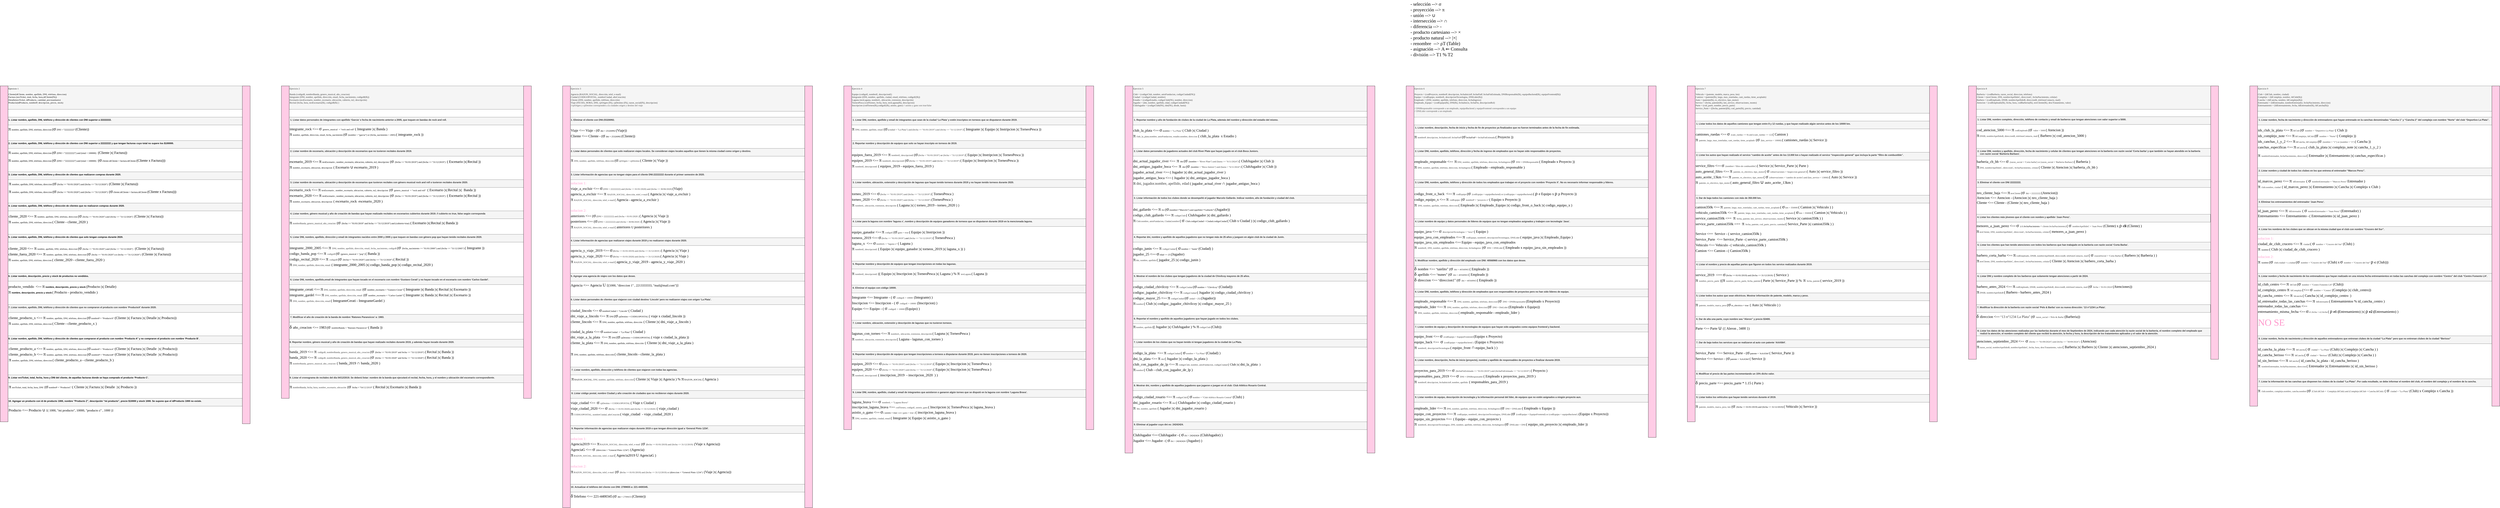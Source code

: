 <mxfile version="24.8.4">
  <diagram name="Page-1" id="MqLscgzm7kmcAa6Nkol3">
    <mxGraphModel grid="1" page="1" gridSize="10" guides="1" tooltips="1" connect="1" arrows="1" fold="1" pageScale="1" pageWidth="850" pageHeight="1100" math="0" shadow="0">
      <root>
        <mxCell id="0" />
        <mxCell id="1" parent="0" />
        <mxCell id="8czXdFzTnUGwsfD4sBzu-6" value="&lt;font style=&quot;font-weight: normal;&quot; face=&quot;Comic Sans MS&quot;&gt;&lt;span style=&quot;color: rgb(0, 0, 0); font-size: 12px; font-style: normal; font-variant-ligatures: normal; font-variant-caps: normal; letter-spacing: normal; orphans: 2; text-align: left; text-indent: 0px; text-transform: none; widows: 2; word-spacing: 0px; -webkit-text-stroke-width: 0px; white-space: normal; background-color: rgb(251, 251, 251); text-decoration-thickness: initial; text-decoration-style: initial; text-decoration-color: initial; float: none; display: inline !important;&quot;&gt;Ejercicio 1&lt;/span&gt;&lt;br style=&quot;forced-color-adjust: none; padding: 0px; margin: 0px; color: rgb(0, 0, 0); font-size: 12px; font-style: normal; font-variant-ligatures: normal; font-variant-caps: normal; letter-spacing: normal; orphans: 2; text-align: left; text-indent: 0px; text-transform: none; widows: 2; word-spacing: 0px; -webkit-text-stroke-width: 0px; white-space: normal; background-color: rgb(251, 251, 251); text-decoration-thickness: initial; text-decoration-style: initial; text-decoration-color: initial;&quot;&gt;&lt;br style=&quot;forced-color-adjust: none; padding: 0px; margin: 0px; color: rgb(0, 0, 0); font-size: 12px; font-style: normal; font-variant-ligatures: normal; font-variant-caps: normal; letter-spacing: normal; orphans: 2; text-align: left; text-indent: 0px; text-transform: none; widows: 2; word-spacing: 0px; -webkit-text-stroke-width: 0px; white-space: normal; background-color: rgb(251, 251, 251); text-decoration-thickness: initial; text-decoration-style: initial; text-decoration-color: initial;&quot;&gt;&lt;span style=&quot;color: rgb(0, 0, 0); font-size: 12px; font-style: normal; font-variant-ligatures: normal; font-variant-caps: normal; letter-spacing: normal; orphans: 2; text-align: left; text-indent: 0px; text-transform: none; widows: 2; word-spacing: 0px; -webkit-text-stroke-width: 0px; white-space: normal; background-color: rgb(251, 251, 251); text-decoration-thickness: initial; text-decoration-style: initial; text-decoration-color: initial; float: none; display: inline !important;&quot;&gt;Cliente(idCliente, nombre, apellido, DNI, telefono, direccion)&lt;/span&gt;&lt;span style=&quot;color: rgb(0, 0, 0); font-size: 12px; font-style: normal; font-variant-ligatures: normal; font-variant-caps: normal; letter-spacing: normal; orphans: 2; text-align: left; text-indent: 0px; text-transform: none; widows: 2; word-spacing: 0px; -webkit-text-stroke-width: 0px; white-space: normal; background-color: rgb(251, 251, 251); text-decoration-thickness: initial; text-decoration-style: initial; text-decoration-color: initial; float: none; display: inline !important;&quot;&gt;&lt;br&gt;&lt;/span&gt;&lt;/font&gt;&lt;div&gt;&lt;font style=&quot;font-weight: normal;&quot; face=&quot;Comic Sans MS&quot;&gt;&lt;span style=&quot;color: rgb(0, 0, 0); font-size: 12px; font-style: normal; font-variant-ligatures: normal; font-variant-caps: normal; letter-spacing: normal; orphans: 2; text-align: left; text-indent: 0px; text-transform: none; widows: 2; word-spacing: 0px; -webkit-text-stroke-width: 0px; white-space: normal; background-color: rgb(251, 251, 251); text-decoration-thickness: initial; text-decoration-style: initial; text-decoration-color: initial; float: none; display: inline !important;&quot;&gt;Factura (nroTicket, total, fecha, hora,idCliente(Fk))&lt;/span&gt;&lt;br style=&quot;forced-color-adjust: none; padding: 0px; margin: 0px; color: rgb(0, 0, 0); font-size: 12px; font-style: normal; font-variant-ligatures: normal; font-variant-caps: normal; letter-spacing: normal; orphans: 2; text-align: left; text-indent: 0px; text-transform: none; widows: 2; word-spacing: 0px; -webkit-text-stroke-width: 0px; white-space: normal; background-color: rgb(251, 251, 251); text-decoration-thickness: initial; text-decoration-style: initial; text-decoration-color: initial;&quot;&gt;&lt;span style=&quot;color: rgb(0, 0, 0); font-size: 12px; font-style: normal; font-variant-ligatures: normal; font-variant-caps: normal; letter-spacing: normal; orphans: 2; text-align: left; text-indent: 0px; text-transform: none; widows: 2; word-spacing: 0px; -webkit-text-stroke-width: 0px; white-space: normal; background-color: rgb(251, 251, 251); text-decoration-thickness: initial; text-decoration-style: initial; text-decoration-color: initial; float: none; display: inline !important;&quot;&gt;Detalle(nroTicket, idProducto, cantidad, preciounitario)&lt;/span&gt;&lt;br style=&quot;forced-color-adjust: none; padding: 0px; margin: 0px; color: rgb(0, 0, 0); font-size: 12px; font-style: normal; font-variant-ligatures: normal; font-variant-caps: normal; letter-spacing: normal; orphans: 2; text-align: left; text-indent: 0px; text-transform: none; widows: 2; word-spacing: 0px; -webkit-text-stroke-width: 0px; white-space: normal; background-color: rgb(251, 251, 251); text-decoration-thickness: initial; text-decoration-style: initial; text-decoration-color: initial;&quot;&gt;&lt;span style=&quot;color: rgb(0, 0, 0); font-size: 12px; font-style: normal; font-variant-ligatures: normal; font-variant-caps: normal; letter-spacing: normal; orphans: 2; text-align: left; text-indent: 0px; text-transform: none; widows: 2; word-spacing: 0px; -webkit-text-stroke-width: 0px; white-space: normal; background-color: rgb(251, 251, 251); text-decoration-thickness: initial; text-decoration-style: initial; text-decoration-color: initial; float: none; display: inline !important;&quot;&gt;Producto(idProducto, nombreP, descripcion, precio, stock)&lt;/span&gt;&lt;/font&gt;&lt;/div&gt;" style="text;whiteSpace=wrap;html=1;fontStyle=1;fillColor=#f5f5f5;strokeColor=#666666;fontColor=#333333;" vertex="1" parent="1">
          <mxGeometry x="-720" y="840" width="1200" height="120" as="geometry" />
        </mxCell>
        <mxCell id="8czXdFzTnUGwsfD4sBzu-8" value="&lt;span style=&quot;color: rgb(0, 0, 0); font-family: Helvetica; font-size: 12px; font-style: normal; font-variant-ligatures: normal; font-variant-caps: normal; letter-spacing: normal; orphans: 2; text-align: left; text-indent: 0px; text-transform: none; widows: 2; word-spacing: 0px; -webkit-text-stroke-width: 0px; white-space: normal; background-color: rgb(251, 251, 251); text-decoration-thickness: initial; text-decoration-style: initial; text-decoration-color: initial; float: none; display: inline !important;&quot;&gt;1. Listar nombre, apellido, DNI, teléfono y dirección de clientes con DNI superior a 22222222.&lt;/span&gt;&lt;br style=&quot;forced-color-adjust: none; padding: 0px; margin: 0px; color: rgb(0, 0, 0); font-family: Helvetica; font-size: 12px; font-style: normal; font-variant-ligatures: normal; font-variant-caps: normal; letter-spacing: normal; orphans: 2; text-align: left; text-indent: 0px; text-transform: none; widows: 2; word-spacing: 0px; -webkit-text-stroke-width: 0px; white-space: normal; background-color: rgb(251, 251, 251); text-decoration-thickness: initial; text-decoration-style: initial; text-decoration-color: initial;&quot;&gt;" style="text;whiteSpace=wrap;html=1;fontStyle=1;fillColor=#f5f5f5;strokeColor=#666666;fontColor=#333333;" vertex="1" parent="1">
          <mxGeometry x="-720" y="1000" width="1210" height="40" as="geometry" />
        </mxCell>
        <mxCell id="8czXdFzTnUGwsfD4sBzu-10" value="&lt;span style=&quot;color: rgb(0, 0, 0); font-family: Helvetica; font-size: 12px; font-style: normal; font-variant-ligatures: normal; font-variant-caps: normal; letter-spacing: normal; orphans: 2; text-align: left; text-indent: 0px; text-transform: none; widows: 2; word-spacing: 0px; -webkit-text-stroke-width: 0px; white-space: normal; background-color: rgb(251, 251, 251); text-decoration-thickness: initial; text-decoration-style: initial; text-decoration-color: initial; float: none; display: inline !important;&quot;&gt;3. Listar nombre, apellido, DNI, teléfono y dirección de clientes que realizaron compras durante 2020.&lt;/span&gt;&lt;br style=&quot;forced-color-adjust: none; padding: 0px; margin: 0px; color: rgb(0, 0, 0); font-family: Helvetica; font-size: 12px; font-style: normal; font-variant-ligatures: normal; font-variant-caps: normal; letter-spacing: normal; orphans: 2; text-align: left; text-indent: 0px; text-transform: none; widows: 2; word-spacing: 0px; -webkit-text-stroke-width: 0px; white-space: normal; background-color: rgb(251, 251, 251); text-decoration-thickness: initial; text-decoration-style: initial; text-decoration-color: initial;&quot;&gt;" style="text;whiteSpace=wrap;html=1;fillColor=#f5f5f5;fontColor=#333333;strokeColor=#666666;fontStyle=1" vertex="1" parent="1">
          <mxGeometry x="-720" y="1280" width="1200" height="40" as="geometry" />
        </mxCell>
        <mxCell id="8czXdFzTnUGwsfD4sBzu-11" value="&lt;span style=&quot;color: rgb(0, 0, 0); font-family: Helvetica; font-size: 12px; font-style: normal; font-variant-ligatures: normal; font-variant-caps: normal; letter-spacing: normal; orphans: 2; text-align: left; text-indent: 0px; text-transform: none; widows: 2; word-spacing: 0px; -webkit-text-stroke-width: 0px; white-space: normal; background-color: rgb(251, 251, 251); text-decoration-thickness: initial; text-decoration-style: initial; text-decoration-color: initial; float: none; display: inline !important;&quot;&gt;&lt;b&gt;4. Listar nombre, apellido, DNI, teléfono y dirección de clientes que no realizaron compras durante 2020.&lt;/b&gt;&lt;/span&gt;" style="text;whiteSpace=wrap;html=1;fillColor=#f5f5f5;fontColor=#333333;strokeColor=#666666;" vertex="1" parent="1">
          <mxGeometry x="-720" y="1440" width="1200" height="40" as="geometry" />
        </mxCell>
        <mxCell id="8czXdFzTnUGwsfD4sBzu-12" value="&lt;span style=&quot;color: rgb(0, 0, 0); font-family: Helvetica; font-size: 12px; font-style: normal; font-variant-ligatures: normal; font-variant-caps: normal; letter-spacing: normal; orphans: 2; text-align: left; text-indent: 0px; text-transform: none; widows: 2; word-spacing: 0px; -webkit-text-stroke-width: 0px; white-space: normal; background-color: rgb(251, 251, 251); text-decoration-thickness: initial; text-decoration-style: initial; text-decoration-color: initial; float: none; display: inline !important;&quot;&gt;&lt;b&gt;5. Listar nombre, apellido, DNI, teléfono y dirección de clientes que solo tengan compras durante 2020.&lt;/b&gt;&lt;/span&gt;" style="text;whiteSpace=wrap;html=1;fillColor=#f5f5f5;fontColor=#333333;strokeColor=#666666;" vertex="1" parent="1">
          <mxGeometry x="-720" y="1600" width="1200" height="40" as="geometry" />
        </mxCell>
        <mxCell id="8czXdFzTnUGwsfD4sBzu-14" value="&lt;span style=&quot;color: rgb(0, 0, 0); font-family: Helvetica; font-size: 12px; font-style: normal; font-variant-ligatures: normal; font-variant-caps: normal; letter-spacing: normal; orphans: 2; text-align: left; text-indent: 0px; text-transform: none; widows: 2; word-spacing: 0px; -webkit-text-stroke-width: 0px; white-space: normal; background-color: rgb(251, 251, 251); text-decoration-thickness: initial; text-decoration-style: initial; text-decoration-color: initial; float: none; display: inline !important;&quot;&gt;6. Listar nombre, descripción, precio y stock de productos no vendidos.&lt;/span&gt;&lt;br style=&quot;forced-color-adjust: none; padding: 0px; margin: 0px; color: rgb(0, 0, 0); font-family: Helvetica; font-size: 12px; font-style: normal; font-variant-ligatures: normal; font-variant-caps: normal; letter-spacing: normal; orphans: 2; text-align: left; text-indent: 0px; text-transform: none; widows: 2; word-spacing: 0px; -webkit-text-stroke-width: 0px; white-space: normal; background-color: rgb(251, 251, 251); text-decoration-thickness: initial; text-decoration-style: initial; text-decoration-color: initial;&quot;&gt;" style="text;whiteSpace=wrap;html=1;fillColor=#f5f5f5;fontColor=#333333;strokeColor=#666666;fontStyle=1" vertex="1" parent="1">
          <mxGeometry x="-720" y="1800" width="1200" height="40" as="geometry" />
        </mxCell>
        <mxCell id="8czXdFzTnUGwsfD4sBzu-15" value="7. Listar nombre, apellido, DNI, teléfono y dirección de clientes que no compraron el producto con nombre ‘ProductoX’ durante 2020." style="text;whiteSpace=wrap;fillColor=#f5f5f5;fontColor=#333333;strokeColor=#666666;fontStyle=1" vertex="1" parent="1">
          <mxGeometry x="-720" y="1960" width="1200" height="40" as="geometry" />
        </mxCell>
        <mxCell id="TLvkZaXRNsbyKpLMQziF-2" value="&lt;span style=&quot;color: rgb(0, 0, 0); font-style: normal; font-variant-ligatures: normal; font-variant-caps: normal; font-weight: 400; letter-spacing: normal; orphans: 2; text-align: left; text-indent: 0px; text-transform: none; widows: 2; word-spacing: 0px; -webkit-text-stroke-width: 0px; white-space: normal; background-color: rgb(251, 251, 251); text-decoration-thickness: initial; text-decoration-style: initial; text-decoration-color: initial; float: none; display: inline !important;&quot;&gt;&lt;font face=&quot;Comic Sans MS&quot; style=&quot;font-size: 24px;&quot;&gt;π&lt;/font&gt;&lt;font face=&quot;Comic Sans MS&quot; style=&quot;font-size: 18px;&quot;&gt;&amp;nbsp;&lt;/font&gt;&lt;/span&gt;&lt;span style=&quot;orphans: 2; text-align: left; text-indent: 0px; widows: 2; background-color: rgb(251, 251, 251); text-decoration-thickness: initial; text-decoration-style: initial; text-decoration-color: initial; float: none; display: inline !important; white-space: normal; -webkit-text-stroke-width: 0px; word-spacing: 0px; text-transform: none; letter-spacing: normal; font-weight: 400; font-variant-caps: normal; font-variant-ligatures: normal; font-style: normal; color: rgb(0, 0, 0);&quot;&gt;&lt;font style=&quot;font-size: 12px;&quot; face=&quot;Comic Sans MS&quot;&gt;nombre, apellido, DNI, telefono, direccion&lt;/font&gt;&lt;font style=&quot;font-size: 12px;&quot; face=&quot;HGU8U4_J7BmztBYeBlUx&quot;&gt; &lt;/font&gt;&lt;font style=&quot;font-size: 18px;&quot; face=&quot;Comic Sans MS&quot;&gt;(&lt;/font&gt;&lt;font face=&quot;Comic Sans MS&quot; style=&quot;font-size: 24px;&quot;&gt;σ&lt;/font&gt;&lt;font style=&quot;font-family: srKWryZNSRmXTXJAFYNI; font-size: 18px;&quot;&gt;&amp;nbsp;&lt;/font&gt;&lt;font style=&quot;&quot; face=&quot;Comic Sans MS&quot;&gt;&lt;span style=&quot;font-size: 12px;&quot;&gt;DNI &amp;gt;  “22222222” &lt;/span&gt;&lt;font style=&quot;font-size: 18px;&quot;&gt;&lt;font style=&quot;&quot;&gt;(&lt;/font&gt;&lt;font style=&quot;&quot;&gt;Cliente&lt;/font&gt;&lt;/font&gt;&lt;/font&gt;&lt;font style=&quot;font-size: medium;&quot; face=&quot;Comic Sans MS&quot;&gt;)&lt;/font&gt;&lt;span style=&quot;font-family: &amp;quot;Comic Sans MS&amp;quot;; font-size: 18px;&quot;&gt;)&lt;/span&gt;&lt;br&gt;&lt;/span&gt;" style="text;whiteSpace=wrap;html=1;verticalAlign=middle;" vertex="1" parent="1">
          <mxGeometry x="-720" y="1040" width="1200" height="40" as="geometry" />
        </mxCell>
        <mxCell id="TLvkZaXRNsbyKpLMQziF-3" value="&lt;span style=&quot;forced-color-adjust: none; color: rgb(0, 0, 0); font-size: 12px; font-style: normal; font-variant-ligatures: normal; font-variant-caps: normal; font-weight: 400; letter-spacing: normal; orphans: 2; text-align: left; text-indent: 0px; text-transform: none; widows: 2; word-spacing: 0px; -webkit-text-stroke-width: 0px; white-space: normal; text-decoration-thickness: initial; text-decoration-style: initial; text-decoration-color: initial; background-color: rgb(251, 251, 251); float: none; display: inline !important;&quot;&gt;&lt;font style=&quot;forced-color-adjust: none; font-size: 24px;&quot;&gt;π&lt;/font&gt;&lt;font style=&quot;forced-color-adjust: none; font-size: 18px;&quot;&gt;&amp;nbsp;&lt;/font&gt;&lt;/span&gt;&lt;span style=&quot;forced-color-adjust: none; color: rgb(0, 0, 0); font-size: 12px; font-style: normal; font-variant-ligatures: normal; font-variant-caps: normal; font-weight: 400; letter-spacing: normal; orphans: 2; text-align: left; text-indent: 0px; text-transform: none; widows: 2; word-spacing: 0px; -webkit-text-stroke-width: 0px; white-space: normal; text-decoration-thickness: initial; text-decoration-style: initial; text-decoration-color: initial; background-color: rgb(251, 251, 251); float: none; display: inline !important;&quot;&gt;&lt;font style=&quot;forced-color-adjust: none; font-size: 12px;&quot;&gt;nombre, apellido, DNI, telefono, direccion&lt;/font&gt;&lt;font style=&quot;forced-color-adjust: none; font-size: 12px;&quot;&gt;&lt;span&gt;&amp;nbsp;&lt;/span&gt;&lt;/font&gt;&lt;font style=&quot;forced-color-adjust: none; font-size: 18px;&quot;&gt;(&lt;/font&gt;&lt;font style=&quot;forced-color-adjust: none; font-size: 24px;&quot;&gt;σ&lt;/font&gt;&lt;font style=&quot;forced-color-adjust: none; font-size: 18px;&quot;&gt;&amp;nbsp;&lt;/font&gt;&lt;font style=&quot;forced-color-adjust: none;&quot;&gt;&lt;span style=&quot;forced-color-adjust: none; font-size: 12px;&quot;&gt;(DNI &amp;gt; “22222222”) and (total &amp;lt; 100000)&amp;nbsp;&amp;nbsp;&lt;span&gt;&amp;nbsp;&lt;/span&gt;&lt;/span&gt;&lt;font style=&quot;forced-color-adjust: none; font-size: 18px;&quot;&gt;&lt;font style=&quot;forced-color-adjust: none;&quot;&gt;(&lt;/font&gt;&lt;font style=&quot;forced-color-adjust: none;&quot;&gt;Cliente |x| Factura&lt;/font&gt;&lt;/font&gt;&lt;/font&gt;&lt;font style=&quot;forced-color-adjust: none;&quot; size=&quot;3&quot;&gt;&lt;font style=&quot;forced-color-adjust: none;&quot;&gt;&lt;font style=&quot;font-size: 12px;&quot;&gt;&lt;font style=&quot;font-size: 18px;&quot;&gt;)&lt;/font&gt;&lt;/font&gt;&lt;font style=&quot;font-size: 12px;&quot;&gt;&lt;font style=&quot;font-size: 18px;&quot;&gt;)&lt;/font&gt;&lt;/font&gt;&lt;/font&gt;&lt;/font&gt;&lt;/span&gt;" style="text;whiteSpace=wrap;html=1;fontFamily=Comic Sans MS;verticalAlign=middle;" vertex="1" parent="1">
          <mxGeometry x="-720" y="1160" width="1200" height="40" as="geometry" />
        </mxCell>
        <mxCell id="TLvkZaXRNsbyKpLMQziF-4" value="&lt;span style=&quot;color: rgb(0, 0, 0); font-family: Helvetica; font-size: 12px; font-style: normal; font-variant-ligatures: normal; font-variant-caps: normal; letter-spacing: normal; orphans: 2; text-align: left; text-indent: 0px; text-transform: none; widows: 2; word-spacing: 0px; -webkit-text-stroke-width: 0px; white-space: normal; background-color: rgb(251, 251, 251); text-decoration-thickness: initial; text-decoration-style: initial; text-decoration-color: initial; float: none; display: inline !important;&quot;&gt;2. Listar nombre, apellido, DNI, teléfono y dirección de clientes con DNI superior a 22222222 y que tengan facturas cuyo total no supere los $100000.&lt;/span&gt;" style="text;whiteSpace=wrap;html=1;fontStyle=1;fillColor=#f5f5f5;strokeColor=#666666;fontColor=#333333;" vertex="1" parent="1">
          <mxGeometry x="-720" y="1120" width="1200" height="40" as="geometry" />
        </mxCell>
        <mxCell id="TLvkZaXRNsbyKpLMQziF-7" value="&lt;span style=&quot;forced-color-adjust: none; color: rgb(0, 0, 0); font-size: 12px; font-style: normal; font-variant-ligatures: normal; font-variant-caps: normal; font-weight: 400; letter-spacing: normal; orphans: 2; text-align: left; text-indent: 0px; text-transform: none; widows: 2; word-spacing: 0px; -webkit-text-stroke-width: 0px; white-space: normal; text-decoration-thickness: initial; text-decoration-style: initial; text-decoration-color: initial; background-color: rgb(251, 251, 251); float: none; display: inline !important;&quot;&gt;&lt;font style=&quot;forced-color-adjust: none; font-size: 24px;&quot;&gt;π&lt;/font&gt;&lt;font style=&quot;forced-color-adjust: none; font-size: 18px;&quot;&gt;&amp;nbsp;&lt;/font&gt;&lt;/span&gt;&lt;span style=&quot;forced-color-adjust: none; color: rgb(0, 0, 0); font-style: normal; font-variant-ligatures: normal; font-variant-caps: normal; letter-spacing: normal; orphans: 2; text-align: left; text-indent: 0px; text-transform: none; widows: 2; word-spacing: 0px; -webkit-text-stroke-width: 0px; white-space: normal; text-decoration-thickness: initial; text-decoration-style: initial; text-decoration-color: initial; background-color: rgb(251, 251, 251); float: none; display: inline !important;&quot;&gt;&lt;font style=&quot;font-size: 12px; font-weight: 400; forced-color-adjust: none;&quot;&gt;nombre, apellido, DNI, telefono, direccion&lt;/font&gt;&lt;font style=&quot;font-size: 12px; font-weight: 400; forced-color-adjust: none;&quot;&gt;&lt;span&gt;&amp;nbsp;&lt;/span&gt;&lt;/font&gt;&lt;font style=&quot;font-size: 18px; font-weight: 400; forced-color-adjust: none;&quot;&gt;(&lt;/font&gt;&lt;font style=&quot;font-size: 24px; font-weight: 400; forced-color-adjust: none;&quot;&gt;σ&lt;/font&gt;&lt;font style=&quot;font-size: 18px; font-weight: 400; forced-color-adjust: none;&quot;&gt;&amp;nbsp;&lt;/font&gt;&lt;font style=&quot;forced-color-adjust: none;&quot;&gt;&lt;span style=&quot;font-size: 12px; font-weight: 400; forced-color-adjust: none;&quot;&gt;(DNI &amp;gt; “22222222”) and (total &amp;lt; 100000)&amp;nbsp;&amp;nbsp;&lt;span&gt;&amp;nbsp;&lt;/span&gt;&lt;/span&gt;&lt;font style=&quot;forced-color-adjust: none;&quot;&gt;&lt;font style=&quot;font-size: 18px; font-weight: 400; forced-color-adjust: none;&quot;&gt;(&lt;/font&gt;&lt;font style=&quot;font-size: 18px; forced-color-adjust: none;&quot;&gt;&lt;font style=&quot;font-size: 12px;&quot;&gt;&lt;span style=&quot;font-size: 24px;&quot;&gt;σ&lt;/span&gt;&amp;nbsp;cliente.idCliente = factura.idCliente &lt;/font&gt;(Cliente x Factura)))&lt;/font&gt;&lt;/font&gt;&lt;/font&gt;&lt;/span&gt;" style="text;whiteSpace=wrap;html=1;fontFamily=Comic Sans MS;verticalAlign=middle;" vertex="1" parent="1">
          <mxGeometry x="-720" y="1200" width="1200" height="40" as="geometry" />
        </mxCell>
        <mxCell id="qhory2PSfwnAjaZI5goo-1" value="&lt;span style=&quot;forced-color-adjust: none; color: rgb(0, 0, 0); font-family: Helvetica; font-size: 12px; font-style: normal; font-variant-ligatures: normal; font-variant-caps: normal; font-weight: 400; letter-spacing: normal; orphans: 2; text-align: left; text-indent: 0px; text-transform: none; widows: 2; word-spacing: 0px; -webkit-text-stroke-width: 0px; white-space: normal; text-decoration-thickness: initial; text-decoration-style: initial; text-decoration-color: initial; background-color: rgb(251, 251, 251); float: none; display: inline !important;&quot;&gt;&lt;font face=&quot;Comic Sans MS&quot; style=&quot;forced-color-adjust: none; font-size: 24px;&quot;&gt;π&lt;/font&gt;&lt;font face=&quot;Comic Sans MS&quot; style=&quot;forced-color-adjust: none; font-size: 18px;&quot;&gt;&amp;nbsp;&lt;/font&gt;&lt;/span&gt;&lt;span style=&quot;forced-color-adjust: none; color: rgb(0, 0, 0); font-family: Helvetica; font-size: 12px; font-style: normal; font-variant-ligatures: normal; font-variant-caps: normal; font-weight: 400; letter-spacing: normal; orphans: 2; text-align: left; text-indent: 0px; text-transform: none; widows: 2; word-spacing: 0px; -webkit-text-stroke-width: 0px; white-space: normal; text-decoration-thickness: initial; text-decoration-style: initial; text-decoration-color: initial; background-color: rgb(251, 251, 251); float: none; display: inline !important;&quot;&gt;&lt;font face=&quot;Comic Sans MS&quot; style=&quot;forced-color-adjust: none; font-size: 12px;&quot;&gt;nombre, apellido, DNI, telefono, direccion&lt;/font&gt;&lt;font face=&quot;HGU8U4_J7BmztBYeBlUx&quot; style=&quot;forced-color-adjust: none; font-size: 12px;&quot;&gt;&lt;span&gt;&amp;nbsp;&lt;/span&gt;&lt;/font&gt;&lt;font face=&quot;Comic Sans MS&quot; style=&quot;forced-color-adjust: none; font-size: 18px;&quot;&gt;(&lt;/font&gt;&lt;font style=&quot;forced-color-adjust: none; font-family: srKWryZNSRmXTXJAFYNI; font-size: 18px;&quot;&gt;&lt;span style=&quot;font-family: &amp;quot;Comic Sans MS&amp;quot;; font-size: 24px;&quot;&gt;σ&lt;/span&gt;&amp;nbsp;&lt;/font&gt;&lt;font face=&quot;Comic Sans MS&quot; style=&quot;forced-color-adjust: none;&quot;&gt;&lt;span style=&quot;forced-color-adjust: none; font-size: 12px;&quot;&gt;(fecha &amp;gt;= &quot;01/01/2020&quot;) and (fecha &amp;lt;= &quot;31/12/2020&quot;)&amp;nbsp;&lt;span&gt;&amp;nbsp;&lt;/span&gt;&lt;/span&gt;&lt;font style=&quot;forced-color-adjust: none; font-size: 18px;&quot;&gt;&lt;font style=&quot;forced-color-adjust: none;&quot;&gt;(&lt;/font&gt;&lt;font style=&quot;forced-color-adjust: none;&quot;&gt;Cliente |x| Factura)&lt;/font&gt;&lt;font style=&quot;forced-color-adjust: none;&quot;&gt;)&lt;/font&gt;&lt;/font&gt;&lt;/font&gt;&lt;/span&gt;" style="text;whiteSpace=wrap;html=1;verticalAlign=middle;" vertex="1" parent="1">
          <mxGeometry x="-718.5" y="1320" width="1198.5" height="40" as="geometry" />
        </mxCell>
        <mxCell id="qhory2PSfwnAjaZI5goo-7" value="&lt;span style=&quot;forced-color-adjust: none; color: rgb(0, 0, 0); font-family: Helvetica; font-size: 12px; font-style: normal; font-variant-ligatures: normal; font-variant-caps: normal; font-weight: 400; letter-spacing: normal; orphans: 2; text-align: left; text-indent: 0px; text-transform: none; widows: 2; word-spacing: 0px; -webkit-text-stroke-width: 0px; white-space: normal; text-decoration-thickness: initial; text-decoration-style: initial; text-decoration-color: initial; background-color: rgb(251, 251, 251); float: none; display: inline !important;&quot;&gt;&lt;font face=&quot;Comic Sans MS&quot; style=&quot;forced-color-adjust: none; font-size: 24px;&quot;&gt;π&lt;/font&gt;&lt;font face=&quot;Comic Sans MS&quot; style=&quot;forced-color-adjust: none; font-size: 18px;&quot;&gt;&amp;nbsp;&lt;/font&gt;&lt;/span&gt;&lt;span style=&quot;forced-color-adjust: none; color: rgb(0, 0, 0); font-family: Helvetica; font-size: 12px; font-style: normal; font-variant-ligatures: normal; font-variant-caps: normal; font-weight: 400; letter-spacing: normal; orphans: 2; text-align: left; text-indent: 0px; text-transform: none; widows: 2; word-spacing: 0px; -webkit-text-stroke-width: 0px; white-space: normal; text-decoration-thickness: initial; text-decoration-style: initial; text-decoration-color: initial; background-color: rgb(251, 251, 251); float: none; display: inline !important;&quot;&gt;&lt;font face=&quot;Comic Sans MS&quot; style=&quot;forced-color-adjust: none; font-size: 12px;&quot;&gt;nombre, apellido, DNI, telefono, direccion&lt;/font&gt;&lt;font face=&quot;HGU8U4_J7BmztBYeBlUx&quot; style=&quot;forced-color-adjust: none; font-size: 12px;&quot;&gt;&lt;span&gt;&amp;nbsp;&lt;/span&gt;&lt;/font&gt;&lt;font face=&quot;Comic Sans MS&quot; style=&quot;forced-color-adjust: none; font-size: 18px;&quot;&gt;(&lt;/font&gt;&lt;font style=&quot;forced-color-adjust: none; font-family: srKWryZNSRmXTXJAFYNI; font-size: 18px;&quot;&gt;&lt;span style=&quot;font-family: &amp;quot;Comic Sans MS&amp;quot;; font-size: 24px;&quot;&gt;σ&lt;/span&gt;&amp;nbsp;&lt;/font&gt;&lt;font face=&quot;Comic Sans MS&quot; style=&quot;forced-color-adjust: none;&quot;&gt;&lt;span style=&quot;forced-color-adjust: none; font-size: 12px;&quot;&gt;(fecha &amp;gt;= &quot;01/01/2020&quot;) and (fecha &amp;lt;= &quot;31/12/2020&quot;)&amp;nbsp;&lt;span&gt;&amp;nbsp;&lt;/span&gt;&lt;/span&gt;&lt;font style=&quot;forced-color-adjust: none; font-size: 18px;&quot;&gt;&lt;font style=&quot;forced-color-adjust: none;&quot;&gt;(&lt;span style=&quot;font-size: 24px;&quot;&gt;σ&lt;/span&gt;&lt;span style=&quot;font-size: 12px;&quot;&gt;&amp;nbsp;cliente.idCliente = factura.idCliente&amp;nbsp;&lt;/span&gt;(&lt;/font&gt;&lt;font style=&quot;forced-color-adjust: none;&quot;&gt;Cliente x Factura)&lt;/font&gt;&lt;font style=&quot;forced-color-adjust: none;&quot;&gt;))&lt;/font&gt;&lt;/font&gt;&lt;/font&gt;&lt;/span&gt;" style="text;whiteSpace=wrap;html=1;verticalAlign=middle;" vertex="1" parent="1">
          <mxGeometry x="-718.5" y="1360" width="1198.5" height="40" as="geometry" />
        </mxCell>
        <mxCell id="qhory2PSfwnAjaZI5goo-8" value="&lt;span style=&quot;font-family: &amp;quot;Comic Sans MS&amp;quot;; font-size: 18px;&quot;&gt;cliente_2020&amp;nbsp;&lt;/span&gt;&lt;font style=&quot;background-color: initial;&quot; face=&quot;Comic Sans MS&quot;&gt;&lt;font style=&quot;font-size: 18px;&quot;&gt;&lt;font style=&quot;font-size: 12px; background-color: initial;&quot; face=&quot;Comic Sans MS&quot;&gt;&lt;font style=&quot;font-size: 20px;&quot;&gt;&amp;lt;&lt;/font&gt;&lt;font style=&quot;font-size: 16px;&quot;&gt;=&lt;/font&gt;&lt;/font&gt;&lt;span style=&quot;font-size: 16px;&quot;&gt;=&amp;nbsp;&lt;/span&gt;&lt;/font&gt;&lt;/font&gt;&lt;font style=&quot;font-size: 24px;&quot; face=&quot;Comic Sans MS&quot;&gt;π&lt;/font&gt;&lt;font style=&quot;font-size: 18px;&quot; face=&quot;Comic Sans MS&quot;&gt;&amp;nbsp;&lt;/font&gt;&lt;font face=&quot;Comic Sans MS&quot;&gt;nombre, apellido, DNI, telefono, direccion&lt;/font&gt;&lt;font face=&quot;HGU8U4_J7BmztBYeBlUx&quot;&gt;&amp;nbsp;&lt;/font&gt;&lt;font style=&quot;font-size: 18px;&quot; face=&quot;Comic Sans MS&quot;&gt;(&lt;/font&gt;&lt;font style=&quot;font-family: srKWryZNSRmXTXJAFYNI; font-size: 18px;&quot;&gt;&lt;span style=&quot;font-family: &amp;quot;Comic Sans MS&amp;quot;; font-size: 24px;&quot;&gt;σ&lt;/span&gt;&amp;nbsp;&lt;/font&gt;&lt;font face=&quot;Comic Sans MS&quot;&gt;(fecha &amp;gt;= &quot;01/01/2020&quot;) and (fecha &amp;lt;= &quot;31/12/2020&quot;)&amp;nbsp;&amp;nbsp;&lt;font style=&quot;font-size: 18px;&quot;&gt;(Cliente |x| Factura))&lt;/font&gt;&lt;/font&gt;&lt;div&gt;&lt;font style=&quot;background-color: initial; font-size: 24px;&quot; face=&quot;Comic Sans MS&quot;&gt;π&lt;/font&gt;&lt;font style=&quot;background-color: initial; font-size: 18px;&quot; face=&quot;Comic Sans MS&quot;&gt;&amp;nbsp;&lt;/font&gt;&lt;font style=&quot;background-color: initial;&quot; face=&quot;Comic Sans MS&quot;&gt;nombre, apellido, DNI, telefono, direccion&lt;/font&gt;&lt;font style=&quot;background-color: initial;&quot; face=&quot;HGU8U4_J7BmztBYeBlUx&quot;&gt;&amp;nbsp;&lt;/font&gt;&lt;font style=&quot;background-color: initial; font-size: 18px;&quot; face=&quot;Comic Sans MS&quot;&gt;(&amp;nbsp;&lt;/font&gt;&lt;font style=&quot;background-color: initial;&quot; face=&quot;Comic Sans MS&quot;&gt;&lt;font style=&quot;font-size: 18px;&quot;&gt;Cliente -&amp;nbsp;&lt;/font&gt;&lt;/font&gt;&lt;span style=&quot;background-color: initial; font-family: &amp;quot;Comic Sans MS&amp;quot;; font-size: 18px;&quot;&gt;cliente_2020&amp;nbsp;&lt;/span&gt;&lt;span style=&quot;background-color: initial; font-size: 18px; font-family: &amp;quot;Comic Sans MS&amp;quot;;&quot;&gt;)&lt;/span&gt;&lt;/div&gt;" style="text;whiteSpace=wrap;html=1;verticalAlign=middle;" vertex="1" parent="1">
          <mxGeometry x="-719" y="1480" width="1199" height="80" as="geometry" />
        </mxCell>
        <mxCell id="qhory2PSfwnAjaZI5goo-14" value="&lt;div&gt;&lt;span style=&quot;font-family: &amp;quot;Comic Sans MS&amp;quot;; font-size: 18px;&quot;&gt;cliente_2020&amp;nbsp;&lt;/span&gt;&lt;font style=&quot;background-color: initial;&quot; face=&quot;Comic Sans MS&quot;&gt;&lt;font style=&quot;font-size: 18px;&quot;&gt;&lt;font style=&quot;font-size: 12px; background-color: initial;&quot; face=&quot;Comic Sans MS&quot;&gt;&lt;font style=&quot;font-size: 20px;&quot;&gt;&amp;lt;&lt;/font&gt;&lt;font style=&quot;font-size: 16px;&quot;&gt;=&lt;/font&gt;&lt;/font&gt;&lt;span style=&quot;font-size: 16px;&quot;&gt;=&lt;/span&gt;&lt;font style=&quot;font-size: 12px; background-color: initial;&quot; face=&quot;Comic Sans MS&quot;&gt;&lt;font style=&quot;font-size: 20px;&quot;&gt;&amp;nbsp;&lt;/font&gt;&lt;/font&gt;&lt;/font&gt;&lt;/font&gt;&lt;font style=&quot;background-color: initial; font-size: 24px;&quot; face=&quot;Comic Sans MS&quot;&gt;π&lt;/font&gt;&lt;font style=&quot;background-color: initial; font-size: 18px;&quot; face=&quot;Comic Sans MS&quot;&gt;&amp;nbsp;&lt;/font&gt;&lt;font style=&quot;background-color: initial;&quot; face=&quot;Comic Sans MS&quot;&gt;nombre, apellido, DNI, telefono, direccion&lt;/font&gt;&lt;font style=&quot;background-color: initial;&quot; face=&quot;HGU8U4_J7BmztBYeBlUx&quot;&gt;&amp;nbsp;&lt;/font&gt;&lt;font style=&quot;background-color: initial; font-size: 18px;&quot; face=&quot;Comic Sans MS&quot;&gt;(&lt;/font&gt;&lt;font style=&quot;background-color: initial; font-family: srKWryZNSRmXTXJAFYNI; font-size: 18px;&quot;&gt;&lt;span style=&quot;font-family: &amp;quot;Comic Sans MS&amp;quot;; font-size: 24px;&quot;&gt;σ&lt;/span&gt;&amp;nbsp;&lt;/font&gt;&lt;span style=&quot;font-family: &amp;quot;Comic Sans MS&amp;quot;;&quot;&gt;(fecha &amp;gt;= &quot;01/01/2020&quot;) and (fecha &amp;lt;= &quot;31/12/2020&quot;)&amp;nbsp;&lt;/span&gt;&lt;font style=&quot;background-color: initial;&quot; face=&quot;Comic Sans MS&quot;&gt;&amp;nbsp;&amp;nbsp;&lt;font style=&quot;font-size: 18px;&quot;&gt;(Cliente |x| Factura)&lt;/font&gt;&lt;/font&gt;&lt;span style=&quot;background-color: initial; font-family: &amp;quot;Comic Sans MS&amp;quot;; font-size: 18px;&quot;&gt;)&lt;/span&gt;&lt;/div&gt;&lt;div&gt;&lt;span style=&quot;forced-color-adjust: none; color: rgb(0, 0, 0); font-family: Helvetica; font-size: 12px; font-style: normal; font-variant-ligatures: normal; font-variant-caps: normal; font-weight: 400; letter-spacing: normal; orphans: 2; text-align: left; text-indent: 0px; text-transform: none; widows: 2; word-spacing: 0px; -webkit-text-stroke-width: 0px; white-space: normal; text-decoration-thickness: initial; text-decoration-style: initial; text-decoration-color: initial; background-color: rgb(251, 251, 251); float: none; display: inline !important;&quot;&gt;&lt;font face=&quot;Comic Sans MS&quot; style=&quot;forced-color-adjust: none;&quot;&gt;&lt;font style=&quot;forced-color-adjust: none; font-size: 18px;&quot;&gt;&lt;font style=&quot;forced-color-adjust: none;&quot;&gt;&lt;font style=&quot;font-size: 12px; background-color: initial;&quot; face=&quot;Comic Sans MS&quot;&gt;&lt;font style=&quot;font-size: 18px;&quot;&gt;cliente_fuera_2020&amp;nbsp;&lt;/font&gt;&lt;font style=&quot;font-size: 20px;&quot;&gt;&amp;lt;&lt;/font&gt;&lt;font style=&quot;font-size: 16px;&quot;&gt;=&lt;/font&gt;&lt;/font&gt;&lt;span style=&quot;font-size: 16px;&quot;&gt;=&lt;/span&gt;&lt;font style=&quot;font-size: 12px; background-color: initial;&quot; face=&quot;Comic Sans MS&quot;&gt;&lt;font style=&quot;font-size: 20px;&quot;&gt;&amp;nbsp;&lt;/font&gt;&lt;/font&gt;&lt;/font&gt;&lt;/font&gt;&lt;/font&gt;&lt;/span&gt;&lt;font style=&quot;background-color: initial; font-size: 24px;&quot; face=&quot;Comic Sans MS&quot;&gt;π&lt;/font&gt;&lt;font style=&quot;background-color: initial; font-size: 18px;&quot; face=&quot;Comic Sans MS&quot;&gt;&amp;nbsp;&lt;/font&gt;&lt;font style=&quot;background-color: initial;&quot; face=&quot;Comic Sans MS&quot;&gt;nombre, apellido, DNI, telefono, direccion&lt;/font&gt;&lt;font style=&quot;background-color: initial;&quot; face=&quot;HGU8U4_J7BmztBYeBlUx&quot;&gt;&amp;nbsp;&lt;/font&gt;&lt;font style=&quot;background-color: initial; font-size: 18px;&quot; face=&quot;Comic Sans MS&quot;&gt;(&lt;/font&gt;&lt;font style=&quot;background-color: initial; font-family: srKWryZNSRmXTXJAFYNI; font-size: 18px;&quot;&gt;&lt;span style=&quot;font-family: &amp;quot;Comic Sans MS&amp;quot;; font-size: 24px;&quot;&gt;σ&lt;/span&gt;&amp;nbsp;&lt;/font&gt;&lt;span style=&quot;font-family: &amp;quot;Comic Sans MS&amp;quot;;&quot;&gt;(fecha &amp;gt;= &quot;01/01/2020&quot;) or (fecha &amp;lt;= &quot;31/12/2020&quot;)&lt;/span&gt;&lt;font style=&quot;background-color: initial;&quot; face=&quot;Comic Sans MS&quot;&gt;&amp;nbsp;&amp;nbsp;&lt;font style=&quot;font-size: 18px;&quot;&gt;(Cliente |x| Factura)&lt;/font&gt;&lt;/font&gt;&lt;span style=&quot;font-family: &amp;quot;Comic Sans MS&amp;quot;; font-size: 18px; background-color: initial;&quot;&gt;)&lt;/span&gt;&lt;/div&gt;&lt;div&gt;&lt;font style=&quot;background-color: initial; font-size: 24px;&quot; face=&quot;Comic Sans MS&quot;&gt;π&lt;/font&gt;&lt;font style=&quot;background-color: initial; font-size: 18px;&quot; face=&quot;Comic Sans MS&quot;&gt;&amp;nbsp;&lt;/font&gt;&lt;font style=&quot;background-color: initial;&quot; face=&quot;Comic Sans MS&quot;&gt;nombre, apellido, DNI, telefono, direccion&amp;nbsp;&lt;/font&gt;&lt;span style=&quot;font-family: &amp;quot;Comic Sans MS&amp;quot;; font-size: 18px; background-color: initial;&quot;&gt;&lt;/span&gt;&lt;font style=&quot;background-color: initial; font-size: 18px;&quot; face=&quot;Comic Sans MS&quot;&gt;(&amp;nbsp;&lt;/font&gt;&lt;span style=&quot;font-family: &amp;quot;Comic Sans MS&amp;quot;; font-size: 18px;&quot;&gt;cliente_2020 -&amp;nbsp;&lt;/span&gt;&lt;span style=&quot;font-family: &amp;quot;Comic Sans MS&amp;quot;; font-size: 18px;&quot;&gt;cliente_fuera_2020&amp;nbsp;&lt;/span&gt;&lt;span style=&quot;background-color: initial; font-family: &amp;quot;Comic Sans MS&amp;quot;; font-size: 18px;&quot;&gt;)&lt;/span&gt;&lt;/div&gt;" style="text;whiteSpace=wrap;html=1;verticalAlign=middle;" vertex="1" parent="1">
          <mxGeometry x="-720" y="1640" width="1200" height="120" as="geometry" />
        </mxCell>
        <mxCell id="qhory2PSfwnAjaZI5goo-15" value="&lt;span style=&quot;font-family: &amp;quot;Comic Sans MS&amp;quot;; font-size: 18px;&quot;&gt;producto_vendido&amp;nbsp;&amp;nbsp;&lt;/span&gt;&lt;font style=&quot;font-family: &amp;quot;Comic Sans MS&amp;quot;; background-color: initial;&quot; face=&quot;Comic Sans MS&quot;&gt;&lt;font style=&quot;font-size: 20px;&quot;&gt;&amp;lt;&lt;/font&gt;&lt;font style=&quot;font-size: 16px;&quot;&gt;=&lt;/font&gt;&lt;/font&gt;&lt;span style=&quot;font-family: &amp;quot;Comic Sans MS&amp;quot;; font-size: 16px;&quot;&gt;=&amp;nbsp;&lt;/span&gt;&lt;font style=&quot;font-size: 24px;&quot; face=&quot;Comic Sans MS&quot;&gt;π&lt;/font&gt;&lt;font style=&quot;font-size: 18px;&quot; face=&quot;Comic Sans MS&quot;&gt;&amp;nbsp;&lt;/font&gt;&lt;span style=&quot;font-weight: 700;&quot;&gt;nombre, descripción, precio y stock&lt;/span&gt;&lt;font face=&quot;HGU8U4_J7BmztBYeBlUx&quot;&gt;&amp;nbsp;&lt;/font&gt;&lt;font style=&quot;font-size: 18px;&quot; face=&quot;Comic Sans MS&quot;&gt;(&lt;/font&gt;&lt;font face=&quot;Comic Sans MS&quot;&gt;&lt;font style=&quot;font-size: 18px;&quot;&gt;Producto |x| Detalle)&lt;/font&gt;&lt;/font&gt;&lt;div&gt;&lt;font style=&quot;font-size: 24px;&quot; face=&quot;Comic Sans MS&quot;&gt;π&lt;/font&gt;&lt;font style=&quot;font-size: 18px;&quot; face=&quot;Comic Sans MS&quot;&gt;&amp;nbsp;&lt;/font&gt;&lt;span style=&quot;font-weight: 700;&quot;&gt;nombre, descripción, precio y stock&lt;/span&gt;&lt;font face=&quot;HGU8U4_J7BmztBYeBlUx&quot;&gt;&amp;nbsp;&lt;/font&gt;&lt;font style=&quot;font-size: 18px;&quot; face=&quot;Comic Sans MS&quot;&gt;(&amp;nbsp;&lt;/font&gt;&lt;font face=&quot;Comic Sans MS&quot;&gt;&lt;font style=&quot;font-size: 18px;&quot;&gt;Producto -&amp;nbsp;&lt;/font&gt;&lt;/font&gt;&lt;span style=&quot;font-family: &amp;quot;Comic Sans MS&amp;quot;; font-size: 18px;&quot;&gt;producto_vendido&amp;nbsp;&lt;/span&gt;&lt;font face=&quot;Comic Sans MS&quot;&gt;&lt;font style=&quot;font-size: 18px;&quot;&gt;)&lt;/font&gt;&lt;/font&gt;&lt;font face=&quot;Comic Sans MS&quot;&gt;&lt;font style=&quot;font-size: 18px;&quot;&gt;&lt;/font&gt;&lt;/font&gt;&lt;/div&gt;" style="text;whiteSpace=wrap;html=1;verticalAlign=middle;" vertex="1" parent="1">
          <mxGeometry x="-720" y="1840" width="1200" height="80" as="geometry" />
        </mxCell>
        <mxCell id="qhory2PSfwnAjaZI5goo-17" value="&lt;font style=&quot;background-color: initial; font-family: &amp;quot;Comic Sans MS&amp;quot;;&quot; face=&quot;Comic Sans MS&quot;&gt;&lt;font style=&quot;font-size: 18px;&quot;&gt;cliente_producto_x&amp;nbsp;&lt;/font&gt;&lt;font style=&quot;font-size: 20px;&quot;&gt;&amp;lt;&lt;/font&gt;&lt;font style=&quot;font-size: 16px;&quot;&gt;=&lt;/font&gt;&lt;/font&gt;&lt;span style=&quot;font-family: &amp;quot;Comic Sans MS&amp;quot;; font-size: 16px;&quot;&gt;=&amp;nbsp;&lt;/span&gt;&lt;font style=&quot;font-size: 24px;&quot; face=&quot;Comic Sans MS&quot;&gt;π&lt;/font&gt;&lt;font style=&quot;font-size: 18px;&quot; face=&quot;Comic Sans MS&quot;&gt;&amp;nbsp;&lt;/font&gt;&lt;font face=&quot;Comic Sans MS&quot;&gt;nombre, apellido, DNI, telefono, direccion&lt;/font&gt;&lt;font face=&quot;HGU8U4_J7BmztBYeBlUx&quot;&gt;&amp;nbsp;&lt;/font&gt;&lt;font style=&quot;font-size: 18px;&quot; face=&quot;Comic Sans MS&quot;&gt;(&lt;/font&gt;&lt;font style=&quot;font-family: srKWryZNSRmXTXJAFYNI; font-size: 18px;&quot;&gt;&lt;span style=&quot;font-family: &amp;quot;Comic Sans MS&amp;quot;; font-size: 24px;&quot;&gt;σ&lt;/span&gt;&lt;/font&gt;&lt;font face=&quot;Comic Sans MS&quot;&gt;&amp;nbsp;nombreP = &quot;ProductoX&quot;&amp;nbsp;&lt;font style=&quot;font-size: 18px;&quot;&gt;(Cliente |x|&amp;nbsp;&lt;/font&gt;&lt;/font&gt;&lt;span style=&quot;font-family: &amp;quot;Comic Sans MS&amp;quot;; font-size: 18px;&quot;&gt;Factura&lt;/span&gt;&lt;span style=&quot;font-family: &amp;quot;Comic Sans MS&amp;quot;; font-size: 18px;&quot;&gt;&amp;nbsp;|x| Detalle&lt;/span&gt;&lt;span style=&quot;font-family: &amp;quot;Comic Sans MS&amp;quot;; font-size: 18px;&quot;&gt;&amp;nbsp;|x| Producto&lt;/span&gt;&lt;font face=&quot;Comic Sans MS&quot;&gt;&lt;font style=&quot;font-size: 18px;&quot;&gt;))&lt;/font&gt;&lt;/font&gt;&lt;div&gt;&lt;font style=&quot;font-size: 24px;&quot; face=&quot;Comic Sans MS&quot;&gt;π&lt;/font&gt;&lt;font style=&quot;font-size: 18px;&quot; face=&quot;Comic Sans MS&quot;&gt;&amp;nbsp;&lt;/font&gt;&lt;font face=&quot;Comic Sans MS&quot;&gt;nombre, apellido, DNI, telefono, direccion&lt;/font&gt;&lt;font face=&quot;HGU8U4_J7BmztBYeBlUx&quot;&gt;&amp;nbsp;&lt;/font&gt;&lt;font face=&quot;Comic Sans MS&quot;&gt;&lt;font style=&quot;font-size: 18px;&quot;&gt;( Cliente -&lt;/font&gt;&lt;/font&gt;&lt;span style=&quot;font-family: &amp;quot;Comic Sans MS&amp;quot;; font-size: 18px;&quot;&gt;&amp;nbsp;cliente_producto_x&amp;nbsp;&lt;/span&gt;&lt;font face=&quot;Comic Sans MS&quot;&gt;&lt;font style=&quot;font-size: 18px;&quot;&gt;)&lt;/font&gt;&lt;/font&gt;&lt;/div&gt;" style="text;whiteSpace=wrap;html=1;verticalAlign=middle;" vertex="1" parent="1">
          <mxGeometry x="-719" y="2000" width="1199" height="80" as="geometry" />
        </mxCell>
        <mxCell id="qhory2PSfwnAjaZI5goo-18" value="&lt;b&gt;&lt;span style=&quot;color: rgb(0, 0, 0); font-family: Helvetica; font-size: 12px; font-style: normal; font-variant-ligatures: normal; font-variant-caps: normal; letter-spacing: normal; orphans: 2; text-align: left; text-indent: 0px; text-transform: none; widows: 2; word-spacing: 0px; -webkit-text-stroke-width: 0px; white-space: normal; background-color: rgb(251, 251, 251); text-decoration-thickness: initial; text-decoration-style: initial; text-decoration-color: initial; float: none; display: inline !important;&quot;&gt;8. Listar nombre, apellido, DNI, teléfono y dirección de clientes que compraron el producto con nombre&amp;nbsp;&lt;/span&gt;&lt;span style=&quot;color: rgb(0, 0, 0); font-family: Helvetica; font-size: 12px; font-style: normal; font-variant-ligatures: normal; font-variant-caps: normal; letter-spacing: normal; orphans: 2; text-align: left; text-indent: 0px; text-transform: none; widows: 2; word-spacing: 0px; -webkit-text-stroke-width: 0px; white-space: normal; background-color: rgb(251, 251, 251); text-decoration-thickness: initial; text-decoration-style: initial; text-decoration-color: initial; float: none; display: inline !important;&quot;&gt;‘Producto A’’ y no compraron el producto con nombre ‘Producto B’.&lt;/span&gt;&lt;/b&gt;" style="text;whiteSpace=wrap;html=1;fillColor=#f5f5f5;fontColor=#333333;strokeColor=#666666;" vertex="1" parent="1">
          <mxGeometry x="-720" y="2120" width="1200" height="40" as="geometry" />
        </mxCell>
        <mxCell id="qhory2PSfwnAjaZI5goo-19" value="&lt;b&gt;&lt;span style=&quot;color: rgb(0, 0, 0); font-family: Helvetica; font-size: 12px; font-style: normal; font-variant-ligatures: normal; font-variant-caps: normal; letter-spacing: normal; orphans: 2; text-align: left; text-indent: 0px; text-transform: none; widows: 2; word-spacing: 0px; -webkit-text-stroke-width: 0px; white-space: normal; background-color: rgb(251, 251, 251); text-decoration-thickness: initial; text-decoration-style: initial; text-decoration-color: initial; float: none; display: inline !important;&quot;&gt;9. Listar nroTicket, total, fecha, hora y DNI del cliente, de aquellas facturas donde se haya comprado el&amp;nbsp;&lt;/span&gt;&lt;span style=&quot;color: rgb(0, 0, 0); font-family: Helvetica; font-size: 12px; font-style: normal; font-variant-ligatures: normal; font-variant-caps: normal; letter-spacing: normal; orphans: 2; text-align: left; text-indent: 0px; text-transform: none; widows: 2; word-spacing: 0px; -webkit-text-stroke-width: 0px; white-space: normal; background-color: rgb(251, 251, 251); text-decoration-thickness: initial; text-decoration-style: initial; text-decoration-color: initial; float: none; display: inline !important;&quot;&gt;producto ‘Producto C’.&lt;/span&gt;&lt;/b&gt;" style="text;whiteSpace=wrap;html=1;fillColor=#f5f5f5;fontColor=#333333;strokeColor=#666666;" vertex="1" parent="1">
          <mxGeometry x="-720" y="2320" width="1200" height="40" as="geometry" />
        </mxCell>
        <mxCell id="gyuABnPXJ-951uLbMHmC-4" value="&lt;div style=&quot;&quot;&gt;&lt;font style=&quot;background-color: initial; font-family: &amp;quot;Comic Sans MS&amp;quot;;&quot; face=&quot;Comic Sans MS&quot;&gt;&lt;font style=&quot;font-size: 18px;&quot;&gt;cliente_producto_a&amp;nbsp;&lt;/font&gt;&lt;font style=&quot;font-size: 20px;&quot;&gt;&amp;lt;&lt;/font&gt;&lt;font style=&quot;font-size: 16px;&quot;&gt;=&lt;/font&gt;&lt;/font&gt;&lt;span style=&quot;background-color: initial; font-family: &amp;quot;Comic Sans MS&amp;quot;; font-size: 16px;&quot;&gt;=&amp;nbsp;&lt;/span&gt;&lt;font style=&quot;background-color: initial;&quot; face=&quot;Comic Sans MS&quot;&gt;&lt;span style=&quot;font-size: 24px;&quot;&gt;π&lt;/span&gt;&lt;/font&gt;&lt;font style=&quot;background-color: initial; font-size: 18px;&quot; face=&quot;Comic Sans MS&quot;&gt;&amp;nbsp;&lt;/font&gt;&lt;font style=&quot;background-color: initial;&quot; face=&quot;Comic Sans MS&quot;&gt;nombre, apellido, DNI, telefono, direccion&lt;/font&gt;&lt;font style=&quot;background-color: initial;&quot; face=&quot;HGU8U4_J7BmztBYeBlUx&quot;&gt;&amp;nbsp;&lt;/font&gt;&lt;font style=&quot;background-color: initial; font-size: 18px;&quot; face=&quot;Comic Sans MS&quot;&gt;(&lt;/font&gt;&lt;font style=&quot;background-color: initial; font-family: srKWryZNSRmXTXJAFYNI; font-size: 18px;&quot;&gt;&lt;span style=&quot;font-family: &amp;quot;Comic Sans MS&amp;quot;; font-size: 24px;&quot;&gt;σ&lt;/span&gt;&lt;/font&gt;&lt;font style=&quot;background-color: initial;&quot; face=&quot;Comic Sans MS&quot;&gt;&amp;nbsp;nombreP = &quot;ProductoA&quot;&amp;nbsp;&lt;font style=&quot;font-size: 18px;&quot;&gt;(Cliente |x|&amp;nbsp;&lt;/font&gt;&lt;/font&gt;&lt;span style=&quot;background-color: initial; font-family: &amp;quot;Comic Sans MS&amp;quot;; font-size: 18px;&quot;&gt;Factura&lt;/span&gt;&lt;span style=&quot;background-color: initial; font-family: &amp;quot;Comic Sans MS&amp;quot;; font-size: 18px;&quot;&gt;&amp;nbsp;|x| Detalle&amp;nbsp;&lt;/span&gt;&lt;span style=&quot;background-color: initial; font-family: &amp;quot;Comic Sans MS&amp;quot;; font-size: 18px;&quot;&gt;&amp;nbsp;|x| Producto&lt;/span&gt;&lt;font style=&quot;background-color: initial;&quot; face=&quot;Comic Sans MS&quot;&gt;&lt;font style=&quot;font-size: 18px;&quot;&gt;))&lt;/font&gt;&lt;/font&gt;&lt;/div&gt;&lt;div style=&quot;&quot;&gt;&lt;font style=&quot;background-color: initial; font-family: &amp;quot;Comic Sans MS&amp;quot;;&quot; face=&quot;Comic Sans MS&quot;&gt;&lt;font style=&quot;font-size: 18px;&quot;&gt;cliente_producto_b&amp;nbsp;&lt;/font&gt;&lt;font style=&quot;font-size: 20px;&quot;&gt;&amp;lt;&lt;/font&gt;&lt;font style=&quot;font-size: 16px;&quot;&gt;=&lt;/font&gt;&lt;/font&gt;&lt;span style=&quot;background-color: initial; font-family: &amp;quot;Comic Sans MS&amp;quot;; font-size: 16px;&quot;&gt;=&amp;nbsp;&lt;/span&gt;&lt;font style=&quot;background-color: initial;&quot; face=&quot;Comic Sans MS&quot;&gt;&lt;span style=&quot;font-size: 24px;&quot;&gt;π&lt;/span&gt;&lt;/font&gt;&lt;font style=&quot;background-color: initial; font-size: 18px;&quot; face=&quot;Comic Sans MS&quot;&gt;&amp;nbsp;&lt;/font&gt;&lt;font style=&quot;background-color: initial;&quot; face=&quot;Comic Sans MS&quot;&gt;nombre, apellido, DNI, telefono, direccion&lt;/font&gt;&lt;font style=&quot;background-color: initial;&quot; face=&quot;HGU8U4_J7BmztBYeBlUx&quot;&gt;&amp;nbsp;&lt;/font&gt;&lt;font style=&quot;background-color: initial; font-size: 18px;&quot; face=&quot;Comic Sans MS&quot;&gt;(&lt;/font&gt;&lt;font style=&quot;background-color: initial; font-family: srKWryZNSRmXTXJAFYNI; font-size: 18px;&quot;&gt;&lt;span style=&quot;font-family: &amp;quot;Comic Sans MS&amp;quot;; font-size: 24px;&quot;&gt;σ&lt;/span&gt;&lt;/font&gt;&lt;font style=&quot;background-color: initial;&quot; face=&quot;Comic Sans MS&quot;&gt;&amp;nbsp;nombreP = &quot;ProductoB&quot;&amp;nbsp;&lt;font style=&quot;font-size: 18px;&quot;&gt;(Cliente |x|&amp;nbsp;&lt;/font&gt;&lt;/font&gt;&lt;span style=&quot;background-color: initial; font-family: &amp;quot;Comic Sans MS&amp;quot;; font-size: 18px;&quot;&gt;Factura&lt;/span&gt;&lt;span style=&quot;background-color: initial; font-family: &amp;quot;Comic Sans MS&amp;quot;; font-size: 18px;&quot;&gt;&amp;nbsp;|x| Detalle&amp;nbsp;&lt;/span&gt;&lt;span style=&quot;background-color: initial; font-family: &amp;quot;Comic Sans MS&amp;quot;; font-size: 18px;&quot;&gt;&amp;nbsp;|x| Producto&lt;/span&gt;&lt;font style=&quot;background-color: initial;&quot; face=&quot;Comic Sans MS&quot;&gt;&lt;font style=&quot;font-size: 18px;&quot;&gt;))&lt;/font&gt;&lt;/font&gt;&lt;/div&gt;&lt;div style=&quot;&quot;&gt;&lt;font style=&quot;background-color: initial;&quot; face=&quot;Comic Sans MS&quot;&gt;&lt;span style=&quot;font-size: 24px;&quot;&gt;π&lt;/span&gt;&lt;/font&gt;&lt;font style=&quot;background-color: initial; font-size: 18px;&quot; face=&quot;Comic Sans MS&quot;&gt;&amp;nbsp;&lt;/font&gt;&lt;font style=&quot;background-color: initial;&quot; face=&quot;Comic Sans MS&quot;&gt;nombre, apellido, DNI, telefono, direccion&amp;nbsp;&lt;/font&gt;&lt;font style=&quot;background-color: initial;&quot; face=&quot;Comic Sans MS&quot;&gt;&lt;font style=&quot;font-size: 18px;&quot;&gt;(&amp;nbsp;&lt;/font&gt;&lt;/font&gt;&lt;span style=&quot;font-family: &amp;quot;Comic Sans MS&amp;quot;; font-size: 18px;&quot;&gt;cliente_producto_a -&amp;nbsp;&lt;/span&gt;&lt;span style=&quot;font-family: &amp;quot;Comic Sans MS&amp;quot;; font-size: 18px; background-color: initial;&quot;&gt;cliente_producto_b&amp;nbsp;&lt;/span&gt;&lt;span style=&quot;font-size: 18px; background-color: initial; font-family: &amp;quot;Comic Sans MS&amp;quot;;&quot;&gt;)&lt;/span&gt;&lt;/div&gt;&lt;div style=&quot;&quot;&gt;&lt;br&gt;&lt;/div&gt;" style="text;whiteSpace=wrap;html=1;verticalAlign=middle;" vertex="1" parent="1">
          <mxGeometry x="-718" y="2160" width="1198" height="120" as="geometry" />
        </mxCell>
        <mxCell id="gyuABnPXJ-951uLbMHmC-5" value="&lt;span style=&quot;color: rgb(0, 0, 0); font-family: Helvetica; font-size: 12px; font-style: normal; font-variant-ligatures: normal; font-variant-caps: normal; letter-spacing: normal; orphans: 2; text-align: left; text-indent: 0px; text-transform: none; widows: 2; word-spacing: 0px; -webkit-text-stroke-width: 0px; white-space: normal; background-color: rgb(251, 251, 251); text-decoration-thickness: initial; text-decoration-style: initial; text-decoration-color: initial; float: none; display: inline !important;&quot;&gt;10. Agregar un producto con id de producto 1000, nombre “Producto Z”, descripción “mi producto”, precio&amp;nbsp;&lt;/span&gt;&lt;span style=&quot;color: rgb(0, 0, 0); font-family: Helvetica; font-size: 12px; font-style: normal; font-variant-ligatures: normal; font-variant-caps: normal; letter-spacing: normal; orphans: 2; text-align: left; text-indent: 0px; text-transform: none; widows: 2; word-spacing: 0px; -webkit-text-stroke-width: 0px; white-space: normal; background-color: rgb(251, 251, 251); text-decoration-thickness: initial; text-decoration-style: initial; text-decoration-color: initial; float: none; display: inline !important;&quot;&gt;$10000 y stock 1000. Se supone que el idProducto 1000 no existe.&lt;/span&gt;" style="text;whiteSpace=wrap;html=1;fillColor=#f5f5f5;fontColor=#333333;strokeColor=#666666;fontStyle=1" vertex="1" parent="1">
          <mxGeometry x="-720" y="2440" width="1200" height="40" as="geometry" />
        </mxCell>
        <mxCell id="gyuABnPXJ-951uLbMHmC-6" value="&lt;div style=&quot;&quot;&gt;&lt;font style=&quot;background-color: initial;&quot; face=&quot;Comic Sans MS&quot;&gt;&lt;span style=&quot;font-size: 24px;&quot;&gt;π&lt;/span&gt;&lt;/font&gt;&lt;font style=&quot;background-color: initial; font-size: 18px;&quot; face=&quot;Comic Sans MS&quot;&gt;&amp;nbsp;&lt;/font&gt;&lt;font style=&quot;background-color: initial;&quot; face=&quot;Comic Sans MS&quot;&gt;nroTicket, total, fecha, hora, DNI&amp;nbsp;&lt;/font&gt;&lt;font style=&quot;background-color: initial;&quot; face=&quot;HGU8U4_J7BmztBYeBlUx&quot;&gt;&amp;nbsp;&lt;/font&gt;&lt;font style=&quot;background-color: initial; font-size: 18px;&quot; face=&quot;Comic Sans MS&quot;&gt;(&lt;/font&gt;&lt;font style=&quot;background-color: initial; font-family: srKWryZNSRmXTXJAFYNI; font-size: 18px;&quot;&gt;&lt;span style=&quot;font-family: &amp;quot;Comic Sans MS&amp;quot;; font-size: 24px;&quot;&gt;σ&lt;/span&gt;&lt;/font&gt;&lt;font style=&quot;background-color: initial;&quot; face=&quot;Comic Sans MS&quot;&gt;&amp;nbsp;nombreP = &quot;ProductoC&quot;&amp;nbsp;&lt;font style=&quot;font-size: 18px;&quot;&gt;( Cliente |x|&amp;nbsp;&lt;/font&gt;&lt;/font&gt;&lt;span style=&quot;background-color: initial; font-family: &amp;quot;Comic Sans MS&amp;quot;; font-size: 18px;&quot;&gt;Factura&lt;/span&gt;&lt;span style=&quot;background-color: initial; font-family: &amp;quot;Comic Sans MS&amp;quot;; font-size: 18px;&quot;&gt;&amp;nbsp;|x| Detalle&amp;nbsp;&lt;/span&gt;&lt;span style=&quot;background-color: initial; font-family: &amp;quot;Comic Sans MS&amp;quot;; font-size: 18px;&quot;&gt;&amp;nbsp;|x| Producto&amp;nbsp;&lt;/span&gt;&lt;font style=&quot;background-color: initial;&quot; face=&quot;Comic Sans MS&quot;&gt;&lt;font style=&quot;font-size: 18px;&quot;&gt;)&lt;/font&gt;&lt;/font&gt;&lt;span style=&quot;font-family: &amp;quot;Comic Sans MS&amp;quot;; font-size: 18px; background-color: initial;&quot;&gt;)&lt;/span&gt;&lt;br&gt;&lt;/div&gt;" style="text;whiteSpace=wrap;html=1;verticalAlign=middle;" vertex="1" parent="1">
          <mxGeometry x="-718" y="2360" width="1198" height="40" as="geometry" />
        </mxCell>
        <mxCell id="gyuABnPXJ-951uLbMHmC-7" value="&lt;div style=&quot;&quot;&gt;&lt;font face=&quot;Comic Sans MS&quot;&gt;&lt;font style=&quot;background-color: initial; font-size: 18px;&quot;&gt;Producto&amp;nbsp;&lt;/font&gt;&lt;font style=&quot;background-color: initial; font-size: 20px;&quot;&gt;&amp;lt;&lt;/font&gt;&lt;font style=&quot;font-size: 16px; background-color: initial;&quot;&gt;==&amp;nbsp;&lt;/font&gt;&lt;span style=&quot;background-color: initial; font-size: 18px;&quot;&gt;Product&lt;/span&gt;&lt;span style=&quot;background-color: initial; font-size: 18px;&quot;&gt;o&amp;nbsp;&lt;/span&gt;&lt;span style=&quot;background-color: initial;&quot;&gt;&lt;font style=&quot;font-size: 21px;&quot;&gt;∪&lt;/font&gt;&lt;/span&gt;&lt;span style=&quot;font-size: 16px; background-color: initial;&quot;&gt; {( 1000, &quot;mi producto&quot;, 10000, &quot;producto z&quot; , 1000 )}&lt;/span&gt;&lt;/font&gt;&lt;/div&gt;" style="text;whiteSpace=wrap;html=1;verticalAlign=middle;" vertex="1" parent="1">
          <mxGeometry x="-719" y="2480" width="991" height="40" as="geometry" />
        </mxCell>
        <mxCell id="gyuABnPXJ-951uLbMHmC-8" value="&lt;font face=&quot;Comic Sans MS&quot; style=&quot;font-weight: normal;&quot;&gt;Ejercicio 2&lt;/font&gt;&lt;div&gt;&lt;span style=&quot;font-weight: normal;&quot;&gt;&lt;br&gt;&lt;font face=&quot;Comic Sans MS&quot;&gt; Banda (codigoB, nombreBanda, genero_musical, año_creacion)&lt;br&gt;&lt;/font&gt;&lt;font face=&quot;Comic Sans MS&quot;&gt; Integrante (DNI, nombre, apellido, dirección, email, fecha_nacimiento, codigoB(fk))&lt;br&gt; Escenario (nroEscenario, nombre_escenario, ubicación, cubierto, m2, descripción)&lt;br&gt; Recital (fecha, hora, nroEscenario(fk), codigoB(fk) )&lt;/font&gt;&lt;/span&gt;&lt;/div&gt;" style="text;whiteSpace=wrap;html=1;fontStyle=1;fillColor=#f5f5f5;strokeColor=#666666;fontColor=#333333;align=left;" vertex="1" parent="1">
          <mxGeometry x="720" y="840" width="1200" height="120" as="geometry" />
        </mxCell>
        <mxCell id="gyuABnPXJ-951uLbMHmC-12" value="&lt;b&gt;&amp;nbsp;1. Listar datos personales de integrantes con apellido ‘Garcia’ o fecha de nacimiento anterior a 2005, que toquen en bandas de rock and roll.&lt;/b&gt;" style="text;whiteSpace=wrap;html=1;fillColor=#f5f5f5;fontColor=#333333;strokeColor=#666666;" vertex="1" parent="1">
          <mxGeometry x="720" y="1000" width="1200" height="40" as="geometry" />
        </mxCell>
        <mxCell id="gyuABnPXJ-951uLbMHmC-13" value="&lt;b&gt;&amp;nbsp;2. Listar nombre de escenario, ubicación y descripción de escenarios que no tuvieron recitales durante 2019.&lt;/b&gt;" style="text;whiteSpace=wrap;html=1;fillColor=#f5f5f5;fontColor=#333333;strokeColor=#666666;" vertex="1" parent="1">
          <mxGeometry x="720" y="1160" width="1200" height="40" as="geometry" />
        </mxCell>
        <mxCell id="gyuABnPXJ-951uLbMHmC-16" value="&lt;div&gt;&lt;font style=&quot;background-color: initial; font-size: 18px;&quot;&gt;integrante_rock&amp;nbsp;&lt;/font&gt;&lt;font style=&quot;background-color: initial; font-size: 20px;&quot;&gt;&amp;lt;&lt;font style=&quot;font-size: 16px;&quot;&gt;==&amp;nbsp;&lt;/font&gt;&lt;/font&gt;&lt;span style=&quot;background-color: initial; font-size: 24px;&quot;&gt;σ&amp;nbsp;&lt;/span&gt;&lt;span style=&quot;background-color: initial;&quot;&gt;genero_musical&amp;nbsp;&amp;nbsp;= &quot;rock and roll&quot;&amp;nbsp;&lt;/span&gt;&lt;font style=&quot;background-color: initial; font-size: 18px;&quot;&gt;( Integrante |x| Banda&amp;nbsp;&lt;/font&gt;&lt;span style=&quot;background-color: initial; font-size: 18px;&quot;&gt;)&lt;/span&gt;&lt;/div&gt;&lt;div&gt;&lt;font style=&quot;background-color: initial; font-size: 24px;&quot;&gt;π&lt;/font&gt;&lt;font style=&quot;background-color: initial; font-size: 18px;&quot;&gt;&amp;nbsp;&lt;/font&gt;&lt;span style=&quot;background-color: initial;&quot;&gt;nombre, apellido, direccion, email, fecha_nacimiento&amp;nbsp;&lt;/span&gt;&lt;font style=&quot;background-color: initial; font-size: 18px;&quot;&gt;(&lt;/font&gt;&lt;font style=&quot;background-color: initial; font-size: 24px;&quot;&gt;σ&lt;/font&gt;&lt;font style=&quot;background-color: initial; font-size: 18px;&quot;&gt;&amp;nbsp;&lt;/font&gt;&lt;span style=&quot;background-color: initial;&quot;&gt;(nombre &amp;gt; “garcia”) or (fecha_nacimiento &amp;lt; 2005)&amp;nbsp;&lt;/span&gt;&lt;span style=&quot;background-color: initial; font-size: 18px;&quot;&gt;(&amp;nbsp;&lt;/span&gt;&lt;span style=&quot;background-color: initial; font-size: 18px;&quot;&gt;integrante_rock&amp;nbsp;&lt;/span&gt;&lt;span style=&quot;background-color: initial; font-size: 18px;&quot;&gt;)&lt;/span&gt;&lt;span style=&quot;background-color: initial; font-size: 18px;&quot;&gt;)&lt;/span&gt;&lt;/div&gt;&lt;div&gt;&lt;div&gt;&lt;br&gt;&lt;/div&gt;&lt;/div&gt;" style="text;whiteSpace=wrap;html=1;verticalAlign=middle;fontFamily=Comic Sans MS;" vertex="1" parent="1">
          <mxGeometry x="720" y="1040" width="1200" height="80" as="geometry" />
        </mxCell>
        <mxCell id="gyuABnPXJ-951uLbMHmC-17" value="&lt;span style=&quot;forced-color-adjust: none; color: rgb(0, 0, 0); font-size: 12px; font-style: normal; font-variant-ligatures: normal; font-variant-caps: normal; font-weight: 400; letter-spacing: normal; orphans: 2; text-align: left; text-indent: 0px; text-transform: none; widows: 2; word-spacing: 0px; -webkit-text-stroke-width: 0px; white-space: normal; text-decoration-thickness: initial; text-decoration-style: initial; text-decoration-color: initial; background-color: rgb(251, 251, 251); float: none; display: inline !important;&quot;&gt;&lt;font style=&quot;forced-color-adjust: none; font-size: 24px;&quot;&gt;&lt;font style=&quot;font-size: 18px; background-color: initial;&quot;&gt;escenario_2019&amp;nbsp;&lt;/font&gt;&lt;font style=&quot;background-color: initial; font-size: 20px;&quot;&gt;&amp;lt;&lt;font style=&quot;font-size: 16px;&quot;&gt;==&amp;nbsp;&lt;/font&gt;&lt;/font&gt;π&lt;/font&gt;&lt;font style=&quot;forced-color-adjust: none; font-size: 18px;&quot;&gt;&amp;nbsp;&lt;/font&gt;&lt;/span&gt;&lt;span style=&quot;forced-color-adjust: none; color: rgb(0, 0, 0); font-style: normal; font-variant-ligatures: normal; font-variant-caps: normal; font-weight: 400; letter-spacing: normal; orphans: 2; text-align: left; text-indent: 0px; text-transform: none; widows: 2; word-spacing: 0px; -webkit-text-stroke-width: 0px; white-space: normal; text-decoration-thickness: initial; text-decoration-style: initial; text-decoration-color: initial; background-color: rgb(251, 251, 251); float: none; display: inline !important;&quot;&gt;&lt;font style=&quot;font-size: 12px; forced-color-adjust: none;&quot;&gt;nroEscenario , nombre_escenario, ubicacion, cubierto, m2, descripcion&amp;nbsp;&amp;nbsp;&lt;/font&gt;&lt;font style=&quot;font-size: 18px; forced-color-adjust: none;&quot;&gt;(&lt;/font&gt;&lt;font style=&quot;font-size: 24px; forced-color-adjust: none;&quot;&gt;&lt;span style=&quot;&quot;&gt;σ&lt;/span&gt;&lt;span style=&quot;&quot;&gt;&amp;nbsp;&lt;/span&gt;&lt;/font&gt;&lt;font style=&quot;font-size: 18px; forced-color-adjust: none;&quot;&gt;&lt;span style=&quot;font-size: 12px;&quot;&gt;(fecha &amp;gt;= &quot;01/01/2019&quot;) and (&lt;/span&gt;&lt;span style=&quot;font-size: 12px;&quot;&gt;fecha &amp;lt;= &quot;31/12/2019&quot;)&lt;/span&gt;&lt;span style=&quot;font-size: 12px;&quot;&gt;&amp;nbsp;&lt;/span&gt;&amp;nbsp;&lt;/font&gt;&lt;font style=&quot;forced-color-adjust: none;&quot;&gt;&lt;font style=&quot;forced-color-adjust: none;&quot;&gt;&lt;font style=&quot;font-size: 18px; forced-color-adjust: none;&quot;&gt;(&amp;nbsp;&lt;/font&gt;&lt;font style=&quot;forced-color-adjust: none;&quot;&gt;&lt;span style=&quot;font-size: 18px;&quot;&gt;Escenario |x|&lt;/span&gt;&amp;nbsp;&lt;span style=&quot;font-size: 18px;&quot;&gt;Recital&amp;nbsp;&lt;/span&gt;&lt;/font&gt;&lt;font style=&quot;font-size: 18px; forced-color-adjust: none;&quot;&gt;))&lt;/font&gt;&lt;/font&gt;&lt;/font&gt;&lt;/span&gt;&lt;div&gt;&lt;font style=&quot;font-size: 24px;&quot;&gt;π&lt;/font&gt;&lt;font style=&quot;font-size: 18px;&quot;&gt;&amp;nbsp;&lt;/font&gt;&lt;font&gt;nombre_escenario, ubicacion, descripcion&amp;nbsp;&amp;nbsp;&lt;/font&gt;&lt;font&gt;&lt;font style=&quot;font-size: 18px;&quot;&gt;(&amp;nbsp;Escenario&amp;nbsp;&lt;/font&gt;&lt;/font&gt;&lt;span style=&quot;background-color: initial;&quot;&gt;&lt;font style=&quot;font-size: 21px;&quot;&gt;∪&lt;/font&gt;&lt;/span&gt;&lt;font style=&quot;background-color: initial;&quot;&gt;&lt;font style=&quot;font-size: 18px;&quot;&gt;&amp;nbsp;&lt;/font&gt;&lt;/font&gt;&lt;font style=&quot;background-color: initial;&quot;&gt;&lt;font style=&quot;font-size: 18px;&quot;&gt;escenario_2019 )&lt;/font&gt;&lt;/font&gt;&lt;/div&gt;" style="text;whiteSpace=wrap;html=1;verticalAlign=middle;fontFamily=Comic Sans MS;" vertex="1" parent="1">
          <mxGeometry x="720" y="1200" width="1200" height="80" as="geometry" />
        </mxCell>
        <mxCell id="gyuABnPXJ-951uLbMHmC-18" value="&lt;b&gt;&amp;nbsp;3. Listar nombre de escenario, ubicación y descripción de escenarios que tuvieron recitales con género musical rock and roll o tuvieron recitales durante 2020.&lt;/b&gt;" style="text;whiteSpace=wrap;html=1;fillColor=#f5f5f5;fontColor=#333333;strokeColor=#666666;" vertex="1" parent="1">
          <mxGeometry x="720" y="1320" width="1200" height="40" as="geometry" />
        </mxCell>
        <mxCell id="gyuABnPXJ-951uLbMHmC-19" value="&lt;br&gt;&lt;span style=&quot;forced-color-adjust: none; color: rgb(0, 0, 0); font-size: 12px; font-style: normal; font-variant-ligatures: normal; font-variant-caps: normal; font-weight: 400; letter-spacing: normal; orphans: 2; text-align: left; text-indent: 0px; text-transform: none; widows: 2; word-spacing: 0px; -webkit-text-stroke-width: 0px; white-space: normal; text-decoration-thickness: initial; text-decoration-style: initial; text-decoration-color: initial; background-color: rgb(251, 251, 251); float: none; display: inline !important;&quot;&gt;&lt;font style=&quot;forced-color-adjust: none; font-size: 24px;&quot;&gt;&lt;font style=&quot;font-size: 18px; background-color: initial;&quot;&gt;&lt;div style=&quot;font-size: 12px;&quot;&gt;&lt;font style=&quot;font-size: 24px;&quot;&gt;&lt;font style=&quot;font-size: 18px; background-color: initial;&quot;&gt;escenario_rock&amp;nbsp;&lt;/font&gt;&lt;font style=&quot;background-color: initial; font-size: 20px;&quot;&gt;&amp;lt;&lt;font style=&quot;font-size: 16px;&quot;&gt;==&amp;nbsp;&lt;/font&gt;&lt;/font&gt;π&lt;/font&gt;&lt;font style=&quot;font-size: 18px;&quot;&gt;&amp;nbsp;&lt;/font&gt;nroEscenario , nombre_escenario, ubicacion, cubierto, m2, descripcion&amp;nbsp;&amp;nbsp;&lt;font style=&quot;font-size: 18px;&quot;&gt;(&lt;/font&gt;&lt;font style=&quot;font-size: 24px;&quot;&gt;σ&amp;nbsp;&lt;/font&gt;&lt;span style=&quot;background-color: initial;&quot;&gt;genero_musical&amp;nbsp;&amp;nbsp;= &quot;rock and roll&quot;&lt;/span&gt;&lt;font style=&quot;font-size: 18px;&quot;&gt;&lt;span style=&quot;font-size: 12px;&quot;&gt;&amp;nbsp;&lt;/span&gt;&amp;nbsp;&lt;/font&gt;&lt;font style=&quot;font-size: 18px;&quot;&gt;(&amp;nbsp;&lt;/font&gt;&lt;span style=&quot;font-size: 18px;&quot;&gt;Escenario |x|&lt;/span&gt;&amp;nbsp;&lt;span style=&quot;font-size: 18px;&quot;&gt;Recital&amp;nbsp;&lt;/span&gt;&lt;font style=&quot;font-size: 18px;&quot;&gt;|x|&amp;nbsp; Banda&amp;nbsp;&lt;/font&gt;&lt;span style=&quot;font-size: 18px;&quot;&gt;))&lt;/span&gt;&lt;/div&gt;&lt;div style=&quot;font-size: 12px;&quot;&gt;&lt;/div&gt;&lt;/font&gt;&lt;/font&gt;&lt;/span&gt;&lt;div&gt;&lt;span style=&quot;forced-color-adjust: none; color: rgb(0, 0, 0); font-size: 12px; font-style: normal; font-variant-ligatures: normal; font-variant-caps: normal; font-weight: 400; letter-spacing: normal; orphans: 2; text-align: left; text-indent: 0px; text-transform: none; widows: 2; word-spacing: 0px; -webkit-text-stroke-width: 0px; white-space: normal; text-decoration-thickness: initial; text-decoration-style: initial; text-decoration-color: initial; background-color: rgb(251, 251, 251); float: none; display: inline !important;&quot;&gt;&lt;font style=&quot;forced-color-adjust: none; font-size: 24px;&quot;&gt;&lt;font style=&quot;font-size: 18px; background-color: initial;&quot;&gt;&lt;span style=&quot;font-size: 12px;&quot;&gt;&lt;font style=&quot;font-size: 24px;&quot;&gt;&lt;font style=&quot;font-size: 18px; background-color: initial;&quot;&gt;escenario_2020&amp;nbsp;&lt;/font&gt;&lt;font style=&quot;background-color: initial; font-size: 20px;&quot;&gt;&amp;lt;&lt;font style=&quot;font-size: 16px;&quot;&gt;==&amp;nbsp;&lt;/font&gt;&lt;/font&gt;π&lt;/font&gt;&lt;font style=&quot;font-size: 18px;&quot;&gt;&amp;nbsp;&lt;/font&gt;&lt;/span&gt;&lt;span style=&quot;font-size: 12px;&quot;&gt;nroEscenario , nombre_escenario, ubicacion, cubierto, m2, descripcion&amp;nbsp;&amp;nbsp;&lt;font style=&quot;font-size: 18px;&quot;&gt;(&lt;/font&gt;&lt;font style=&quot;font-size: 24px;&quot;&gt;σ&amp;nbsp;&lt;/font&gt;&lt;font style=&quot;font-size: 18px;&quot;&gt;&lt;span style=&quot;font-size: 12px;&quot;&gt;(fecha &amp;gt;= &quot;01/01/2019&quot;) and (&lt;/span&gt;&lt;span style=&quot;font-size: 12px;&quot;&gt;fecha &amp;lt;= &quot;31/12/2019&quot;)&lt;/span&gt;&lt;span style=&quot;font-size: 12px;&quot;&gt;&amp;nbsp;&lt;/span&gt;&amp;nbsp;&lt;/font&gt;&lt;font style=&quot;font-size: 18px;&quot;&gt;(&amp;nbsp;&lt;/font&gt;&lt;span style=&quot;font-size: 18px;&quot;&gt;Escenario |x|&lt;/span&gt;&amp;nbsp;&lt;span style=&quot;font-size: 18px;&quot;&gt;Recital&amp;nbsp;&lt;/span&gt;&lt;font style=&quot;font-size: 18px;&quot;&gt;))&lt;/font&gt;&lt;/span&gt;&lt;/font&gt;&lt;/font&gt;&lt;/span&gt;&lt;div&gt;&lt;div&gt;&lt;font style=&quot;background-color: initial; font-size: 24px;&quot;&gt;π&lt;/font&gt;&lt;font style=&quot;background-color: initial; font-size: 18px;&quot;&gt;&amp;nbsp;&lt;/font&gt;&lt;font style=&quot;background-color: initial;&quot;&gt;nombre_escenario, ubicacion, descripcion&amp;nbsp;&amp;nbsp;&lt;/font&gt;&lt;font style=&quot;background-color: initial;&quot;&gt;&lt;font style=&quot;font-size: 18px;&quot;&gt;( escenario_rock&amp;nbsp;&amp;nbsp;&lt;/font&gt;&lt;/font&gt;&lt;font style=&quot;background-color: initial;&quot;&gt;&lt;font style=&quot;font-size: 18px;&quot;&gt;escenario_2020 )&lt;/font&gt;&lt;/font&gt;&lt;/div&gt;&lt;div&gt;&lt;div&gt;&lt;div&gt;&lt;br&gt;&lt;/div&gt;&lt;/div&gt;&lt;/div&gt;&lt;/div&gt;&lt;/div&gt;" style="text;whiteSpace=wrap;html=1;verticalAlign=middle;fontFamily=Comic Sans MS;" vertex="1" parent="1">
          <mxGeometry x="720" y="1360" width="1200" height="80" as="geometry" />
        </mxCell>
        <mxCell id="gyuABnPXJ-951uLbMHmC-20" value="&lt;b&gt;&amp;nbsp;4. Listar nombre, género musical y año de creación de bandas que hayan realizado recitales en escenarios cubiertos durante 2019. // cubierto es true, false según corresponda&lt;/b&gt;" style="text;whiteSpace=wrap;html=1;fillColor=#f5f5f5;fontColor=#333333;strokeColor=#666666;" vertex="1" parent="1">
          <mxGeometry x="720" y="1480" width="1200" height="40" as="geometry" />
        </mxCell>
        <mxCell id="gyuABnPXJ-951uLbMHmC-21" value="&lt;b&gt;&amp;nbsp;5. Listar DNI, nombre, apellido, dirección y email de integrantes nacidos entre 2000 y 2005 y que toquen en bandas con género pop que hayan tenido recitales durante 2020.&lt;/b&gt;" style="text;whiteSpace=wrap;html=1;fillColor=#f5f5f5;fontColor=#333333;strokeColor=#666666;" vertex="1" parent="1">
          <mxGeometry x="720" y="1600" width="1200" height="40" as="geometry" />
        </mxCell>
        <mxCell id="gyuABnPXJ-951uLbMHmC-22" value="&amp;nbsp;6. Listar DNI, nombre, apellido,email de integrantes que hayan tocado en el escenario con nombre ‘Gustavo Cerati’ y no hayan tocado en el escenario con nombre ‘Carlos Gardel’." style="text;whiteSpace=wrap;html=1;fillColor=#f5f5f5;fontColor=#333333;strokeColor=#666666;fontStyle=1" vertex="1" parent="1">
          <mxGeometry x="720" y="1817.5" width="1200" height="40" as="geometry" />
        </mxCell>
        <mxCell id="gyuABnPXJ-951uLbMHmC-23" value="&amp;nbsp;7. Modificar el año de creación de la banda de nombre ‘Ratones Paranoicos’ a: 1983." style="text;whiteSpace=wrap;html=1;fillColor=#f5f5f5;fontColor=#333333;strokeColor=#666666;fontStyle=1" vertex="1" parent="1">
          <mxGeometry x="720" y="2010" width="1200" height="40" as="geometry" />
        </mxCell>
        <mxCell id="gyuABnPXJ-951uLbMHmC-24" value="8. Reportar nombre, género musical y año de creación de bandas que hayan realizado recitales durante 2019, y además hayan tocado durante 2020." style="text;whiteSpace=wrap;html=1;fillColor=#f5f5f5;fontColor=#333333;strokeColor=#666666;fontStyle=1" vertex="1" parent="1">
          <mxGeometry x="720" y="2137.5" width="1200" height="40" as="geometry" />
        </mxCell>
        <mxCell id="gyuABnPXJ-951uLbMHmC-25" value=" 9. Listar el cronograma de recitales del día 04/12/2019. Se deberá listar: nombre de la banda que ejecutará el recital, fecha, hora, y el nombre y ubicación del escenario correspondiente." style="text;whiteSpace=wrap;html=1;fillColor=#f5f5f5;fontColor=#333333;strokeColor=#666666;fontStyle=1" vertex="1" parent="1">
          <mxGeometry x="720" y="2320" width="1200" height="40" as="geometry" />
        </mxCell>
        <mxCell id="gyuABnPXJ-951uLbMHmC-27" value="&lt;br&gt;&lt;span style=&quot;forced-color-adjust: none; color: rgb(0, 0, 0); font-size: 12px; font-style: normal; font-variant-ligatures: normal; font-variant-caps: normal; font-weight: 400; letter-spacing: normal; orphans: 2; text-align: left; text-indent: 0px; text-transform: none; widows: 2; word-spacing: 0px; -webkit-text-stroke-width: 0px; white-space: normal; text-decoration-thickness: initial; text-decoration-style: initial; text-decoration-color: initial; background-color: rgb(251, 251, 251); float: none; display: inline !important;&quot;&gt;&lt;font style=&quot;forced-color-adjust: none; font-size: 24px;&quot;&gt;π&lt;/font&gt;&lt;font style=&quot;forced-color-adjust: none; font-size: 18px;&quot;&gt;&amp;nbsp;&lt;/font&gt;&lt;/span&gt;&lt;span style=&quot;forced-color-adjust: none; color: rgb(0, 0, 0); font-style: normal; font-variant-ligatures: normal; font-variant-caps: normal; letter-spacing: normal; orphans: 2; text-align: left; text-indent: 0px; text-transform: none; widows: 2; word-spacing: 0px; -webkit-text-stroke-width: 0px; white-space: normal; text-decoration-thickness: initial; text-decoration-style: initial; text-decoration-color: initial; background-color: rgb(251, 251, 251); float: none; display: inline !important;&quot;&gt;&lt;font style=&quot;font-size: 12px; forced-color-adjust: none;&quot;&gt;&lt;span style=&quot;color: rgb(51, 51, 51);&quot;&gt;nombreBanda, genero_musical, año_creacion&lt;/span&gt;&amp;nbsp;&amp;nbsp;&lt;/font&gt;&lt;font style=&quot;font-weight: 400; font-size: 18px; forced-color-adjust: none;&quot;&gt;(&lt;/font&gt;&lt;font style=&quot;font-weight: 400; font-size: 24px; forced-color-adjust: none;&quot;&gt;&lt;span style=&quot;&quot;&gt;σ &lt;/span&gt;&lt;/font&gt;&lt;font style=&quot;font-weight: 400; font-size: 18px; forced-color-adjust: none;&quot;&gt;&lt;span style=&quot;font-size: 12px;&quot;&gt;(fecha &amp;gt;= &quot;01/01/2019&quot; and &lt;/span&gt;&lt;span style=&quot;font-size: 12px;&quot;&gt;fecha &amp;lt;= &quot;31/12/2019&quot;) and (cubierto=true)&lt;/span&gt;&amp;nbsp;&lt;/font&gt;&lt;font style=&quot;font-weight: 400; forced-color-adjust: none;&quot;&gt;&lt;font style=&quot;forced-color-adjust: none;&quot;&gt;&lt;font style=&quot;font-size: 18px; forced-color-adjust: none;&quot;&gt;(&amp;nbsp;&lt;/font&gt;&lt;font style=&quot;forced-color-adjust: none;&quot;&gt;&lt;span style=&quot;font-size: 18px;&quot;&gt;Escenario |x|&lt;/span&gt;&amp;nbsp;&lt;span style=&quot;font-size: 18px;&quot;&gt;Recital&amp;nbsp;&lt;/span&gt;&lt;/font&gt;&lt;font style=&quot;font-size: 18px; forced-color-adjust: none;&quot;&gt;|x| Banda&amp;nbsp;&lt;/font&gt;&lt;font style=&quot;forced-color-adjust: none;&quot;&gt;&lt;span style=&quot;font-size: 18px;&quot;&gt;))&lt;/span&gt;&lt;/font&gt;&lt;/font&gt;&lt;/font&gt;&lt;/span&gt;&lt;div&gt;&lt;div&gt;&lt;div&gt;&lt;br&gt;&lt;/div&gt;&lt;/div&gt;&lt;/div&gt;" style="text;whiteSpace=wrap;html=1;verticalAlign=middle;fontFamily=Comic Sans MS;" vertex="1" parent="1">
          <mxGeometry x="720" y="1520" width="1200" height="40" as="geometry" />
        </mxCell>
        <mxCell id="gyuABnPXJ-951uLbMHmC-28" value="&lt;div&gt;&lt;font style=&quot;background-color: initial;&quot;&gt;&lt;font style=&quot;font-size: 18px;&quot;&gt;integrante_2000_2005&amp;nbsp;&lt;/font&gt;&lt;font style=&quot;font-size: 20px;&quot;&gt;&amp;lt;&lt;/font&gt;&lt;font style=&quot;font-size: 16px;&quot;&gt;=&lt;/font&gt;&lt;/font&gt;&lt;span style=&quot;background-color: initial; font-size: 16px;&quot;&gt;=&amp;nbsp;&lt;/span&gt;&lt;span style=&quot;background-color: initial; font-size: 24px;&quot;&gt;π&amp;nbsp;&lt;/span&gt;&lt;span style=&quot;background-color: initial; color: rgb(51, 51, 51);&quot;&gt;DNI, nombre, apellido, dirección, email, fecha_nacimiento, codigoB&amp;nbsp;&lt;/span&gt;&lt;font style=&quot;background-color: initial; font-size: 18px;&quot;&gt;(&lt;/font&gt;&lt;font style=&quot;background-color: initial; font-size: 24px;&quot;&gt;σ&amp;nbsp;&lt;/font&gt;&lt;font style=&quot;background-color: initial; font-size: 18px;&quot;&gt;&lt;span style=&quot;font-size: 12px;&quot;&gt;(fecha_nacimiento &amp;gt;= &quot;01/01/2000&quot;) and (&lt;/span&gt;&lt;span style=&quot;font-size: 12px;&quot;&gt;fecha &amp;lt;= &quot;31/12/2005&quot;)&amp;nbsp;&lt;/span&gt;&lt;/font&gt;&lt;font style=&quot;background-color: initial; font-size: 18px;&quot;&gt;(&amp;nbsp;&lt;/font&gt;&lt;font style=&quot;background-color: initial; font-size: 18px;&quot;&gt;Integrante&amp;nbsp;&lt;/font&gt;&lt;span style=&quot;background-color: initial; font-size: 18px;&quot;&gt;))&lt;/span&gt;&lt;/div&gt;&lt;div&gt;&lt;font&gt;&lt;span style=&quot;font-size: 18px;&quot;&gt;codigo_banda_pop&amp;nbsp;&lt;/span&gt;&lt;font style=&quot;background-color: initial;&quot;&gt;&lt;font style=&quot;font-size: 20px;&quot;&gt;&amp;lt;&lt;/font&gt;&lt;font style=&quot;font-size: 16px;&quot;&gt;=&lt;/font&gt;&lt;/font&gt;&lt;span style=&quot;background-color: initial; font-size: 16px;&quot;&gt;=&amp;nbsp;&lt;/span&gt;&lt;span style=&quot;background-color: initial; font-size: 24px;&quot;&gt;π&amp;nbsp;&lt;/span&gt;&lt;span style=&quot;background-color: initial; color: rgb(51, 51, 51);&quot;&gt;codigoB&amp;nbsp;&lt;/span&gt;&lt;font style=&quot;background-color: initial; font-size: 18px;&quot;&gt;(&lt;/font&gt;&lt;font style=&quot;background-color: initial; font-size: 24px;&quot;&gt;σ&amp;nbsp;&lt;/font&gt;&lt;font style=&quot;background-color: initial; font-size: 18px;&quot;&gt;&lt;span style=&quot;font-size: 12px;&quot;&gt;(genero_musical = &quot;pop&quot;) &lt;/span&gt;&lt;/font&gt;&lt;font style=&quot;background-color: initial; font-size: 18px;&quot;&gt;( Banda&amp;nbsp;&lt;/font&gt;&lt;span style=&quot;background-color: initial; font-size: 18px;&quot;&gt;))&lt;/span&gt;&lt;/font&gt;&lt;/div&gt;&lt;div&gt;&lt;font&gt;&lt;font style=&quot;background-color: initial;&quot;&gt;&lt;font style=&quot;font-size: 18px;&quot;&gt;codigo_recital_2020&amp;nbsp;&lt;/font&gt;&lt;font style=&quot;font-size: 20px;&quot;&gt;&amp;lt;&lt;/font&gt;&lt;font style=&quot;font-size: 16px;&quot;&gt;=&lt;/font&gt;&lt;/font&gt;&lt;span style=&quot;background-color: initial; font-size: 16px;&quot;&gt;=&amp;nbsp;&lt;/span&gt;&lt;span style=&quot;background-color: initial; font-size: 24px;&quot;&gt;π&amp;nbsp;&lt;/span&gt;&lt;span style=&quot;color: rgb(51, 51, 51);&quot;&gt;codigoB&lt;/span&gt;&lt;span style=&quot;background-color: initial; color: rgb(51, 51, 51);&quot;&gt;&amp;nbsp;&lt;/span&gt;&lt;font style=&quot;background-color: initial; font-size: 18px;&quot;&gt;(&lt;/font&gt;&lt;font style=&quot;background-color: initial; font-size: 24px;&quot;&gt;σ&amp;nbsp;&lt;/font&gt;&lt;font style=&quot;background-color: initial; font-size: 18px;&quot;&gt;&lt;span style=&quot;font-size: 12px;&quot;&gt;(fecha&amp;gt;= &quot;01/01/2020&quot;) and (&lt;/span&gt;&lt;span style=&quot;font-size: 12px;&quot;&gt;fecha &amp;lt;= &quot;31/12/2020&quot;)&amp;nbsp;&lt;/span&gt;&lt;/font&gt;&lt;font style=&quot;background-color: initial; font-size: 18px;&quot;&gt;(&amp;nbsp;&lt;/font&gt;&lt;font style=&quot;background-color: initial; font-size: 18px;&quot;&gt;Recital&amp;nbsp;&lt;/font&gt;&lt;span style=&quot;background-color: initial; font-size: 18px;&quot;&gt;))&lt;/span&gt;&lt;span style=&quot;background-color: initial; font-size: 18px;&quot;&gt;&lt;/span&gt;&lt;/font&gt;&lt;/div&gt;&lt;font&gt;&lt;span style=&quot;forced-color-adjust: none; color: rgb(0, 0, 0); font-size: 12px; font-style: normal; font-variant-ligatures: normal; font-variant-caps: normal; font-weight: 400; letter-spacing: normal; orphans: 2; text-align: left; text-indent: 0px; text-transform: none; widows: 2; word-spacing: 0px; -webkit-text-stroke-width: 0px; white-space: normal; text-decoration-thickness: initial; text-decoration-style: initial; text-decoration-color: initial; background-color: rgb(251, 251, 251); float: none; display: inline !important;&quot;&gt;&lt;font style=&quot;forced-color-adjust: none; font-size: 24px;&quot;&gt;π&lt;/font&gt;&lt;font style=&quot;forced-color-adjust: none; font-size: 18px;&quot;&gt;&amp;nbsp;&lt;/font&gt;&lt;/span&gt;&lt;span style=&quot;forced-color-adjust: none; color: rgb(0, 0, 0); font-style: normal; font-variant-ligatures: normal; font-variant-caps: normal; letter-spacing: normal; orphans: 2; text-align: left; text-indent: 0px; text-transform: none; widows: 2; word-spacing: 0px; -webkit-text-stroke-width: 0px; white-space: normal; text-decoration-thickness: initial; text-decoration-style: initial; text-decoration-color: initial; background-color: rgb(251, 251, 251); float: none; display: inline !important;&quot;&gt;&lt;font style=&quot;font-size: 12px; forced-color-adjust: none;&quot;&gt;&lt;span style=&quot;color: rgb(51, 51, 51);&quot;&gt;DNI, nombre, apellido, dirección, email&lt;/span&gt;&amp;nbsp;&amp;nbsp;&lt;/font&gt;&lt;font style=&quot;font-weight: 400; forced-color-adjust: none;&quot;&gt;&lt;font style=&quot;forced-color-adjust: none;&quot;&gt;&lt;font style=&quot;font-size: 18px; forced-color-adjust: none;&quot;&gt;(&amp;nbsp;&lt;/font&gt;&lt;font style=&quot;font-size: 18px; forced-color-adjust: none;&quot;&gt;integrante_2000_2005 |x| codigo_banda_pop |x|&amp;nbsp;&lt;/font&gt;&lt;font style=&quot;forced-color-adjust: none;&quot;&gt;&lt;span style=&quot;font-size: 18px;&quot;&gt;codigo_recital_2020&amp;nbsp;&lt;/span&gt;&lt;span style=&quot;font-size: 18px;&quot;&gt;)&lt;/span&gt;&lt;/font&gt;&lt;/font&gt;&lt;/font&gt;&lt;/span&gt;&lt;/font&gt;" style="text;whiteSpace=wrap;html=1;verticalAlign=middle;fontFamily=Comic Sans MS;" vertex="1" parent="1">
          <mxGeometry x="720" y="1641" width="1200" height="139" as="geometry" />
        </mxCell>
        <mxCell id="gyuABnPXJ-951uLbMHmC-29" value="&lt;br&gt;&lt;span style=&quot;font-family: &amp;quot;Comic Sans MS&amp;quot;; forced-color-adjust: none; color: rgb(0, 0, 0); font-size: 12px; font-style: normal; font-variant-ligatures: normal; font-variant-caps: normal; font-weight: 400; letter-spacing: normal; orphans: 2; text-align: left; text-indent: 0px; text-transform: none; widows: 2; word-spacing: 0px; -webkit-text-stroke-width: 0px; white-space: normal; text-decoration-thickness: initial; text-decoration-style: initial; text-decoration-color: initial; background-color: rgb(251, 251, 251); float: none; display: inline !important;&quot;&gt;&lt;font style=&quot;forced-color-adjust: none; font-size: 24px;&quot;&gt;&lt;font style=&quot;font-size: 12px; background-color: initial;&quot;&gt;&lt;font style=&quot;font-size: 18px;&quot;&gt;integrante_cerati&amp;nbsp;&lt;/font&gt;&lt;font style=&quot;font-size: 20px;&quot;&gt;&amp;lt;&lt;/font&gt;&lt;font style=&quot;font-size: 16px;&quot;&gt;=&lt;/font&gt;&lt;/font&gt;&lt;span style=&quot;font-size: 16px;&quot;&gt;=&amp;nbsp;&lt;/span&gt;π&lt;/font&gt;&lt;font style=&quot;forced-color-adjust: none; font-size: 18px;&quot;&gt;&amp;nbsp;&lt;/font&gt;&lt;/span&gt;&lt;span style=&quot;forced-color-adjust: none; color: rgb(0, 0, 0); font-style: normal; font-variant-ligatures: normal; font-variant-caps: normal; letter-spacing: normal; orphans: 2; text-align: left; text-indent: 0px; text-transform: none; widows: 2; word-spacing: 0px; -webkit-text-stroke-width: 0px; white-space: normal; text-decoration-thickness: initial; text-decoration-style: initial; text-decoration-color: initial; background-color: rgb(251, 251, 251); float: none; display: inline !important;&quot;&gt;&lt;font style=&quot;font-size: 12px; forced-color-adjust: none;&quot;&gt;&lt;span style=&quot;color: rgb(51, 51, 51);&quot;&gt;DNI, &lt;font face=&quot;Comic Sans MS&quot;&gt;nombre&lt;/font&gt;, apellido, dirección, email&lt;/span&gt;&amp;nbsp;&amp;nbsp;&lt;/font&gt;&lt;font style=&quot;font-family: &amp;quot;Comic Sans MS&amp;quot;; font-weight: 400; font-size: 18px; forced-color-adjust: none;&quot;&gt;(&lt;/font&gt;&lt;font style=&quot;font-family: &amp;quot;Comic Sans MS&amp;quot;; font-weight: 400; forced-color-adjust: none;&quot;&gt;&lt;span style=&quot;font-size: 24px;&quot;&gt;σ &lt;/span&gt;nombre_escenario = &quot;Gustavo Cerati&quot;&amp;nbsp;&lt;/font&gt;&lt;font style=&quot;font-family: &amp;quot;Comic Sans MS&amp;quot;; font-weight: 400; forced-color-adjust: none;&quot;&gt;&lt;font style=&quot;forced-color-adjust: none;&quot;&gt;&lt;font style=&quot;font-size: 18px; forced-color-adjust: none;&quot;&gt;( Integrante |x|&amp;nbsp;&lt;/font&gt;&lt;font style=&quot;font-size: 18px; forced-color-adjust: none;&quot;&gt;Banda&lt;font style=&quot;font-size: 12px;&quot;&gt;&lt;span style=&quot;font-size: 18px;&quot;&gt;&amp;nbsp;&lt;/span&gt;&lt;/font&gt;|x| Recital |x| Escenario&amp;nbsp;&lt;/font&gt;&lt;font style=&quot;forced-color-adjust: none;&quot;&gt;&lt;span style=&quot;font-size: 18px;&quot;&gt;))&lt;/span&gt;&lt;/font&gt;&lt;/font&gt;&lt;/font&gt;&lt;/span&gt;&lt;div&gt;&lt;font style=&quot;font-size: 24px;&quot;&gt;&lt;font style=&quot;font-size: 12px; background-color: initial;&quot;&gt;&lt;font style=&quot;font-size: 18px;&quot;&gt;integrante_gardel&amp;nbsp;&lt;/font&gt;&lt;font style=&quot;font-size: 20px;&quot;&gt;&amp;lt;&lt;/font&gt;&lt;font style=&quot;font-size: 16px;&quot;&gt;=&lt;/font&gt;&lt;/font&gt;&lt;span style=&quot;font-size: 16px;&quot;&gt;=&amp;nbsp;&lt;/span&gt;π&lt;/font&gt;&lt;font style=&quot;font-size: 18px;&quot;&gt;&amp;nbsp;&lt;/font&gt;&lt;span style=&quot;color: rgb(51, 51, 51);&quot;&gt;DNI, nombre, apellido, dirección, email&lt;/span&gt;&amp;nbsp;&amp;nbsp;&lt;font style=&quot;font-size: 18px;&quot;&gt;(&lt;/font&gt;&lt;span style=&quot;font-size: 24px;&quot;&gt;σ&amp;nbsp;&lt;/span&gt;nombre_escenario = &quot;Carlos Gardel&quot;&amp;nbsp;&lt;font style=&quot;font-size: 18px;&quot;&gt;( Integrante |x|&amp;nbsp;&lt;/font&gt;&lt;font style=&quot;font-size: 18px;&quot;&gt;Banda&lt;font style=&quot;font-size: 12px;&quot;&gt;&lt;span style=&quot;font-size: 18px;&quot;&gt;&amp;nbsp;&lt;/span&gt;&lt;/font&gt;|x| Recital |x| Escenario&amp;nbsp;&lt;/font&gt;&lt;span style=&quot;font-size: 18px;&quot;&gt;))&lt;/span&gt;&lt;/div&gt;&lt;div&gt;&lt;font style=&quot;background-color: initial; font-size: 24px;&quot;&gt;π&lt;/font&gt;&lt;font style=&quot;background-color: initial; font-size: 18px;&quot;&gt;&amp;nbsp;&lt;/font&gt;&lt;span style=&quot;background-color: initial; color: rgb(51, 51, 51);&quot;&gt;&lt;font face=&quot;Comic Sans MS&quot;&gt;DNI, nombre, apellido, dirección, email&lt;/font&gt;&lt;/span&gt;&lt;span style=&quot;background-color: initial; color: rgb(51, 51, 51); font-weight: 700;&quot;&gt;&amp;nbsp;&lt;/span&gt;&lt;font style=&quot;background-color: initial; font-size: 18px;&quot;&gt;(&amp;nbsp;&lt;/font&gt;&lt;span style=&quot;font-size: 18px; background-color: initial;&quot;&gt;IntegranteCerati -&amp;nbsp;&lt;/span&gt;&lt;span style=&quot;background-color: initial; font-size: 18px;&quot;&gt;IntegranteGardel )&lt;/span&gt;&lt;/div&gt;&lt;div&gt;&lt;div&gt;&lt;div&gt;&lt;div&gt;&lt;br&gt;&lt;/div&gt;&lt;/div&gt;&lt;/div&gt;&lt;/div&gt;" style="text;whiteSpace=wrap;html=1;verticalAlign=middle;fontFamily=Comic Sans MS;" vertex="1" parent="1">
          <mxGeometry x="720" y="1857.5" width="1200" height="102.5" as="geometry" />
        </mxCell>
        <mxCell id="3kn7m7vfx09oi25kKEIE-1" value="&lt;font style=&quot;font-size: 18px;&quot;&gt;&lt;span style=&quot;font-size: 24px;&quot;&gt;δ&amp;nbsp;&lt;/span&gt;año_creacion&amp;nbsp;&lt;font style=&quot;background-color: initial; font-size: 12px;&quot;&gt;&lt;font style=&quot;font-size: 20px;&quot;&gt;&amp;lt;&lt;/font&gt;&lt;font style=&quot;font-size: 16px;&quot;&gt;=&lt;/font&gt;&lt;/font&gt;&lt;span style=&quot;font-size: 16px;&quot;&gt;=&amp;nbsp;&lt;/span&gt;&lt;/font&gt;&lt;font style=&quot;font-size: 18px;&quot;&gt;1983&lt;span style=&quot;font-size: 12px;&quot;&gt;&amp;nbsp;&lt;/span&gt;&lt;/font&gt;&lt;font style=&quot;font-size: 18px;&quot;&gt;(&lt;/font&gt;&lt;font style=&quot;font-size: 24px;&quot;&gt;σ&amp;nbsp;&lt;/font&gt;&lt;font style=&quot;font-size: 18px;&quot;&gt;&lt;span style=&quot;font-size: 12px;&quot;&gt;nombreBanda = &quot;Ratones Paranoicos&quot;&amp;nbsp;&lt;/span&gt;&lt;/font&gt;&lt;font style=&quot;font-size: 18px;&quot;&gt;( Banda&lt;/font&gt;&lt;font style=&quot;font-size: 18px;&quot;&gt;&amp;nbsp;&lt;/font&gt;&lt;span style=&quot;font-size: 18px;&quot;&gt;)&lt;/span&gt;&lt;span style=&quot;font-size: 18px;&quot;&gt;)&lt;/span&gt;" style="text;whiteSpace=wrap;html=1;verticalAlign=middle;fontFamily=Comic Sans MS;" vertex="1" parent="1">
          <mxGeometry x="720" y="2050" width="1200" height="50" as="geometry" />
        </mxCell>
        <mxCell id="3kn7m7vfx09oi25kKEIE-4" value="&lt;font style=&quot;background-color: initial;&quot;&gt;&lt;font style=&quot;font-size: 18px;&quot;&gt;banda_2019&amp;nbsp;&lt;/font&gt;&lt;font style=&quot;font-size: 20px;&quot;&gt;&amp;lt;&lt;/font&gt;&lt;font style=&quot;font-size: 16px;&quot;&gt;=&lt;/font&gt;&lt;/font&gt;&lt;span style=&quot;font-size: 16px;&quot;&gt;=&amp;nbsp;&lt;/span&gt;&lt;font style=&quot;font-size: 24px;&quot;&gt;π&amp;nbsp;&lt;span style=&quot;color: rgb(51, 51, 51); font-size: 12px;&quot;&gt;codigoB, nombreBanda, genero_musical, año_creacion&amp;nbsp;&lt;/span&gt;&lt;span style=&quot;font-size: 18px;&quot;&gt;(&lt;/span&gt;σ&amp;nbsp;&lt;/font&gt;&lt;font style=&quot;font-size: 18px;&quot;&gt;&lt;span style=&quot;font-size: 12px;&quot;&gt;(fecha &amp;gt;= &quot;01/01/2019&quot; and&amp;nbsp;&lt;/span&gt;&lt;span style=&quot;font-size: 12px;&quot;&gt;fecha &amp;lt;= &quot;31/12/2019&quot;)&lt;/span&gt;&amp;nbsp;&lt;/font&gt;&lt;font style=&quot;font-size: 18px;&quot;&gt;(&lt;/font&gt;&amp;nbsp;&lt;span style=&quot;font-size: 18px;&quot;&gt;Recital&amp;nbsp;&lt;/span&gt;&lt;font style=&quot;font-size: 18px;&quot;&gt;|x| Banda&amp;nbsp;&lt;/font&gt;&lt;span style=&quot;font-size: 18px;&quot;&gt;))&lt;/span&gt;&lt;div&gt;&lt;font style=&quot;background-color: initial;&quot;&gt;&lt;font style=&quot;font-size: 18px;&quot;&gt;banda_2020&amp;nbsp;&lt;/font&gt;&lt;font style=&quot;font-size: 20px;&quot;&gt;&amp;lt;&lt;/font&gt;&lt;font style=&quot;font-size: 16px;&quot;&gt;=&lt;/font&gt;&lt;/font&gt;&lt;span style=&quot;font-size: 16px;&quot;&gt;=&amp;nbsp;&lt;/span&gt;&lt;span style=&quot;background-color: initial; font-size: 24px;&quot;&gt;π&amp;nbsp;&lt;/span&gt;&lt;span style=&quot;background-color: initial; color: rgb(51, 51, 51);&quot;&gt;codigoB, nombreBanda, genero_musical, año_creacion&amp;nbsp;&lt;/span&gt;&lt;span style=&quot;background-color: initial; font-size: 18px;&quot;&gt;(&lt;/span&gt;&lt;font style=&quot;background-color: initial; font-size: 24px;&quot;&gt;σ&amp;nbsp;&lt;/font&gt;&lt;font style=&quot;background-color: initial; font-size: 18px;&quot;&gt;&lt;span style=&quot;font-size: 12px;&quot;&gt;(fecha &amp;gt;= &quot;01/01/2020&quot; and&amp;nbsp;&lt;/span&gt;&lt;span style=&quot;font-size: 12px;&quot;&gt;fecha &amp;lt;= &quot;31/12/2020&quot;)&lt;/span&gt;&amp;nbsp;&lt;/font&gt;&lt;font style=&quot;background-color: initial; font-size: 18px;&quot;&gt;(&lt;/font&gt;&lt;span style=&quot;background-color: initial;&quot;&gt;&amp;nbsp;&lt;/span&gt;&lt;span style=&quot;background-color: initial; font-size: 18px;&quot;&gt;Recital&amp;nbsp;&lt;/span&gt;&lt;font style=&quot;background-color: initial; font-size: 18px;&quot;&gt;|x| Banda&amp;nbsp;&lt;/font&gt;&lt;span style=&quot;background-color: initial; font-size: 18px;&quot;&gt;))&lt;/span&gt;&lt;/div&gt;&lt;div&gt;&lt;div&gt;&lt;div&gt;&lt;div&gt;&lt;div&gt;&lt;font style=&quot;font-size: 18px;&quot;&gt;&lt;span style=&quot;font-size: 24px;&quot;&gt;π&lt;/span&gt;&lt;span style=&quot;font-size: 16px;&quot;&gt;&lt;font style=&quot;font-size: 18px;&quot;&gt;&amp;nbsp;&lt;/font&gt;&lt;/span&gt;&lt;span style=&quot;font-size: 12px; color: rgb(51, 51, 51);&quot;&gt;nombreBanda, genero_musical, año_creacion&lt;/span&gt;&lt;span style=&quot;font-size: 12px;&quot;&gt;&amp;nbsp;&amp;nbsp;&lt;/span&gt;( &lt;/font&gt;&lt;span style=&quot;font-size: 18px;&quot;&gt;banda_2019&amp;nbsp;&lt;/span&gt;&lt;font style=&quot;font-size: 21px;&quot;&gt;&lt;b&gt;∩&amp;nbsp;&lt;/b&gt;&lt;/font&gt;&lt;span style=&quot;font-size: 18px;&quot;&gt;banda_2020&lt;/span&gt;&lt;span style=&quot;font-size: 18px;&quot;&gt;&amp;nbsp;)&lt;/span&gt;&lt;/div&gt;&lt;/div&gt;&lt;/div&gt;&lt;/div&gt;&lt;/div&gt;" style="text;whiteSpace=wrap;html=1;verticalAlign=middle;fontFamily=Comic Sans MS;" vertex="1" parent="1">
          <mxGeometry x="720" y="2177.5" width="1200" height="102.5" as="geometry" />
        </mxCell>
        <mxCell id="3kn7m7vfx09oi25kKEIE-7" value="&lt;br&gt;&lt;font face=&quot;Comic Sans MS&quot;&gt;&lt;span style=&quot;forced-color-adjust: none; color: rgb(0, 0, 0); font-size: 12px; font-style: normal; font-variant-ligatures: normal; font-variant-caps: normal; font-weight: 400; letter-spacing: normal; orphans: 2; text-align: left; text-indent: 0px; text-transform: none; widows: 2; word-spacing: 0px; -webkit-text-stroke-width: 0px; white-space: normal; text-decoration-thickness: initial; text-decoration-style: initial; text-decoration-color: initial; background-color: rgb(251, 251, 251); float: none; display: inline !important;&quot;&gt;&lt;font style=&quot;forced-color-adjust: none; font-size: 24px;&quot;&gt;π&lt;/font&gt;&lt;font style=&quot;forced-color-adjust: none; font-size: 18px;&quot;&gt;&amp;nbsp;&lt;/font&gt;&lt;/span&gt;&lt;span style=&quot;forced-color-adjust: none; color: rgb(0, 0, 0); font-style: normal; font-variant-ligatures: normal; font-variant-caps: normal; letter-spacing: normal; orphans: 2; text-align: left; text-indent: 0px; text-transform: none; widows: 2; word-spacing: 0px; -webkit-text-stroke-width: 0px; white-space: normal; text-decoration-thickness: initial; text-decoration-style: initial; text-decoration-color: initial; background-color: rgb(251, 251, 251); float: none; display: inline !important;&quot;&gt;&lt;font style=&quot;font-size: 12px; forced-color-adjust: none;&quot;&gt;&lt;span style=&quot;color: rgb(51, 51, 51);&quot;&gt;nombreBanda, fecha, hora,&amp;nbsp;&lt;/span&gt;&lt;/font&gt;&lt;/span&gt;&lt;/font&gt;&lt;span style=&quot;color: rgb(51, 51, 51);&quot;&gt;nombre_escenario, ubicación&lt;/span&gt;&lt;font face=&quot;Comic Sans MS&quot;&gt;&lt;span style=&quot;forced-color-adjust: none; color: rgb(0, 0, 0); font-style: normal; font-variant-ligatures: normal; font-variant-caps: normal; letter-spacing: normal; orphans: 2; text-align: left; text-indent: 0px; text-transform: none; widows: 2; word-spacing: 0px; -webkit-text-stroke-width: 0px; white-space: normal; text-decoration-thickness: initial; text-decoration-style: initial; text-decoration-color: initial; background-color: rgb(251, 251, 251); float: none; display: inline !important;&quot;&gt;&lt;font style=&quot;font-size: 12px; forced-color-adjust: none;&quot;&gt;&amp;nbsp;&amp;nbsp;&lt;/font&gt;&lt;font style=&quot;font-weight: 400; font-size: 18px; forced-color-adjust: none;&quot;&gt;(&lt;/font&gt;&lt;font style=&quot;font-weight: 400; font-size: 24px; forced-color-adjust: none;&quot;&gt;&lt;span style=&quot;&quot;&gt;σ&amp;nbsp;&lt;/span&gt;&lt;/font&gt;&lt;font style=&quot;font-size: 18px; forced-color-adjust: none;&quot;&gt;&lt;span style=&quot;font-weight: 400; font-size: 12px;&quot;&gt;fecha = &quot;&lt;/span&gt;&lt;span style=&quot;color: rgb(51, 51, 51); font-size: 12px;&quot;&gt;04/12/2019&lt;/span&gt;&lt;span style=&quot;font-weight: 400; font-size: 12px;&quot;&gt;&quot;&lt;/span&gt;&amp;nbsp;&lt;/font&gt;&lt;font style=&quot;font-weight: 400; forced-color-adjust: none;&quot;&gt;&lt;font style=&quot;forced-color-adjust: none;&quot;&gt;&lt;font style=&quot;font-size: 18px; forced-color-adjust: none;&quot;&gt;(&amp;nbsp;&lt;/font&gt;&lt;font style=&quot;forced-color-adjust: none;&quot;&gt;&lt;span style=&quot;font-size: 18px;&quot;&gt;Recital |x| Escenario |x| Banda&amp;nbsp;&lt;/span&gt;&lt;/font&gt;&lt;font style=&quot;forced-color-adjust: none;&quot;&gt;&lt;span style=&quot;font-size: 18px;&quot;&gt;))&lt;/span&gt;&lt;/font&gt;&lt;/font&gt;&lt;/font&gt;&lt;/span&gt;&lt;/font&gt;&lt;div&gt;&lt;div&gt;&lt;div&gt;&lt;br&gt;&lt;/div&gt;&lt;/div&gt;&lt;/div&gt;" style="text;whiteSpace=wrap;html=1;verticalAlign=middle;fontFamily=Comic Sans MS;" vertex="1" parent="1">
          <mxGeometry x="720" y="2360" width="1200" height="40" as="geometry" />
        </mxCell>
        <mxCell id="3kn7m7vfx09oi25kKEIE-8" value="&lt;span style=&quot;font-weight: normal;&quot;&gt;Ejercicio 3&lt;/span&gt;&lt;div&gt;&lt;span style=&quot;font-weight: normal;&quot;&gt;&lt;br&gt; Agencia (RAZON_SOCIAL, dirección, telef, e-mail)&lt;br&gt; Ciudad (CODIGOPOSTAL, nombreCiudad, añoCreación)&lt;br&gt; Cliente (DNI, nombre, apellido, teléfono, dirección)&lt;br&gt; Viaje (FECHA, HORA, DNI, cpOrigen (Fk), cpDestino (Fk), razon_social(Fk), descripcion)&amp;nbsp;&lt;/span&gt;&lt;div&gt;&lt;span style=&quot;font-weight: normal;&quot;&gt;&lt;font color=&quot;#4d4d4d&quot;&gt;/&lt;span style=&quot;background-color: initial;&quot;&gt;/cpOrigen y cpDestino corresponden a la ciudades origen y destino del viaje&lt;/span&gt;&lt;/font&gt;&lt;/span&gt;&lt;/div&gt;&lt;/div&gt;" style="text;whiteSpace=wrap;html=1;fontStyle=1;fillColor=#f5f5f5;strokeColor=#666666;fontColor=#333333;align=left;fontFamily=Comic Sans MS;" vertex="1" parent="1">
          <mxGeometry x="2160" y="840" width="1200" height="130" as="geometry" />
        </mxCell>
        <mxCell id="3kn7m7vfx09oi25kKEIE-11" value="&lt;b&gt;1. Eliminar el cliente con DNI:25326992.&amp;nbsp;&amp;nbsp;&lt;/b&gt;" style="text;whiteSpace=wrap;html=1;fillColor=#f5f5f5;fontColor=#333333;strokeColor=#666666;" vertex="1" parent="1">
          <mxGeometry x="2160" y="1000" width="1200" height="40" as="geometry" />
        </mxCell>
        <mxCell id="3kn7m7vfx09oi25kKEIE-12" value="&lt;div&gt;&lt;span style=&quot;background-color: initial; font-size: 18px;&quot;&gt;Viaje&amp;nbsp;&lt;/span&gt;&lt;span style=&quot;background-color: initial; font-size: 20px;&quot;&gt;&amp;lt;&lt;/span&gt;&lt;font style=&quot;background-color: initial; font-size: 16px;&quot;&gt;==&amp;nbsp;&lt;/font&gt;&lt;span style=&quot;background-color: initial; font-size: 18px;&quot;&gt;Viaje - (&lt;/span&gt;&lt;font style=&quot;background-color: initial; font-size: 24px;&quot;&gt;σ&lt;/font&gt;&lt;font style=&quot;background-color: initial; font-size: 18px;&quot;&gt;&amp;nbsp;&lt;/font&gt;&lt;span style=&quot;background-color: initial;&quot;&gt;dni = 25326992&amp;nbsp;&lt;/span&gt;&lt;span style=&quot;background-color: initial; font-size: 18px;&quot;&gt;(&lt;/span&gt;&lt;span style=&quot;background-color: initial; font-size: 18px;&quot;&gt;Viaje)&lt;/span&gt;&lt;span style=&quot;background-color: initial; font-size: 18px;&quot;&gt;)&lt;/span&gt;&lt;/div&gt;&lt;div&gt;&lt;span style=&quot;background-color: initial; font-size: 18px;&quot;&gt;Cliente&amp;nbsp;&lt;/span&gt;&lt;span style=&quot;background-color: initial; font-size: 20px;&quot;&gt;&amp;lt;&lt;/span&gt;&lt;font style=&quot;background-color: initial; font-size: 16px;&quot;&gt;==&amp;nbsp;&lt;/font&gt;&lt;span style=&quot;background-color: initial; font-size: 18px;&quot;&gt;Cliente - (&lt;/span&gt;&lt;font style=&quot;background-color: initial; font-size: 24px;&quot;&gt;σ&lt;/font&gt;&lt;font style=&quot;background-color: initial; font-size: 18px;&quot;&gt;&amp;nbsp;&lt;/font&gt;&lt;span style=&quot;background-color: initial;&quot;&gt;dni = 25326992&lt;/span&gt;&lt;span style=&quot;background-color: initial;&quot;&gt;&amp;nbsp;&lt;/span&gt;&lt;font style=&quot;background-color: initial; font-size: 18px;&quot;&gt;(Cliente&lt;/font&gt;&lt;span style=&quot;background-color: initial; font-size: 18px;&quot;&gt;)&lt;/span&gt;&lt;span style=&quot;background-color: initial; font-size: 18px;&quot;&gt;)&lt;/span&gt;&lt;/div&gt;" style="text;whiteSpace=wrap;html=1;verticalAlign=middle;fontFamily=Comic Sans MS;" vertex="1" parent="1">
          <mxGeometry x="2160" y="1040" width="1200" height="80" as="geometry" />
        </mxCell>
        <mxCell id="3kn7m7vfx09oi25kKEIE-13" value="&lt;b&gt;2. Listar datos personales de clientes que solo realizaron viajes locales. Se consideran viajes locales aquellos que tienen la misma ciudad como origen y destino.&lt;/b&gt;" style="text;whiteSpace=wrap;html=1;fillColor=#f5f5f5;fontColor=#333333;strokeColor=#666666;" vertex="1" parent="1">
          <mxGeometry x="2160" y="1160" width="1200" height="40" as="geometry" />
        </mxCell>
        <mxCell id="3kn7m7vfx09oi25kKEIE-14" value="&lt;div&gt;&lt;font face=&quot;Comic Sans MS&quot;&gt;&lt;font style=&quot;background-color: initial; font-size: 24px;&quot;&gt;π&lt;/font&gt;&lt;font style=&quot;background-color: initial; font-size: 18px;&quot;&gt;&amp;nbsp;&lt;/font&gt;&lt;span style=&quot;background-color: initial; color: rgb(51, 51, 51);&quot;&gt;DNI, nombre, apellido, teléfono, dirección&lt;b&gt;&amp;nbsp;&lt;/b&gt;&lt;/span&gt;&lt;font style=&quot;background-color: initial; font-size: 18px;&quot;&gt;(&lt;font style=&quot;font-size: 24px;&quot;&gt;σ&lt;/font&gt;&lt;span style=&quot;font-size: 12px;&quot;&gt;&amp;nbsp;&lt;/span&gt;&lt;span style=&quot;color: rgb(51, 51, 51); font-size: 12px;&quot;&gt;cpOrigen = cpDestino&lt;/span&gt;&lt;span style=&quot;font-size: 12px;&quot;&gt;&amp;nbsp;&lt;/span&gt;( Cliente&amp;nbsp;&lt;/font&gt;&lt;span style=&quot;background-color: initial; font-size: 18px;&quot;&gt;|x| Viaje&amp;nbsp;&lt;/span&gt;&lt;span style=&quot;background-color: initial; font-size: 18px;&quot;&gt;)&lt;/span&gt;&lt;/font&gt;&lt;span style=&quot;background-color: initial; font-size: 18px;&quot;&gt;)&lt;/span&gt;&lt;br&gt;&lt;/div&gt;" style="text;whiteSpace=wrap;html=1;verticalAlign=middle;fontFamily=Comic Sans MS;" vertex="1" parent="1">
          <mxGeometry x="2160" y="1200" width="1200" height="40" as="geometry" />
        </mxCell>
        <mxCell id="3kn7m7vfx09oi25kKEIE-15" value="&lt;b&gt;3. Listar información de agencias que no tengan viajes para el cliente DNI:22222222 durante el primer semestre de 2020.&amp;nbsp;&lt;/b&gt;" style="text;whiteSpace=wrap;html=1;fillColor=#f5f5f5;fontColor=#333333;strokeColor=#666666;" vertex="1" parent="1">
          <mxGeometry x="2160" y="1280" width="1200" height="40" as="geometry" />
        </mxCell>
        <mxCell id="3kn7m7vfx09oi25kKEIE-16" value="&lt;div&gt;&lt;font style=&quot;background-color: initial;&quot;&gt;&lt;font style=&quot;font-size: 20px; background-color: initial;&quot;&gt;&lt;font color=&quot;#ff99cc&quot; style=&quot;background-color: initial;&quot;&gt;&lt;span style=&quot;font-size: 18px; background-color: initial;&quot;&gt;solucion 1:&lt;/span&gt;&lt;/font&gt;&lt;/font&gt;&lt;/font&gt;&lt;/div&gt;&lt;div&gt;&lt;font style=&quot;background-color: initial;&quot;&gt;&lt;font style=&quot;font-size: 20px; background-color: initial;&quot;&gt;&lt;font style=&quot;background-color: initial;&quot;&gt;&lt;span style=&quot;font-size: 18px; background-color: initial;&quot;&gt;viaje_a_excluir&amp;nbsp;&lt;/span&gt;&lt;/font&gt;&lt;/font&gt;&lt;/font&gt;&lt;font style=&quot;background-color: initial; font-size: 24px;&quot;&gt;&lt;font style=&quot;background-color: initial; font-size: 20px;&quot;&gt;&amp;lt;&lt;font style=&quot;font-size: 16px;&quot;&gt;==&lt;/font&gt;&lt;/font&gt;&lt;span style=&quot;background-color: initial; font-size: 18px;&quot;&gt;&amp;nbsp;&lt;/span&gt;σ&lt;/font&gt;&lt;span style=&quot;background-color: initial;&quot;&gt;&amp;nbsp;&lt;/span&gt;&lt;span style=&quot;background-color: initial;&quot;&gt;&lt;font color=&quot;#333333&quot;&gt;(&lt;/font&gt;&lt;/span&gt;&lt;span style=&quot;background-color: initial; color: rgb(51, 51, 51);&quot;&gt;DNI = 22222222&lt;/span&gt;&lt;span style=&quot;background-color: initial;&quot;&gt;&lt;font color=&quot;#333333&quot;&gt;) and&amp;nbsp;&lt;/font&gt;&lt;/span&gt;&lt;span style=&quot;background-color: initial;&quot;&gt;&lt;font color=&quot;#333333&quot;&gt;(&lt;/font&gt;&lt;/span&gt;&lt;span style=&quot;background-color: initial; color: rgb(51, 51, 51);&quot;&gt;fecha &amp;gt;= 01/01/2020) and (&lt;/span&gt;&lt;span style=&quot;background-color: initial;&quot;&gt;&lt;font color=&quot;#333333&quot;&gt;fecha &amp;lt;= 30/06/2020)&lt;/font&gt;&lt;/span&gt;&lt;span style=&quot;background-color: initial;&quot;&gt;&lt;font color=&quot;#333333&quot;&gt;&lt;b&gt;&amp;nbsp;&lt;/b&gt;&lt;/font&gt;&lt;/span&gt;&lt;span style=&quot;background-color: initial; font-size: 18px;&quot;&gt;(&lt;/span&gt;&lt;span style=&quot;background-color: initial; font-size: 18px;&quot;&gt;Viaje)&lt;/span&gt;&lt;/div&gt;&lt;div&gt;&lt;font style=&quot;background-color: initial; font-size: 18px;&quot;&gt;&lt;font style=&quot;background-color: initial; font-size: 12px;&quot;&gt;&lt;font style=&quot;font-size: 20px; background-color: initial;&quot;&gt;&lt;font style=&quot;background-color: initial;&quot;&gt;&lt;span style=&quot;font-size: 18px; background-color: initial;&quot;&gt;agencia_a_excluir&amp;nbsp;&lt;/span&gt;&lt;/font&gt;&lt;/font&gt;&lt;/font&gt;&lt;font style=&quot;background-color: initial; font-size: 24px;&quot;&gt;&lt;font style=&quot;background-color: initial; font-size: 20px;&quot;&gt;&amp;lt;&lt;font style=&quot;font-size: 16px;&quot;&gt;==&lt;/font&gt;&lt;/font&gt;&lt;span style=&quot;background-color: initial; font-size: 18px;&quot;&gt;&amp;nbsp;&lt;/span&gt;&lt;/font&gt;&lt;/font&gt;&lt;span style=&quot;font-size: 24px; background-color: initial;&quot;&gt;π&amp;nbsp;&lt;/span&gt;&lt;span style=&quot;background-color: initial; color: rgb(51, 51, 51);&quot;&gt;RAZON_SOCIAL, dirección, telef, e-mail&amp;nbsp;&lt;/span&gt;&lt;font style=&quot;background-color: initial; font-size: 18px;&quot;&gt;( Agencia&amp;nbsp;&lt;/font&gt;&lt;span style=&quot;background-color: initial; font-size: 18px;&quot;&gt;|x|&amp;nbsp;&lt;/span&gt;&lt;span style=&quot;font-size: 18px;&quot;&gt;viaje_a_excluir&amp;nbsp;&lt;/span&gt;&lt;span style=&quot;background-color: initial; font-size: 18px;&quot;&gt;)&lt;/span&gt;&lt;/div&gt;&lt;div&gt;&lt;font face=&quot;Comic Sans MS&quot;&gt;&lt;font style=&quot;background-color: initial;&quot;&gt;&lt;span style=&quot;font-size: 24px;&quot;&gt;π&lt;/span&gt;&lt;/font&gt;&lt;font style=&quot;background-color: initial; font-size: 18px;&quot;&gt;&amp;nbsp;&lt;/font&gt;&lt;span style=&quot;background-color: initial; color: rgb(51, 51, 51);&quot;&gt;RAZON_SOCIAL, dirección, telef, e-mail&lt;/span&gt;&lt;span style=&quot;background-color: initial; color: rgb(51, 51, 51); font-weight: 700;&quot;&gt;&amp;nbsp;&lt;/span&gt;&lt;font style=&quot;background-color: initial; font-size: 16px;&quot;&gt;(&amp;nbsp;&lt;span style=&quot;font-size: 18px;&quot;&gt;Agencia&amp;nbsp;&lt;/span&gt;-&amp;nbsp;&lt;/font&gt;&lt;/font&gt;&lt;span style=&quot;font-size: 18px;&quot;&gt;agencia_a_excluir&amp;nbsp;&lt;/span&gt;&lt;font face=&quot;Comic Sans MS&quot;&gt;&lt;font style=&quot;background-color: initial; font-size: 18px;&quot;&gt;)&lt;/font&gt;&lt;/font&gt;&lt;/div&gt;" style="text;whiteSpace=wrap;html=1;verticalAlign=middle;fontFamily=Comic Sans MS;" vertex="1" parent="1">
          <mxGeometry x="2160" y="1320" width="1200" height="120" as="geometry" />
        </mxCell>
        <mxCell id="3kn7m7vfx09oi25kKEIE-18" value="&lt;div&gt;&lt;div&gt;&lt;font style=&quot;background-color: initial;&quot;&gt;&lt;font style=&quot;font-size: 20px; background-color: initial;&quot;&gt;&lt;font style=&quot;background-color: initial;&quot; color=&quot;#ff99cc&quot;&gt;&lt;span style=&quot;font-size: 18px; background-color: initial;&quot;&gt;solucion 2:&lt;/span&gt;&lt;/font&gt;&lt;/font&gt;&lt;/font&gt;&lt;/div&gt;&lt;/div&gt;&lt;div&gt;&lt;font face=&quot;Comic Sans MS&quot;&gt;&lt;font style=&quot;background-color: initial; font-size: 24px;&quot;&gt;&lt;font style=&quot;background-color: initial; font-size: 18px;&quot;&gt;anteriores&amp;nbsp;&lt;/font&gt;&lt;font style=&quot;background-color: initial; font-size: 20px;&quot;&gt;&amp;lt;&lt;font style=&quot;font-size: 16px;&quot;&gt;==&lt;/font&gt;&lt;/font&gt;&lt;span style=&quot;background-color: initial; font-size: 18px;&quot;&gt;&amp;nbsp;&lt;/span&gt;&lt;/font&gt;&lt;span style=&quot;background-color: initial; font-size: 18px;&quot;&gt;(&lt;/span&gt;&lt;font style=&quot;background-color: initial; font-size: 24px;&quot;&gt;σ&lt;/font&gt;&lt;span style=&quot;background-color: initial;&quot;&gt;&amp;nbsp;(&lt;font color=&quot;#333333&quot;&gt;DNI = 22222222) and (fecha&amp;nbsp;&lt;/font&gt;&lt;/span&gt;&lt;span style=&quot;background-color: initial; color: rgb(51, 51, 51);&quot;&gt;&amp;lt; 01/01/2020&lt;/span&gt;&lt;span style=&quot;background-color: initial;&quot;&gt;&lt;font color=&quot;#333333&quot;&gt;&amp;nbsp;)&amp;nbsp;&lt;/font&gt;&lt;/span&gt;&lt;font style=&quot;background-color: initial; font-size: 18px;&quot;&gt;( Agencia&amp;nbsp;&lt;/font&gt;&lt;span style=&quot;background-color: initial; font-size: 18px;&quot;&gt;|x| Viaje ))&lt;/span&gt;&lt;/font&gt;&lt;/div&gt;&lt;div&gt;&lt;font face=&quot;Comic Sans MS&quot;&gt;&lt;font style=&quot;background-color: initial; font-size: 18px;&quot;&gt;posteriores&amp;nbsp;&lt;/font&gt;&lt;font style=&quot;background-color: initial; font-size: 20px;&quot;&gt;&amp;lt;&lt;font style=&quot;font-size: 16px;&quot;&gt;==&lt;/font&gt;&lt;/font&gt;&lt;span style=&quot;background-color: initial; font-size: 18px;&quot;&gt;&amp;nbsp;&lt;/span&gt;&lt;span style=&quot;font-size: 18px; background-color: initial;&quot;&gt;(&lt;/span&gt;&lt;font style=&quot;background-color: initial; font-size: 24px;&quot;&gt;σ&lt;/font&gt;&lt;span style=&quot;background-color: initial;&quot;&gt;&amp;nbsp;(&lt;font color=&quot;#333333&quot;&gt;DNI = 22222222) and (fecha&amp;nbsp;&lt;/font&gt;&lt;/span&gt;&lt;span style=&quot;color: rgb(51, 51, 51); background-color: initial;&quot;&gt;&amp;gt; 30/06/2020&lt;/span&gt;&lt;span style=&quot;background-color: initial;&quot;&gt;&lt;font color=&quot;#333333&quot;&gt;&amp;nbsp;)&amp;nbsp;&lt;/font&gt;&lt;/span&gt;&lt;font style=&quot;background-color: initial; font-size: 18px;&quot;&gt;( Agencia&amp;nbsp;&lt;/font&gt;&lt;span style=&quot;background-color: initial; font-size: 18px;&quot;&gt;|x| Viaje ))&lt;/span&gt;&lt;/font&gt;&lt;/div&gt;&lt;div&gt;&lt;font face=&quot;Comic Sans MS&quot;&gt;&lt;font style=&quot;background-color: initial;&quot;&gt;&lt;span style=&quot;font-size: 24px;&quot;&gt;π&lt;/span&gt;&lt;/font&gt;&lt;font style=&quot;background-color: initial; font-size: 18px;&quot;&gt;&amp;nbsp;&lt;/font&gt;&lt;span style=&quot;background-color: initial; color: rgb(51, 51, 51);&quot;&gt;RAZON_SOCIAL, dirección, telef, e-mail&lt;/span&gt;&lt;span style=&quot;background-color: initial; color: rgb(51, 51, 51); font-weight: 700;&quot;&gt;&amp;nbsp;&lt;/span&gt;&lt;font style=&quot;background-color: initial; font-size: 16px;&quot;&gt;(&amp;nbsp;&lt;span style=&quot;font-size: 18px;&quot;&gt;anteriores&amp;nbsp;&lt;/span&gt;U&amp;nbsp;&lt;/font&gt;&lt;font style=&quot;background-color: initial; font-size: 18px;&quot;&gt;posteriores )&lt;/font&gt;&lt;/font&gt;&lt;span style=&quot;background-color: initial; font-size: 18px;&quot;&gt;&lt;br&gt;&lt;/span&gt;&lt;/div&gt;" style="text;whiteSpace=wrap;html=1;verticalAlign=middle;fontFamily=Comic Sans MS;" vertex="1" parent="1">
          <mxGeometry x="2160" y="1460" width="1200" height="120" as="geometry" />
        </mxCell>
        <mxCell id="3kn7m7vfx09oi25kKEIE-19" value="&lt;b&gt;4. Listar información de agencias que realizaron viajes durante 2019 y no realizaron viajes durante 2020. &lt;br&gt;&lt;/b&gt;" style="text;whiteSpace=wrap;html=1;fillColor=#f5f5f5;fontColor=#333333;strokeColor=#666666;" vertex="1" parent="1">
          <mxGeometry x="2160" y="1617.5" width="1200" height="40" as="geometry" />
        </mxCell>
        <mxCell id="3kn7m7vfx09oi25kKEIE-20" value="&lt;div&gt;&lt;div&gt;&lt;font face=&quot;Comic Sans MS&quot;&gt;&lt;font style=&quot;background-color: initial; font-size: 18px;&quot;&gt;agencia_y_viaje_2019&amp;nbsp;&lt;/font&gt;&lt;font style=&quot;background-color: initial; font-size: 20px;&quot;&gt;&amp;lt;&lt;font style=&quot;font-size: 16px;&quot;&gt;==&lt;/font&gt;&lt;/font&gt;&lt;span style=&quot;background-color: initial; font-size: 18px;&quot;&gt;&amp;nbsp;&lt;/span&gt;&lt;font style=&quot;background-color: initial; font-size: 24px;&quot;&gt;σ&lt;/font&gt;&lt;span style=&quot;background-color: initial;&quot;&gt;&amp;nbsp;(&lt;/span&gt;&lt;/font&gt;&lt;span style=&quot;background-color: initial;&quot;&gt;f&lt;font color=&quot;#333333&quot;&gt;echa &amp;gt;&lt;/font&gt;&lt;/span&gt;&lt;span style=&quot;background-color: initial; color: rgb(51, 51, 51);&quot;&gt;= 01/01/2019&lt;/span&gt;&lt;font face=&quot;Comic Sans MS&quot;&gt;&lt;span style=&quot;background-color: initial;&quot;&gt;&lt;font color=&quot;#333333&quot;&gt;) and (fecha&amp;nbsp;&lt;/font&gt;&lt;/span&gt;&lt;span style=&quot;color: rgb(51, 51, 51); background-color: initial;&quot;&gt;&amp;gt;=&amp;nbsp;&lt;/span&gt;&lt;/font&gt;&lt;span style=&quot;color: rgb(51, 51, 51);&quot;&gt;31/12&lt;/span&gt;&lt;font face=&quot;Comic Sans MS&quot;&gt;&lt;span style=&quot;color: rgb(51, 51, 51); background-color: initial;&quot;&gt;/2019&lt;/span&gt;&lt;span style=&quot;background-color: initial;&quot;&gt;&lt;font color=&quot;#333333&quot;&gt;&amp;nbsp;)&amp;nbsp;&lt;/font&gt;&lt;/span&gt;&lt;font style=&quot;background-color: initial; font-size: 18px;&quot;&gt;( Agencia&amp;nbsp;&lt;/font&gt;&lt;span style=&quot;background-color: initial; font-size: 18px;&quot;&gt;|x| Viaje )&lt;/span&gt;&lt;/font&gt;&lt;/div&gt;&lt;/div&gt;&lt;div&gt;&lt;span style=&quot;font-size: 18px; background-color: initial;&quot;&gt;agencia_y_viaje_2020&amp;nbsp;&lt;/span&gt;&lt;font face=&quot;Comic Sans MS&quot;&gt;&lt;font style=&quot;background-color: initial; font-size: 24px;&quot;&gt;&lt;font style=&quot;background-color: initial; font-size: 20px;&quot;&gt;&amp;lt;&lt;font style=&quot;font-size: 16px;&quot;&gt;==&lt;/font&gt;&lt;/font&gt;&lt;span style=&quot;background-color: initial; font-size: 18px;&quot;&gt;&amp;nbsp;&lt;/span&gt;&lt;/font&gt;&lt;font style=&quot;background-color: initial; font-size: 24px;&quot;&gt;σ&lt;/font&gt;&lt;span style=&quot;background-color: initial;&quot;&gt;&amp;nbsp;(f&lt;font color=&quot;#333333&quot;&gt;echa &amp;gt;&lt;/font&gt;&lt;/span&gt;&lt;span style=&quot;background-color: initial; color: rgb(51, 51, 51);&quot;&gt;= 01/01/2020&lt;/span&gt;&lt;span style=&quot;background-color: initial;&quot;&gt;&lt;font color=&quot;#333333&quot;&gt;) and&amp;nbsp;&lt;/font&gt;&lt;/span&gt;&lt;span style=&quot;background-color: initial;&quot;&gt;&lt;font color=&quot;#333333&quot;&gt;(fecha &amp;lt;&lt;/font&gt;&lt;/span&gt;&lt;span style=&quot;background-color: initial; color: rgb(51, 51, 51);&quot;&gt;= 31/12/2020&lt;/span&gt;&lt;span style=&quot;background-color: initial;&quot;&gt;&lt;font color=&quot;#333333&quot;&gt;)&amp;nbsp;&lt;/font&gt;&lt;/span&gt;&lt;font style=&quot;background-color: initial; font-size: 18px;&quot;&gt;( Agencia&amp;nbsp;&lt;/font&gt;&lt;span style=&quot;background-color: initial; font-size: 18px;&quot;&gt;|x| Viaje )&lt;/span&gt;&lt;/font&gt;&lt;/div&gt;&lt;div&gt;&lt;font style=&quot;background-color: initial;&quot; face=&quot;Comic Sans MS&quot;&gt;&lt;font style=&quot;background-color: initial;&quot;&gt;&lt;span style=&quot;font-size: 24px;&quot;&gt;π&lt;/span&gt;&lt;/font&gt;&lt;font style=&quot;background-color: initial; font-size: 18px;&quot;&gt;&amp;nbsp;&lt;/font&gt;&lt;span style=&quot;color: rgb(51, 51, 51);&quot;&gt;RAZON_SOCIAL, dirección, telef, e-mail&lt;/span&gt;&lt;span style=&quot;background-color: initial; color: rgb(51, 51, 51); font-weight: 700;&quot;&gt;&amp;nbsp;&lt;/span&gt;&lt;font style=&quot;background-color: initial; font-size: 16px;&quot;&gt;(&amp;nbsp;&lt;/font&gt;&lt;/font&gt;&lt;span style=&quot;font-size: 18px;&quot;&gt;agencia_y_viaje_2019&lt;/span&gt;&lt;span style=&quot;font-size: 18px;&quot;&gt;&amp;nbsp;&lt;/span&gt;&lt;span style=&quot;background-color: initial; font-size: 18px;&quot;&gt;-&amp;nbsp;&lt;/span&gt;&lt;span style=&quot;font-size: 18px;&quot;&gt;agencia_y_viaje_2020&lt;/span&gt;&lt;span style=&quot;font-size: 18px;&quot;&gt;&amp;nbsp;&lt;/span&gt;&lt;span style=&quot;background-color: initial; font-size: 18px;&quot;&gt;)&lt;/span&gt;&lt;br&gt;&lt;/div&gt;" style="text;whiteSpace=wrap;html=1;verticalAlign=middle;fontFamily=Comic Sans MS;" vertex="1" parent="1">
          <mxGeometry x="2160" y="1660" width="1200" height="100" as="geometry" />
        </mxCell>
        <mxCell id="3kn7m7vfx09oi25kKEIE-21" value="&lt;b&gt;5. Agregar una agencia de viajes con los datos que desee.&amp;nbsp;&amp;nbsp;&lt;br&gt;&lt;/b&gt;" style="text;whiteSpace=wrap;html=1;fillColor=#f5f5f5;fontColor=#333333;strokeColor=#666666;" vertex="1" parent="1">
          <mxGeometry x="2160" y="1800" width="1200" height="40" as="geometry" />
        </mxCell>
        <mxCell id="3kn7m7vfx09oi25kKEIE-22" value="&lt;div style=&quot;font-size: 21px;&quot;&gt;&lt;font&gt;&lt;font style=&quot;background-color: initial; font-size: 18px;&quot;&gt;Agencia&amp;nbsp;&lt;/font&gt;&lt;font style=&quot;background-color: initial; font-size: 20px;&quot;&gt;&amp;lt;&lt;font style=&quot;font-size: 16px;&quot;&gt;==&lt;/font&gt;&lt;/font&gt;&lt;span style=&quot;background-color: initial; font-size: 18px;&quot;&gt;&amp;nbsp;&lt;/span&gt;&lt;/font&gt;&lt;span style=&quot;font-size: 18px; background-color: initial;&quot;&gt;Agencia&lt;/span&gt;&lt;font style=&quot;font-size: 21px;&quot;&gt;&lt;span style=&quot;background-color: initial;&quot;&gt;&amp;nbsp;&lt;/span&gt;&lt;span style=&quot;background-color: initial;&quot;&gt;U&lt;/span&gt;&lt;/font&gt;&lt;span style=&quot;font-size: 16px; background-color: initial;&quot;&gt;&amp;nbsp;&lt;/span&gt;&lt;span style=&quot;font-size: 18px; background-color: initial;&quot;&gt;{(&lt;/span&gt;&lt;font style=&quot;background-color: initial; font-size: 16px;&quot;&gt;1000, &quot;direccion 1&quot; , 2213333333, &quot;mail@mail.com&quot;&lt;/font&gt;&lt;span style=&quot;font-size: 18px; background-color: initial;&quot;&gt;)}&lt;/span&gt;&lt;/div&gt;" style="text;whiteSpace=wrap;html=1;verticalAlign=middle;fontFamily=Comic Sans MS;" vertex="1" parent="1">
          <mxGeometry x="2160" y="1840" width="1200" height="40" as="geometry" />
        </mxCell>
        <mxCell id="3kn7m7vfx09oi25kKEIE-23" value="&lt;b&gt;6. Listar datos personales de clientes que viajaron con ciudad destino ‘Lincoln’ pero no realizaron viajes con origen ‘La Plata’.&amp;nbsp;&lt;br&gt;&lt;/b&gt;" style="text;whiteSpace=wrap;html=1;fillColor=#f5f5f5;fontColor=#333333;strokeColor=#666666;" vertex="1" parent="1">
          <mxGeometry x="2160" y="1920" width="1200" height="40" as="geometry" />
        </mxCell>
        <mxCell id="3kn7m7vfx09oi25kKEIE-24" value="&lt;div&gt;&lt;font style=&quot;background-color: initial; font-size: 18px;&quot;&gt;&lt;font style=&quot;background-color: initial;&quot;&gt;ciudad_lincoln&amp;nbsp;&lt;/font&gt;&lt;font style=&quot;background-color: initial; font-size: 20px;&quot;&gt;&amp;lt;&lt;font style=&quot;font-size: 16px;&quot;&gt;==&lt;/font&gt;&lt;/font&gt;&lt;span style=&quot;background-color: initial;&quot;&gt;&amp;nbsp;&lt;/span&gt;&lt;/font&gt;&lt;font style=&quot;background-color: initial; font-size: 18px;&quot;&gt;&lt;font style=&quot;font-size: 24px;&quot;&gt;σ&lt;/font&gt;&lt;span style=&quot;font-size: 12px;&quot;&gt;&amp;nbsp;&lt;/span&gt;&lt;span style=&quot;font-size: 12px;&quot;&gt;nombreCiudad = &quot;Lincoln&quot;&amp;nbsp;&lt;/span&gt;( Ciudad&lt;/font&gt;&lt;span style=&quot;background-color: initial; font-size: 18px;&quot;&gt;&amp;nbsp;&lt;/span&gt;&lt;span style=&quot;background-color: initial; font-size: 18px;&quot;&gt;)&lt;/span&gt;&lt;/div&gt;&lt;div&gt;&lt;div&gt;&lt;font style=&quot;background-color: initial; font-size: 18px;&quot;&gt;&lt;font style=&quot;background-color: initial;&quot;&gt;dni_viaje_a_lincoln&amp;nbsp;&lt;/font&gt;&lt;font style=&quot;background-color: initial; font-size: 20px;&quot;&gt;&amp;lt;&lt;font style=&quot;font-size: 16px;&quot;&gt;==&lt;/font&gt;&lt;/font&gt;&lt;span style=&quot;background-color: initial;&quot;&gt;&amp;nbsp;&lt;/span&gt;&lt;/font&gt;&lt;font style=&quot;background-color: initial;&quot; face=&quot;Comic Sans MS&quot;&gt;&lt;font style=&quot;background-color: initial; font-size: 24px;&quot;&gt;π&lt;/font&gt;&lt;font style=&quot;background-color: initial; font-size: 18px;&quot;&gt;&amp;nbsp;&lt;/font&gt;&lt;/font&gt;&lt;span style=&quot;background-color: initial;&quot;&gt;DNI&amp;nbsp;&lt;/span&gt;&lt;span style=&quot;font-size: 18px; background-color: initial;&quot;&gt;(&lt;/span&gt;&lt;font style=&quot;background-color: initial; font-size: 18px;&quot;&gt;&lt;font style=&quot;font-size: 24px;&quot;&gt;σ&lt;/font&gt;&lt;span style=&quot;font-size: 12px;&quot;&gt;&amp;nbsp;&lt;/span&gt;&lt;span style=&quot;font-size: 12px;&quot;&gt;cpDestino =&amp;nbsp;&lt;/span&gt;&lt;span style=&quot;font-size: 12px;&quot;&gt;CODIGOPOSTAL&amp;nbsp;&lt;/span&gt;( viaje x&amp;nbsp;&lt;/font&gt;&lt;span style=&quot;background-color: initial; font-size: 18px;&quot;&gt;ciudad_lincoln&amp;nbsp;&lt;/span&gt;&lt;span style=&quot;background-color: initial; font-size: 18px;&quot;&gt;))&lt;/span&gt;&lt;/div&gt;&lt;div&gt;&lt;font style=&quot;background-color: initial; font-size: 18px;&quot;&gt;cliente_lincoln&amp;nbsp;&lt;/font&gt;&lt;font style=&quot;background-color: initial; font-size: 20px;&quot;&gt;&amp;lt;&lt;font style=&quot;font-size: 16px;&quot;&gt;==&lt;/font&gt;&lt;/font&gt;&lt;span style=&quot;background-color: initial; font-size: 18px;&quot;&gt;&amp;nbsp;&lt;/span&gt;&lt;font face=&quot;Comic Sans MS&quot;&gt;&lt;font style=&quot;background-color: initial; font-size: 24px;&quot;&gt;π&lt;/font&gt;&lt;font style=&quot;background-color: initial; font-size: 18px;&quot;&gt;&amp;nbsp;&lt;/font&gt;&lt;/font&gt;&lt;font face=&quot;Comic Sans MS&quot;&gt;DNI, nombre, apellido, teléfono, dirección&lt;/font&gt;&lt;font face=&quot;Comic Sans MS&quot;&gt;&lt;span style=&quot;background-color: initial; font-weight: 700;&quot;&gt;&amp;nbsp;&lt;/span&gt;&lt;span style=&quot;background-color: initial;&quot;&gt;&amp;nbsp;&lt;/span&gt;&lt;font style=&quot;background-color: initial; font-size: 18px;&quot;&gt;( Cliente&amp;nbsp;&lt;/font&gt;&lt;span style=&quot;background-color: initial; font-size: 18px;&quot;&gt;|x|&amp;nbsp;&lt;/span&gt;&lt;/font&gt;&lt;span style=&quot;font-size: 18px;&quot;&gt;dni_viaje_a_lincoln&amp;nbsp;&lt;/span&gt;&lt;font face=&quot;Comic Sans MS&quot;&gt;&lt;span style=&quot;background-color: initial; font-size: 18px;&quot;&gt;)&lt;/span&gt;&lt;/font&gt;&lt;span style=&quot;background-color: initial; font-size: 18px;&quot;&gt;&lt;/span&gt;&lt;/div&gt;&lt;div&gt;&lt;font face=&quot;Comic Sans MS&quot;&gt;&lt;span style=&quot;background-color: initial; font-size: 18px;&quot;&gt;&lt;br&gt;&lt;/span&gt;&lt;/font&gt;&lt;/div&gt;&lt;div&gt;&lt;font style=&quot;background-color: initial; font-size: 18px;&quot;&gt;&lt;font style=&quot;background-color: initial; font-size: 20px;&quot;&gt;&lt;font style=&quot;background-color: initial; font-size: 18px;&quot;&gt;&lt;font style=&quot;background-color: initial;&quot;&gt;&lt;span style=&quot;background-color: initial;&quot;&gt;ciudad&lt;/span&gt;_la_plata&amp;nbsp;&lt;/font&gt;&lt;font style=&quot;background-color: initial; font-size: 20px;&quot;&gt;&amp;lt;&lt;font style=&quot;font-size: 16px;&quot;&gt;==&lt;/font&gt;&lt;/font&gt;&lt;span style=&quot;background-color: initial;&quot;&gt;&amp;nbsp;&lt;/span&gt;&lt;/font&gt;&lt;font style=&quot;font-size: 12px; background-color: initial;&quot; face=&quot;Comic Sans MS&quot;&gt;&lt;font style=&quot;background-color: initial; font-size: 18px;&quot;&gt;&lt;font style=&quot;font-size: 24px;&quot;&gt;σ&lt;/font&gt;&lt;span style=&quot;font-size: 12px;&quot;&gt;&amp;nbsp;&lt;/span&gt;&lt;/font&gt;&lt;/font&gt;&lt;span style=&quot;font-size: 12px; background-color: initial;&quot;&gt;nombreCiudad&amp;nbsp;&lt;/span&gt;&lt;font style=&quot;font-size: 12px; background-color: initial;&quot; face=&quot;Comic Sans MS&quot;&gt;&lt;font style=&quot;background-color: initial; font-size: 18px;&quot;&gt;&lt;span style=&quot;font-size: 12px;&quot;&gt;&amp;nbsp;= &quot;La Plata&quot;&amp;nbsp;&lt;/span&gt;(&amp;nbsp;&lt;/font&gt;&lt;/font&gt;&lt;span style=&quot;background-color: initial; font-size: 18px;&quot;&gt;Ciudad&amp;nbsp;&lt;/span&gt;&lt;font style=&quot;font-size: 12px; background-color: initial;&quot; face=&quot;Comic Sans MS&quot;&gt;&lt;span style=&quot;background-color: initial; font-size: 18px;&quot;&gt;)&lt;/span&gt;&lt;/font&gt;&lt;/font&gt;&lt;/font&gt;&lt;/div&gt;&lt;div&gt;&lt;font style=&quot;background-color: initial; font-size: 18px;&quot;&gt;&lt;font style=&quot;background-color: initial; font-size: 20px;&quot;&gt;&lt;span style=&quot;font-size: 18px; background-color: initial;&quot;&gt;dni_viaje_a_&lt;/span&gt;&lt;span style=&quot;font-size: 18px;&quot;&gt;la_plata&amp;nbsp;&lt;/span&gt;&lt;span style=&quot;font-size: 18px; background-color: initial;&quot;&gt;&amp;nbsp;&lt;/span&gt;&amp;lt;&lt;font style=&quot;font-size: 16px;&quot;&gt;==&lt;/font&gt;&lt;/font&gt;&lt;span style=&quot;background-color: initial;&quot;&gt;&amp;nbsp;&lt;/span&gt;&lt;/font&gt;&lt;font style=&quot;background-color: initial;&quot; face=&quot;Comic Sans MS&quot;&gt;&lt;font style=&quot;background-color: initial; font-size: 24px;&quot;&gt;π&lt;/font&gt;&lt;font style=&quot;background-color: initial; font-size: 18px;&quot;&gt;&amp;nbsp;&lt;/font&gt;&lt;/font&gt;&lt;span style=&quot;background-color: initial;&quot;&gt;DNI&amp;nbsp;&lt;/span&gt;&lt;span style=&quot;font-size: 18px; background-color: initial;&quot;&gt;(&lt;/span&gt;&lt;font style=&quot;background-color: initial; font-size: 18px;&quot;&gt;&lt;font style=&quot;font-size: 24px;&quot;&gt;σ&lt;/font&gt;&lt;span style=&quot;font-size: 12px;&quot;&gt;&amp;nbsp;&lt;/span&gt;&lt;span style=&quot;font-size: 12px;&quot;&gt;cpDestino =&amp;nbsp;&lt;/span&gt;&lt;span style=&quot;font-size: 12px;&quot;&gt;CODIGOPOSTAL&amp;nbsp;&lt;/span&gt;( viaje x&amp;nbsp;&lt;/font&gt;&lt;span style=&quot;background-color: initial; font-size: 18px;&quot;&gt;ciudad&lt;/span&gt;&lt;span style=&quot;background-color: initial; font-size: 18px;&quot;&gt;_la_plata&amp;nbsp;&lt;/span&gt;&lt;span style=&quot;background-color: initial; font-size: 18px;&quot;&gt;))&lt;/span&gt;&lt;/div&gt;&lt;/div&gt;&lt;div&gt;&lt;font style=&quot;background-color: initial; font-size: 18px;&quot;&gt;cliente_la_plata&amp;nbsp;&lt;/font&gt;&lt;font style=&quot;background-color: initial; font-size: 20px;&quot;&gt;&amp;lt;&lt;font style=&quot;font-size: 16px;&quot;&gt;==&lt;/font&gt;&lt;/font&gt;&lt;span style=&quot;background-color: initial; font-size: 18px;&quot;&gt;&amp;nbsp;&lt;/span&gt;&lt;font face=&quot;Comic Sans MS&quot;&gt;&lt;font style=&quot;background-color: initial; font-size: 24px;&quot;&gt;π&lt;/font&gt;&lt;font style=&quot;background-color: initial; font-size: 18px;&quot;&gt;&amp;nbsp;&lt;/font&gt;&lt;/font&gt;DNI, nombre, apellido, teléfono, dirección&lt;span style=&quot;background-color: initial; font-weight: 700;&quot;&gt;&amp;nbsp;&lt;/span&gt;&lt;span style=&quot;background-color: initial;&quot;&gt;&amp;nbsp;&lt;/span&gt;&lt;font style=&quot;background-color: initial; font-size: 18px;&quot;&gt;(&lt;/font&gt;&lt;font face=&quot;Comic Sans MS&quot;&gt;&lt;font style=&quot;background-color: initial; font-size: 18px;&quot;&gt;&amp;nbsp;Cliente&amp;nbsp;&lt;/font&gt;&lt;span style=&quot;background-color: initial; font-size: 18px;&quot;&gt;|x|&amp;nbsp;&lt;/span&gt;&lt;/font&gt;&lt;span style=&quot;background-color: initial; font-size: 18px;&quot;&gt;dni_viaje_a_&lt;/span&gt;&lt;span style=&quot;font-size: 18px;&quot;&gt;la_plata&amp;nbsp;&lt;/span&gt;&lt;font face=&quot;Comic Sans MS&quot;&gt;&lt;span style=&quot;background-color: initial; font-size: 18px;&quot;&gt;)&lt;/span&gt;&lt;/font&gt;&lt;font face=&quot;Comic Sans MS&quot;&gt;&lt;span style=&quot;background-color: initial; font-size: 18px;&quot;&gt;&lt;br&gt;&lt;/span&gt;&lt;/font&gt;&lt;/div&gt;&lt;div&gt;&lt;font face=&quot;Comic Sans MS&quot;&gt;&lt;font style=&quot;background-color: initial; font-size: 24px;&quot;&gt;&lt;br&gt;&lt;/font&gt;&lt;/font&gt;&lt;/div&gt;&lt;div&gt;&lt;font face=&quot;Comic Sans MS&quot;&gt;&lt;font style=&quot;background-color: initial; font-size: 24px;&quot;&gt;π&lt;/font&gt;&lt;font style=&quot;background-color: initial; font-size: 18px;&quot;&gt;&amp;nbsp;&lt;/font&gt;&lt;/font&gt;DNI, nombre, apellido, teléfono, dirección&amp;nbsp;&lt;font style=&quot;background-color: initial; font-size: 18px;&quot;&gt;(&amp;nbsp;&lt;/font&gt;&lt;span style=&quot;font-size: 18px;&quot;&gt;cliente_lincoln&amp;nbsp;&lt;/span&gt;&lt;span style=&quot;font-size: 18px;&quot;&gt;-&amp;nbsp;&lt;/span&gt;&lt;span style=&quot;font-size: 18px;&quot;&gt;cliente_la_plata &lt;/span&gt;&lt;span style=&quot;background-color: initial; font-size: 18px;&quot;&gt;)&lt;/span&gt;&lt;/div&gt;" style="text;whiteSpace=wrap;html=1;verticalAlign=middle;fontFamily=Comic Sans MS;" vertex="1" parent="1">
          <mxGeometry x="2160" y="1960" width="1200" height="280" as="geometry" />
        </mxCell>
        <mxCell id="3kn7m7vfx09oi25kKEIE-27" value="&lt;b&gt;&amp;nbsp;7. Listar nombre, apellido, dirección y teléfono de clientes que viajaron con todas las agencias.&lt;br&gt;&lt;/b&gt;" style="text;whiteSpace=wrap;html=1;fillColor=#f5f5f5;fontColor=#333333;strokeColor=#666666;" vertex="1" parent="1">
          <mxGeometry x="2160" y="2280" width="1200" height="40" as="geometry" />
        </mxCell>
        <mxCell id="3kn7m7vfx09oi25kKEIE-29" value="&lt;div&gt;&lt;font style=&quot;background-color: initial;&quot; face=&quot;Comic Sans MS&quot;&gt;&lt;span style=&quot;background-color: initial;&quot;&gt;&amp;nbsp;&lt;/span&gt;&lt;/font&gt;&lt;span style=&quot;background-color: initial; font-size: 24px;&quot;&gt;π&lt;/span&gt;&lt;font style=&quot;background-color: initial;&quot; face=&quot;Comic Sans MS&quot;&gt;&lt;font style=&quot;background-color: initial; font-size: 18px;&quot;&gt;&lt;span style=&quot;font-size: 12px;&quot;&gt;&amp;nbsp;RAZON_SOCIAL,&amp;nbsp;&lt;/span&gt;&lt;/font&gt;&lt;/font&gt;&lt;span style=&quot;background-color: initial; color: rgb(51, 51, 51);&quot;&gt;DNI, nombre, apellido, teléfono, dirección&amp;nbsp;&lt;/span&gt;&lt;font style=&quot;background-color: initial;&quot; face=&quot;Comic Sans MS&quot;&gt;&lt;font style=&quot;background-color: initial; font-size: 18px;&quot;&gt;( Cliente&amp;nbsp;&lt;/font&gt;&lt;span style=&quot;background-color: initial; font-size: 18px;&quot;&gt;|x| Viaje |x| Agencia&amp;nbsp;&lt;/span&gt;&lt;span style=&quot;background-color: initial; font-size: 18px;&quot;&gt;)&amp;nbsp;&lt;/span&gt;&lt;/font&gt;&lt;span style=&quot;background-color: initial; font-size: 18px;&quot;&gt;%&amp;nbsp;&lt;/span&gt;&lt;span style=&quot;background-color: initial; font-size: 24px;&quot;&gt;π&lt;/span&gt;&lt;font style=&quot;background-color: initial;&quot; face=&quot;Comic Sans MS&quot;&gt;&amp;nbsp;RAZON_SOCIAL&amp;nbsp;&lt;/font&gt;&lt;span style=&quot;background-color: initial; font-size: 18px;&quot;&gt;( Agencia&amp;nbsp;&lt;/span&gt;&lt;span style=&quot;background-color: initial; font-size: 18px;&quot;&gt;)&lt;/span&gt;&lt;br&gt;&lt;/div&gt;" style="text;whiteSpace=wrap;html=1;verticalAlign=middle;fontFamily=Comic Sans MS;" vertex="1" parent="1">
          <mxGeometry x="2160" y="2320" width="1200" height="40" as="geometry" />
        </mxCell>
        <mxCell id="3kn7m7vfx09oi25kKEIE-30" value="&lt;b&gt;&amp;nbsp;8. Listar código postal, nombre Ciudad y año creación de ciudades que no recibieron viajes durante 2020.&amp;nbsp;&lt;br&gt;&lt;/b&gt;" style="text;whiteSpace=wrap;html=1;fillColor=#f5f5f5;fontColor=#333333;strokeColor=#666666;" vertex="1" parent="1">
          <mxGeometry x="2160" y="2400" width="1200" height="40" as="geometry" />
        </mxCell>
        <mxCell id="3kn7m7vfx09oi25kKEIE-31" value="&lt;div&gt;&lt;font style=&quot;background-color: initial; font-size: 18px;&quot;&gt;&lt;font style=&quot;background-color: initial;&quot;&gt;viaje_ciudad&amp;nbsp;&lt;/font&gt;&lt;font style=&quot;background-color: initial; font-size: 20px;&quot;&gt;&amp;lt;&lt;font style=&quot;font-size: 16px;&quot;&gt;==&lt;/font&gt;&lt;/font&gt;&lt;font style=&quot;font-size: 12px; background-color: initial;&quot; face=&quot;Comic Sans MS&quot;&gt;&lt;font style=&quot;background-color: initial; font-size: 18px;&quot;&gt;&amp;nbsp;&lt;/font&gt;&lt;/font&gt;&lt;/font&gt;&lt;span style=&quot;background-color: initial;&quot;&gt;&lt;font color=&quot;#333333&quot;&gt;&amp;nbsp;&lt;/font&gt;&lt;/span&gt;&lt;span style=&quot;background-color: initial; font-size: 24px;&quot;&gt;σ&lt;/span&gt;&lt;span style=&quot;background-color: initial; font-size: 18px;&quot;&gt;&amp;nbsp;&lt;/span&gt;&lt;span style=&quot;background-color: initial; color: rgb(51, 51, 51);&quot;&gt;cpDestino = CODIGOPOSTAL&amp;nbsp;&lt;/span&gt;&lt;span style=&quot;background-color: initial; font-size: 18px;&quot;&gt;(&amp;nbsp;&lt;/span&gt;&lt;span style=&quot;background-color: initial; font-size: 18px;&quot;&gt;Viaje x Ciudad&amp;nbsp;&lt;/span&gt;&lt;span style=&quot;background-color: initial; font-size: 18px;&quot;&gt;)&lt;/span&gt;&lt;/div&gt;&lt;div&gt;&lt;font style=&quot;background-color: initial; font-size: 18px;&quot;&gt;viaje_ciudad_2020&amp;nbsp;&lt;/font&gt;&lt;font style=&quot;background-color: initial; font-size: 20px;&quot;&gt;&amp;lt;&lt;font style=&quot;font-size: 16px;&quot;&gt;==&lt;/font&gt;&lt;/font&gt;&lt;font style=&quot;background-color: initial;&quot; face=&quot;Comic Sans MS&quot;&gt;&lt;font style=&quot;background-color: initial; font-size: 18px;&quot;&gt;&amp;nbsp;&lt;/font&gt;&lt;/font&gt;&lt;span style=&quot;font-size: 24px; background-color: initial;&quot;&gt;σ&amp;nbsp;&lt;/span&gt;&lt;span style=&quot;background-color: initial;&quot;&gt;(f&lt;font color=&quot;#333333&quot;&gt;echa &amp;gt;&lt;/font&gt;&lt;/span&gt;&lt;span style=&quot;background-color: initial; color: rgb(51, 51, 51);&quot;&gt;= 01/01/2020&lt;/span&gt;&lt;span style=&quot;background-color: initial;&quot;&gt;&lt;font color=&quot;#333333&quot;&gt;) and&amp;nbsp;&lt;/font&gt;&lt;/span&gt;&lt;span style=&quot;background-color: initial;&quot;&gt;&lt;font color=&quot;#333333&quot;&gt;(fecha &amp;lt;&lt;/font&gt;&lt;/span&gt;&lt;span style=&quot;background-color: initial; color: rgb(51, 51, 51);&quot;&gt;= 31/12/2020&lt;/span&gt;&lt;span style=&quot;background-color: initial;&quot;&gt;&lt;font color=&quot;#333333&quot;&gt;)&amp;nbsp;&lt;/font&gt;&lt;/span&gt;&lt;span style=&quot;color: rgb(51, 51, 51); background-color: initial;&quot;&gt;&amp;nbsp;&lt;/span&gt;&lt;span style=&quot;font-size: 18px; background-color: initial;&quot;&gt;(&amp;nbsp;&lt;/span&gt;&lt;span style=&quot;font-size: 18px;&quot;&gt;viaje_ciudad&lt;/span&gt;&lt;span style=&quot;background-color: initial; font-size: 18px;&quot;&gt;&amp;nbsp;&lt;/span&gt;&lt;span style=&quot;background-color: initial; font-size: 18px;&quot;&gt;)&lt;/span&gt;&lt;/div&gt;&lt;div&gt;&lt;span style=&quot;background-color: initial; font-size: 24px;&quot;&gt;π&lt;/span&gt;&lt;font style=&quot;background-color: initial;&quot; face=&quot;Comic Sans MS&quot;&gt;&amp;nbsp;&lt;/font&gt;&lt;span style=&quot;color: rgb(51, 51, 51);&quot;&gt;CODIGOPOSTAL, nombreCiudad, añoCreación&lt;/span&gt;&lt;span style=&quot;background-color: initial; color: rgb(51, 51, 51);&quot;&gt;&amp;nbsp;&lt;/span&gt;&lt;span style=&quot;background-color: initial; font-size: 18px;&quot;&gt;( &lt;/span&gt;&lt;span style=&quot;font-size: 18px;&quot;&gt;viaje_ciudad&lt;/span&gt;&lt;span style=&quot;background-color: initial; font-size: 18px;&quot;&gt;&amp;nbsp;&lt;/span&gt;&lt;span style=&quot;background-color: initial; font-size: 18px;&quot;&gt;&amp;nbsp;-&amp;nbsp;&lt;/span&gt;&lt;span style=&quot;font-size: 18px;&quot;&gt;viaje_ciudad_2020&lt;/span&gt;&lt;span style=&quot;font-size: 18px; background-color: initial;&quot;&gt;&amp;nbsp;&lt;/span&gt;&lt;span style=&quot;background-color: initial; font-size: 18px;&quot;&gt;)&lt;/span&gt;&lt;/div&gt;" style="text;whiteSpace=wrap;html=1;verticalAlign=middle;fontFamily=Comic Sans MS;" vertex="1" parent="1">
          <mxGeometry x="2160" y="2440" width="1200" height="100" as="geometry" />
        </mxCell>
        <mxCell id="3kn7m7vfx09oi25kKEIE-32" value="&lt;b&gt;&amp;nbsp;9. Reportar información de agencias que realizaron viajes durante 2019 o que tengan dirección igual a ‘General Pinto 1234’.&lt;br&gt;&lt;/b&gt;" style="text;whiteSpace=wrap;html=1;fillColor=#f5f5f5;fontColor=#333333;strokeColor=#666666;" vertex="1" parent="1">
          <mxGeometry x="2160" y="2580" width="1200" height="40" as="geometry" />
        </mxCell>
        <mxCell id="3kn7m7vfx09oi25kKEIE-33" value="&lt;div&gt;&lt;span style=&quot;background-color: initial; font-size: 18px; color: rgb(255, 153, 204);&quot;&gt;solucion 1:&lt;/span&gt;&lt;/div&gt;&lt;div&gt;&lt;font style=&quot;background-color: initial; font-size: 18px;&quot;&gt;Agencia2019&amp;nbsp;&lt;/font&gt;&lt;font style=&quot;background-color: initial; font-size: 20px;&quot;&gt;&amp;lt;&lt;font style=&quot;font-size: 16px;&quot;&gt;==&lt;/font&gt;&lt;/font&gt;&lt;font style=&quot;background-color: initial;&quot; face=&quot;Comic Sans MS&quot;&gt;&lt;font style=&quot;background-color: initial; font-size: 18px;&quot;&gt;&amp;nbsp;&lt;/font&gt;&lt;/font&gt;&lt;span style=&quot;background-color: initial; font-size: 24px;&quot;&gt;π&lt;/span&gt;&lt;font style=&quot;background-color: initial;&quot; face=&quot;Comic Sans MS&quot;&gt;&amp;nbsp;&lt;/font&gt;&lt;span style=&quot;background-color: initial; color: rgb(51, 51, 51);&quot;&gt;RAZON_SOCIAL, dirección, telef, e-mail&amp;nbsp;&lt;/span&gt;&lt;span style=&quot;background-color: initial; color: rgb(51, 51, 51);&quot;&gt;&amp;nbsp;&lt;/span&gt;&lt;span style=&quot;background-color: initial; font-size: 18px;&quot;&gt;(&lt;/span&gt;&lt;span style=&quot;background-color: initial; font-size: 24px;&quot;&gt;σ&amp;nbsp;&lt;/span&gt;&lt;span style=&quot;background-color: initial;&quot;&gt;(f&lt;font color=&quot;#333333&quot;&gt;echa &amp;gt;&lt;/font&gt;&lt;/span&gt;&lt;span style=&quot;background-color: initial; color: rgb(51, 51, 51);&quot;&gt;= 01/01/2019&lt;/span&gt;&lt;span style=&quot;background-color: initial;&quot;&gt;&lt;font color=&quot;#333333&quot;&gt;) and&amp;nbsp;&lt;/font&gt;&lt;/span&gt;&lt;span style=&quot;background-color: initial;&quot;&gt;&lt;font color=&quot;#333333&quot;&gt;(fecha &amp;lt;&lt;/font&gt;&lt;/span&gt;&lt;span style=&quot;background-color: initial; color: rgb(51, 51, 51);&quot;&gt;= 31/12/&lt;/span&gt;&lt;span style=&quot;background-color: initial; color: rgb(51, 51, 51);&quot;&gt;2019&lt;/span&gt;&lt;span style=&quot;background-color: initial;&quot;&gt;&lt;font color=&quot;#333333&quot;&gt;)&lt;/font&gt;&lt;/span&gt;&lt;span style=&quot;background-color: initial; color: rgb(51, 51, 51);&quot;&gt;&amp;nbsp;&amp;nbsp;&lt;/span&gt;&lt;span style=&quot;background-color: initial; font-size: 18px;&quot;&gt;(&lt;/span&gt;&lt;span style=&quot;background-color: initial; font-size: 18px;&quot;&gt;Viaje x Agencia&lt;/span&gt;&lt;span style=&quot;background-color: initial; font-size: 18px;&quot;&gt;)&lt;/span&gt;&lt;span style=&quot;background-color: initial; font-size: 18px;&quot;&gt;)&lt;/span&gt;&lt;/div&gt;&lt;div&gt;&lt;font style=&quot;background-color: initial; font-size: 18px;&quot;&gt;AgenciaG&amp;nbsp;&lt;/font&gt;&lt;font style=&quot;background-color: initial; font-size: 20px;&quot;&gt;&amp;lt;&lt;font style=&quot;font-size: 16px;&quot;&gt;==&lt;/font&gt;&lt;/font&gt;&lt;font style=&quot;background-color: initial;&quot; face=&quot;Comic Sans MS&quot;&gt;&lt;font style=&quot;background-color: initial; font-size: 18px;&quot;&gt;&amp;nbsp;&lt;/font&gt;&lt;/font&gt;&lt;span style=&quot;background-color: initial; font-size: 24px;&quot;&gt;σ&amp;nbsp;&lt;/span&gt;&lt;span style=&quot;background-color: initial;&quot;&gt;(direccion = &quot;General Pinto 1234&quot;)&lt;/span&gt;&lt;span style=&quot;background-color: initial; color: rgb(51, 51, 51);&quot;&gt;&amp;nbsp;&amp;nbsp;&lt;/span&gt;&lt;span style=&quot;background-color: initial; font-size: 18px;&quot;&gt;(&lt;/span&gt;&lt;span style=&quot;background-color: initial; font-size: 18px;&quot;&gt;Agencia)&lt;/span&gt;&lt;/div&gt;&lt;div&gt;&lt;span style=&quot;background-color: initial; font-size: 24px;&quot;&gt;π&lt;/span&gt;&lt;font style=&quot;background-color: initial;&quot; face=&quot;Comic Sans MS&quot;&gt;&amp;nbsp;&lt;/font&gt;&lt;span style=&quot;color: rgb(51, 51, 51);&quot;&gt;RAZON_SOCIAL, dirección, telef, e-mail&lt;/span&gt;&lt;span style=&quot;background-color: initial; color: rgb(51, 51, 51);&quot;&gt;&amp;nbsp;&lt;/span&gt;&lt;span style=&quot;background-color: initial; font-size: 18px;&quot;&gt;(&amp;nbsp;&lt;/span&gt;&lt;span style=&quot;font-size: 18px;&quot;&gt;Agencia2019&amp;nbsp;&lt;/span&gt;&lt;span style=&quot;background-color: initial;&quot;&gt;&lt;font style=&quot;font-size: 20px;&quot;&gt;U&lt;/font&gt;&lt;/span&gt;&lt;span style=&quot;background-color: initial; font-size: 18px;&quot;&gt;&amp;nbsp;&lt;/span&gt;&lt;span style=&quot;background-color: initial; font-size: 18px;&quot;&gt;AgenciaG&amp;nbsp;&lt;/span&gt;&lt;span style=&quot;font-size: 18px; background-color: initial;&quot;&gt;)&lt;/span&gt;&lt;/div&gt;" style="text;whiteSpace=wrap;html=1;verticalAlign=middle;fontFamily=Comic Sans MS;" vertex="1" parent="1">
          <mxGeometry x="2160" y="2620" width="1200" height="140" as="geometry" />
        </mxCell>
        <mxCell id="3kn7m7vfx09oi25kKEIE-35" value="&lt;div&gt;&lt;span style=&quot;color: rgb(255, 153, 204); font-size: 18px;&quot;&gt;solucion 2:&lt;/span&gt;&lt;span style=&quot;background-color: initial; font-size: 24px;&quot;&gt;&lt;/span&gt;&lt;/div&gt;&lt;div&gt;&lt;span style=&quot;background-color: initial; font-size: 24px;&quot;&gt;π&lt;/span&gt;&lt;font style=&quot;background-color: initial;&quot; face=&quot;Comic Sans MS&quot;&gt;&amp;nbsp;&lt;/font&gt;&lt;span style=&quot;background-color: initial; color: rgb(51, 51, 51);&quot;&gt;RAZON_SOCIAL, dirección, telef, e-mail&amp;nbsp;&lt;/span&gt;&lt;span style=&quot;background-color: initial; color: rgb(51, 51, 51);&quot;&gt;&amp;nbsp;&lt;/span&gt;&lt;span style=&quot;background-color: initial; font-size: 18px;&quot;&gt;(&lt;/span&gt;&lt;span style=&quot;background-color: initial; font-size: 24px;&quot;&gt;σ&amp;nbsp;&lt;/span&gt;&lt;span style=&quot;background-color: initial;&quot;&gt;(f&lt;font color=&quot;#333333&quot;&gt;echa &amp;gt;&lt;/font&gt;&lt;/span&gt;&lt;span style=&quot;background-color: initial; color: rgb(51, 51, 51);&quot;&gt;= 01/01/2019&lt;/span&gt;&lt;span style=&quot;background-color: initial;&quot;&gt;&lt;font color=&quot;#333333&quot;&gt;) and&amp;nbsp;&lt;/font&gt;&lt;/span&gt;&lt;span style=&quot;background-color: initial;&quot;&gt;&lt;font color=&quot;#333333&quot;&gt;(fecha &amp;lt;&lt;/font&gt;&lt;/span&gt;&lt;span style=&quot;background-color: initial; color: rgb(51, 51, 51);&quot;&gt;= 31/12/&lt;/span&gt;&lt;span style=&quot;background-color: initial; color: rgb(51, 51, 51);&quot;&gt;2019&lt;/span&gt;&lt;span style=&quot;background-color: initial;&quot;&gt;&lt;font color=&quot;#333333&quot;&gt;) or&amp;nbsp;&lt;/font&gt;&lt;/span&gt;&lt;span style=&quot;background-color: initial;&quot;&gt;(direccion = &quot;General Pinto 1234&quot;)&lt;/span&gt;&lt;span style=&quot;background-color: initial; color: rgb(51, 51, 51);&quot;&gt;&amp;nbsp;&amp;nbsp;&lt;/span&gt;&lt;span style=&quot;background-color: initial; font-size: 18px;&quot;&gt;(&lt;/span&gt;&lt;span style=&quot;background-color: initial; font-size: 18px;&quot;&gt;Viaje |x| Agencia&lt;/span&gt;&lt;span style=&quot;background-color: initial; font-size: 18px;&quot;&gt;)&lt;/span&gt;&lt;span style=&quot;background-color: initial; font-size: 18px;&quot;&gt;)&lt;/span&gt;&lt;/div&gt;" style="text;whiteSpace=wrap;html=1;verticalAlign=middle;fontFamily=Comic Sans MS;" vertex="1" parent="1">
          <mxGeometry x="2160" y="2760" width="1200" height="80" as="geometry" />
        </mxCell>
        <mxCell id="3kn7m7vfx09oi25kKEIE-36" value="&lt;b&gt;10. Actualizar el teléfono del cliente con DNI: 2789655 a: 221-4400345.&amp;nbsp;&amp;nbsp;&lt;br&gt;&lt;/b&gt;" style="text;whiteSpace=wrap;html=1;fillColor=#f5f5f5;fontColor=#333333;strokeColor=#666666;" vertex="1" parent="1">
          <mxGeometry x="2160" y="2880" width="1200" height="40" as="geometry" />
        </mxCell>
        <mxCell id="3kn7m7vfx09oi25kKEIE-37" value="&lt;div&gt;&lt;span style=&quot;font-size: 24px; background-color: initial;&quot;&gt;δ&lt;/span&gt;&lt;font style=&quot;background-color: initial;&quot; face=&quot;Comic Sans MS&quot;&gt;&amp;nbsp;&lt;/font&gt;&lt;span style=&quot;background-color: initial; font-size: 18px;&quot;&gt;Telefono&amp;nbsp;&lt;/span&gt;&lt;font style=&quot;background-color: initial; font-size: 20px;&quot;&gt;&amp;lt;&lt;font style=&quot;font-size: 16px;&quot;&gt;==&lt;/font&gt;&lt;/font&gt;&lt;font style=&quot;background-color: initial;&quot; face=&quot;Comic Sans MS&quot;&gt;&lt;font style=&quot;background-color: initial; font-size: 18px;&quot;&gt;&amp;nbsp;&lt;/font&gt;&lt;/font&gt;&lt;span style=&quot;background-color: initial;&quot;&gt;&lt;font style=&quot;font-size: 18px;&quot;&gt;221-4400345&lt;/font&gt;&amp;nbsp;&lt;/span&gt;&lt;font style=&quot;background-color: initial;&quot; face=&quot;Comic Sans MS&quot;&gt;&lt;font style=&quot;background-color: initial; font-size: 18px;&quot;&gt;(&lt;/font&gt;&lt;/font&gt;&lt;span style=&quot;background-color: initial; font-size: 24px;&quot;&gt;σ&amp;nbsp;&lt;/span&gt;&lt;span style=&quot;background-color: initial;&quot;&gt;dni =&lt;/span&gt;&lt;span style=&quot;background-color: initial; color: rgb(51, 51, 51);&quot;&gt;&amp;nbsp;2789655&lt;/span&gt;&lt;span style=&quot;background-color: initial;&quot;&gt;&lt;font color=&quot;#333333&quot;&gt;&amp;nbsp;&lt;/font&gt;&lt;/span&gt;&lt;span style=&quot;background-color: initial; font-size: 18px;&quot;&gt;(Cliente))&lt;/span&gt;&lt;/div&gt;" style="text;whiteSpace=wrap;html=1;verticalAlign=middle;fontFamily=Comic Sans MS;" vertex="1" parent="1">
          <mxGeometry x="2160" y="2920" width="1370" height="40" as="geometry" />
        </mxCell>
        <mxCell id="3kn7m7vfx09oi25kKEIE-42" value="&lt;span style=&quot;font-weight: normal;&quot;&gt;Ejercicio 4&lt;/span&gt;&lt;div&gt;&lt;span style=&quot;font-weight: normal;&quot;&gt;&lt;br&gt; Equipo (codigoE, nombreE, descripcionE)&lt;br&gt; Integrante (DNI, nombre, apellido, ciudad, email, telefono, codigoE(fk))&lt;br&gt; Laguna (nroLaguna, nombreL, ubicación, extension, descripción)&lt;br&gt; TorneoPesca (codTorneo, fecha, hora, nroLaguna(fk), descripcion)&lt;br&gt; Inscripcion (codTorneo(fk),codigoE(fk), asistio, gano) &lt;font color=&quot;#4d4d4d&quot;&gt;// asistio y gano son true/false&lt;/font&gt;&lt;/span&gt;&lt;/div&gt;" style="text;whiteSpace=wrap;html=1;fontStyle=1;fillColor=#f5f5f5;strokeColor=#666666;fontColor=#333333;align=left;fontFamily=Comic Sans MS;" vertex="1" parent="1">
          <mxGeometry x="3600" y="840" width="1200" height="130" as="geometry" />
        </mxCell>
        <mxCell id="3kn7m7vfx09oi25kKEIE-43" value="&lt;b&gt;&amp;nbsp;1. Listar DNI, nombre, apellido y email de integrantes que sean de la ciudad ‘La Plata’ y estén inscriptos en torneos que se disputaron durante 2019.&lt;/b&gt;" style="text;whiteSpace=wrap;html=1;fillColor=#f5f5f5;fontColor=#333333;strokeColor=#666666;" vertex="1" parent="1">
          <mxGeometry x="3600" y="1000" width="1200" height="40" as="geometry" />
        </mxCell>
        <mxCell id="Lfm8kZAgyS7zwBHhNVKx-1" value="&lt;b&gt;&amp;nbsp;3. Listar nombre, ubicación, extensión y descripción de lagunas que hayan tenido torneos durante 2019 y no hayan tenido torneos durante 2020.&lt;/b&gt;" style="text;whiteSpace=wrap;html=1;fillColor=#f5f5f5;fontColor=#333333;strokeColor=#666666;" vertex="1" parent="1">
          <mxGeometry x="3600" y="1320" width="1200" height="40" as="geometry" />
        </mxCell>
        <mxCell id="Lfm8kZAgyS7zwBHhNVKx-2" value="&lt;b&gt;&amp;nbsp;2. Reportar nombre y descripción de equipos que solo se hayan inscripto en torneos de 2019.&lt;/b&gt;" style="text;whiteSpace=wrap;html=1;fillColor=#f5f5f5;fontColor=#333333;strokeColor=#666666;" vertex="1" parent="1">
          <mxGeometry x="3600" y="1120" width="1200" height="40" as="geometry" />
        </mxCell>
        <mxCell id="Lfm8kZAgyS7zwBHhNVKx-3" value="&lt;b&gt;&amp;nbsp;4. Listar para la laguna con nombre ‘laguna x’, nombre y descripción de equipos ganadores de torneos que se disputaron durante 2019 en la mencionada laguna.&lt;/b&gt;" style="text;whiteSpace=wrap;html=1;fillColor=#f5f5f5;fontColor=#333333;strokeColor=#666666;" vertex="1" parent="1">
          <mxGeometry x="3600" y="1520" width="1200" height="40" as="geometry" />
        </mxCell>
        <mxCell id="Lfm8kZAgyS7zwBHhNVKx-4" value="&lt;b&gt;&amp;nbsp;5. Reportar nombre y descripción de equipos que tengan inscripciones en todas las lagunas.&lt;/b&gt;" style="text;whiteSpace=wrap;html=1;fillColor=#f5f5f5;fontColor=#333333;strokeColor=#666666;" vertex="1" parent="1">
          <mxGeometry x="3600" y="1737.5" width="1200" height="40" as="geometry" />
        </mxCell>
        <mxCell id="Lfm8kZAgyS7zwBHhNVKx-5" value="&lt;b&gt;&amp;nbsp;6. Eliminar el equipo con código 10000.&lt;/b&gt;" style="text;whiteSpace=wrap;html=1;fillColor=#f5f5f5;fontColor=#333333;strokeColor=#666666;" vertex="1" parent="1">
          <mxGeometry x="3600" y="1860" width="1200" height="40" as="geometry" />
        </mxCell>
        <mxCell id="Lfm8kZAgyS7zwBHhNVKx-6" value="&lt;b&gt;&amp;nbsp;7. Listar nombre, ubicación, extensión y descripción de lagunas que no tuvieron torneos.&lt;/b&gt;" style="text;whiteSpace=wrap;html=1;fillColor=#f5f5f5;fontColor=#333333;strokeColor=#666666;" vertex="1" parent="1">
          <mxGeometry x="3600" y="2040" width="1200" height="40" as="geometry" />
        </mxCell>
        <mxCell id="Lfm8kZAgyS7zwBHhNVKx-7" value="&lt;b&gt;&amp;nbsp;8. Reportar nombre y descripción de equipos que tengan inscripciones a torneos a disputarse durante 2019, pero no tienen inscripciones a torneos de 2020.&lt;/b&gt;" style="text;whiteSpace=wrap;html=1;fillColor=#f5f5f5;fontColor=#333333;strokeColor=#666666;" vertex="1" parent="1">
          <mxGeometry x="3600" y="2200" width="1200" height="40" as="geometry" />
        </mxCell>
        <mxCell id="Lfm8kZAgyS7zwBHhNVKx-8" value="&lt;b&gt;&amp;nbsp;9. Listar DNI, nombre, apellido, ciudad y email de integrantes que asistieron o ganaron algún torneo que se disputó en la laguna con nombre ‘Laguna Brava’.&lt;/b&gt;" style="text;whiteSpace=wrap;html=1;fillColor=#f5f5f5;fontColor=#333333;strokeColor=#666666;" vertex="1" parent="1">
          <mxGeometry x="3600" y="2395" width="1200" height="40" as="geometry" />
        </mxCell>
        <mxCell id="Lfm8kZAgyS7zwBHhNVKx-9" value="&lt;div style=&quot;&quot;&gt;&lt;font style=&quot;&quot; face=&quot;Comic Sans MS&quot;&gt;&lt;font style=&quot;font-size: 24px; background-color: initial;&quot;&gt;π&lt;/font&gt;&lt;font style=&quot;font-size: 18px; background-color: initial;&quot;&gt;&amp;nbsp;&lt;/font&gt;&lt;span style=&quot;background-color: initial; color: rgb(51, 51, 51);&quot;&gt;&lt;font style=&quot;font-size: 12px;&quot;&gt;DNI, nombre, apellido, email&lt;/font&gt;&lt;span style=&quot;font-size: 18px;&quot;&gt;&amp;nbsp;&lt;/span&gt;&lt;/span&gt;&lt;font style=&quot;font-size: 18px; background-color: initial;&quot;&gt;(&lt;font style=&quot;font-size: 24px;&quot;&gt;σ&lt;/font&gt;&lt;span style=&quot;font-size: 12px;&quot;&gt;&amp;nbsp;(&lt;/span&gt;&lt;span style=&quot;color: rgb(51, 51, 51); font-size: 12px;&quot;&gt;ciudad = &quot;La Plata&quot;) and&amp;nbsp;&lt;/span&gt;&lt;/font&gt;&lt;/font&gt;&lt;font style=&quot;background-color: initial;&quot; face=&quot;Comic Sans MS&quot;&gt;&lt;font style=&quot;background-color: initial; font-size: 18px;&quot;&gt;&lt;span style=&quot;font-size: 12px;&quot;&gt;(&lt;/span&gt;&lt;span style=&quot;color: rgb(51, 51, 51); font-size: 12px;&quot;&gt;fecha &amp;gt;= &quot;01/01/2019&quot;) and&lt;/span&gt;&lt;/font&gt;&lt;/font&gt;&amp;nbsp;&lt;font style=&quot;background-color: initial;&quot; face=&quot;Comic Sans MS&quot;&gt;&lt;font style=&quot;background-color: initial; font-size: 18px;&quot;&gt;&lt;span style=&quot;color: rgb(51, 51, 51); font-size: 12px;&quot;&gt;(&lt;/span&gt;&lt;/font&gt;&lt;/font&gt;&lt;span style=&quot;background-color: initial; color: rgb(51, 51, 51);&quot;&gt;fecha &amp;lt;= &quot;31/12/2019&quot;)&lt;/span&gt;&lt;font style=&quot;background-color: initial;&quot; face=&quot;Comic Sans MS&quot;&gt;&lt;font style=&quot;background-color: initial; font-size: 18px;&quot;&gt;&lt;span style=&quot;color: rgb(51, 51, 51); font-size: 12px;&quot;&gt;&amp;nbsp;&lt;/span&gt;&lt;/font&gt;&lt;/font&gt;&lt;font style=&quot;background-color: initial;&quot; face=&quot;Comic Sans MS&quot;&gt;&lt;font style=&quot;font-size: 18px; background-color: initial;&quot;&gt;( Integrante |x| Equipo |x| Instripcion |x| TorneoPesca&amp;nbsp;&lt;/font&gt;&lt;/font&gt;&lt;span style=&quot;background-color: initial; font-size: 18px;&quot;&gt;)&lt;/span&gt;&lt;span style=&quot;background-color: initial; font-size: 18px;&quot;&gt;)&lt;/span&gt;&lt;/div&gt;" style="text;whiteSpace=wrap;html=1;verticalAlign=middle;fontFamily=Comic Sans MS;" vertex="1" parent="1">
          <mxGeometry x="3600" y="1040" width="1200" height="40" as="geometry" />
        </mxCell>
        <mxCell id="Lfm8kZAgyS7zwBHhNVKx-10" value="&lt;div style=&quot;&quot;&gt;&lt;font style=&quot;background-color: initial; font-size: 18px;&quot;&gt;equipos_fuera_2019&amp;nbsp;&lt;/font&gt;&lt;font style=&quot;background-color: initial; font-size: 20px;&quot;&gt;&amp;lt;&lt;font style=&quot;font-size: 16px;&quot;&gt;==&lt;/font&gt;&lt;/font&gt;&lt;span style=&quot;background-color: initial; font-size: 18px;&quot;&gt;&amp;nbsp;&lt;/span&gt;&lt;font style=&quot;background-color: initial; font-size: 24px;&quot;&gt;π&lt;/font&gt;&lt;font style=&quot;background-color: initial; font-size: 18px;&quot;&gt;&amp;nbsp;&lt;/font&gt;&lt;span style=&quot;background-color: initial; color: rgb(51, 51, 51);&quot;&gt;nombreE, descripcionE&amp;nbsp;&lt;/span&gt;&lt;span style=&quot;font-size: 18px; background-color: initial;&quot;&gt;(&lt;/span&gt;&lt;font style=&quot;background-color: initial;&quot; face=&quot;Comic Sans MS&quot;&gt;&lt;font style=&quot;font-size: 18px; background-color: initial;&quot;&gt;&lt;font style=&quot;font-size: 24px;&quot;&gt;σ&lt;/font&gt;&lt;span style=&quot;color: rgb(51, 51, 51); font-size: 12px;&quot;&gt;&amp;nbsp;&lt;/span&gt;&lt;/font&gt;&lt;/font&gt;&lt;font style=&quot;background-color: initial;&quot; face=&quot;Comic Sans MS&quot;&gt;&lt;font style=&quot;background-color: initial; font-size: 18px;&quot;&gt;&lt;span style=&quot;font-size: 12px;&quot;&gt;(&lt;/span&gt;&lt;span style=&quot;color: rgb(51, 51, 51); font-size: 12px;&quot;&gt;fecha &amp;lt; &quot;01/01/2019&quot;)&amp;nbsp;&lt;/span&gt;&lt;/font&gt;&lt;/font&gt;&lt;span style=&quot;background-color: initial;&quot;&gt;or&amp;nbsp;&lt;/span&gt;&lt;font style=&quot;background-color: initial;&quot; face=&quot;Comic Sans MS&quot;&gt;&lt;font style=&quot;background-color: initial; font-size: 18px;&quot;&gt;&lt;span style=&quot;color: rgb(51, 51, 51); font-size: 12px;&quot;&gt;(&lt;/span&gt;&lt;/font&gt;&lt;/font&gt;&lt;span style=&quot;background-color: initial; color: rgb(51, 51, 51);&quot;&gt;fecha &amp;gt; &quot;31/12/2019&quot;)&lt;/span&gt;&lt;font style=&quot;background-color: initial;&quot; face=&quot;Comic Sans MS&quot;&gt;&lt;font style=&quot;background-color: initial; font-size: 18px;&quot;&gt;&lt;span style=&quot;color: rgb(51, 51, 51); font-size: 12px;&quot;&gt;&amp;nbsp;&lt;/span&gt;&lt;/font&gt;&lt;/font&gt;&lt;font style=&quot;background-color: initial;&quot; face=&quot;Comic Sans MS&quot;&gt;&lt;font style=&quot;font-size: 18px; background-color: initial;&quot;&gt;(&amp;nbsp;&lt;/font&gt;&lt;/font&gt;&lt;span style=&quot;font-size: 18px; background-color: initial;&quot;&gt;Equipo |x| Instripcion |x|&amp;nbsp;&lt;/span&gt;&lt;font style=&quot;background-color: initial;&quot; face=&quot;Comic Sans MS&quot;&gt;&lt;font style=&quot;font-size: 18px; background-color: initial;&quot;&gt;TorneoPesca&amp;nbsp;&lt;/font&gt;&lt;/font&gt;&lt;span style=&quot;background-color: initial; font-size: 18px;&quot;&gt;)&lt;/span&gt;&lt;span style=&quot;background-color: initial; font-size: 18px;&quot;&gt;)&lt;/span&gt;&lt;/div&gt;&lt;div&gt;&lt;div&gt;&lt;span style=&quot;font-size: 18px; background-color: initial;&quot;&gt;equipos&lt;/span&gt;&lt;span style=&quot;background-color: initial; font-size: 18px;&quot;&gt;_2019&amp;nbsp;&lt;/span&gt;&lt;span style=&quot;background-color: initial; font-size: 20px;&quot;&gt;&amp;lt;&lt;/span&gt;&lt;font style=&quot;background-color: initial; font-size: 16px;&quot;&gt;==&amp;nbsp;&lt;/font&gt;&lt;font style=&quot;background-color: initial; font-size: 24px;&quot;&gt;π&lt;/font&gt;&lt;font style=&quot;background-color: initial; font-size: 18px;&quot;&gt;&amp;nbsp;&lt;/font&gt;&lt;span style=&quot;background-color: initial; color: rgb(51, 51, 51);&quot;&gt;nombreE, descripcionE&amp;nbsp;&lt;/span&gt;&lt;span style=&quot;font-size: 18px; background-color: initial;&quot;&gt;(&lt;/span&gt;&lt;font style=&quot;background-color: initial;&quot; face=&quot;Comic Sans MS&quot;&gt;&lt;font style=&quot;font-size: 18px; background-color: initial;&quot;&gt;&lt;font style=&quot;font-size: 24px;&quot;&gt;σ&lt;/font&gt;&lt;span style=&quot;color: rgb(51, 51, 51); font-size: 12px;&quot;&gt;&amp;nbsp;&lt;/span&gt;&lt;/font&gt;&lt;/font&gt;&lt;font style=&quot;background-color: initial;&quot; face=&quot;Comic Sans MS&quot;&gt;&lt;font style=&quot;background-color: initial; font-size: 18px;&quot;&gt;&lt;span style=&quot;font-size: 12px;&quot;&gt;(&lt;/span&gt;&lt;span style=&quot;color: rgb(51, 51, 51); font-size: 12px;&quot;&gt;fecha &amp;gt;= &quot;01/01/2019&quot;)&amp;nbsp;&lt;/span&gt;&lt;/font&gt;&lt;/font&gt;&lt;span style=&quot;background-color: initial;&quot;&gt;and&amp;nbsp;&lt;/span&gt;&lt;font style=&quot;background-color: initial;&quot; face=&quot;Comic Sans MS&quot;&gt;&lt;font style=&quot;background-color: initial; font-size: 18px;&quot;&gt;&lt;span style=&quot;color: rgb(51, 51, 51); font-size: 12px;&quot;&gt;(&lt;/span&gt;&lt;/font&gt;&lt;/font&gt;&lt;span style=&quot;background-color: initial; color: rgb(51, 51, 51);&quot;&gt;fecha &amp;lt;= &quot;31/12/2019&quot;)&lt;/span&gt;&lt;font style=&quot;background-color: initial;&quot; face=&quot;Comic Sans MS&quot;&gt;&lt;font style=&quot;background-color: initial; font-size: 18px;&quot;&gt;&lt;span style=&quot;color: rgb(51, 51, 51); font-size: 12px;&quot;&gt;&amp;nbsp;&lt;/span&gt;&lt;/font&gt;&lt;/font&gt;&lt;font style=&quot;background-color: initial;&quot; face=&quot;Comic Sans MS&quot;&gt;&lt;font style=&quot;font-size: 18px; background-color: initial;&quot;&gt;(&amp;nbsp;&lt;/font&gt;&lt;/font&gt;&lt;span style=&quot;background-color: initial; font-size: 18px;&quot;&gt;Equipo |x| Instripcion |x|&amp;nbsp;&lt;/span&gt;&lt;font style=&quot;background-color: initial;&quot; face=&quot;Comic Sans MS&quot;&gt;&lt;font style=&quot;font-size: 18px; background-color: initial;&quot;&gt;TorneoPesca&amp;nbsp;&lt;/font&gt;&lt;/font&gt;&lt;span style=&quot;background-color: initial; font-size: 18px;&quot;&gt;)&lt;/span&gt;&lt;span style=&quot;background-color: initial; font-size: 16px;&quot;&gt;)&lt;/span&gt;&lt;/div&gt;&lt;/div&gt;&lt;div style=&quot;&quot;&gt;&lt;font style=&quot;background-color: initial;&quot; face=&quot;Comic Sans MS&quot;&gt;&lt;font style=&quot;font-size: 24px; background-color: initial;&quot;&gt;π&lt;/font&gt;&lt;font style=&quot;font-size: 18px; background-color: initial;&quot;&gt;&amp;nbsp;&lt;/font&gt;&lt;span style=&quot;background-color: initial; color: rgb(51, 51, 51);&quot;&gt;nombreE, descripcionE&lt;span style=&quot;font-size: 18px;&quot;&gt;&amp;nbsp;&lt;/span&gt;&lt;/span&gt;&lt;/font&gt;&lt;font style=&quot;background-color: initial;&quot; face=&quot;Comic Sans MS&quot;&gt;&lt;font style=&quot;font-size: 18px; background-color: initial;&quot;&gt;(&amp;nbsp;&lt;/font&gt;&lt;/font&gt;&lt;span style=&quot;background-color: initial; font-size: 18px;&quot;&gt;equipos&lt;/span&gt;&lt;span style=&quot;background-color: initial; font-size: 18px;&quot;&gt;_2019 -&lt;/span&gt;&lt;font style=&quot;background-color: initial;&quot; face=&quot;Comic Sans MS&quot;&gt;&lt;font style=&quot;font-size: 18px; background-color: initial;&quot;&gt;&amp;nbsp;&lt;/font&gt;&lt;/font&gt;&lt;span style=&quot;font-size: 18px;&quot;&gt;equipos_fuera_2019&amp;nbsp;&lt;/span&gt;&lt;span style=&quot;background-color: initial; font-size: 18px;&quot;&gt;)&lt;/span&gt;&lt;/div&gt;" style="text;whiteSpace=wrap;html=1;verticalAlign=middle;fontFamily=Comic Sans MS;" vertex="1" parent="1">
          <mxGeometry x="3600" y="1160" width="1200" height="120" as="geometry" />
        </mxCell>
        <mxCell id="zbETYYe2arPsou8c2dEQ-2" value="&lt;div style=&quot;&quot;&gt;&lt;span style=&quot;background-color: initial; font-size: 18px;&quot;&gt;torneo_2019&amp;nbsp;&lt;/span&gt;&lt;span style=&quot;background-color: initial; font-size: 20px;&quot;&gt;&amp;lt;&lt;/span&gt;&lt;font style=&quot;background-color: initial; font-size: 16px;&quot;&gt;==&amp;nbsp;&lt;/font&gt;&lt;font style=&quot;background-color: initial;&quot; face=&quot;Comic Sans MS&quot;&gt;&lt;font style=&quot;font-size: 18px; background-color: initial;&quot;&gt;&lt;font style=&quot;font-size: 24px;&quot;&gt;σ&lt;/font&gt;&lt;span style=&quot;color: rgb(51, 51, 51); font-size: 12px;&quot;&gt;&amp;nbsp;&lt;/span&gt;&lt;/font&gt;&lt;/font&gt;&lt;font style=&quot;background-color: initial;&quot; face=&quot;Comic Sans MS&quot;&gt;&lt;font style=&quot;background-color: initial; font-size: 18px;&quot;&gt;&lt;span style=&quot;font-size: 12px;&quot;&gt;(&lt;/span&gt;&lt;span style=&quot;color: rgb(51, 51, 51); font-size: 12px;&quot;&gt;fecha &amp;gt;= &quot;01/01/2019&quot;) and&amp;nbsp;&lt;/span&gt;&lt;/font&gt;&lt;/font&gt;&lt;font style=&quot;background-color: initial;&quot; face=&quot;Comic Sans MS&quot;&gt;&lt;font style=&quot;background-color: initial; font-size: 18px;&quot;&gt;&lt;span style=&quot;color: rgb(51, 51, 51); font-size: 12px;&quot;&gt;(&lt;/span&gt;&lt;/font&gt;&lt;/font&gt;&lt;span style=&quot;background-color: initial; color: rgb(51, 51, 51);&quot;&gt;fecha &amp;lt;= &quot;31/12/&lt;/span&gt;&lt;span style=&quot;background-color: initial; color: rgb(51, 51, 51);&quot;&gt;2019&lt;/span&gt;&lt;span style=&quot;background-color: initial; color: rgb(51, 51, 51);&quot;&gt;&quot;)&lt;/span&gt;&lt;font style=&quot;background-color: initial;&quot; face=&quot;Comic Sans MS&quot;&gt;&lt;font style=&quot;background-color: initial; font-size: 18px;&quot;&gt;&lt;span style=&quot;color: rgb(51, 51, 51); font-size: 12px;&quot;&gt;&amp;nbsp;&lt;/span&gt;&lt;/font&gt;&lt;/font&gt;&lt;font style=&quot;background-color: initial;&quot; face=&quot;Comic Sans MS&quot;&gt;&lt;font style=&quot;font-size: 18px; background-color: initial;&quot;&gt;(&amp;nbsp;&lt;/font&gt;&lt;/font&gt;&lt;font style=&quot;background-color: initial;&quot; face=&quot;Comic Sans MS&quot;&gt;&lt;font style=&quot;font-size: 18px; background-color: initial;&quot;&gt;TorneoPesca&amp;nbsp;&lt;/font&gt;&lt;/font&gt;&lt;span style=&quot;background-color: initial; font-size: 18px;&quot;&gt;)&lt;/span&gt;&lt;/div&gt;&lt;div&gt;&lt;span style=&quot;font-size: 18px; background-color: initial;&quot;&gt;torneo_2020&amp;nbsp;&lt;/span&gt;&lt;span style=&quot;background-color: initial; font-size: 20px;&quot;&gt;&amp;lt;&lt;/span&gt;&lt;font style=&quot;background-color: initial; font-size: 16px;&quot;&gt;==&amp;nbsp;&lt;/font&gt;&lt;font style=&quot;background-color: initial;&quot; face=&quot;Comic Sans MS&quot;&gt;&lt;font style=&quot;font-size: 18px; background-color: initial;&quot;&gt;&lt;font style=&quot;font-size: 24px;&quot;&gt;σ&lt;/font&gt;&lt;span style=&quot;color: rgb(51, 51, 51); font-size: 12px;&quot;&gt;&amp;nbsp;&lt;/span&gt;&lt;/font&gt;&lt;/font&gt;&lt;font style=&quot;background-color: initial;&quot; face=&quot;Comic Sans MS&quot;&gt;&lt;font style=&quot;background-color: initial; font-size: 18px;&quot;&gt;&lt;span style=&quot;font-size: 12px;&quot;&gt;(&lt;/span&gt;&lt;span style=&quot;color: rgb(51, 51, 51); font-size: 12px;&quot;&gt;fecha &amp;gt;= &quot;01/01/2020&quot;) and&amp;nbsp;&lt;/span&gt;&lt;/font&gt;&lt;/font&gt;&lt;font style=&quot;background-color: initial;&quot; face=&quot;Comic Sans MS&quot;&gt;&lt;font style=&quot;background-color: initial; font-size: 18px;&quot;&gt;&lt;span style=&quot;color: rgb(51, 51, 51); font-size: 12px;&quot;&gt;(&lt;/span&gt;&lt;/font&gt;&lt;/font&gt;&lt;span style=&quot;background-color: initial; color: rgb(51, 51, 51);&quot;&gt;fecha &amp;lt;= &quot;31/12/2020&quot;)&lt;/span&gt;&lt;font style=&quot;background-color: initial;&quot; face=&quot;Comic Sans MS&quot;&gt;&lt;font style=&quot;background-color: initial; font-size: 18px;&quot;&gt;&lt;span style=&quot;color: rgb(51, 51, 51); font-size: 12px;&quot;&gt;&amp;nbsp;&lt;/span&gt;&lt;/font&gt;&lt;/font&gt;&lt;font style=&quot;background-color: initial;&quot; face=&quot;Comic Sans MS&quot;&gt;&lt;font style=&quot;font-size: 18px; background-color: initial;&quot;&gt;(&lt;/font&gt;&lt;/font&gt;&lt;font style=&quot;background-color: initial;&quot; face=&quot;Comic Sans MS&quot;&gt;&lt;font style=&quot;font-size: 18px; background-color: initial;&quot;&gt;TorneoPesca&amp;nbsp;&lt;/font&gt;&lt;/font&gt;&lt;span style=&quot;background-color: initial; font-size: 18px;&quot;&gt;)&lt;/span&gt;&lt;/div&gt;&lt;div style=&quot;&quot;&gt;&lt;font style=&quot;background-color: initial;&quot; face=&quot;Comic Sans MS&quot;&gt;&lt;font style=&quot;font-size: 24px; background-color: initial;&quot;&gt;π&lt;/font&gt;&lt;font style=&quot;font-size: 18px; background-color: initial;&quot;&gt;&amp;nbsp;&lt;/font&gt;&lt;/font&gt;&lt;span style=&quot;color: rgb(51, 51, 51);&quot;&gt;nombreL, ubicación, extension, descripción&lt;/span&gt;&lt;font style=&quot;background-color: initial;&quot; face=&quot;Comic Sans MS&quot;&gt;&lt;span style=&quot;background-color: initial; color: rgb(51, 51, 51);&quot;&gt;&lt;span style=&quot;font-size: 18px;&quot;&gt;&amp;nbsp;&lt;/span&gt;&lt;/span&gt;&lt;/font&gt;&lt;font style=&quot;background-color: initial;&quot; face=&quot;Comic Sans MS&quot;&gt;&lt;font style=&quot;font-size: 18px; background-color: initial;&quot;&gt;( Laguna |x| (&amp;nbsp;&lt;/font&gt;&lt;/font&gt;&lt;span style=&quot;font-size: 18px;&quot;&gt;torneo_2019&amp;nbsp;&lt;/span&gt;&lt;span style=&quot;font-size: 18px; background-color: initial;&quot;&gt;-&amp;nbsp;&lt;/span&gt;&lt;span style=&quot;font-size: 18px;&quot;&gt;torneo_2020&amp;nbsp;&lt;/span&gt;&lt;font style=&quot;background-color: initial;&quot; face=&quot;Comic Sans MS&quot;&gt;&lt;font style=&quot;font-size: 18px; background-color: initial;&quot;&gt;)&lt;/font&gt;&lt;/font&gt;&lt;font style=&quot;background-color: initial;&quot; face=&quot;Comic Sans MS&quot;&gt;&lt;font style=&quot;font-size: 18px; background-color: initial;&quot;&gt;&amp;nbsp;&lt;/font&gt;&lt;/font&gt;&lt;span style=&quot;background-color: initial; font-size: 18px;&quot;&gt;)&lt;/span&gt;&lt;/div&gt;" style="text;whiteSpace=wrap;html=1;verticalAlign=middle;fontFamily=Comic Sans MS;" vertex="1" parent="1">
          <mxGeometry x="3600" y="1360" width="1200" height="120" as="geometry" />
        </mxCell>
        <mxCell id="zbETYYe2arPsou8c2dEQ-3" value="&lt;div style=&quot;&quot;&gt;&lt;font style=&quot;background-color: initial; font-size: 18px;&quot;&gt;equipo_ganador&amp;nbsp;&lt;span style=&quot;background-color: initial;&quot;&gt;&lt;/span&gt;&lt;/font&gt;&lt;span style=&quot;background-color: initial; font-size: 20px;&quot;&gt;&amp;lt;&lt;/span&gt;&lt;font style=&quot;background-color: initial; font-size: 16px;&quot;&gt;==&lt;/font&gt;&lt;span style=&quot;background-color: initial; color: rgb(51, 51, 51);&quot;&gt;&amp;nbsp;&lt;/span&gt;&lt;span style=&quot;font-size: 24px; background-color: initial;&quot;&gt;π&lt;/span&gt;&lt;span style=&quot;background-color: initial;&quot;&gt;&lt;font style=&quot;font-size: 19px;&quot;&gt;&amp;nbsp;&lt;/font&gt;&lt;/span&gt;&lt;font style=&quot;background-color: initial;&quot; face=&quot;Comic Sans MS&quot;&gt;&lt;font style=&quot;font-size: 18px; background-color: initial;&quot;&gt;&lt;span style=&quot;color: rgb(51, 51, 51); font-size: 12px;&quot;&gt;codigoE&lt;/span&gt;&lt;/font&gt;&lt;/font&gt;&lt;font style=&quot;background-color: initial;&quot; face=&quot;Comic Sans MS&quot;&gt;&lt;font style=&quot;background-color: initial; font-size: 18px;&quot;&gt;&lt;span style=&quot;color: rgb(51, 51, 51); font-size: 12px;&quot;&gt;&amp;nbsp;&lt;/span&gt;&lt;/font&gt;&lt;/font&gt;&lt;span style=&quot;font-size: 18px; background-color: initial;&quot;&gt;(&lt;/span&gt;&lt;font style=&quot;background-color: initial;&quot; face=&quot;Comic Sans MS&quot;&gt;&lt;font style=&quot;font-size: 18px; background-color: initial;&quot;&gt;&lt;font style=&quot;font-size: 24px;&quot;&gt;σ&lt;/font&gt;&lt;span style=&quot;color: rgb(51, 51, 51); font-size: 12px;&quot;&gt;&amp;nbsp;gano&lt;/span&gt;&lt;/font&gt;&lt;/font&gt;&lt;font style=&quot;background-color: initial;&quot; face=&quot;Comic Sans MS&quot;&gt;&lt;font style=&quot;background-color: initial; font-size: 18px;&quot;&gt;&lt;span style=&quot;color: rgb(51, 51, 51); font-size: 12px;&quot;&gt;&amp;nbsp;= true&amp;nbsp;&lt;/span&gt;&lt;/font&gt;&lt;/font&gt;&lt;font style=&quot;background-color: initial;&quot; face=&quot;Comic Sans MS&quot;&gt;&lt;font style=&quot;font-size: 18px; background-color: initial;&quot;&gt;(&amp;nbsp;&lt;/font&gt;&lt;/font&gt;&lt;span style=&quot;background-color: initial; font-size: 18px;&quot;&gt;Equipo |x|&amp;nbsp;&lt;/span&gt;&lt;span style=&quot;background-color: initial; font-size: 18px;&quot;&gt;Instripcion&lt;/span&gt;&lt;span style=&quot;background-color: initial; font-size: 18px;&quot;&gt;&amp;nbsp;&lt;/span&gt;&lt;span style=&quot;font-size: 18px; background-color: initial;&quot;&gt;)&lt;/span&gt;&lt;span style=&quot;font-size: 18px; background-color: initial;&quot;&gt;)&lt;/span&gt;&lt;/div&gt;&lt;div style=&quot;&quot;&gt;&lt;div&gt;&lt;span style=&quot;background-color: initial; font-size: 18px;&quot;&gt;torneos_2019&amp;nbsp;&lt;/span&gt;&lt;span style=&quot;background-color: initial; font-size: 20px;&quot;&gt;&amp;lt;&lt;/span&gt;&lt;font style=&quot;background-color: initial; font-size: 16px;&quot;&gt;==&amp;nbsp;&lt;/font&gt;&lt;font style=&quot;background-color: initial;&quot; face=&quot;Comic Sans MS&quot;&gt;&lt;font style=&quot;font-size: 18px; background-color: initial;&quot;&gt;&lt;font style=&quot;font-size: 24px;&quot;&gt;σ&lt;/font&gt;&lt;span style=&quot;color: rgb(51, 51, 51); font-size: 12px;&quot;&gt;&amp;nbsp;&lt;/span&gt;&lt;/font&gt;&lt;/font&gt;&lt;font style=&quot;background-color: initial;&quot; face=&quot;Comic Sans MS&quot;&gt;&lt;font style=&quot;background-color: initial; font-size: 18px;&quot;&gt;&lt;span style=&quot;font-size: 12px;&quot;&gt;(&lt;/span&gt;&lt;span style=&quot;color: rgb(51, 51, 51); font-size: 12px;&quot;&gt;fecha &amp;gt;= &quot;01/01/2019&quot;)&amp;nbsp;&lt;/span&gt;&lt;/font&gt;&lt;/font&gt;&lt;span style=&quot;background-color: initial;&quot;&gt;and&amp;nbsp;&lt;/span&gt;&lt;font style=&quot;background-color: initial;&quot; face=&quot;Comic Sans MS&quot;&gt;&lt;font style=&quot;background-color: initial; font-size: 18px;&quot;&gt;&lt;span style=&quot;color: rgb(51, 51, 51); font-size: 12px;&quot;&gt;(&lt;/span&gt;&lt;/font&gt;&lt;/font&gt;&lt;span style=&quot;background-color: initial; color: rgb(51, 51, 51);&quot;&gt;fecha &amp;lt;= &quot;31/12/2019&quot;)&amp;nbsp;&lt;/span&gt;&lt;font style=&quot;background-color: initial;&quot; face=&quot;Comic Sans MS&quot;&gt;&lt;font style=&quot;font-size: 18px; background-color: initial;&quot;&gt;(&amp;nbsp;&lt;/font&gt;&lt;/font&gt;&lt;font style=&quot;background-color: initial;&quot; face=&quot;Comic Sans MS&quot;&gt;&lt;font style=&quot;font-size: 18px; background-color: initial;&quot;&gt;TorneoPesca&amp;nbsp;&lt;/font&gt;&lt;/font&gt;&lt;span style=&quot;background-color: initial; font-size: 18px;&quot;&gt;)&lt;/span&gt;&lt;/div&gt;&lt;/div&gt;&lt;div style=&quot;&quot;&gt;&lt;font style=&quot;background-color: initial; font-size: 18px;&quot;&gt;&lt;span style=&quot;background-color: initial;&quot;&gt;laguna_x&amp;nbsp;&lt;/span&gt;&amp;nbsp;&lt;/font&gt;&lt;font style=&quot;background-color: initial; font-size: 20px;&quot;&gt;&amp;lt;&lt;font style=&quot;font-size: 16px;&quot;&gt;==&lt;/font&gt;&lt;/font&gt;&lt;span style=&quot;background-color: initial; font-size: 18px;&quot;&gt;&amp;nbsp;&lt;/span&gt;&lt;font style=&quot;background-color: initial;&quot; face=&quot;Comic Sans MS&quot;&gt;&lt;font style=&quot;font-size: 18px; background-color: initial;&quot;&gt;&lt;font style=&quot;font-size: 24px;&quot;&gt;σ&lt;/font&gt;&lt;span style=&quot;color: rgb(51, 51, 51); font-size: 12px;&quot;&gt;&amp;nbsp;&lt;/span&gt;&lt;/font&gt;&lt;/font&gt;&lt;font style=&quot;background-color: initial;&quot; face=&quot;Comic Sans MS&quot;&gt;&lt;font style=&quot;background-color: initial; font-size: 18px;&quot;&gt;&lt;span style=&quot;color: rgb(51, 51, 51); font-size: 12px;&quot;&gt;nombreL = &quot;laguna x&quot;&lt;/span&gt;&lt;/font&gt;&lt;/font&gt;&lt;font style=&quot;background-color: initial;&quot; face=&quot;Comic Sans MS&quot;&gt;&lt;font style=&quot;background-color: initial; font-size: 18px;&quot;&gt;&lt;span style=&quot;color: rgb(51, 51, 51); font-size: 12px;&quot;&gt;&amp;nbsp;&lt;/span&gt;&lt;/font&gt;&lt;/font&gt;&lt;font style=&quot;background-color: initial;&quot; face=&quot;Comic Sans MS&quot;&gt;&lt;font style=&quot;font-size: 18px; background-color: initial;&quot;&gt;(&amp;nbsp;&lt;/font&gt;&lt;/font&gt;&lt;span style=&quot;font-size: 18px;&quot;&gt;Laguna&amp;nbsp;&lt;/span&gt;&lt;span style=&quot;background-color: initial; font-size: 18px;&quot;&gt;)&lt;/span&gt;&lt;/div&gt;&lt;div&gt;&lt;div&gt;&lt;font style=&quot;background-color: initial;&quot; face=&quot;Comic Sans MS&quot;&gt;&lt;font style=&quot;font-size: 24px; background-color: initial;&quot;&gt;π&lt;/font&gt;&lt;font style=&quot;font-size: 18px; background-color: initial;&quot;&gt;&amp;nbsp;&lt;/font&gt;&lt;span style=&quot;background-color: initial; color: rgb(51, 51, 51);&quot;&gt;nombreE, descripcionE&lt;span style=&quot;font-size: 18px;&quot;&gt;&amp;nbsp;&lt;/span&gt;&lt;/span&gt;&lt;/font&gt;&lt;font style=&quot;background-color: initial;&quot; face=&quot;Comic Sans MS&quot;&gt;&lt;font style=&quot;font-size: 18px; background-color: initial;&quot;&gt;( Equipo |x|&amp;nbsp;&lt;/font&gt;&lt;/font&gt;&lt;span style=&quot;background-color: initial; font-size: 18px;&quot;&gt;equipo_ganador&amp;nbsp;&lt;/span&gt;&lt;font style=&quot;background-color: initial;&quot; face=&quot;Comic Sans MS&quot;&gt;&lt;font style=&quot;font-size: 18px; background-color: initial;&quot;&gt;|x|&amp;nbsp;&lt;/font&gt;&lt;/font&gt;&lt;span style=&quot;background-color: initial; font-size: 18px;&quot;&gt;torneos_2019&amp;nbsp;&lt;/span&gt;&lt;span style=&quot;background-color: initial; font-size: 18px;&quot;&gt;|x|&amp;nbsp;&lt;/span&gt;&lt;span style=&quot;background-color: initial; font-size: 18px;&quot;&gt;laguna_x&amp;nbsp;&lt;/span&gt;&lt;span style=&quot;background-color: initial; font-size: 18px;&quot;&gt;)&lt;/span&gt;&lt;font style=&quot;background-color: initial;&quot; face=&quot;Comic Sans MS&quot;&gt;&lt;font style=&quot;font-size: 18px; background-color: initial;&quot;&gt;)&amp;nbsp;&lt;/font&gt;&lt;/font&gt;&lt;span style=&quot;background-color: initial; font-size: 18px;&quot;&gt;)&lt;/span&gt;&lt;/div&gt;&lt;/div&gt;" style="text;whiteSpace=wrap;html=1;verticalAlign=middle;fontFamily=Comic Sans MS;" vertex="1" parent="1">
          <mxGeometry x="3600" y="1560" width="1200" height="140" as="geometry" />
        </mxCell>
        <mxCell id="zbETYYe2arPsou8c2dEQ-4" value="&lt;div style=&quot;&quot;&gt;&lt;font style=&quot;background-color: initial;&quot; face=&quot;Comic Sans MS&quot;&gt;&lt;font style=&quot;font-size: 24px; background-color: initial;&quot;&gt;π&lt;/font&gt;&lt;font style=&quot;font-size: 18px; background-color: initial;&quot;&gt;&amp;nbsp;&lt;/font&gt;&lt;span style=&quot;background-color: initial; color: rgb(51, 51, 51);&quot;&gt;nombreE, descripcionE&lt;span style=&quot;font-size: 18px;&quot;&gt;&amp;nbsp;&lt;/span&gt;&lt;/span&gt;&lt;/font&gt;&lt;span style=&quot;font-size: 18px; background-color: initial;&quot;&gt;(&lt;/span&gt;&lt;font style=&quot;background-color: initial;&quot; face=&quot;Comic Sans MS&quot;&gt;&lt;font style=&quot;font-size: 18px; background-color: initial;&quot;&gt;( Equipo |x| I&lt;/font&gt;&lt;/font&gt;&lt;span style=&quot;background-color: initial; font-size: 18px;&quot;&gt;nscripcion |x|&amp;nbsp;&lt;/span&gt;&lt;span style=&quot;background-color: initial; font-size: 18px;&quot;&gt;TorneoPesca&amp;nbsp;&lt;/span&gt;&lt;span style=&quot;background-color: initial; font-size: 18px;&quot;&gt;|x| Laguna&amp;nbsp;&lt;/span&gt;&lt;span style=&quot;background-color: initial; font-size: 18px;&quot;&gt;)&lt;/span&gt;&lt;font style=&quot;background-color: initial;&quot; face=&quot;Comic Sans MS&quot;&gt;&lt;font style=&quot;font-size: 18px; background-color: initial;&quot;&gt;&amp;nbsp;%&amp;nbsp;&lt;/font&gt;&lt;/font&gt;&lt;span style=&quot;background-color: initial; font-size: 24px;&quot;&gt;π&amp;nbsp;&lt;/span&gt;&lt;span style=&quot;background-color: initial; color: rgb(51, 51, 51);&quot;&gt;nroLaguna&amp;nbsp;&lt;/span&gt;&lt;span style=&quot;background-color: initial; font-size: 18px;&quot;&gt;( Laguna&amp;nbsp;&lt;/span&gt;&lt;span style=&quot;background-color: initial; font-size: 18px;&quot;&gt;)&lt;/span&gt;&lt;span style=&quot;background-color: initial; font-size: 18px;&quot;&gt;)&lt;/span&gt;&lt;span style=&quot;background-color: initial; font-size: 18px;&quot;&gt;&amp;nbsp;&lt;/span&gt;&lt;/div&gt;" style="text;whiteSpace=wrap;html=1;verticalAlign=middle;fontFamily=Comic Sans MS;" vertex="1" parent="1">
          <mxGeometry x="3600" y="1780" width="1200" height="40" as="geometry" />
        </mxCell>
        <mxCell id="VhiF-RUgZUMYttz4w6Z3-1" value="&lt;div style=&quot;&quot;&gt;&lt;div&gt;&lt;span style=&quot;background-color: initial; font-size: 18px;&quot;&gt;Integrante&amp;nbsp;&lt;/span&gt;&lt;span style=&quot;background-color: initial; font-size: 20px;&quot;&gt;&amp;lt;&lt;/span&gt;&lt;font style=&quot;background-color: initial; font-size: 16px;&quot;&gt;==&lt;/font&gt;&lt;font style=&quot;background-color: initial;&quot; face=&quot;Comic Sans MS&quot;&gt;&lt;font style=&quot;font-size: 18px; background-color: initial;&quot;&gt;&amp;nbsp;&lt;/font&gt;&lt;/font&gt;&lt;span style=&quot;background-color: initial; font-size: 18px;&quot;&gt;Integrante&amp;nbsp;&lt;/span&gt;&lt;span style=&quot;background-color: initial; font-size: 18px;&quot;&gt;-&amp;nbsp;&lt;/span&gt;&lt;span style=&quot;background-color: initial; font-size: 18px;&quot;&gt;(&amp;nbsp;&lt;/span&gt;&lt;span style=&quot;background-color: initial; font-size: 24px;&quot;&gt;σ&amp;nbsp;&lt;/span&gt;&lt;span style=&quot;background-color: initial; color: rgb(51, 51, 51);&quot;&gt;codigoE = 10000&amp;nbsp;&amp;nbsp;&lt;/span&gt;&lt;span style=&quot;background-color: initial; font-size: 18px;&quot;&gt;(&lt;/span&gt;&lt;span style=&quot;background-color: initial; font-size: 18px;&quot;&gt;Integrante&lt;/span&gt;&lt;span style=&quot;background-color: initial; font-size: 18px;&quot;&gt;)&amp;nbsp;&lt;/span&gt;&lt;span style=&quot;background-color: initial; font-size: 18px;&quot;&gt;)&lt;/span&gt;&lt;/div&gt;&lt;div&gt;&lt;/div&gt;&lt;/div&gt;&lt;div style=&quot;&quot;&gt;&lt;span style=&quot;background-color: initial; font-size: 18px;&quot;&gt;Inscripcion&amp;nbsp;&lt;/span&gt;&lt;span style=&quot;background-color: initial; font-size: 20px;&quot;&gt;&amp;lt;&lt;/span&gt;&lt;font style=&quot;background-color: initial; font-size: 16px;&quot;&gt;==&lt;/font&gt;&lt;font style=&quot;background-color: initial;&quot; face=&quot;Comic Sans MS&quot;&gt;&lt;font style=&quot;font-size: 18px; background-color: initial;&quot;&gt;&amp;nbsp;&lt;/font&gt;&lt;/font&gt;&lt;span style=&quot;background-color: initial; font-size: 18px;&quot;&gt;Inscripcion&amp;nbsp;&lt;/span&gt;&lt;span style=&quot;background-color: initial; font-size: 18px;&quot;&gt;-&amp;nbsp;&lt;/span&gt;&lt;span style=&quot;background-color: initial; font-size: 18px;&quot;&gt;(&amp;nbsp;&lt;/span&gt;&lt;span style=&quot;background-color: initial; font-size: 24px;&quot;&gt;σ&amp;nbsp;&lt;/span&gt;&lt;span style=&quot;background-color: initial; color: rgb(51, 51, 51);&quot;&gt;codigoE = 10000&amp;nbsp;&amp;nbsp;&lt;/span&gt;&lt;span style=&quot;font-size: 18px; background-color: initial;&quot;&gt;(&lt;/span&gt;&lt;span style=&quot;background-color: initial; font-size: 18px;&quot;&gt;Inscripcion&lt;/span&gt;&lt;span style=&quot;background-color: initial; font-size: 18px;&quot;&gt;)&amp;nbsp;&lt;/span&gt;&lt;span style=&quot;background-color: initial; font-size: 18px;&quot;&gt;)&lt;/span&gt;&lt;/div&gt;&lt;div style=&quot;&quot;&gt;&lt;div&gt;&lt;font style=&quot;background-color: initial;&quot; face=&quot;Comic Sans MS&quot;&gt;&lt;font style=&quot;font-size: 18px; background-color: initial;&quot;&gt;Equipo&lt;/font&gt;&lt;/font&gt;&lt;span style=&quot;background-color: initial; font-size: 18px;&quot;&gt;&amp;nbsp;&lt;/span&gt;&lt;span style=&quot;background-color: initial; font-size: 20px;&quot;&gt;&amp;lt;&lt;/span&gt;&lt;font style=&quot;background-color: initial; font-size: 16px;&quot;&gt;==&lt;/font&gt;&lt;font style=&quot;background-color: initial;&quot; face=&quot;Comic Sans MS&quot;&gt;&lt;font style=&quot;font-size: 18px; background-color: initial;&quot;&gt;&amp;nbsp;&lt;/font&gt;&lt;/font&gt;&lt;font style=&quot;background-color: initial;&quot; face=&quot;Comic Sans MS&quot;&gt;&lt;font style=&quot;font-size: 18px; background-color: initial;&quot;&gt;Equipo&lt;/font&gt;&lt;/font&gt;&lt;span style=&quot;background-color: initial; font-size: 18px;&quot;&gt;&amp;nbsp;-&amp;nbsp;&lt;/span&gt;&lt;span style=&quot;font-size: 18px; background-color: initial;&quot;&gt;(&amp;nbsp;&lt;/span&gt;&lt;span style=&quot;background-color: initial; font-size: 24px;&quot;&gt;σ&amp;nbsp;&lt;/span&gt;&lt;span style=&quot;background-color: initial; color: rgb(51, 51, 51);&quot;&gt;codigoE = 10000&amp;nbsp;&lt;/span&gt;&lt;span style=&quot;background-color: initial; font-size: 18px;&quot;&gt;(&lt;/span&gt;&lt;font style=&quot;background-color: initial;&quot; face=&quot;Comic Sans MS&quot;&gt;&lt;font style=&quot;font-size: 18px; background-color: initial;&quot;&gt;Equipo&lt;/font&gt;&lt;/font&gt;&lt;span style=&quot;background-color: initial; font-size: 18px;&quot;&gt;)&amp;nbsp;&lt;/span&gt;&lt;span style=&quot;background-color: initial; font-size: 18px;&quot;&gt;)&lt;/span&gt;&lt;/div&gt;&lt;/div&gt;" style="text;whiteSpace=wrap;html=1;verticalAlign=middle;fontFamily=Comic Sans MS;" vertex="1" parent="1">
          <mxGeometry x="3600" y="1900" width="1200" height="100" as="geometry" />
        </mxCell>
        <mxCell id="VhiF-RUgZUMYttz4w6Z3-2" value="&lt;div style=&quot;&quot;&gt;&lt;font style=&quot;background-color: initial; font-size: 24px;&quot;&gt;&lt;span style=&quot;background-color: initial; font-size: 18px;&quot;&gt;lagunas_con_torneo&amp;nbsp;&lt;/span&gt;&lt;span style=&quot;background-color: initial; font-size: 20px;&quot;&gt;&amp;lt;&lt;/span&gt;&lt;font style=&quot;background-color: initial; font-size: 16px;&quot;&gt;==&amp;nbsp;&lt;/font&gt;π&lt;/font&gt;&lt;font style=&quot;background-color: initial; font-size: 18px;&quot;&gt;&amp;nbsp;&lt;/font&gt;&lt;span style=&quot;background-color: initial; color: rgb(51, 51, 51);&quot;&gt;nombreL, ubicación, extension, descripción&amp;nbsp;&lt;/span&gt;&lt;span style=&quot;background-color: initial; font-size: 18px;&quot;&gt;( Laguna&lt;/span&gt;&lt;span style=&quot;background-color: initial; font-size: 18px;&quot;&gt;&amp;nbsp;|x|&amp;nbsp;&lt;/span&gt;&lt;font style=&quot;background-color: initial;&quot; face=&quot;Comic Sans MS&quot;&gt;&lt;font style=&quot;font-size: 18px; background-color: initial;&quot;&gt;TorneoPesca&lt;/font&gt;&lt;/font&gt;&lt;span style=&quot;background-color: initial; font-size: 18px;&quot;&gt;&amp;nbsp;&lt;/span&gt;&lt;span style=&quot;background-color: initial; font-size: 18px;&quot;&gt;)&lt;/span&gt;&lt;/div&gt;&lt;div style=&quot;&quot;&gt;&lt;font style=&quot;background-color: initial; font-size: 24px;&quot;&gt;π&lt;/font&gt;&lt;font style=&quot;background-color: initial; font-size: 18px;&quot;&gt;&amp;nbsp;&lt;/font&gt;&lt;span style=&quot;background-color: initial; color: rgb(51, 51, 51);&quot;&gt;nombreL, ubicación, extension, descripción&amp;nbsp;&lt;/span&gt;&lt;span style=&quot;background-color: initial; font-size: 18px;&quot;&gt;&lt;/span&gt;&lt;span style=&quot;background-color: initial; font-size: 18px;&quot;&gt;( Laguna&lt;/span&gt;&lt;span style=&quot;background-color: initial; font-size: 18px;&quot;&gt;&amp;nbsp;-&amp;nbsp;&lt;/span&gt;&lt;span style=&quot;font-size: 18px;&quot;&gt;lagunas_con_torneo&amp;nbsp;&lt;/span&gt;&lt;span style=&quot;background-color: initial; font-size: 18px;&quot;&gt;)&lt;/span&gt;&lt;/div&gt;" style="text;whiteSpace=wrap;html=1;verticalAlign=middle;fontFamily=Comic Sans MS;" vertex="1" parent="1">
          <mxGeometry x="3600" y="2080" width="1200" height="80" as="geometry" />
        </mxCell>
        <mxCell id="aKGWE31WefldamImCqOU-2" value="- selección --&gt; σ&#xa;- proyección --&gt; π&#xa;- unión --&gt; ∪&#xa;- intersección --&gt; ∩&#xa;- diferencia --&gt; -&#xa;- producto cartesiano --&gt; ×&#xa;- producto natural --&gt; |×|&#xa;- renombre  --&gt; ρT (Table) &#xa;- asignación --&gt; Α ⇐ Consulta&#xa;- división --&gt; T1 % T2" style="text;whiteSpace=wrap;fontFamily=Comic Sans MS;fontSize=24;" vertex="1" parent="1">
          <mxGeometry x="6460" y="400" width="430" height="330" as="geometry" />
        </mxCell>
        <mxCell id="aHKC6db67aYm9GUAcl1r-2" value="&lt;div style=&quot;&quot;&gt;&lt;div&gt;&lt;span style=&quot;background-color: initial; font-size: 18px;&quot;&gt;equipos_2019&amp;nbsp;&lt;/span&gt;&lt;span style=&quot;background-color: initial; font-size: 20px;&quot;&gt;&amp;lt;&lt;/span&gt;&lt;font style=&quot;background-color: initial; font-size: 16px;&quot;&gt;==&amp;nbsp;&lt;/font&gt;&lt;font style=&quot;background-color: initial;&quot; face=&quot;Comic Sans MS&quot;&gt;&lt;font style=&quot;font-size: 18px; background-color: initial;&quot;&gt;&lt;font style=&quot;font-size: 24px;&quot;&gt;σ&lt;/font&gt;&lt;span style=&quot;color: rgb(51, 51, 51); font-size: 12px;&quot;&gt;&amp;nbsp;&lt;/span&gt;&lt;/font&gt;&lt;/font&gt;&lt;font style=&quot;background-color: initial;&quot; face=&quot;Comic Sans MS&quot;&gt;&lt;font style=&quot;background-color: initial; font-size: 18px;&quot;&gt;&lt;span style=&quot;font-size: 12px;&quot;&gt;(&lt;/span&gt;&lt;span style=&quot;color: rgb(51, 51, 51); font-size: 12px;&quot;&gt;fecha &amp;gt;= &quot;01/01/2019&quot;) and&amp;nbsp;&lt;/span&gt;&lt;/font&gt;&lt;/font&gt;&lt;font style=&quot;background-color: initial;&quot; face=&quot;Comic Sans MS&quot;&gt;&lt;font style=&quot;background-color: initial; font-size: 18px;&quot;&gt;&lt;span style=&quot;color: rgb(51, 51, 51); font-size: 12px;&quot;&gt;(&lt;/span&gt;&lt;/font&gt;&lt;/font&gt;&lt;span style=&quot;background-color: initial; color: rgb(51, 51, 51);&quot;&gt;fecha &amp;lt;= &quot;31/12/&lt;/span&gt;&lt;span style=&quot;background-color: initial; color: rgb(51, 51, 51);&quot;&gt;2019&lt;/span&gt;&lt;span style=&quot;background-color: initial; color: rgb(51, 51, 51);&quot;&gt;&quot;)&lt;/span&gt;&lt;font style=&quot;background-color: initial;&quot; face=&quot;Comic Sans MS&quot;&gt;&lt;font style=&quot;background-color: initial; font-size: 18px;&quot;&gt;&lt;span style=&quot;color: rgb(51, 51, 51); font-size: 12px;&quot;&gt;&amp;nbsp;&lt;/span&gt;&lt;/font&gt;&lt;/font&gt;&lt;font style=&quot;background-color: initial;&quot; face=&quot;Comic Sans MS&quot;&gt;&lt;font style=&quot;font-size: 18px; background-color: initial;&quot;&gt;(&amp;nbsp;&lt;/font&gt;&lt;/font&gt;&lt;span style=&quot;background-color: initial; font-size: 18px;&quot;&gt;Equipo |x|&amp;nbsp;&lt;/span&gt;&lt;span style=&quot;font-size: 18px; background-color: initial;&quot;&gt;Inscripcion&amp;nbsp;&lt;/span&gt;&lt;span style=&quot;background-color: initial; font-size: 18px;&quot;&gt;|x|&amp;nbsp;&lt;/span&gt;&lt;font style=&quot;background-color: initial;&quot;&gt;&lt;font style=&quot;font-size: 18px; background-color: initial;&quot;&gt;TorneoPesca&lt;/font&gt;&lt;/font&gt;&lt;span style=&quot;background-color: initial; font-size: 18px;&quot;&gt;&amp;nbsp;&lt;/span&gt;&lt;span style=&quot;background-color: initial; font-size: 18px;&quot;&gt;)&lt;/span&gt;&lt;/div&gt;&lt;div&gt;&lt;span style=&quot;font-size: 18px; background-color: initial;&quot;&gt;equipos&lt;/span&gt;&lt;span style=&quot;background-color: initial; font-size: 18px;&quot;&gt;_2020&amp;nbsp;&lt;/span&gt;&lt;span style=&quot;background-color: initial; font-size: 20px;&quot;&gt;&amp;lt;&lt;/span&gt;&lt;font style=&quot;background-color: initial; font-size: 16px;&quot;&gt;==&amp;nbsp;&lt;/font&gt;&lt;font style=&quot;background-color: initial;&quot; face=&quot;Comic Sans MS&quot;&gt;&lt;font style=&quot;font-size: 18px; background-color: initial;&quot;&gt;&lt;font style=&quot;font-size: 24px;&quot;&gt;σ&lt;/font&gt;&lt;span style=&quot;color: rgb(51, 51, 51); font-size: 12px;&quot;&gt;&amp;nbsp;&lt;/span&gt;&lt;/font&gt;&lt;/font&gt;&lt;font style=&quot;background-color: initial;&quot; face=&quot;Comic Sans MS&quot;&gt;&lt;font style=&quot;background-color: initial; font-size: 18px;&quot;&gt;&lt;span style=&quot;font-size: 12px;&quot;&gt;(&lt;/span&gt;&lt;span style=&quot;color: rgb(51, 51, 51); font-size: 12px;&quot;&gt;fecha &amp;gt;= &quot;01/01/2020&quot;) and&amp;nbsp;&lt;/span&gt;&lt;/font&gt;&lt;/font&gt;&lt;font style=&quot;background-color: initial;&quot; face=&quot;Comic Sans MS&quot;&gt;&lt;font style=&quot;background-color: initial; font-size: 18px;&quot;&gt;&lt;span style=&quot;color: rgb(51, 51, 51); font-size: 12px;&quot;&gt;(&lt;/span&gt;&lt;/font&gt;&lt;/font&gt;&lt;span style=&quot;background-color: initial; color: rgb(51, 51, 51);&quot;&gt;fecha &amp;lt;= &quot;31/12/&lt;/span&gt;&lt;span style=&quot;color: rgb(51, 51, 51);&quot;&gt;2020&lt;/span&gt;&lt;span style=&quot;background-color: initial; color: rgb(51, 51, 51);&quot;&gt;&quot;)&lt;/span&gt;&lt;font style=&quot;background-color: initial;&quot; face=&quot;Comic Sans MS&quot;&gt;&lt;font style=&quot;background-color: initial; font-size: 18px;&quot;&gt;&lt;span style=&quot;color: rgb(51, 51, 51); font-size: 12px;&quot;&gt;&amp;nbsp;&lt;/span&gt;&lt;/font&gt;&lt;/font&gt;&lt;font style=&quot;background-color: initial;&quot; face=&quot;Comic Sans MS&quot;&gt;&lt;font style=&quot;font-size: 18px; background-color: initial;&quot;&gt;(&amp;nbsp;&lt;/font&gt;&lt;/font&gt;&lt;span style=&quot;background-color: initial; font-size: 18px;&quot;&gt;Equipo |x|&amp;nbsp;&lt;/span&gt;&lt;span style=&quot;background-color: initial; font-size: 18px;&quot;&gt;Inscripcion&amp;nbsp;&lt;/span&gt;&lt;span style=&quot;background-color: initial; font-size: 18px;&quot;&gt;|x|&amp;nbsp;&lt;/span&gt;&lt;font style=&quot;background-color: initial;&quot;&gt;&lt;font style=&quot;font-size: 18px; background-color: initial;&quot;&gt;TorneoPesca&lt;/font&gt;&lt;/font&gt;&lt;span style=&quot;font-size: 18px; background-color: initial;&quot;&gt;&amp;nbsp;&lt;/span&gt;&lt;span style=&quot;background-color: initial; font-size: 18px;&quot;&gt;)&lt;/span&gt;&lt;/div&gt;&lt;div&gt;&lt;font style=&quot;background-color: initial;&quot; face=&quot;Comic Sans MS&quot;&gt;&lt;font style=&quot;font-size: 24px; background-color: initial;&quot;&gt;π&lt;/font&gt;&lt;font style=&quot;font-size: 18px; background-color: initial;&quot;&gt;&amp;nbsp;&lt;/font&gt;&lt;/font&gt;&lt;span style=&quot;color: rgb(51, 51, 51);&quot;&gt;nombreE, descripcionE&lt;/span&gt;&lt;font style=&quot;background-color: initial;&quot; face=&quot;Comic Sans MS&quot;&gt;&lt;span style=&quot;background-color: initial; color: rgb(51, 51, 51);&quot;&gt;&lt;span style=&quot;font-size: 18px;&quot;&gt;&amp;nbsp;&lt;/span&gt;&lt;/span&gt;&lt;/font&gt;&lt;font style=&quot;background-color: initial;&quot; face=&quot;Comic Sans MS&quot;&gt;&lt;font style=&quot;font-size: 18px; background-color: initial;&quot;&gt;(&amp;nbsp;&lt;/font&gt;&lt;/font&gt;&lt;span style=&quot;font-size: 18px;&quot;&gt;inscripcion_2019&amp;nbsp;&lt;/span&gt;&lt;span style=&quot;background-color: initial; font-size: 18px;&quot;&gt;&amp;nbsp;&lt;/span&gt;&lt;span style=&quot;background-color: initial; font-size: 18px;&quot;&gt;-&amp;nbsp;&lt;/span&gt;&lt;span style=&quot;font-size: 18px;&quot;&gt;inscripcion_2020&amp;nbsp;&lt;/span&gt;&lt;span style=&quot;background-color: initial; font-size: 18px;&quot;&gt;&amp;nbsp;&lt;/span&gt;&lt;font style=&quot;background-color: initial;&quot; face=&quot;Comic Sans MS&quot;&gt;&lt;font style=&quot;font-size: 18px; background-color: initial;&quot;&gt;)&lt;/font&gt;&lt;/font&gt;&lt;font style=&quot;background-color: initial;&quot; face=&quot;Comic Sans MS&quot;&gt;&lt;font style=&quot;font-size: 18px; background-color: initial;&quot;&gt;&amp;nbsp;&lt;/font&gt;&lt;/font&gt;&lt;span style=&quot;background-color: initial; font-size: 18px;&quot;&gt;)&lt;/span&gt;&lt;/div&gt;&lt;/div&gt;" style="text;whiteSpace=wrap;html=1;verticalAlign=middle;fontFamily=Comic Sans MS;" vertex="1" parent="1">
          <mxGeometry x="3600" y="2240" width="1200" height="100" as="geometry" />
        </mxCell>
        <mxCell id="aHKC6db67aYm9GUAcl1r-4" value="&lt;div style=&quot;&quot;&gt;&lt;div&gt;&lt;span style=&quot;font-size: 18px; background-color: initial;&quot;&gt;laguna_brava&amp;nbsp;&lt;/span&gt;&lt;span style=&quot;background-color: initial; font-size: 20px;&quot;&gt;&amp;lt;&lt;/span&gt;&lt;font style=&quot;background-color: initial; font-size: 16px;&quot;&gt;==&lt;/font&gt;&lt;span style=&quot;background-color: initial; font-size: 18px;&quot;&gt;&amp;nbsp;&lt;/span&gt;&lt;span style=&quot;background-color: initial; font-size: 24px;&quot;&gt;σ&amp;nbsp;&lt;/span&gt;&lt;span style=&quot;background-color: initial; color: rgb(51, 51, 51);&quot;&gt;nombreL = &quot;Laguna Brava&quot;&lt;/span&gt;&lt;/div&gt;&lt;div&gt;&lt;span style=&quot;background-color: initial; font-size: 18px;&quot;&gt;inscripcion_laguna_brava&amp;nbsp;&lt;/span&gt;&lt;span style=&quot;background-color: initial; font-size: 20px;&quot;&gt;&amp;lt;&lt;/span&gt;&lt;font style=&quot;background-color: initial; font-size: 16px;&quot;&gt;==&lt;/font&gt;&lt;span style=&quot;background-color: initial; font-size: 18px;&quot;&gt;&amp;nbsp;&lt;/span&gt;&lt;span style=&quot;color: rgb(51, 51, 51); background-color: initial;&quot;&gt;codTorneo, codigoE, asistio, gano&lt;/span&gt;&lt;span style=&quot;background-color: initial; color: rgb(51, 51, 51);&quot;&gt;&amp;nbsp;&lt;/span&gt;&lt;font style=&quot;background-color: initial;&quot; face=&quot;Comic Sans MS&quot;&gt;&lt;font style=&quot;font-size: 18px; background-color: initial;&quot;&gt;(&amp;nbsp;&lt;/font&gt;&lt;/font&gt;&lt;span style=&quot;background-color: initial; font-size: 18px;&quot;&gt;Inscripcion |x|&amp;nbsp;&lt;/span&gt;&lt;font style=&quot;background-color: initial;&quot;&gt;&lt;font style=&quot;font-size: 18px; background-color: initial;&quot;&gt;TorneoPesca&lt;/font&gt;&lt;/font&gt;&lt;span style=&quot;background-color: initial; font-size: 18px;&quot;&gt;&amp;nbsp;&lt;/span&gt;&lt;span style=&quot;background-color: initial; font-size: 18px;&quot;&gt;|x| laguna_brava&amp;nbsp;&lt;/span&gt;&lt;span style=&quot;background-color: initial; font-size: 18px;&quot;&gt;)&lt;/span&gt;&lt;/div&gt;&lt;div&gt;&lt;span style=&quot;background-color: initial; font-size: 18px;&quot;&gt;asistio_o_gano&amp;nbsp;&lt;/span&gt;&lt;span style=&quot;background-color: initial; font-size: 20px;&quot;&gt;&amp;lt;&lt;/span&gt;&lt;font style=&quot;background-color: initial; font-size: 16px;&quot;&gt;==&amp;nbsp;&lt;/font&gt;&lt;font style=&quot;background-color: initial;&quot; face=&quot;Comic Sans MS&quot;&gt;&lt;font style=&quot;font-size: 18px; background-color: initial;&quot;&gt;&lt;font style=&quot;font-size: 24px;&quot;&gt;σ&lt;/font&gt;&lt;span style=&quot;color: rgb(51, 51, 51); font-size: 12px;&quot;&gt;&amp;nbsp;&lt;/span&gt;&lt;/font&gt;&lt;/font&gt;&lt;font style=&quot;background-color: initial;&quot; face=&quot;Comic Sans MS&quot;&gt;&lt;font style=&quot;background-color: initial; font-size: 18px;&quot;&gt;&lt;span style=&quot;font-size: 12px;&quot;&gt;( asistio = true&amp;nbsp;&lt;/span&gt;&lt;/font&gt;&lt;/font&gt;&lt;span style=&quot;background-color: initial; color: rgb(51, 51, 51);&quot;&gt;) or ( gano = true )&lt;/span&gt;&lt;font style=&quot;background-color: initial;&quot; face=&quot;Comic Sans MS&quot;&gt;&lt;font style=&quot;background-color: initial; font-size: 18px;&quot;&gt;&lt;span style=&quot;color: rgb(51, 51, 51); font-size: 12px;&quot;&gt;&amp;nbsp;&lt;/span&gt;&lt;/font&gt;&lt;/font&gt;&lt;font style=&quot;background-color: initial;&quot; face=&quot;Comic Sans MS&quot;&gt;&lt;font style=&quot;font-size: 18px; background-color: initial;&quot;&gt;( i&lt;/font&gt;&lt;/font&gt;&lt;span style=&quot;font-size: 18px;&quot;&gt;nscripcion_laguna_brava&lt;/span&gt;&lt;span style=&quot;background-color: initial; font-size: 18px;&quot;&gt;&amp;nbsp;&lt;/span&gt;&lt;span style=&quot;background-color: initial; font-size: 18px;&quot;&gt;)&lt;/span&gt;&lt;/div&gt;&lt;/div&gt;&lt;div style=&quot;&quot;&gt;&lt;font face=&quot;Comic Sans MS&quot;&gt;&lt;font style=&quot;background-color: initial; font-size: 24px;&quot;&gt;π&lt;/font&gt;&lt;font style=&quot;background-color: initial; font-size: 18px;&quot;&gt;&amp;nbsp;&lt;/font&gt;&lt;span style=&quot;background-color: initial; color: rgb(51, 51, 51);&quot;&gt;DNI, nombre, apellido, ciudad, email&amp;nbsp;&lt;/span&gt;&lt;span style=&quot;background-color: initial; font-size: 18px;&quot;&gt;( Integrante |x| Equipo |x|&amp;nbsp;&lt;/span&gt;&lt;/font&gt;&lt;span style=&quot;font-size: 18px;&quot;&gt;asistio_o_gano&lt;/span&gt;&lt;font face=&quot;Comic Sans MS&quot;&gt;&lt;span style=&quot;background-color: initial; font-size: 18px;&quot;&gt;&amp;nbsp;&lt;/span&gt;&lt;span style=&quot;background-color: initial; font-size: 18px;&quot;&gt;)&lt;/span&gt;&lt;/font&gt;&lt;/div&gt;" style="text;whiteSpace=wrap;html=1;verticalAlign=middle;fontFamily=Comic Sans MS;" vertex="1" parent="1">
          <mxGeometry x="3600" y="2435" width="1200" height="125" as="geometry" />
        </mxCell>
        <mxCell id="ntCqEtrp7WU98wz_fa0f-27" value="&lt;span style=&quot;font-weight: normal;&quot;&gt;Ejercicio 5&lt;/span&gt;&lt;div&gt;&lt;span style=&quot;font-weight: normal;&quot;&gt;&lt;br&gt; Club = (codigoClub, nombre, anioFundacion, codigoCiudad(FK))&lt;br&gt; Ciudad = (codigoCiudad, nombre)&lt;br&gt; Estadio = (codigoEstadio, codigoClub(FK), nombre, direccion)&lt;br&gt; Jugador = (dni, nombre, apellido, edad, codigoCiudad(FK))&lt;br&gt; ClubJugador = (codigoClub(FK), dni(FK), desde, hasta)&lt;/span&gt;&lt;/div&gt;" style="text;whiteSpace=wrap;html=1;fontStyle=1;fillColor=#f5f5f5;strokeColor=#666666;fontColor=#333333;align=left;fontFamily=Comic Sans MS;" vertex="1" parent="1">
          <mxGeometry x="5040" y="840" width="1200" height="130" as="geometry" />
        </mxCell>
        <mxCell id="ntCqEtrp7WU98wz_fa0f-28" value="&lt;b&gt;&amp;nbsp;1. Reportar nombre y año de fundación de clubes de la ciudad de La Plata, además del nombre y dirección del estadio del mismo.&lt;/b&gt;" style="text;whiteSpace=wrap;html=1;fillColor=#f5f5f5;fontColor=#333333;strokeColor=#666666;" vertex="1" parent="1">
          <mxGeometry x="5040" y="1000" width="1200" height="40" as="geometry" />
        </mxCell>
        <mxCell id="ntCqEtrp7WU98wz_fa0f-29" value="&lt;b&gt;&amp;nbsp;3. Listar información de todos los clubes donde se desempeñó el jugador Marcelo Gallardo. Indicar nombre, año de fundación y ciudad del club.&lt;/b&gt;" style="text;whiteSpace=wrap;html=1;fillColor=#f5f5f5;fontColor=#333333;strokeColor=#666666;" vertex="1" parent="1">
          <mxGeometry x="5040" y="1400" width="1200" height="40" as="geometry" />
        </mxCell>
        <mxCell id="ntCqEtrp7WU98wz_fa0f-30" value="&lt;b&gt;&amp;nbsp;2. Listar datos personales de jugadores actuales del club River Plate que hayan jugado en el club Boca Juniors.&lt;/b&gt;" style="text;whiteSpace=wrap;html=1;fillColor=#f5f5f5;fontColor=#333333;strokeColor=#666666;" vertex="1" parent="1">
          <mxGeometry x="5040" y="1160" width="1200" height="40" as="geometry" />
        </mxCell>
        <mxCell id="ntCqEtrp7WU98wz_fa0f-31" value="&lt;b&gt;&amp;nbsp;4. Reportar dni, nombre y apellido de aquellos jugadores que no tengan más de 25 años y jueguen en algún club de la ciudad de Junín.&lt;/b&gt;" style="text;whiteSpace=wrap;html=1;fillColor=#f5f5f5;fontColor=#333333;strokeColor=#666666;" vertex="1" parent="1">
          <mxGeometry x="5040" y="1600" width="1200" height="40" as="geometry" />
        </mxCell>
        <mxCell id="ntCqEtrp7WU98wz_fa0f-32" value="&lt;b&gt;&amp;nbsp;5. Mostrar el nombre de los clubes que tengan jugadores de la ciudad de Chivilcoy mayores de 25 años.&lt;/b&gt;" style="text;whiteSpace=wrap;html=1;fillColor=#f5f5f5;fontColor=#333333;strokeColor=#666666;" vertex="1" parent="1">
          <mxGeometry x="5040" y="1800" width="1200" height="40" as="geometry" />
        </mxCell>
        <mxCell id="ntCqEtrp7WU98wz_fa0f-33" value="&lt;b&gt;&amp;nbsp;6. Reportar el nombre y apellido de aquellos jugadores que hayan jugado en todos los clubes.&lt;/b&gt;" style="text;whiteSpace=wrap;html=1;fillColor=#f5f5f5;fontColor=#333333;strokeColor=#666666;" vertex="1" parent="1">
          <mxGeometry x="5040" y="2017.5" width="1200" height="40" as="geometry" />
        </mxCell>
        <mxCell id="ntCqEtrp7WU98wz_fa0f-34" value="&lt;b&gt;&amp;nbsp;7. Listar nombre de los clubes que no hayan tenido ni tengan jugadores de la ciudad de La Plata.&lt;/b&gt;" style="text;whiteSpace=wrap;html=1;fillColor=#f5f5f5;fontColor=#333333;strokeColor=#666666;" vertex="1" parent="1">
          <mxGeometry x="5040" y="2137.5" width="1200" height="40" as="geometry" />
        </mxCell>
        <mxCell id="ntCqEtrp7WU98wz_fa0f-35" value="&lt;b&gt;&amp;nbsp;8. Mostrar dni, nombre y apellido de aquellos jugadores que jugaron o juegan en el club: Club Atlético Rosario Central.&lt;/b&gt;" style="text;whiteSpace=wrap;html=1;fillColor=#f5f5f5;fontColor=#333333;strokeColor=#666666;" vertex="1" parent="1">
          <mxGeometry x="5040" y="2360" width="1200" height="40" as="geometry" />
        </mxCell>
        <mxCell id="ntCqEtrp7WU98wz_fa0f-36" value="&lt;b&gt;&amp;nbsp;9. Eliminar al jugador cuyo dni es: 24242424.&lt;/b&gt;" style="text;whiteSpace=wrap;html=1;fillColor=#f5f5f5;fontColor=#333333;strokeColor=#666666;" vertex="1" parent="1">
          <mxGeometry x="5040" y="2560" width="1200" height="40" as="geometry" />
        </mxCell>
        <mxCell id="ntCqEtrp7WU98wz_fa0f-39" value="&lt;div style=&quot;&quot;&gt;&lt;div&gt;&lt;span style=&quot;font-size: 18px;&quot;&gt;dni_gallardo&amp;nbsp;&lt;/span&gt;&lt;font style=&quot;background-color: initial;&quot; face=&quot;Comic Sans MS&quot;&gt;&lt;font style=&quot;font-size: 24px; background-color: initial;&quot;&gt;&lt;/font&gt;&lt;/font&gt;&lt;font style=&quot;background-color: initial; font-size: 24px;&quot;&gt;&lt;span style=&quot;background-color: initial; font-size: 20px;&quot;&gt;&amp;lt;&lt;/span&gt;&lt;font style=&quot;background-color: initial; font-size: 16px;&quot;&gt;==&amp;nbsp;&lt;/font&gt;&lt;/font&gt;&lt;font style=&quot;background-color: initial;&quot; face=&quot;Comic Sans MS&quot;&gt;&lt;font style=&quot;font-size: 24px; background-color: initial;&quot;&gt;π&lt;/font&gt;&lt;font style=&quot;font-size: 18px; background-color: initial;&quot;&gt;&amp;nbsp;&lt;/font&gt;&lt;/font&gt;&lt;span style=&quot;background-color: initial; color: rgb(51, 51, 51);&quot;&gt;dni&lt;/span&gt;&lt;span style=&quot;background-color: initial; color: rgb(51, 51, 51);&quot;&gt;&amp;nbsp;&lt;/span&gt;&lt;span style=&quot;background-color: initial; font-size: 18px;&quot;&gt;(&lt;/span&gt;&lt;font style=&quot;background-color: initial; font-size: 24px;&quot;&gt;σ&lt;/font&gt;&lt;span style=&quot;background-color: initial;&quot;&gt;&amp;nbsp;(&lt;/span&gt;&lt;span style=&quot;background-color: initial;&quot;&gt;nombre=”Marcelo”) and (apellido=”Gallardo”)&lt;/span&gt;&lt;span style=&quot;background-color: initial; color: rgb(51, 51, 51);&quot;&gt;&amp;nbsp;&lt;/span&gt;&lt;span style=&quot;background-color: initial; font-size: 18px;&quot;&gt;(&lt;/span&gt;&lt;span style=&quot;background-color: initial; font-size: 18px;&quot;&gt;Jugador)&lt;/span&gt;&lt;span style=&quot;font-size: 18px; background-color: initial;&quot;&gt;)&lt;/span&gt;&lt;/div&gt;&lt;div&gt;&lt;span style=&quot;background-color: initial; font-size: 18px;&quot;&gt;codigo_club_gallardo&amp;nbsp;&lt;/span&gt;&lt;font style=&quot;background-color: initial; font-size: 24px;&quot;&gt;&lt;span style=&quot;background-color: initial; font-size: 20px;&quot;&gt;&amp;lt;&lt;/span&gt;&lt;font style=&quot;background-color: initial; font-size: 16px;&quot;&gt;==&amp;nbsp;&lt;/font&gt;&lt;/font&gt;&lt;font style=&quot;background-color: initial;&quot; face=&quot;Comic Sans MS&quot;&gt;&lt;font style=&quot;font-size: 24px; background-color: initial;&quot;&gt;π&lt;/font&gt;&lt;font style=&quot;font-size: 18px; background-color: initial;&quot;&gt;&amp;nbsp;&lt;/font&gt;&lt;/font&gt;&lt;span style=&quot;background-color: initial; color: rgb(51, 51, 51);&quot;&gt;codigoClub&amp;nbsp;&lt;/span&gt;&lt;span style=&quot;background-color: initial; font-size: 18px;&quot;&gt;(&amp;nbsp;&lt;/span&gt;&lt;span style=&quot;background-color: initial; font-size: 18px;&quot;&gt;ClubJugador |x|&amp;nbsp;&lt;/span&gt;&lt;span style=&quot;font-size: 18px;&quot;&gt;dni_gallardo&lt;/span&gt;&lt;span style=&quot;background-color: initial; font-size: 18px;&quot;&gt;&amp;nbsp;&lt;/span&gt;&lt;span style=&quot;background-color: initial; font-size: 18px;&quot;&gt;)&lt;/span&gt;&lt;/div&gt;&lt;div&gt;&lt;font style=&quot;background-color: initial;&quot; face=&quot;Comic Sans MS&quot;&gt;&lt;font style=&quot;font-size: 24px; background-color: initial;&quot;&gt;π&lt;/font&gt;&lt;/font&gt;&lt;span style=&quot;background-color: initial; color: rgb(51, 51, 51);&quot;&gt;&amp;nbsp;Club.nombre, anioFundacion,&amp;nbsp;&lt;/span&gt;&lt;span style=&quot;background-color: initial; color: rgb(51, 51, 51);&quot;&gt;Ciudad.nombre&amp;nbsp;&lt;/span&gt;&lt;font style=&quot;background-color: initial;&quot; face=&quot;Comic Sans MS&quot;&gt;&lt;font style=&quot;font-size: 18px; background-color: initial;&quot;&gt;(&amp;nbsp;&lt;/font&gt;&lt;/font&gt;&lt;font style=&quot;background-color: initial; font-size: 24px;&quot;&gt;σ&amp;nbsp;&lt;/font&gt;&lt;span style=&quot;background-color: initial;&quot;&gt;Club.codigoCiudad = Ciudad&lt;/span&gt;&lt;span style=&quot;background-color: initial;&quot;&gt;.&lt;/span&gt;&lt;span style=&quot;background-color: initial;&quot;&gt;codigoCiudad&amp;nbsp;&lt;/span&gt;&lt;span style=&quot;background-color: initial; font-size: 18px;&quot;&gt;(&lt;/span&gt;&lt;font style=&quot;background-color: initial;&quot; face=&quot;Comic Sans MS&quot;&gt;&lt;font style=&quot;font-size: 18px; background-color: initial;&quot;&gt;&amp;nbsp;&lt;/font&gt;&lt;/font&gt;&lt;span style=&quot;background-color: initial; font-size: 18px;&quot;&gt;Club x Ciudad&amp;nbsp;&lt;/span&gt;&lt;span style=&quot;background-color: initial; font-size: 18px;&quot;&gt;)&lt;/span&gt;&lt;span style=&quot;background-color: initial; font-size: 18px;&quot;&gt;&amp;nbsp;|x|&amp;nbsp;&lt;/span&gt;&lt;span style=&quot;background-color: initial; font-size: 18px;&quot;&gt;codigo_club_gallardo&amp;nbsp;&lt;/span&gt;&lt;span style=&quot;background-color: initial; font-size: 18px;&quot;&gt;)&lt;/span&gt;&lt;/div&gt;&lt;/div&gt;" style="text;whiteSpace=wrap;html=1;verticalAlign=middle;fontFamily=Comic Sans MS;" vertex="1" parent="1">
          <mxGeometry x="5040" y="1440" width="1200" height="120" as="geometry" />
        </mxCell>
        <mxCell id="ntCqEtrp7WU98wz_fa0f-40" value="&lt;div style=&quot;&quot;&gt;&lt;div&gt;&lt;div&gt;&lt;span style=&quot;font-size: 18px;&quot;&gt;codigo_junin&amp;nbsp;&lt;/span&gt;&lt;font style=&quot;background-color: initial; font-size: 24px;&quot;&gt;&lt;span style=&quot;background-color: initial; font-size: 20px;&quot;&gt;&amp;lt;&lt;/span&gt;&lt;font style=&quot;background-color: initial; font-size: 16px;&quot;&gt;==&amp;nbsp;&lt;/font&gt;&lt;/font&gt;&lt;font style=&quot;background-color: initial;&quot; face=&quot;Comic Sans MS&quot;&gt;&lt;font style=&quot;font-size: 24px; background-color: initial;&quot;&gt;π&lt;/font&gt;&lt;font style=&quot;font-size: 18px; background-color: initial;&quot;&gt;&amp;nbsp;&lt;/font&gt;&lt;/font&gt;&lt;span style=&quot;background-color: initial; color: rgb(51, 51, 51);&quot;&gt;codigoCiudad&amp;nbsp;&lt;/span&gt;&lt;font style=&quot;background-color: initial; font-size: 24px;&quot;&gt;&lt;span style=&quot;font-size: 18px;&quot;&gt;(&amp;nbsp;&lt;/span&gt;σ&lt;/font&gt;&lt;span style=&quot;background-color: initial;&quot;&gt;&amp;nbsp;nombre = &quot;Junín&quot;&amp;nbsp;&lt;/span&gt;&lt;span style=&quot;background-color: initial; font-size: 18px;&quot;&gt;(&lt;/span&gt;&lt;span style=&quot;background-color: initial; font-size: 18px;&quot;&gt;Ciudad) )&lt;/span&gt;&lt;/div&gt;&lt;div&gt;&lt;span style=&quot;background-color: initial; font-size: 18px;&quot;&gt;jugador_25&amp;nbsp;&lt;/span&gt;&lt;font style=&quot;background-color: initial; font-size: 24px;&quot;&gt;&lt;span style=&quot;background-color: initial; font-size: 20px;&quot;&gt;&amp;lt;&lt;/span&gt;&lt;font style=&quot;background-color: initial; font-size: 16px;&quot;&gt;==&amp;nbsp;&lt;/font&gt;&lt;/font&gt;&lt;font style=&quot;background-color: initial; font-size: 24px;&quot;&gt;σ&lt;/font&gt;&lt;span style=&quot;background-color: initial;&quot;&gt;&amp;nbsp;edad &amp;lt;= 25&lt;/span&gt;&lt;span style=&quot;background-color: initial; color: rgb(51, 51, 51);&quot;&gt;&amp;nbsp;&lt;/span&gt;&lt;span style=&quot;background-color: initial; font-size: 18px;&quot;&gt;(&lt;/span&gt;&lt;span style=&quot;background-color: initial; font-size: 18px;&quot;&gt;Jugador&lt;/span&gt;&lt;span style=&quot;background-color: initial; font-size: 18px;&quot;&gt;)&lt;/span&gt;&lt;/div&gt;&lt;/div&gt;&lt;div&gt;&lt;font style=&quot;background-color: initial;&quot; face=&quot;Comic Sans MS&quot;&gt;&lt;font style=&quot;font-size: 24px; background-color: initial;&quot;&gt;π&lt;/font&gt;&lt;/font&gt;&lt;span style=&quot;background-color: initial; color: rgb(51, 51, 51);&quot;&gt;&amp;nbsp;&lt;/span&gt;&lt;span style=&quot;background-color: initial; color: rgb(51, 51, 51);&quot;&gt;dni, nombre, apellido&lt;/span&gt;&lt;span style=&quot;background-color: initial; color: rgb(51, 51, 51);&quot;&gt;&amp;nbsp;&lt;/span&gt;&lt;span style=&quot;background-color: initial; font-size: 18px;&quot;&gt;(&amp;nbsp;&lt;/span&gt;&lt;span style=&quot;background-color: initial; font-size: 18px;&quot;&gt;jugador_25 |x|&amp;nbsp;&lt;/span&gt;&lt;span style=&quot;background-color: initial; font-size: 18px;&quot;&gt;codigo_junin&amp;nbsp;&lt;/span&gt;&lt;span style=&quot;background-color: initial; font-size: 18px;&quot;&gt;)&lt;/span&gt;&lt;span style=&quot;background-color: initial; font-size: 18px;&quot;&gt;&lt;br&gt;&lt;/span&gt;&lt;/div&gt;&lt;/div&gt;" style="text;whiteSpace=wrap;html=1;verticalAlign=middle;fontFamily=Comic Sans MS;" vertex="1" parent="1">
          <mxGeometry x="5040" y="1640" width="1200" height="120" as="geometry" />
        </mxCell>
        <mxCell id="ntCqEtrp7WU98wz_fa0f-41" value="&lt;div style=&quot;&quot;&gt;&lt;div&gt;&lt;div&gt;&lt;span style=&quot;font-size: 18px;&quot;&gt;codigo_ciudad_&lt;/span&gt;&lt;span style=&quot;font-size: 18px; background-color: initial;&quot;&gt;chivilcoy&amp;nbsp;&lt;/span&gt;&lt;font style=&quot;background-color: initial; font-size: 24px;&quot;&gt;&lt;span style=&quot;background-color: initial; font-size: 20px;&quot;&gt;&amp;lt;&lt;/span&gt;&lt;font style=&quot;background-color: initial; font-size: 16px;&quot;&gt;==&amp;nbsp;&lt;/font&gt;&lt;/font&gt;&lt;font style=&quot;background-color: initial;&quot; face=&quot;Comic Sans MS&quot;&gt;&lt;font style=&quot;font-size: 24px; background-color: initial;&quot;&gt;π&lt;/font&gt;&lt;font style=&quot;font-size: 18px; background-color: initial;&quot;&gt;&amp;nbsp;&lt;/font&gt;&lt;/font&gt;&lt;span style=&quot;background-color: initial; color: rgb(51, 51, 51);&quot;&gt;codigoCiudad&amp;nbsp;&lt;/span&gt;&lt;font style=&quot;background-color: initial; font-size: 24px;&quot;&gt;&lt;span style=&quot;font-size: 18px;&quot;&gt;(&lt;/span&gt;σ&lt;/font&gt;&lt;span style=&quot;background-color: initial;&quot;&gt;&amp;nbsp;nombre = &quot;Chivilcoy&quot;&amp;nbsp;&lt;/span&gt;&lt;span style=&quot;background-color: initial; font-size: 18px;&quot;&gt;(&lt;/span&gt;&lt;span style=&quot;background-color: initial; font-size: 18px;&quot;&gt;Ciudad))&lt;/span&gt;&lt;/div&gt;&lt;div&gt;&lt;font style=&quot;background-color: initial; font-size: 24px;&quot;&gt;&lt;span style=&quot;font-size: 18px; background-color: initial;&quot;&gt;codigoc&lt;/span&gt;&lt;span style=&quot;font-size: 18px; background-color: initial;&quot;&gt;_jugador_chiivilcoy&lt;/span&gt;&lt;span style=&quot;font-size: 18px; background-color: initial;&quot;&gt;&amp;nbsp;&lt;/span&gt;&lt;span style=&quot;background-color: initial; font-size: 20px;&quot;&gt;&amp;lt;&lt;/span&gt;&lt;font style=&quot;background-color: initial; font-size: 16px;&quot;&gt;==&amp;nbsp;&lt;/font&gt;&lt;/font&gt;&lt;font style=&quot;background-color: initial;&quot; face=&quot;Comic Sans MS&quot;&gt;&lt;font style=&quot;font-size: 24px; background-color: initial;&quot;&gt;π&lt;/font&gt;&lt;font style=&quot;font-size: 18px; background-color: initial;&quot;&gt;&amp;nbsp;&lt;/font&gt;&lt;/font&gt;&lt;span style=&quot;color: rgb(51, 51, 51);&quot;&gt;codigoCiudad&amp;nbsp;&lt;/span&gt;&lt;span style=&quot;background-color: initial; font-size: 18px;&quot;&gt;(&amp;nbsp;&lt;/span&gt;&lt;span style=&quot;background-color: initial; font-size: 18px;&quot;&gt;Jugador |x|&amp;nbsp;&lt;/span&gt;&lt;span style=&quot;background-color: initial; font-size: 18px;&quot;&gt;codigo_ciudad_&lt;/span&gt;&lt;span style=&quot;background-color: initial; font-size: 18px;&quot;&gt;chivilcoy&lt;/span&gt;&lt;span style=&quot;background-color: initial; font-size: 18px;&quot;&gt;&amp;nbsp;&lt;/span&gt;&lt;span style=&quot;background-color: initial; font-size: 18px;&quot;&gt;)&lt;/span&gt;&lt;/div&gt;&lt;/div&gt;&lt;div&gt;&lt;div&gt;&lt;font style=&quot;background-color: initial; font-size: 24px;&quot;&gt;&lt;span style=&quot;font-size: 18px; background-color: initial;&quot;&gt;codigoc&lt;/span&gt;&lt;span style=&quot;font-size: 18px; background-color: initial;&quot;&gt;_mayor_25&lt;/span&gt;&lt;span style=&quot;font-size: 18px; background-color: initial;&quot;&gt;&amp;nbsp;&lt;/span&gt;&lt;span style=&quot;background-color: initial; font-size: 20px;&quot;&gt;&amp;lt;&lt;/span&gt;&lt;font style=&quot;background-color: initial; font-size: 16px;&quot;&gt;==&amp;nbsp;&lt;/font&gt;&lt;/font&gt;&lt;font style=&quot;background-color: initial;&quot; face=&quot;Comic Sans MS&quot;&gt;&lt;font style=&quot;font-size: 24px; background-color: initial;&quot;&gt;π&lt;/font&gt;&lt;font style=&quot;font-size: 18px; background-color: initial;&quot;&gt;&amp;nbsp;&lt;/font&gt;&lt;/font&gt;&lt;span style=&quot;color: rgb(51, 51, 51); background-color: initial;&quot;&gt;codigoCiudad&amp;nbsp;&lt;/span&gt;&lt;span style=&quot;font-size: 18px; background-color: initial;&quot;&gt;(&lt;/span&gt;&lt;span style=&quot;background-color: initial; font-size: 24px;&quot;&gt;σ&amp;nbsp;&lt;/span&gt;&lt;font style=&quot;background-color: initial;&quot; face=&quot;Comic Sans MS&quot;&gt;&lt;font color=&quot;#333333&quot; style=&quot;background-color: initial;&quot;&gt;(edad &amp;gt; 25)&amp;nbsp;&lt;/font&gt;&lt;/font&gt;&lt;span style=&quot;background-color: initial; font-size: 18px;&quot;&gt;(&lt;/span&gt;&lt;span style=&quot;background-color: initial; font-size: 18px;&quot;&gt;Jugador&lt;/span&gt;&lt;span style=&quot;background-color: initial; font-size: 18px;&quot;&gt;)&lt;/span&gt;&lt;span style=&quot;font-size: 18px; background-color: initial;&quot;&gt;)&lt;/span&gt;&lt;/div&gt;&lt;/div&gt;&lt;div&gt;&lt;font style=&quot;background-color: initial;&quot; face=&quot;Comic Sans MS&quot;&gt;&lt;font style=&quot;font-size: 24px; background-color: initial;&quot;&gt;π&lt;/font&gt;&lt;/font&gt;&lt;span style=&quot;background-color: initial; color: rgb(51, 51, 51);&quot;&gt;&amp;nbsp;&lt;/span&gt;&lt;span style=&quot;background-color: initial; color: rgb(51, 51, 51);&quot;&gt;nombre&amp;nbsp;&lt;/span&gt;&lt;font style=&quot;background-color: initial;&quot; face=&quot;Comic Sans MS&quot;&gt;&lt;font style=&quot;font-size: 18px; background-color: initial;&quot;&gt;(&lt;/font&gt;&lt;/font&gt;&lt;span style=&quot;background-color: initial; font-size: 18px;&quot;&gt;&amp;nbsp;&lt;/span&gt;&lt;span style=&quot;background-color: initial; font-size: 18px;&quot;&gt;Club |x|&amp;nbsp;&lt;/span&gt;&lt;span style=&quot;background-color: initial; font-size: 18px;&quot;&gt;codigoc_jugador_chiivilcoy&lt;/span&gt;&lt;span style=&quot;background-color: initial; font-size: 18px;&quot;&gt;&amp;nbsp;&lt;/span&gt;&lt;span style=&quot;background-color: initial; font-size: 18px;&quot;&gt;|x|&amp;nbsp;&lt;/span&gt;&lt;span style=&quot;background-color: initial; font-size: 18px;&quot;&gt;codigoc_mayor_25&lt;/span&gt;&lt;span style=&quot;background-color: initial; font-size: 18px;&quot;&gt;&amp;nbsp;&lt;/span&gt;&lt;span style=&quot;background-color: initial; font-size: 18px;&quot;&gt;)&lt;/span&gt;&lt;/div&gt;&lt;/div&gt;" style="text;whiteSpace=wrap;html=1;verticalAlign=middle;fontFamily=Comic Sans MS;" vertex="1" parent="1">
          <mxGeometry x="5040" y="1840" width="1200" height="140" as="geometry" />
        </mxCell>
        <mxCell id="ntCqEtrp7WU98wz_fa0f-42" value="&lt;div style=&quot;&quot;&gt;&lt;div&gt;&lt;font style=&quot;background-color: initial;&quot; face=&quot;Comic Sans MS&quot;&gt;&lt;font style=&quot;font-size: 24px; background-color: initial;&quot;&gt;π&lt;/font&gt;&lt;/font&gt;&lt;span style=&quot;background-color: initial; color: rgb(51, 51, 51);&quot;&gt;&amp;nbsp;&lt;/span&gt;&lt;span style=&quot;background-color: initial; color: rgb(51, 51, 51);&quot;&gt;nombre, apellido&amp;nbsp;&lt;/span&gt;&lt;span style=&quot;font-size: 18px; background-color: initial;&quot;&gt;(&lt;/span&gt;&lt;font style=&quot;background-color: initial;&quot; face=&quot;Comic Sans MS&quot;&gt;&lt;font style=&quot;font-size: 18px; background-color: initial;&quot;&gt;(&amp;nbsp;&lt;/font&gt;&lt;/font&gt;&lt;span style=&quot;background-color: initial; font-size: 18px;&quot;&gt;Jugador |x| Club&lt;/span&gt;&lt;span style=&quot;background-color: initial; font-size: 18px;&quot;&gt;Jugador&amp;nbsp;&lt;/span&gt;&lt;span style=&quot;background-color: initial; font-size: 18px;&quot;&gt;)&lt;/span&gt;&lt;span style=&quot;background-color: initial; font-size: 18px;&quot;&gt;&amp;nbsp;&lt;/span&gt;&lt;span style=&quot;background-color: initial; font-size: 18px;&quot;&gt;%&amp;nbsp;&lt;/span&gt;&lt;span style=&quot;background-color: initial; font-size: 24px;&quot;&gt;π&lt;/span&gt;&lt;span style=&quot;background-color: initial;&quot;&gt;&amp;nbsp;&lt;/span&gt;&lt;span style=&quot;background-color: initial; color: rgb(51, 51, 51);&quot;&gt;codigoClub&amp;nbsp;&lt;/span&gt;&lt;font style=&quot;background-color: initial; font-size: 24px;&quot;&gt;&lt;span style=&quot;font-size: 18px;&quot;&gt;(Club&lt;/span&gt;&lt;/font&gt;&lt;span style=&quot;background-color: initial; font-size: 18px;&quot;&gt;))&lt;/span&gt;&lt;/div&gt;&lt;div&gt;&lt;h3&gt;&lt;/h3&gt;&lt;/div&gt;&lt;/div&gt;" style="text;whiteSpace=wrap;html=1;verticalAlign=middle;fontFamily=Comic Sans MS;" vertex="1" parent="1">
          <mxGeometry x="5040" y="2057.5" width="1200" height="42.5" as="geometry" />
        </mxCell>
        <mxCell id="ntCqEtrp7WU98wz_fa0f-43" value="&lt;div style=&quot;&quot;&gt;&lt;div&gt;&lt;span style=&quot;background-color: initial; font-size: 18px;&quot;&gt;codigo_la_plata&amp;nbsp;&lt;/span&gt;&lt;span style=&quot;background-color: initial; font-size: 18px;&quot;&gt;&amp;nbsp;&lt;/span&gt;&lt;font style=&quot;background-color: initial; font-size: 24px;&quot;&gt;&lt;span style=&quot;background-color: initial; font-size: 20px;&quot;&gt;&amp;lt;&lt;/span&gt;&lt;font style=&quot;background-color: initial; font-size: 16px;&quot;&gt;==&amp;nbsp;&lt;/font&gt;&lt;/font&gt;&lt;font style=&quot;background-color: initial;&quot; face=&quot;Comic Sans MS&quot;&gt;&lt;font style=&quot;font-size: 24px; background-color: initial;&quot;&gt;π&lt;/font&gt;&lt;font style=&quot;font-size: 18px; background-color: initial;&quot;&gt;&amp;nbsp;&lt;/font&gt;&lt;/font&gt;&lt;span style=&quot;color: rgb(51, 51, 51);&quot;&gt;codigoCiudad&amp;nbsp;&lt;/span&gt;&lt;span style=&quot;font-size: 18px; background-color: initial;&quot;&gt;(&amp;nbsp;&lt;/span&gt;&lt;font style=&quot;background-color: initial; font-size: 24px;&quot;&gt;σ&lt;/font&gt;&lt;span style=&quot;background-color: initial;&quot;&gt;&amp;nbsp;&lt;/span&gt;&lt;font style=&quot;background-color: initial; font-size: 24px;&quot;&gt;&lt;span style=&quot;color: rgb(51, 51, 51); font-size: 12px;&quot;&gt;nombre = &quot;La Plata&quot;&amp;nbsp;&lt;/span&gt;&lt;span style=&quot;font-size: 18px;&quot;&gt;(Ciudad&lt;/span&gt;&lt;/font&gt;&lt;span style=&quot;background-color: initial; font-size: 18px;&quot;&gt;)&lt;/span&gt;&lt;font style=&quot;background-color: initial;&quot; face=&quot;Comic Sans MS&quot;&gt;&lt;font style=&quot;font-size: 18px; background-color: initial;&quot;&gt;&amp;nbsp;&lt;/font&gt;&lt;/font&gt;&lt;span style=&quot;background-color: initial; font-size: 18px;&quot;&gt;)&lt;/span&gt;&lt;/div&gt;&lt;div&gt;&lt;span style=&quot;background-color: initial; font-size: 18px;&quot;&gt;dni_la_plata&amp;nbsp;&lt;/span&gt;&lt;font style=&quot;background-color: initial; font-size: 24px;&quot;&gt;&lt;span style=&quot;background-color: initial; font-size: 20px;&quot;&gt;&amp;lt;&lt;/span&gt;&lt;font style=&quot;background-color: initial; font-size: 16px;&quot;&gt;==&amp;nbsp;&lt;/font&gt;&lt;/font&gt;&lt;font style=&quot;background-color: initial;&quot; face=&quot;Comic Sans MS&quot;&gt;&lt;font style=&quot;font-size: 24px; background-color: initial;&quot;&gt;π&lt;/font&gt;&lt;font style=&quot;font-size: 18px; background-color: initial;&quot;&gt;&amp;nbsp;&lt;/font&gt;&lt;/font&gt;&lt;span style=&quot;color: rgb(51, 51, 51); background-color: initial;&quot;&gt;dni&lt;/span&gt;&lt;font style=&quot;background-color: initial; font-size: 24px;&quot;&gt;&lt;span style=&quot;color: rgb(51, 51, 51); font-size: 12px;&quot;&gt;&amp;nbsp;&lt;/span&gt;&lt;span style=&quot;font-size: 18px;&quot;&gt;(&amp;nbsp;&lt;/span&gt;&lt;/font&gt;&lt;span style=&quot;background-color: initial; font-size: 18px;&quot;&gt;Jugador |x|&amp;nbsp;&lt;/span&gt;&lt;span style=&quot;background-color: initial; font-size: 18px;&quot;&gt;codigo_la_plata&amp;nbsp;&lt;/span&gt;&lt;span style=&quot;background-color: initial; font-size: 18px;&quot;&gt;)&lt;/span&gt;&lt;/div&gt;&lt;div&gt;&lt;div&gt;&lt;span style=&quot;font-size: 18px;&quot;&gt;club_con_jugador_de_lp&amp;nbsp;&lt;/span&gt;&lt;span style=&quot;background-color: initial; font-size: 20px;&quot;&gt;&amp;lt;&lt;/span&gt;&lt;font style=&quot;background-color: initial; font-size: 16px;&quot;&gt;==&amp;nbsp;&lt;/font&gt;&lt;font style=&quot;background-color: initial;&quot; face=&quot;Comic Sans MS&quot;&gt;&lt;font style=&quot;font-size: 24px; background-color: initial;&quot;&gt;π&lt;/font&gt;&lt;font style=&quot;font-size: 18px; background-color: initial;&quot;&gt;&amp;nbsp;&lt;/font&gt;&lt;/font&gt;&lt;span style=&quot;color: rgb(51, 51, 51);&quot;&gt;codigoClub, nombre, anioFundacion, codigoCiudad&lt;/span&gt;&lt;span style=&quot;color: rgb(51, 51, 51);&quot;&gt;&amp;nbsp;&lt;/span&gt;&lt;span style=&quot;background-color: initial; font-size: 16px;&quot;&gt;( Club |x|&amp;nbsp;&lt;/span&gt;&lt;span style=&quot;font-size: 18px;&quot;&gt;dni_la_plata&amp;nbsp;&lt;/span&gt;&lt;span style=&quot;background-color: initial; font-size: 18px;&quot;&gt;&amp;nbsp;&lt;/span&gt;&lt;span style=&quot;background-color: initial; font-size: 16px;&quot;&gt;)&lt;/span&gt;&lt;/div&gt;&lt;/div&gt;&lt;div&gt;&lt;span style=&quot;background-color: initial; font-size: 24px;&quot;&gt;π&lt;/span&gt;&lt;span style=&quot;background-color: initial; color: rgb(51, 51, 51);&quot;&gt;&amp;nbsp;&lt;/span&gt;&lt;span style=&quot;background-color: initial; color: rgb(51, 51, 51);&quot;&gt;nombre&amp;nbsp;&lt;/span&gt;&lt;font style=&quot;background-color: initial; font-size: 24px;&quot;&gt;&lt;span style=&quot;font-size: 18px;&quot;&gt;( Club -&amp;nbsp;&lt;/span&gt;&lt;/font&gt;&lt;span style=&quot;background-color: initial; font-size: 18px;&quot;&gt;club_con_jugador_de_lp&amp;nbsp;&lt;/span&gt;&lt;span style=&quot;background-color: initial; font-size: 18px;&quot;&gt;)&lt;/span&gt;&lt;/div&gt;&lt;/div&gt;" style="text;whiteSpace=wrap;html=1;verticalAlign=middle;fontFamily=Comic Sans MS;" vertex="1" parent="1">
          <mxGeometry x="5040" y="2177.5" width="1200" height="142.5" as="geometry" />
        </mxCell>
        <mxCell id="ntCqEtrp7WU98wz_fa0f-44" value="&lt;div&gt;&lt;span style=&quot;background-color: initial; font-size: 18px;&quot;&gt;codigo_ciudad_rosario&amp;nbsp;&lt;/span&gt;&lt;font style=&quot;background-color: initial; font-size: 24px;&quot;&gt;&lt;span style=&quot;background-color: initial; font-size: 20px;&quot;&gt;&amp;lt;&lt;/span&gt;&lt;font style=&quot;background-color: initial; font-size: 16px;&quot;&gt;==&amp;nbsp;&lt;/font&gt;&lt;/font&gt;&lt;font style=&quot;background-color: initial;&quot; face=&quot;Comic Sans MS&quot;&gt;&lt;font style=&quot;font-size: 24px; background-color: initial;&quot;&gt;π&lt;/font&gt;&lt;font style=&quot;font-size: 18px; background-color: initial;&quot;&gt;&amp;nbsp;&lt;/font&gt;&lt;/font&gt;&lt;span style=&quot;background-color: initial; color: rgb(51, 51, 51);&quot;&gt;codigoClub&amp;nbsp;&lt;/span&gt;&lt;span style=&quot;background-color: initial; font-size: 18px;&quot;&gt;(&amp;nbsp;&lt;/span&gt;&lt;font style=&quot;background-color: initial; font-size: 24px;&quot;&gt;σ&lt;/font&gt;&lt;span style=&quot;background-color: initial;&quot;&gt;&amp;nbsp;&lt;/span&gt;&lt;font style=&quot;background-color: initial; font-size: 24px;&quot;&gt;&lt;font face=&quot;Comic Sans MS&quot;&gt;&lt;span style=&quot;color: rgb(51, 51, 51); font-size: 12px;&quot;&gt;nombre = &quot;&lt;/span&gt;&lt;span style=&quot;font-size: 12px; color: rgb(51, 51, 51);&quot;&gt;Club Atlético Rosario Central&lt;/span&gt;&lt;/font&gt;&lt;span style=&quot;color: rgb(51, 51, 51); font-size: 12px;&quot;&gt;&lt;font face=&quot;m9t9DTYtVGKVmZJwd0jS&quot;&gt;&quot;&lt;/font&gt;&amp;nbsp;&lt;/span&gt;&lt;span style=&quot;font-size: 18px;&quot;&gt;(Club&lt;/span&gt;&lt;/font&gt;&lt;span style=&quot;background-color: initial; font-size: 18px;&quot;&gt;)&lt;/span&gt;&lt;font style=&quot;background-color: initial;&quot; face=&quot;Comic Sans MS&quot;&gt;&lt;font style=&quot;font-size: 18px; background-color: initial;&quot;&gt;&amp;nbsp;&lt;/font&gt;&lt;/font&gt;&lt;span style=&quot;background-color: initial; font-size: 18px;&quot;&gt;)&lt;/span&gt;&lt;/div&gt;&lt;div&gt;&lt;font style=&quot;background-color: initial; font-size: 24px;&quot;&gt;&lt;span style=&quot;font-size: 18px; background-color: initial;&quot;&gt;dni_jugador_rosario&amp;nbsp;&lt;/span&gt;&lt;span style=&quot;background-color: initial; font-size: 20px;&quot;&gt;&amp;lt;&lt;/span&gt;&lt;font style=&quot;background-color: initial; font-size: 16px;&quot;&gt;==&amp;nbsp;&lt;/font&gt;&lt;/font&gt;&lt;font style=&quot;background-color: initial;&quot; face=&quot;Comic Sans MS&quot;&gt;&lt;font style=&quot;font-size: 24px; background-color: initial;&quot;&gt;π&lt;/font&gt;&lt;font style=&quot;font-size: 18px; background-color: initial;&quot;&gt;&amp;nbsp;&lt;/font&gt;&lt;/font&gt;&lt;span style=&quot;color: rgb(51, 51, 51);&quot;&gt;dni&amp;nbsp;&lt;/span&gt;&lt;font style=&quot;background-color: initial; font-size: 24px;&quot;&gt;&lt;span style=&quot;font-size: 18px;&quot;&gt;(&amp;nbsp;&lt;/span&gt;&lt;/font&gt;&lt;span style=&quot;font-size: 18px;&quot;&gt;ClubJugador&amp;nbsp;&lt;/span&gt;&lt;span style=&quot;font-size: 18px; background-color: initial;&quot;&gt;|x|&amp;nbsp;&lt;/span&gt;&lt;span style=&quot;font-size: 18px;&quot;&gt;codigo_ciudad_rosario&amp;nbsp;&lt;/span&gt;&lt;span style=&quot;background-color: initial; font-size: 18px;&quot;&gt;)&lt;/span&gt;&lt;/div&gt;&lt;div&gt;&lt;span style=&quot;background-color: initial; font-size: 24px;&quot;&gt;π&amp;nbsp;&lt;/span&gt;&lt;span style=&quot;background-color: initial; color: rgb(51, 51, 51);&quot;&gt;dni, nombre, apellido&lt;/span&gt;&lt;span style=&quot;background-color: initial; font-size: 18px;&quot;&gt;&amp;nbsp;&lt;/span&gt;&lt;span style=&quot;background-color: initial; font-size: 18px;&quot;&gt;(&amp;nbsp;&lt;/span&gt;&lt;span style=&quot;background-color: initial; font-size: 18px;&quot;&gt;Jugador |x|&amp;nbsp;&lt;/span&gt;&lt;span style=&quot;background-color: initial; font-size: 18px;&quot;&gt;dni_jugador_rosario&amp;nbsp;&lt;/span&gt;&lt;span style=&quot;background-color: initial; font-size: 18px;&quot;&gt;)&lt;/span&gt;&lt;/div&gt;" style="text;whiteSpace=wrap;html=1;verticalAlign=middle;fontFamily=Comic Sans MS;" vertex="1" parent="1">
          <mxGeometry x="5040" y="2400" width="1200" height="120" as="geometry" />
        </mxCell>
        <mxCell id="ntCqEtrp7WU98wz_fa0f-45" value="&lt;br&gt;&lt;div style=&quot;forced-color-adjust: none; color: rgb(0, 0, 0); font-family: &amp;quot;Comic Sans MS&amp;quot;; font-size: 12px; font-style: normal; font-variant-ligatures: normal; font-variant-caps: normal; font-weight: 400; letter-spacing: normal; orphans: 2; text-align: left; text-indent: 0px; text-transform: none; widows: 2; word-spacing: 0px; -webkit-text-stroke-width: 0px; white-space: normal; background-color: rgb(251, 251, 251); text-decoration-thickness: initial; text-decoration-style: initial; text-decoration-color: initial;&quot;&gt;&lt;span style=&quot;forced-color-adjust: none; background-color: initial; font-size: 18px;&quot;&gt;ClubJugador&amp;nbsp;&lt;/span&gt;&lt;font style=&quot;forced-color-adjust: none; background-color: initial; font-size: 24px;&quot;&gt;&lt;span style=&quot;forced-color-adjust: none; background-color: initial; font-size: 20px;&quot;&gt;&amp;lt;&lt;/span&gt;&lt;font style=&quot;forced-color-adjust: none; background-color: initial; font-size: 16px;&quot;&gt;==&amp;nbsp;&lt;/font&gt;&lt;/font&gt;&lt;span style=&quot;forced-color-adjust: none; font-size: 18px;&quot;&gt;ClubJugador -&lt;/span&gt;&lt;span style=&quot;forced-color-adjust: none; background-color: initial; color: rgb(51, 51, 51);&quot;&gt;&amp;nbsp;&lt;/span&gt;&lt;span style=&quot;forced-color-adjust: none; background-color: initial; font-size: 18px;&quot;&gt;(&amp;nbsp;&lt;/span&gt;&lt;font style=&quot;forced-color-adjust: none; background-color: initial; font-size: 24px;&quot;&gt;σ&lt;/font&gt;&lt;span style=&quot;forced-color-adjust: none; background-color: initial;&quot;&gt;&amp;nbsp;&lt;/span&gt;&lt;font style=&quot;forced-color-adjust: none; background-color: initial; font-size: 24px;&quot;&gt;&lt;font style=&quot;forced-color-adjust: none;&quot; face=&quot;Comic Sans MS&quot;&gt;&lt;span style=&quot;forced-color-adjust: none; color: rgb(51, 51, 51); font-size: 12px;&quot;&gt;dni =&amp;nbsp;&lt;/span&gt;&lt;/font&gt;&lt;span style=&quot;forced-color-adjust: none; font-size: 12px;&quot;&gt;24242424&amp;nbsp;&lt;/span&gt;&lt;span style=&quot;forced-color-adjust: none; color: rgb(51, 51, 51); font-size: 12px;&quot;&gt;&amp;nbsp;&lt;/span&gt;&lt;span style=&quot;forced-color-adjust: none; font-size: 18px;&quot;&gt;(&lt;/span&gt;&lt;/font&gt;&lt;span style=&quot;forced-color-adjust: none; font-size: 18px;&quot;&gt;ClubJugador&lt;/span&gt;&lt;span style=&quot;forced-color-adjust: none; background-color: initial; font-size: 18px;&quot;&gt;)&lt;/span&gt;&lt;font style=&quot;forced-color-adjust: none; background-color: initial;&quot; face=&quot;Comic Sans MS&quot;&gt;&lt;font style=&quot;forced-color-adjust: none; font-size: 18px; background-color: initial;&quot;&gt;&amp;nbsp;&lt;/font&gt;&lt;/font&gt;&lt;span style=&quot;forced-color-adjust: none; background-color: initial; font-size: 18px;&quot;&gt;)&lt;/span&gt;&lt;/div&gt;&lt;div&gt;&lt;span style=&quot;background-color: initial; font-size: 18px;&quot;&gt;Jugador&amp;nbsp;&lt;/span&gt;&lt;font style=&quot;background-color: initial; font-size: 24px;&quot;&gt;&lt;span style=&quot;background-color: initial; font-size: 20px;&quot;&gt;&amp;lt;&lt;/span&gt;&lt;font style=&quot;background-color: initial; font-size: 16px;&quot;&gt;==&amp;nbsp;&lt;/font&gt;&lt;/font&gt;&lt;span style=&quot;font-size: 18px;&quot;&gt;Jugador&amp;nbsp;&lt;/span&gt;&lt;span style=&quot;font-size: 18px;&quot;&gt;-&lt;/span&gt;&lt;span style=&quot;background-color: initial; color: rgb(51, 51, 51);&quot;&gt;&amp;nbsp;&lt;/span&gt;&lt;span style=&quot;background-color: initial; font-size: 18px;&quot;&gt;(&amp;nbsp;&lt;/span&gt;&lt;font style=&quot;background-color: initial; font-size: 24px;&quot;&gt;σ&lt;/font&gt;&lt;span style=&quot;background-color: initial;&quot;&gt;&amp;nbsp;&lt;/span&gt;&lt;font style=&quot;background-color: initial; font-size: 24px;&quot;&gt;&lt;font face=&quot;Comic Sans MS&quot;&gt;&lt;span style=&quot;color: rgb(51, 51, 51); font-size: 12px;&quot;&gt;dni =&amp;nbsp;&lt;/span&gt;&lt;/font&gt;&lt;span style=&quot;font-size: 12px;&quot;&gt;24242424&amp;nbsp;&lt;/span&gt;&lt;span style=&quot;color: rgb(51, 51, 51); font-size: 12px;&quot;&gt;&amp;nbsp;&lt;/span&gt;&lt;span style=&quot;font-size: 18px;&quot;&gt;(&lt;/span&gt;&lt;/font&gt;&lt;span style=&quot;font-size: 18px;&quot;&gt;Jugador&lt;/span&gt;&lt;span style=&quot;background-color: initial; font-size: 18px;&quot;&gt;)&lt;/span&gt;&lt;font style=&quot;background-color: initial;&quot; face=&quot;Comic Sans MS&quot;&gt;&lt;font style=&quot;font-size: 18px; background-color: initial;&quot;&gt;&amp;nbsp;&lt;/font&gt;&lt;/font&gt;&lt;span style=&quot;background-color: initial; font-size: 18px;&quot;&gt;)&lt;/span&gt;&lt;/div&gt;&lt;div&gt;&lt;br&gt;&lt;/div&gt;" style="text;whiteSpace=wrap;html=1;verticalAlign=middle;fontFamily=Comic Sans MS;" vertex="1" parent="1">
          <mxGeometry x="5040" y="2600" width="1200" height="80" as="geometry" />
        </mxCell>
        <mxCell id="ntCqEtrp7WU98wz_fa0f-49" value="&lt;div style=&quot;&quot;&gt;&lt;div&gt;&lt;span style=&quot;background-color: initial; font-size: 18px;&quot;&gt;dni_actual_jugador_river&amp;nbsp;&lt;/span&gt;&lt;font style=&quot;background-color: initial; font-size: 24px;&quot;&gt;&lt;span style=&quot;background-color: initial; font-size: 20px;&quot;&gt;&amp;lt;&lt;/span&gt;&lt;font style=&quot;background-color: initial; font-size: 16px;&quot;&gt;==&amp;nbsp;&lt;/font&gt;&lt;/font&gt;&lt;span style=&quot;background-color: initial; color: rgb(51, 51, 51);&quot;&gt;&amp;nbsp;&lt;/span&gt;&lt;span style=&quot;font-size: 24px; background-color: initial;&quot;&gt;π&amp;nbsp;&lt;/span&gt;&lt;span style=&quot;background-color: initial;&quot;&gt;dni&lt;font color=&quot;#333333&quot;&gt;&amp;nbsp;&lt;/font&gt;&lt;/span&gt;&lt;span style=&quot;background-color: initial; font-size: 18px;&quot;&gt;(&lt;/span&gt;&lt;font style=&quot;background-color: initial; font-size: 24px;&quot;&gt;σ&lt;/font&gt;&lt;span style=&quot;background-color: initial;&quot;&gt;&amp;nbsp; (nombre&amp;nbsp;&lt;/span&gt;&lt;span style=&quot;background-color: initial; color: rgb(51, 51, 51);&quot;&gt;= &quot;River Plate&quot;) and (&lt;/span&gt;&lt;span style=&quot;color: rgb(51, 51, 51); background-color: initial;&quot;&gt;hasta &amp;gt;= &quot;6/11/2024&quot;)&lt;/span&gt;&lt;span style=&quot;background-color: initial; color: rgb(51, 51, 51);&quot;&gt;&amp;nbsp;&lt;/span&gt;&lt;span style=&quot;background-color: initial; font-size: 18px;&quot;&gt;(&amp;nbsp;&lt;/span&gt;&lt;span style=&quot;background-color: initial; font-size: 18px;&quot;&gt;ClubJugador |x|&amp;nbsp;&lt;/span&gt;&lt;span style=&quot;background-color: initial; font-size: 18px;&quot;&gt;Club&amp;nbsp;&lt;/span&gt;&lt;span style=&quot;background-color: initial; font-size: 18px;&quot;&gt;)&lt;/span&gt;&lt;span style=&quot;background-color: initial; font-size: 18px;&quot;&gt;)&lt;/span&gt;&lt;/div&gt;&lt;div&gt;&lt;div&gt;&lt;span style=&quot;background-color: initial; font-size: 18px;&quot;&gt;dni_antiguo_jugador_boca&amp;nbsp;&lt;/span&gt;&lt;font style=&quot;background-color: initial; font-size: 24px;&quot;&gt;&lt;span style=&quot;background-color: initial; font-size: 20px;&quot;&gt;&amp;lt;&lt;/span&gt;&lt;font style=&quot;background-color: initial; font-size: 16px;&quot;&gt;==&amp;nbsp;&lt;/font&gt;&lt;/font&gt;&lt;span style=&quot;background-color: initial; color: rgb(51, 51, 51);&quot;&gt;&amp;nbsp;&lt;/span&gt;&lt;span style=&quot;font-size: 24px; background-color: initial;&quot;&gt;π&amp;nbsp;&lt;/span&gt;&lt;span style=&quot;background-color: initial;&quot;&gt;dni&lt;font color=&quot;#333333&quot;&gt;&amp;nbsp;&lt;/font&gt;&lt;/span&gt;&lt;span style=&quot;background-color: initial; font-size: 18px;&quot;&gt;(&lt;/span&gt;&lt;font style=&quot;background-color: initial; font-size: 24px;&quot;&gt;σ&lt;/font&gt;&lt;span style=&quot;background-color: initial;&quot;&gt;&amp;nbsp; (nombre&amp;nbsp;&lt;/span&gt;&lt;span style=&quot;background-color: initial; color: rgb(51, 51, 51);&quot;&gt;= &quot;Boca Juniors&quot;&lt;/span&gt;&lt;span style=&quot;background-color: initial; color: rgb(51, 51, 51);&quot;&gt;) and (&lt;/span&gt;&lt;span style=&quot;background-color: initial; color: rgb(51, 51, 51);&quot;&gt;hasta &amp;lt; &quot;6/11/2024&quot;)&lt;/span&gt;&lt;span style=&quot;background-color: initial; color: rgb(51, 51, 51);&quot;&gt;&amp;nbsp;&lt;/span&gt;&lt;span style=&quot;background-color: initial; font-size: 18px;&quot;&gt;(&amp;nbsp;&lt;/span&gt;&lt;span style=&quot;background-color: initial; font-size: 18px;&quot;&gt;ClubJugador |x|&amp;nbsp;&lt;/span&gt;&lt;span style=&quot;background-color: initial; font-size: 18px;&quot;&gt;Club&amp;nbsp;&lt;/span&gt;&lt;span style=&quot;background-color: initial; font-size: 18px;&quot;&gt;)&lt;/span&gt;&lt;span style=&quot;background-color: initial; font-size: 18px;&quot;&gt;)&lt;/span&gt;&lt;/div&gt;&lt;div&gt;&lt;div&gt;&lt;/div&gt;&lt;/div&gt;&lt;/div&gt;&lt;div&gt;&lt;div&gt;&lt;font style=&quot;background-color: initial; font-size: 24px;&quot;&gt;&lt;span style=&quot;font-size: 18px; background-color: initial;&quot;&gt;jugador_actual_river&amp;nbsp;&lt;/span&gt;&lt;span style=&quot;background-color: initial; font-size: 20px;&quot;&gt;&amp;lt;&lt;/span&gt;&lt;font style=&quot;background-color: initial; font-size: 16px;&quot;&gt;==&lt;/font&gt;&lt;/font&gt;&lt;font style=&quot;background-color: initial; font-size: 24px;&quot;&gt;&lt;font style=&quot;background-color: initial; font-size: 16px;&quot;&gt;&amp;nbsp;&lt;/font&gt;&lt;/font&gt;&lt;span style=&quot;background-color: initial; font-size: 18px;&quot;&gt;(&amp;nbsp;&lt;/span&gt;&lt;span style=&quot;background-color: initial; font-size: 18px;&quot;&gt;Jugador |x|&amp;nbsp;&lt;/span&gt;&lt;span style=&quot;font-size: 18px;&quot;&gt;dni_actual_jugador_river&amp;nbsp;&lt;/span&gt;&lt;span style=&quot;background-color: initial; font-size: 18px;&quot;&gt;)&lt;/span&gt;&lt;/div&gt;&lt;/div&gt;&lt;div&gt;&lt;div&gt;&lt;/div&gt;&lt;/div&gt;&lt;/div&gt;&lt;div style=&quot;&quot;&gt;&lt;span style=&quot;background-color: initial; font-size: 18px;&quot;&gt;jugador_antiguo_boca&amp;nbsp;&lt;/span&gt;&lt;font style=&quot;background-color: initial; font-size: 24px;&quot;&gt;&lt;span style=&quot;background-color: initial; font-size: 20px;&quot;&gt;&amp;lt;&lt;/span&gt;&lt;font style=&quot;background-color: initial; font-size: 16px;&quot;&gt;== &lt;/font&gt;&lt;/font&gt;&lt;span style=&quot;background-color: initial; font-size: 18px;&quot;&gt;(&amp;nbsp;&lt;/span&gt;&lt;span style=&quot;background-color: initial; font-size: 18px;&quot;&gt;Jugador |x|&amp;nbsp;&lt;/span&gt;&lt;span style=&quot;font-size: 18px;&quot;&gt;dni_antiguo_jugador_boca&amp;nbsp;&lt;/span&gt;&lt;span style=&quot;background-color: initial; font-size: 18px;&quot;&gt;)&lt;/span&gt;&lt;/div&gt;&lt;div style=&quot;&quot;&gt;&lt;div style=&quot;&quot;&gt;&lt;font style=&quot;font-size: 19px; background-color: initial;&quot; face=&quot;Comic Sans MS&quot;&gt;&lt;font style=&quot;font-size: 24px; background-color: initial;&quot;&gt;π&lt;/font&gt;&lt;font style=&quot;font-size: 18px; background-color: initial;&quot;&gt;&amp;nbsp;&lt;/font&gt;&lt;/font&gt;&lt;span style=&quot;font-size: 19px; background-color: initial; color: rgb(51, 51, 51);&quot;&gt;dni, jugador.nombre, apellido, edad&lt;/span&gt;&lt;font style=&quot;font-size: 19px; background-color: initial;&quot; face=&quot;Comic Sans MS&quot;&gt;&lt;span style=&quot;background-color: initial; color: rgb(51, 51, 51);&quot;&gt;&lt;span style=&quot;font-size: 18px;&quot;&gt;&amp;nbsp;&lt;/span&gt;&lt;/span&gt;&lt;font style=&quot;font-size: 18px; background-color: initial;&quot;&gt;(&lt;/font&gt;&lt;/font&gt;&lt;font style=&quot;font-size: 19px; background-color: initial;&quot; face=&quot;Comic Sans MS&quot;&gt;&lt;font style=&quot;font-size: 18px; background-color: initial;&quot;&gt;&amp;nbsp;&lt;/font&gt;&lt;/font&gt;&lt;span style=&quot;font-size: 18px; background-color: initial;&quot;&gt;jugador_actual_river&amp;nbsp;&lt;/span&gt;&lt;span style=&quot;background-color: initial;&quot;&gt;&lt;font style=&quot;font-size: 21px;&quot;&gt;&lt;b&gt;∩&lt;/b&gt;&lt;/font&gt;&lt;span style=&quot;font-size: 19px;&quot;&gt;&amp;nbsp;&lt;/span&gt;&lt;/span&gt;&lt;span style=&quot;font-size: 18px; background-color: initial;&quot;&gt;jugador_antiguo_boca&amp;nbsp;&lt;/span&gt;&lt;span style=&quot;font-size: 18px; background-color: initial;&quot;&gt;)&lt;/span&gt;&lt;/div&gt;&lt;/div&gt;" style="text;whiteSpace=wrap;html=1;verticalAlign=middle;fontFamily=Comic Sans MS;" vertex="1" parent="1">
          <mxGeometry x="5040" y="1200" width="1200" height="160" as="geometry" />
        </mxCell>
        <mxCell id="ntCqEtrp7WU98wz_fa0f-51" value="&lt;div&gt;&lt;span style=&quot;background-color: initial; font-size: 18px;&quot;&gt;club_la_plata&amp;nbsp;&lt;/span&gt;&lt;font style=&quot;background-color: initial; font-size: 24px;&quot;&gt;&lt;span style=&quot;background-color: initial; font-size: 20px;&quot;&gt;&amp;lt;&lt;/span&gt;&lt;font style=&quot;background-color: initial; font-size: 16px;&quot;&gt;==&amp;nbsp;&lt;/font&gt;&lt;/font&gt;&lt;font style=&quot;background-color: initial; font-size: 24px;&quot;&gt;σ&lt;/font&gt;&lt;span style=&quot;background-color: initial;&quot;&gt;&amp;nbsp;&lt;/span&gt;&lt;span style=&quot;background-color: initial;&quot;&gt;nombre&lt;/span&gt;&lt;span style=&quot;background-color: initial; color: rgb(51, 51, 51);&quot;&gt;&amp;nbsp;= &quot;La Plata&quot;&lt;/span&gt;&lt;span style=&quot;background-color: initial; color: rgb(51, 51, 51);&quot;&gt;&amp;nbsp;&lt;/span&gt;&lt;span style=&quot;background-color: initial; font-size: 18px;&quot;&gt;(&amp;nbsp;&lt;/span&gt;&lt;span style=&quot;background-color: initial; font-size: 18px;&quot;&gt;Club&lt;/span&gt;&lt;span style=&quot;background-color: initial; font-size: 18px;&quot;&gt;&amp;nbsp;|x|&amp;nbsp;&lt;/span&gt;&lt;span style=&quot;background-color: initial; font-size: 18px;&quot;&gt;Ciudad&amp;nbsp;&lt;/span&gt;&lt;span style=&quot;background-color: initial; font-size: 18px;&quot;&gt;)&lt;/span&gt;&lt;/div&gt;&lt;div&gt;&lt;font style=&quot;background-color: initial;&quot; face=&quot;Comic Sans MS&quot;&gt;&lt;font style=&quot;font-size: 24px; background-color: initial;&quot;&gt;π&lt;/font&gt;&lt;font style=&quot;font-size: 18px; background-color: initial;&quot;&gt;&amp;nbsp;&lt;/font&gt;&lt;/font&gt;&lt;span style=&quot;background-color: initial; color: rgb(51, 51, 51);&quot;&gt;club_la_plata.nombre, anioFundacion, estadio.&lt;/span&gt;&lt;span style=&quot;background-color: initial; color: rgb(51, 51, 51);&quot;&gt;nombre, direccion&lt;/span&gt;&lt;font style=&quot;background-color: initial;&quot; face=&quot;Comic Sans MS&quot;&gt;&lt;span style=&quot;background-color: initial; color: rgb(51, 51, 51);&quot;&gt;&lt;span style=&quot;font-size: 18px;&quot;&gt;&amp;nbsp;&lt;/span&gt;&lt;/span&gt;&lt;font style=&quot;font-size: 18px; background-color: initial;&quot;&gt;(&lt;/font&gt;&lt;/font&gt;&lt;font style=&quot;background-color: initial;&quot; face=&quot;Comic Sans MS&quot;&gt;&lt;font style=&quot;font-size: 18px; background-color: initial;&quot;&gt;&amp;nbsp;&lt;/font&gt;&lt;/font&gt;&lt;span style=&quot;background-color: initial; font-size: 18px;&quot;&gt;club_la_plata&amp;nbsp;&lt;/span&gt;&lt;span style=&quot;background-color: initial; font-size: 18px;&quot;&gt;&amp;nbsp;x E&lt;/span&gt;&lt;span style=&quot;background-color: initial; font-size: 18px;&quot;&gt;stadio&amp;nbsp;&lt;/span&gt;&lt;span style=&quot;font-size: 18px; background-color: initial;&quot;&gt;)&lt;/span&gt;&lt;/div&gt;" style="text;whiteSpace=wrap;html=1;verticalAlign=middle;fontFamily=Comic Sans MS;" vertex="1" parent="1">
          <mxGeometry x="5040" y="1040" width="1200" height="80" as="geometry" />
        </mxCell>
        <mxCell id="ntCqEtrp7WU98wz_fa0f-101" value="&lt;span style=&quot;font-weight: normal; background-color: initial;&quot;&gt;Ejercicio 6&lt;/span&gt;&lt;div&gt;&lt;span style=&quot;font-weight: 400;&quot;&gt;&lt;br&gt;&lt;/span&gt;&lt;span style=&quot;font-weight: normal; background-color: initial;&quot;&gt;Proyecto = (codProyecto, nombreP, descripcion, fechaInicioP, fechaFinP, fechaFinEstimada,&amp;nbsp;&lt;/span&gt;&lt;span style=&quot;font-weight: normal; background-color: initial;&quot;&gt;DNIResponsable(fk), equipoBackend(fk), equipoFrontend(fk))&amp;nbsp; &amp;nbsp; &amp;nbsp;&amp;nbsp;&lt;/span&gt;&lt;div&gt;&lt;span style=&quot;font-weight: normal; background-color: initial;&quot;&gt;Equipo = (codEquipo, nombreE, descripcionTecnologias, DNILider(fk))&amp;nbsp; &amp;nbsp;&lt;/span&gt;&lt;span style=&quot;background-color: initial; font-weight: normal; white-space: pre;&quot;&gt;&#x9;&lt;/span&gt;&lt;/div&gt;&lt;div&gt;&lt;span style=&quot;font-weight: normal; background-color: initial;&quot;&gt;Empleado = (DNI, nombre, apellido, telefono, direccion, fechaIngreso)&lt;/span&gt;&lt;br&gt;&lt;span style=&quot;font-weight: normal;&quot;&gt; Empleado_Equipo = (codEquipo(fk), DNI(fk), fechaInicio, fechaFin, descripcionRol)&lt;/span&gt;&lt;/div&gt;&lt;div&gt;&lt;span style=&quot;font-weight: normal;&quot;&gt;&lt;br&gt;&lt;/span&gt;&lt;/div&gt;&lt;div&gt;&lt;font color=&quot;#4d4d4d&quot;&gt;&lt;span style=&quot;background-color: initial; font-weight: normal;&quot;&gt;// DNIResponsable corresponde a un&amp;nbsp;&lt;/span&gt;&lt;span style=&quot;background-color: initial; font-weight: normal;&quot;&gt;empleado, equipoBackend y equipoFrontend corresponden a un equipo&lt;/span&gt;&lt;span style=&quot;font-weight: normal;&quot;&gt;&lt;/span&gt;&lt;/font&gt;&lt;/div&gt;&lt;div&gt;&lt;font color=&quot;#4d4d4d&quot;&gt;&lt;span style=&quot;background-color: initial; font-weight: normal;&quot;&gt;// DNILider corresponde a un&amp;nbsp;&lt;/span&gt;&lt;span style=&quot;background-color: initial; font-weight: normal;&quot;&gt;empleado&lt;/span&gt;&lt;/font&gt;&lt;span style=&quot;background-color: initial; font-weight: normal;&quot;&gt;&lt;/span&gt;&lt;/div&gt;&lt;div&gt;&lt;span style=&quot;background-color: initial; font-weight: normal;&quot;&gt;&lt;br&gt;&lt;/span&gt;&lt;/div&gt;&lt;/div&gt;" style="text;whiteSpace=wrap;html=1;fontStyle=1;fillColor=#f5f5f5;strokeColor=#666666;fontColor=#333333;align=left;fontFamily=Comic Sans MS;" vertex="1" parent="1">
          <mxGeometry x="6480" y="840" width="1210" height="160" as="geometry" />
        </mxCell>
        <mxCell id="ntCqEtrp7WU98wz_fa0f-102" value="&lt;b&gt;&amp;nbsp;1. Listar nombre, descripción, fecha de inicio y fecha de fin de proyectos ya finalizados que no fueron terminados antes de la fecha de fin estimada.&lt;/b&gt;" style="text;whiteSpace=wrap;html=1;fillColor=#f5f5f5;fontColor=#333333;strokeColor=#666666;" vertex="1" parent="1">
          <mxGeometry x="6480" y="1040" width="1200" height="40" as="geometry" />
        </mxCell>
        <mxCell id="ntCqEtrp7WU98wz_fa0f-103" value="&lt;b&gt;&amp;nbsp;3. Listar DNI, nombre, apellido, teléfono y dirección de todos los empleados que trabajan en el proyecto con nombre ‘Proyecto X’. No es necesario informar responsable y líderes.&lt;/b&gt;" style="text;whiteSpace=wrap;html=1;fillColor=#f5f5f5;fontColor=#333333;strokeColor=#666666;" vertex="1" parent="1">
          <mxGeometry x="6480" y="1320" width="1200" height="40" as="geometry" />
        </mxCell>
        <mxCell id="ntCqEtrp7WU98wz_fa0f-104" value="&lt;b&gt;&amp;nbsp;2. Listar DNI, nombre, apellido, teléfono, dirección y fecha de ingreso de empleados que no hayan sido responsables de proyectos.&lt;/b&gt;" style="text;whiteSpace=wrap;html=1;fillColor=#f5f5f5;fontColor=#333333;strokeColor=#666666;" vertex="1" parent="1">
          <mxGeometry x="6480" y="1160" width="1200" height="40" as="geometry" />
        </mxCell>
        <mxCell id="ntCqEtrp7WU98wz_fa0f-105" value="&lt;b&gt;&amp;nbsp;4. Listar nombre de equipo y datos personales de líderes de equipos que no tengan empleados asignados y trabajen con tecnología ‘Java’.&lt;/b&gt;" style="text;whiteSpace=wrap;html=1;fillColor=#f5f5f5;fontColor=#333333;strokeColor=#666666;" vertex="1" parent="1">
          <mxGeometry x="6480" y="1520" width="1200" height="40" as="geometry" />
        </mxCell>
        <mxCell id="ntCqEtrp7WU98wz_fa0f-106" value="&lt;b&gt;&amp;nbsp;5. Modificar nombre, apellido y dirección del empleado con DNI: 40568965 con los datos que desee.&lt;/b&gt;" style="text;whiteSpace=wrap;html=1;fillColor=#f5f5f5;fontColor=#333333;strokeColor=#666666;" vertex="1" parent="1">
          <mxGeometry x="6480" y="1720" width="1200" height="40" as="geometry" />
        </mxCell>
        <mxCell id="ntCqEtrp7WU98wz_fa0f-107" value="&lt;b&gt;&amp;nbsp;6. Listar DNI, nombre, apellido, teléfono y dirección de empleados que son responsables de proyectos pero no han sido líderes de equipo.&lt;/b&gt;" style="text;whiteSpace=wrap;html=1;fillColor=#f5f5f5;fontColor=#333333;strokeColor=#666666;" vertex="1" parent="1">
          <mxGeometry x="6480" y="1880" width="1200" height="40" as="geometry" />
        </mxCell>
        <mxCell id="ntCqEtrp7WU98wz_fa0f-108" value="&lt;b&gt;&amp;nbsp;7. Listar nombre de equipo y descripción de tecnologías de equipos que hayan sido asignados como equipos frontend y backend.&lt;/b&gt;" style="text;whiteSpace=wrap;html=1;fillColor=#f5f5f5;fontColor=#333333;strokeColor=#666666;" vertex="1" parent="1">
          <mxGeometry x="6480" y="2060" width="1200" height="40" as="geometry" />
        </mxCell>
        <mxCell id="ntCqEtrp7WU98wz_fa0f-109" value="&lt;b&gt;&amp;nbsp;8. Listar nombre, descripción, fecha de inicio (proyecto), nombre y apellido de responsables de proyectos a finalizar durante 2019.&lt;/b&gt;" style="text;whiteSpace=wrap;html=1;fillColor=#f5f5f5;fontColor=#333333;strokeColor=#666666;" vertex="1" parent="1">
          <mxGeometry x="6480" y="2230" width="1200" height="40" as="geometry" />
        </mxCell>
        <mxCell id="ntCqEtrp7WU98wz_fa0f-110" value="&lt;b&gt;&amp;nbsp;9. Listar nombre de equipo, descripción de tecnología y la información personal del líder, de equipos que no estén asignados a ningún proyecto aun.&lt;/b&gt;" style="text;whiteSpace=wrap;html=1;fillColor=#f5f5f5;fontColor=#333333;strokeColor=#666666;" vertex="1" parent="1">
          <mxGeometry x="6480" y="2420" width="1200" height="40" as="geometry" />
        </mxCell>
        <mxCell id="ntCqEtrp7WU98wz_fa0f-111" value="&lt;div style=&quot;&quot;&gt;&lt;span style=&quot;background-color: initial; font-size: 18px;&quot;&gt;codigo_front_o_back&amp;nbsp;&lt;/span&gt;&lt;span style=&quot;background-color: initial; font-size: 18px;&quot;&gt;&amp;nbsp;&lt;/span&gt;&lt;span style=&quot;background-color: initial; font-size: 20px;&quot;&gt;&amp;lt;&lt;/span&gt;&lt;font style=&quot;background-color: initial; font-size: 16px;&quot;&gt;==&amp;nbsp;&lt;/font&gt;&lt;span style=&quot;font-size: 24px; background-color: initial;&quot;&gt;π&amp;nbsp;&lt;/span&gt;&lt;span style=&quot;color: rgb(51, 51, 51); background-color: initial;&quot;&gt;codEquipo&amp;nbsp;&lt;/span&gt;&lt;span style=&quot;background-color: initial; font-size: 18px;&quot;&gt;(&lt;/span&gt;&lt;span style=&quot;background-color: initial; font-size: 24px;&quot;&gt;σ &lt;/span&gt;&lt;span style=&quot;color: rgb(51, 51, 51); background-color: initial;&quot;&gt;(codEquipo =&amp;nbsp;&lt;/span&gt;&lt;span style=&quot;background-color: initial; color: rgb(51, 51, 51);&quot;&gt;equipoBackend) or (codEquipo = equipoBackend)&amp;nbsp;&lt;/span&gt;&lt;span style=&quot;background-color: initial; font-size: 18px;&quot;&gt;(&amp;nbsp;&lt;/span&gt;&lt;span style=&quot;font-size: 24px; background-color: initial;&quot;&gt;ρ&amp;nbsp;&lt;/span&gt;&lt;span style=&quot;background-color: initial; font-size: 18px;&quot;&gt;e Equipo&lt;/span&gt;&lt;font style=&quot;background-color: initial;&quot; face=&quot;Comic Sans MS&quot;&gt;&lt;font style=&quot;font-size: 18px; background-color: initial;&quot;&gt;&amp;nbsp;x&amp;nbsp;&lt;/font&gt;&lt;/font&gt;&lt;span style=&quot;font-size: 24px; background-color: initial;&quot;&gt;ρ&amp;nbsp;&lt;/span&gt;&lt;font style=&quot;background-color: initial;&quot; face=&quot;Comic Sans MS&quot;&gt;&lt;font style=&quot;font-size: 18px; background-color: initial;&quot;&gt;p Proyecto&lt;/font&gt;&lt;/font&gt;&lt;font style=&quot;background-color: initial;&quot; face=&quot;Comic Sans MS&quot;&gt;&lt;font style=&quot;font-size: 18px; background-color: initial;&quot;&gt;&amp;nbsp;&lt;/font&gt;&lt;/font&gt;&lt;span style=&quot;background-color: initial; font-size: 18px;&quot;&gt;)&lt;/span&gt;&lt;span style=&quot;background-color: initial; font-size: 18px;&quot;&gt;)&lt;/span&gt;&lt;/div&gt;&lt;div style=&quot;&quot;&gt;&lt;div&gt;&lt;span style=&quot;font-size: 18px; background-color: initial;&quot;&gt;codigo_equipo_x&amp;nbsp;&lt;/span&gt;&lt;span style=&quot;background-color: initial; font-size: 20px;&quot;&gt;&amp;lt;&lt;/span&gt;&lt;font style=&quot;background-color: initial; font-size: 16px;&quot;&gt;==&amp;nbsp;&lt;/font&gt;&lt;span style=&quot;background-color: initial; font-size: 24px;&quot;&gt;π&amp;nbsp;&lt;/span&gt;&lt;span style=&quot;background-color: initial; color: rgb(51, 51, 51);&quot;&gt;codEquipo&lt;/span&gt;&lt;span style=&quot;font-size: 24px; background-color: initial;&quot;&gt;&amp;nbsp;&lt;/span&gt;&lt;span style=&quot;background-color: initial; font-size: 18px;&quot;&gt;(&lt;/span&gt;&lt;span style=&quot;background-color: initial; font-size: 24px;&quot;&gt;σ&amp;nbsp;&lt;/span&gt;&lt;span style=&quot;background-color: initial; color: rgb(51, 51, 51);&quot;&gt;nombreP = &quot;proyecto x&quot;&amp;nbsp;&lt;/span&gt;&lt;span style=&quot;background-color: initial; font-size: 18px;&quot;&gt;(&amp;nbsp;&lt;/span&gt;&lt;span style=&quot;background-color: initial; font-size: 18px;&quot;&gt;Equipo&lt;/span&gt;&lt;font style=&quot;background-color: initial;&quot; face=&quot;Comic Sans MS&quot;&gt;&lt;font style=&quot;font-size: 18px; background-color: initial;&quot;&gt;&amp;nbsp;x&amp;nbsp;&lt;/font&gt;&lt;/font&gt;&lt;font style=&quot;background-color: initial;&quot; face=&quot;Comic Sans MS&quot;&gt;&lt;font style=&quot;font-size: 18px; background-color: initial;&quot;&gt;Proyecto&lt;/font&gt;&lt;/font&gt;&lt;font style=&quot;background-color: initial;&quot; face=&quot;Comic Sans MS&quot;&gt;&lt;font style=&quot;font-size: 18px; background-color: initial;&quot;&gt;&amp;nbsp;&lt;/font&gt;&lt;/font&gt;&lt;span style=&quot;background-color: initial; font-size: 18px;&quot;&gt;)&lt;/span&gt;&lt;span style=&quot;background-color: initial; font-size: 18px;&quot;&gt;)&lt;/span&gt;&lt;/div&gt;&lt;/div&gt;&lt;div style=&quot;&quot;&gt;&lt;div&gt;&lt;span style=&quot;font-size: 24px; background-color: initial;&quot;&gt;π&amp;nbsp;&lt;/span&gt;&lt;span style=&quot;color: rgb(51, 51, 51);&quot;&gt;DNI, nombre, apellido, telefono, direccion&amp;nbsp;&lt;/span&gt;&lt;span style=&quot;background-color: initial; font-size: 18px;&quot;&gt;( Empleado |x|&amp;nbsp;&lt;/span&gt;&lt;span style=&quot;font-size: 18px; background-color: initial;&quot;&gt;Empleado_Equipo |x|&amp;nbsp;&lt;/span&gt;&lt;span style=&quot;background-color: initial; font-size: 18px;&quot;&gt;codigo_front_o_back |x|&amp;nbsp;&lt;/span&gt;&lt;span style=&quot;background-color: initial; font-size: 18px;&quot;&gt;codigo_equipo_x&amp;nbsp;&lt;/span&gt;&lt;span style=&quot;background-color: initial; font-size: 18px;&quot;&gt;)&amp;nbsp;&lt;/span&gt;&lt;/div&gt;&lt;/div&gt;" style="text;whiteSpace=wrap;html=1;verticalAlign=middle;fontFamily=Comic Sans MS;" vertex="1" parent="1">
          <mxGeometry x="6480" y="1360" width="1200" height="120" as="geometry" />
        </mxCell>
        <mxCell id="ntCqEtrp7WU98wz_fa0f-112" value="&lt;div style=&quot;&quot;&gt;&lt;span style=&quot;background-color: initial; font-size: 18px;&quot;&gt;equipo_java&amp;nbsp;&lt;/span&gt;&lt;span style=&quot;background-color: initial; font-size: 20px;&quot;&gt;&amp;lt;&lt;/span&gt;&lt;font style=&quot;background-color: initial; font-size: 16px;&quot;&gt;==&amp;nbsp;&lt;/font&gt;&lt;span style=&quot;background-color: initial; font-size: 24px;&quot;&gt;σ&amp;nbsp;&lt;/span&gt;&lt;span style=&quot;color: rgb(51, 51, 51);&quot;&gt;descripcionTecnologias&lt;/span&gt;&lt;span style=&quot;background-color: initial; color: rgb(51, 51, 51);&quot;&gt;&amp;nbsp;= &quot;Java&quot;&amp;nbsp;&lt;/span&gt;&lt;span style=&quot;background-color: initial; font-size: 18px;&quot;&gt;(&amp;nbsp;&lt;/span&gt;&lt;font style=&quot;background-color: initial;&quot; face=&quot;Comic Sans MS&quot;&gt;&lt;font style=&quot;font-size: 18px; background-color: initial;&quot;&gt;Equipo&amp;nbsp;&lt;/font&gt;&lt;/font&gt;&lt;span style=&quot;background-color: initial; font-size: 18px;&quot;&gt;)&lt;/span&gt;&lt;/div&gt;&lt;div style=&quot;&quot;&gt;&lt;span style=&quot;background-color: initial; font-size: 18px;&quot;&gt;equipo_java_con_empleados&amp;nbsp;&lt;/span&gt;&lt;span style=&quot;background-color: initial; font-size: 20px;&quot;&gt;&amp;lt;&lt;/span&gt;&lt;font style=&quot;background-color: initial; font-size: 16px;&quot;&gt;==&amp;nbsp;&lt;/font&gt;&lt;span style=&quot;font-size: 24px; background-color: initial;&quot;&gt;π&amp;nbsp;&lt;/span&gt;&lt;span style=&quot;background-color: initial; color: rgb(51, 51, 51);&quot;&gt;codEquipo, nombreE, descripcionTecnologias, DNILider&amp;nbsp;&lt;/span&gt;&lt;span style=&quot;background-color: initial; font-size: 18px;&quot;&gt;(&amp;nbsp;&lt;/span&gt;&lt;span style=&quot;font-size: 18px;&quot;&gt;equipo_java&amp;nbsp;&lt;/span&gt;&lt;span style=&quot;background-color: initial; font-size: 18px;&quot;&gt;|&lt;/span&gt;&lt;font style=&quot;background-color: initial;&quot; face=&quot;Comic Sans MS&quot;&gt;&lt;font style=&quot;font-size: 18px; background-color: initial;&quot;&gt;x| Empleado_Equipo&amp;nbsp;&lt;/font&gt;&lt;/font&gt;&lt;span style=&quot;background-color: initial; font-size: 18px;&quot;&gt;)&lt;/span&gt;&lt;/div&gt;&lt;div&gt;&lt;span style=&quot;background-color: initial; font-size: 18px;&quot;&gt;equipo_java_sin_empleados&amp;nbsp;&lt;/span&gt;&lt;span style=&quot;background-color: initial; font-size: 20px;&quot;&gt;&amp;lt;&lt;/span&gt;&lt;font style=&quot;background-color: initial; font-size: 16px;&quot;&gt;==&amp;nbsp;&lt;/font&gt;&lt;span style=&quot;background-color: initial; font-size: 18px;&quot;&gt;Equipo -&amp;nbsp;&lt;/span&gt;&lt;span style=&quot;background-color: initial; font-size: 18px;&quot;&gt;equipo_java_con_empleados&lt;/span&gt;&lt;/div&gt;&lt;div style=&quot;&quot;&gt;&lt;span style=&quot;font-size: 24px;&quot;&gt;π&amp;nbsp;&lt;/span&gt;&lt;span style=&quot;color: rgb(51, 51, 51); background-color: initial;&quot;&gt;nombreE,&amp;nbsp;&lt;/span&gt;&lt;span style=&quot;color: rgb(51, 51, 51); background-color: initial;&quot;&gt;DNI, nombre, apellido, telefono, direccion, fechaIngreso&amp;nbsp;&amp;nbsp;&lt;/span&gt;&lt;span style=&quot;font-size: 18px; background-color: initial;&quot;&gt;(&lt;/span&gt;&lt;span style=&quot;background-color: initial; font-size: 24px;&quot;&gt;σ &lt;/span&gt;&lt;span style=&quot;background-color: initial; color: rgb(51, 51, 51);&quot;&gt;DNI = DNILider&amp;nbsp;&lt;/span&gt;&lt;span style=&quot;font-size: 18px; background-color: initial;&quot;&gt;(&amp;nbsp;&lt;/span&gt;&lt;span style=&quot;background-color: initial; font-size: 18px;&quot;&gt;Empleado&lt;/span&gt;&lt;span style=&quot;background-color: initial; font-size: 18px;&quot;&gt;&amp;nbsp;x&amp;nbsp;&lt;/span&gt;&lt;span style=&quot;background-color: initial; font-size: 18px;&quot;&gt;equipo_java_sin_empleados&amp;nbsp;&lt;/span&gt;&lt;span style=&quot;background-color: initial; font-size: 18px;&quot;&gt;)&lt;/span&gt;&lt;span style=&quot;font-size: 18px; background-color: initial;&quot;&gt;)&lt;/span&gt;&lt;/div&gt;" style="text;whiteSpace=wrap;html=1;verticalAlign=middle;fontFamily=Comic Sans MS;" vertex="1" parent="1">
          <mxGeometry x="6480" y="1560" width="1200" height="130" as="geometry" />
        </mxCell>
        <mxCell id="ntCqEtrp7WU98wz_fa0f-113" value="&lt;div style=&quot;&quot;&gt;&lt;div&gt;&lt;span style=&quot;font-size: 24px; background-color: initial;&quot;&gt;δ&amp;nbsp;&lt;/span&gt;&lt;span style=&quot;font-size: 18px; background-color: initial;&quot;&gt;nombre&amp;nbsp;&lt;/span&gt;&lt;span style=&quot;background-color: initial; font-size: 20px;&quot;&gt;&amp;lt;&lt;/span&gt;&lt;font style=&quot;background-color: initial; font-size: 16px;&quot;&gt;== &quot;&lt;/font&gt;&lt;span style=&quot;font-size: 18px; background-color: initial;&quot;&gt;taielito&quot; (&lt;/span&gt;&lt;font style=&quot;background-color: initial; font-size: 24px;&quot;&gt;&lt;span style=&quot;background-color: initial;&quot;&gt;σ&lt;/span&gt;&lt;/font&gt;&lt;span style=&quot;background-color: initial; font-size: 24px;&quot;&gt;&amp;nbsp;&lt;/span&gt;&lt;span style=&quot;background-color: initial; color: rgb(51, 51, 51);&quot;&gt;dni =&amp;nbsp;&lt;/span&gt;&lt;span style=&quot;background-color: initial; color: rgb(51, 51, 51);&quot;&gt;&lt;font face=&quot;Comic Sans MS&quot;&gt;40568965&amp;nbsp;&lt;/font&gt;&lt;/span&gt;&lt;span style=&quot;background-color: initial; font-size: 18px;&quot;&gt;(&amp;nbsp;&lt;/span&gt;&lt;font style=&quot;background-color: initial;&quot; face=&quot;Comic Sans MS&quot;&gt;&lt;font style=&quot;font-size: 18px; background-color: initial;&quot;&gt;Empleado&amp;nbsp;&lt;/font&gt;&lt;/font&gt;&lt;span style=&quot;background-color: initial; font-size: 18px;&quot;&gt;))&lt;/span&gt;&lt;/div&gt;&lt;div&gt;&lt;span style=&quot;background-color: initial; font-size: 24px;&quot;&gt;δ&amp;nbsp;&lt;/span&gt;&lt;span style=&quot;background-color: initial; font-size: 18px;&quot;&gt;apellido&amp;nbsp;&lt;/span&gt;&lt;span style=&quot;background-color: initial; font-size: 20px;&quot;&gt;&amp;lt;&lt;/span&gt;&lt;font style=&quot;background-color: initial; font-size: 16px;&quot;&gt;== &quot;&lt;/font&gt;&lt;span style=&quot;background-color: initial; font-size: 18px;&quot;&gt;nunes&quot; (&lt;/span&gt;&lt;font style=&quot;background-color: initial; font-size: 24px;&quot;&gt;σ&lt;/font&gt;&lt;span style=&quot;background-color: initial; font-size: 24px;&quot;&gt;&amp;nbsp;&lt;/span&gt;&lt;span style=&quot;background-color: initial; color: rgb(51, 51, 51);&quot;&gt;dni =&amp;nbsp;&lt;/span&gt;&lt;span style=&quot;background-color: initial; color: rgb(51, 51, 51);&quot;&gt;40568965&amp;nbsp;&lt;/span&gt;&lt;span style=&quot;background-color: initial; font-size: 18px;&quot;&gt;(&amp;nbsp;&lt;/span&gt;&lt;font style=&quot;background-color: initial;&quot; face=&quot;Comic Sans MS&quot;&gt;&lt;font style=&quot;font-size: 18px; background-color: initial;&quot;&gt;Empleado&amp;nbsp;&lt;/font&gt;&lt;/font&gt;&lt;span style=&quot;background-color: initial; font-size: 18px;&quot;&gt;))&lt;/span&gt;&lt;/div&gt;&lt;div&gt;&lt;div&gt;&lt;span style=&quot;background-color: initial; font-size: 24px;&quot;&gt;δ&amp;nbsp;&lt;/span&gt;&lt;span style=&quot;background-color: initial; font-size: 18px;&quot;&gt;direccion&amp;nbsp;&lt;/span&gt;&lt;span style=&quot;background-color: initial; font-size: 20px;&quot;&gt;&amp;lt;&lt;/span&gt;&lt;font style=&quot;background-color: initial; font-size: 16px;&quot;&gt;== &quot;&lt;/font&gt;&lt;span style=&quot;background-color: initial; font-size: 18px;&quot;&gt;direccion1&quot; (&lt;/span&gt;&lt;font style=&quot;background-color: initial; font-size: 24px;&quot;&gt;σ&lt;/font&gt;&lt;span style=&quot;background-color: initial; font-size: 24px;&quot;&gt;&amp;nbsp;&lt;/span&gt;&lt;span style=&quot;background-color: initial; color: rgb(51, 51, 51);&quot;&gt;dni =&amp;nbsp;&lt;/span&gt;&lt;span style=&quot;background-color: initial; color: rgb(51, 51, 51);&quot;&gt;40568965&amp;nbsp;&lt;/span&gt;&lt;span style=&quot;background-color: initial; font-size: 18px;&quot;&gt;(&amp;nbsp;&lt;/span&gt;&lt;font style=&quot;background-color: initial;&quot; face=&quot;Comic Sans MS&quot;&gt;&lt;font style=&quot;font-size: 18px; background-color: initial;&quot;&gt;Empleado&amp;nbsp;&lt;/font&gt;&lt;/font&gt;&lt;span style=&quot;background-color: initial; font-size: 18px;&quot;&gt;))&lt;/span&gt;&lt;/div&gt;&lt;/div&gt;&lt;div&gt;&lt;span style=&quot;background-color: initial; font-size: 18px;&quot;&gt;&lt;br&gt;&lt;/span&gt;&lt;/div&gt;&lt;/div&gt;" style="text;whiteSpace=wrap;html=1;verticalAlign=middle;fontFamily=Comic Sans MS;" vertex="1" parent="1">
          <mxGeometry x="6480" y="1760" width="1200" height="110" as="geometry" />
        </mxCell>
        <mxCell id="ntCqEtrp7WU98wz_fa0f-114" value="&lt;div style=&quot;&quot;&gt;&lt;div&gt;&lt;span style=&quot;background-color: initial; font-size: 18px;&quot;&gt;empleado_responsable&amp;nbsp;&lt;/span&gt;&lt;span style=&quot;background-color: initial; font-size: 20px;&quot;&gt;&amp;lt;&lt;/span&gt;&lt;font style=&quot;background-color: initial; font-size: 16px;&quot;&gt;==&amp;nbsp;&lt;/font&gt;&lt;span style=&quot;background-color: initial; font-size: 24px;&quot;&gt;π&amp;nbsp;&lt;/span&gt;&lt;span style=&quot;background-color: initial; color: rgb(51, 51, 51);&quot;&gt;DNI, nombre, apellido, telefono, direccion&amp;nbsp;&lt;/span&gt;&lt;span style=&quot;font-size: 18px; background-color: initial;&quot;&gt;(&lt;/span&gt;&lt;span style=&quot;background-color: initial; font-size: 24px;&quot;&gt;σ&amp;nbsp;&lt;/span&gt;&lt;span style=&quot;background-color: initial; color: rgb(51, 51, 51);&quot;&gt;DNI = DNIResponsable&lt;/span&gt;&lt;span style=&quot;background-color: initial; color: rgb(51, 51, 51);&quot;&gt;&amp;nbsp;&lt;/span&gt;&lt;span style=&quot;background-color: initial; font-size: 18px;&quot;&gt;(&lt;/span&gt;&lt;font style=&quot;background-color: initial;&quot; face=&quot;Comic Sans MS&quot;&gt;&lt;font style=&quot;font-size: 18px; background-color: initial;&quot;&gt;Empleado x Proyecto&lt;/font&gt;&lt;/font&gt;&lt;span style=&quot;font-size: 18px; background-color: initial;&quot;&gt;)&lt;/span&gt;&lt;span style=&quot;font-size: 18px; background-color: initial;&quot;&gt;)&lt;/span&gt;&lt;/div&gt;&lt;div&gt;&lt;span style=&quot;background-color: initial; font-size: 18px;&quot;&gt;empleado_lider&amp;nbsp;&lt;/span&gt;&lt;span style=&quot;background-color: initial; font-size: 20px;&quot;&gt;&amp;lt;&lt;/span&gt;&lt;font style=&quot;background-color: initial; font-size: 16px;&quot;&gt;==&amp;nbsp;&lt;/font&gt;&lt;span style=&quot;background-color: initial; font-size: 24px;&quot;&gt;π&amp;nbsp;&lt;/span&gt;&lt;span style=&quot;background-color: initial; color: rgb(51, 51, 51);&quot;&gt;DNI, nombre, apellido, telefono, direccion&amp;nbsp;&lt;/span&gt;&lt;span style=&quot;background-color: initial; font-size: 18px;&quot;&gt;(&lt;/span&gt;&lt;span style=&quot;background-color: initial; font-size: 24px;&quot;&gt;σ&amp;nbsp;&lt;/span&gt;&lt;span style=&quot;color: rgb(51, 51, 51);&quot;&gt;DNI = DniLider&amp;nbsp;&lt;/span&gt;&lt;span style=&quot;background-color: initial; font-size: 18px;&quot;&gt;(&lt;/span&gt;&lt;span style=&quot;font-size: 18px;&quot;&gt;Empleado x Equipo&lt;/span&gt;&lt;span style=&quot;background-color: initial; font-size: 18px;&quot;&gt;)&lt;/span&gt;&lt;span style=&quot;background-color: initial; font-size: 18px;&quot;&gt;)&lt;/span&gt;&lt;/div&gt;&lt;div&gt;&lt;span style=&quot;font-size: 24px;&quot;&gt;π&amp;nbsp;&lt;/span&gt;&lt;span style=&quot;color: rgb(51, 51, 51);&quot;&gt;DNI, nombre, apellido, telefono, direccion&amp;nbsp;&lt;/span&gt;&lt;span style=&quot;font-size: 18px; background-color: initial;&quot;&gt;(&amp;nbsp;&lt;/span&gt;&lt;span style=&quot;font-size: 18px;&quot;&gt;empleado_responsable -&lt;/span&gt;&lt;span style=&quot;font-size: 18px;&quot;&gt;&amp;nbsp;&lt;/span&gt;&lt;span style=&quot;font-size: 18px; background-color: initial;&quot;&gt;empleado_lider&amp;nbsp;&lt;/span&gt;&lt;span style=&quot;background-color: initial; font-size: 18px;&quot;&gt;)&lt;/span&gt;&lt;/div&gt;&lt;/div&gt;" style="text;whiteSpace=wrap;html=1;verticalAlign=middle;fontFamily=Comic Sans MS;" vertex="1" parent="1">
          <mxGeometry x="6480" y="1920" width="1200" height="100" as="geometry" />
        </mxCell>
        <mxCell id="ntCqEtrp7WU98wz_fa0f-116" value="&lt;div&gt;&lt;span style=&quot;background-color: initial; font-size: 18px;&quot;&gt;proyectos_para_2019&amp;nbsp;&lt;/span&gt;&lt;span style=&quot;background-color: initial; font-size: 20px;&quot;&gt;&amp;lt;&lt;/span&gt;&lt;font style=&quot;background-color: initial; font-size: 16px;&quot;&gt;==&amp;nbsp;&lt;/font&gt;&lt;span style=&quot;background-color: initial; font-size: 24px;&quot;&gt;σ&amp;nbsp;&lt;/span&gt;&lt;span style=&quot;background-color: initial; color: rgb(51, 51, 51);&quot;&gt;(&lt;/span&gt;&lt;span style=&quot;color: rgb(51, 51, 51);&quot;&gt;fechaFinEstimada &amp;gt;=&lt;/span&gt;&lt;span style=&quot;background-color: initial; color: rgb(51, 51, 51);&quot;&gt;&amp;nbsp;&quot;01/01/2019&quot;&lt;/span&gt;&lt;span style=&quot;background-color: initial; color: rgb(51, 51, 51);&quot;&gt;) and&amp;nbsp;&lt;/span&gt;&lt;span style=&quot;background-color: initial; color: rgb(51, 51, 51);&quot;&gt;(&lt;/span&gt;&lt;span style=&quot;background-color: initial; color: rgb(51, 51, 51);&quot;&gt;fechaFinEstimada &amp;lt;=&lt;/span&gt;&lt;span style=&quot;background-color: initial; color: rgb(51, 51, 51);&quot;&gt;&amp;nbsp;&quot;31/12/2019&quot;&lt;/span&gt;&lt;span style=&quot;background-color: initial; color: rgb(51, 51, 51);&quot;&gt;)&lt;/span&gt;&lt;font style=&quot;background-color: initial; font-size: 16px;&quot;&gt;&amp;nbsp;&lt;/font&gt;&lt;span style=&quot;background-color: initial; font-size: 24px;&quot;&gt;&lt;/span&gt;&lt;span style=&quot;background-color: initial; font-size: 18px;&quot;&gt;(&amp;nbsp;&lt;/span&gt;&lt;span style=&quot;background-color: initial; font-size: 18px;&quot;&gt;Proyecto&amp;nbsp;&lt;/span&gt;&lt;span style=&quot;background-color: initial; font-size: 18px;&quot;&gt;)&lt;/span&gt;&lt;/div&gt;&lt;div&gt;&lt;span style=&quot;background-color: initial; font-size: 18px;&quot;&gt;responsables_para_2019&amp;nbsp;&lt;/span&gt;&lt;span style=&quot;background-color: initial; font-size: 20px;&quot;&gt;&amp;lt;&lt;/span&gt;&lt;font style=&quot;background-color: initial; font-size: 16px;&quot;&gt;==&amp;nbsp;&lt;/font&gt;&lt;span style=&quot;background-color: initial; font-size: 24px;&quot;&gt;σ &lt;/span&gt;&lt;span style=&quot;background-color: initial; color: rgb(51, 51, 51);&quot;&gt;DNI = DNIResponsable&lt;/span&gt;&lt;font style=&quot;background-color: initial; font-size: 16px;&quot;&gt;&amp;nbsp;&lt;/font&gt;&lt;span style=&quot;background-color: initial; font-size: 24px;&quot;&gt;&lt;/span&gt;&lt;span style=&quot;background-color: initial; font-size: 18px;&quot;&gt;( Empleado x&amp;nbsp;&lt;/span&gt;&lt;span style=&quot;font-size: 18px;&quot;&gt;proyectos_para_2019&amp;nbsp;&lt;/span&gt;&lt;span style=&quot;background-color: initial; font-size: 18px;&quot;&gt;)&lt;/span&gt;&lt;span style=&quot;background-color: initial; font-size: 18px;&quot;&gt;&lt;/span&gt;&lt;/div&gt;&lt;span style=&quot;background-color: initial; font-size: 24px;&quot;&gt;π&amp;nbsp;&lt;/span&gt;&lt;span style=&quot;color: rgb(51, 51, 51);&quot;&gt;nombreP, descripcion, fechaInicioP, nombre, apellido&lt;/span&gt;&lt;span style=&quot;color: rgb(51, 51, 51);&quot;&gt;&amp;nbsp;&lt;/span&gt;&lt;span style=&quot;background-color: initial; color: rgb(51, 51, 51);&quot;&gt;&amp;nbsp;&lt;/span&gt;&lt;span style=&quot;background-color: initial; font-size: 18px;&quot;&gt;(&amp;nbsp;&lt;/span&gt;&lt;span style=&quot;font-size: 18px;&quot;&gt;responsables_para_2019&amp;nbsp;&lt;/span&gt;&lt;span style=&quot;background-color: initial; font-size: 18px;&quot;&gt;)&lt;/span&gt;" style="text;whiteSpace=wrap;html=1;verticalAlign=middle;fontFamily=Comic Sans MS;" vertex="1" parent="1">
          <mxGeometry x="6480" y="2270" width="1200" height="110" as="geometry" />
        </mxCell>
        <mxCell id="ntCqEtrp7WU98wz_fa0f-117" value="&lt;div&gt;&lt;span style=&quot;background-color: initial; font-size: 18px;&quot;&gt;empleado_lider&amp;nbsp;&lt;/span&gt;&lt;span style=&quot;background-color: initial; font-size: 20px;&quot;&gt;&amp;lt;&lt;/span&gt;&lt;font style=&quot;background-color: initial; font-size: 16px;&quot;&gt;==&amp;nbsp;&lt;/font&gt;&lt;span style=&quot;font-size: 24px; background-color: initial;&quot;&gt;π&lt;/span&gt;&lt;font style=&quot;background-color: initial; font-size: 16px;&quot;&gt;&amp;nbsp;&lt;/font&gt;&lt;span style=&quot;color: rgb(51, 51, 51);&quot;&gt;DNI, nombre, apellido, telefono, direccion, fechaIngreso&amp;nbsp;&lt;/span&gt;&lt;span style=&quot;background-color: initial; font-size: 18px;&quot;&gt;(&lt;/span&gt;&lt;span style=&quot;background-color: initial; font-size: 24px;&quot;&gt;σ&amp;nbsp;&lt;/span&gt;&lt;span style=&quot;background-color: initial; color: rgb(51, 51, 51);&quot;&gt;DNI&lt;/span&gt;&lt;span style=&quot;background-color: initial; color: rgb(51, 51, 51);&quot;&gt;&amp;nbsp;=&amp;nbsp;&lt;/span&gt;&lt;span style=&quot;background-color: initial; color: rgb(51, 51, 51);&quot;&gt;DNILider&lt;/span&gt;&lt;span style=&quot;background-color: initial; color: rgb(51, 51, 51);&quot;&gt;&amp;nbsp;&lt;/span&gt;&lt;span style=&quot;background-color: initial; font-size: 18px;&quot;&gt;(&amp;nbsp;&lt;/span&gt;&lt;span style=&quot;background-color: initial; font-size: 18px;&quot;&gt;Empleado x&amp;nbsp;&lt;/span&gt;&lt;span style=&quot;background-color: initial; font-size: 18px;&quot;&gt;Equipo&lt;/span&gt;&lt;span style=&quot;background-color: initial; font-size: 18px;&quot;&gt;&amp;nbsp;&lt;/span&gt;&lt;span style=&quot;background-color: initial; font-size: 18px;&quot;&gt;)&lt;/span&gt;&lt;span style=&quot;background-color: initial; font-size: 18px;&quot;&gt;)&lt;/span&gt;&lt;/div&gt;&lt;div&gt;&lt;span style=&quot;background-color: initial; font-size: 18px;&quot;&gt;equipo_con_proyectos&lt;/span&gt;&lt;span style=&quot;background-color: initial; font-size: 18px;&quot;&gt;&amp;nbsp;&lt;/span&gt;&lt;span style=&quot;background-color: initial; font-size: 20px;&quot;&gt;&amp;lt;&lt;/span&gt;&lt;font style=&quot;background-color: initial; font-size: 16px;&quot;&gt;==&amp;nbsp;&lt;/font&gt;&lt;span style=&quot;background-color: initial; font-size: 24px;&quot;&gt;π&amp;nbsp;&lt;/span&gt;&lt;span style=&quot;color: rgb(51, 51, 51);&quot;&gt;codEquipo, nombreE, descripcionTecnologias, DNILider&amp;nbsp;&lt;/span&gt;&lt;span style=&quot;background-color: initial; font-size: 18px;&quot;&gt;(&lt;/span&gt;&lt;span style=&quot;background-color: initial; font-size: 24px;&quot;&gt;σ&amp;nbsp;&lt;/span&gt;&lt;span style=&quot;background-color: initial; color: rgb(51, 51, 51);&quot;&gt;(&lt;/span&gt;&lt;span style=&quot;background-color: initial; color: rgb(51, 51, 51);&quot;&gt;codEquipo = E&lt;/span&gt;&lt;span style=&quot;background-color: initial; color: rgb(51, 51, 51);&quot;&gt;quipoFrontend&lt;/span&gt;&lt;span style=&quot;background-color: initial; color: rgb(51, 51, 51);&quot;&gt;)&lt;/span&gt;&lt;span style=&quot;background-color: initial; color: rgb(51, 51, 51);&quot;&gt;&amp;nbsp;or&amp;nbsp;&lt;/span&gt;&lt;span style=&quot;background-color: initial; color: rgb(51, 51, 51);&quot;&gt;(&lt;/span&gt;&lt;span style=&quot;background-color: initial; color: rgb(51, 51, 51);&quot;&gt;codEquipo =&amp;nbsp;&lt;/span&gt;&lt;span style=&quot;background-color: initial; color: rgb(51, 51, 51);&quot;&gt;equipoBackend )&amp;nbsp;&lt;/span&gt;&lt;span style=&quot;background-color: initial; font-size: 18px;&quot;&gt;(Equipo x P&lt;/span&gt;&lt;span style=&quot;background-color: initial; font-size: 18px;&quot;&gt;royecto&lt;/span&gt;&lt;span style=&quot;background-color: initial; font-size: 18px;&quot;&gt;)&lt;/span&gt;&lt;span style=&quot;background-color: initial; font-size: 18px;&quot;&gt;)&lt;/span&gt;&lt;/div&gt;&lt;div&gt;&lt;span style=&quot;background-color: initial; font-size: 18px;&quot;&gt;equipo_sin_proyectos&lt;/span&gt;&lt;span style=&quot;background-color: initial; font-size: 18px;&quot;&gt;&amp;nbsp;&lt;/span&gt;&lt;span style=&quot;background-color: initial; font-size: 20px;&quot;&gt;&amp;lt;&lt;/span&gt;&lt;font style=&quot;background-color: initial; font-size: 16px;&quot;&gt;==&amp;nbsp;&lt;/font&gt;&lt;span style=&quot;background-color: initial; color: rgb(51, 51, 51);&quot;&gt;&amp;nbsp;&lt;/span&gt;&lt;span style=&quot;background-color: initial; font-size: 18px;&quot;&gt;( Equipo -&amp;nbsp;&lt;/span&gt;&lt;span style=&quot;background-color: initial; font-size: 18px;&quot;&gt;equipo_con_proyecto&lt;/span&gt;&lt;span style=&quot;background-color: initial; font-size: 18px;&quot;&gt;&amp;nbsp;&lt;/span&gt;&lt;span style=&quot;background-color: initial; font-size: 18px;&quot;&gt;)&lt;/span&gt;&lt;/div&gt;&lt;div&gt;&lt;div&gt;&lt;span style=&quot;background-color: initial; font-size: 24px;&quot;&gt;π&amp;nbsp;&lt;/span&gt;&lt;span style=&quot;background-color: initial; color: rgb(51, 51, 51);&quot;&gt;nombreE, descripcionTecnologias,&amp;nbsp;&lt;/span&gt;&lt;span style=&quot;background-color: initial; color: rgb(51, 51, 51);&quot;&gt;DNI, nombre, apellido, telefono, direccion, fechaIngreso&lt;/span&gt;&lt;span style=&quot;background-color: initial; color: rgb(51, 51, 51);&quot;&gt;&amp;nbsp;&lt;/span&gt;&lt;span style=&quot;background-color: initial; font-size: 18px;&quot;&gt;(&lt;/span&gt;&lt;span style=&quot;background-color: initial; font-size: 24px;&quot;&gt;σ&amp;nbsp;&lt;/span&gt;&lt;span style=&quot;background-color: initial; color: rgb(51, 51, 51);&quot;&gt;DNILider = DNI&amp;nbsp;&lt;/span&gt;&lt;span style=&quot;background-color: initial; font-size: 18px;&quot;&gt;(&amp;nbsp;&lt;/span&gt;&lt;span style=&quot;background-color: initial; font-size: 18px;&quot;&gt;equipo_sin_proyecto&lt;/span&gt;&lt;span style=&quot;background-color: initial; font-size: 18px;&quot;&gt;&amp;nbsp;|x|&amp;nbsp;&lt;/span&gt;&lt;span style=&quot;font-size: 18px; background-color: initial;&quot;&gt;empleado_lider&amp;nbsp;&lt;/span&gt;&lt;span style=&quot;background-color: initial; font-size: 18px;&quot;&gt;)&lt;/span&gt;&lt;span style=&quot;background-color: initial; font-size: 18px;&quot;&gt;)&lt;/span&gt;&lt;/div&gt;&lt;/div&gt;" style="text;whiteSpace=wrap;html=1;verticalAlign=middle;fontFamily=Comic Sans MS;" vertex="1" parent="1">
          <mxGeometry x="6480" y="2460" width="1200" height="140" as="geometry" />
        </mxCell>
        <mxCell id="ntCqEtrp7WU98wz_fa0f-119" value="&lt;div style=&quot;&quot;&gt;&lt;div&gt;&lt;span style=&quot;background-color: initial; font-size: 18px;&quot;&gt;empleado_responsable&amp;nbsp;&lt;/span&gt;&lt;span style=&quot;background-color: initial; font-size: 20px;&quot;&gt;&amp;lt;&lt;/span&gt;&lt;font style=&quot;background-color: initial; font-size: 16px;&quot;&gt;==&amp;nbsp;&lt;/font&gt;&lt;font style=&quot;background-color: initial;&quot; face=&quot;Comic Sans MS&quot;&gt;&lt;font style=&quot;font-size: 24px; background-color: initial;&quot;&gt;&lt;/font&gt;&lt;/font&gt;&lt;span style=&quot;background-color: initial; color: rgb(51, 51, 51);&quot;&gt;&amp;nbsp;&lt;/span&gt;&lt;span style=&quot;font-size: 24px;&quot;&gt;π&lt;/span&gt;&lt;span style=&quot;background-color: initial;&quot;&gt;&amp;nbsp;&lt;/span&gt;&lt;span style=&quot;color: rgb(51, 51, 51);&quot;&gt;DNI, nombre, apellido, telefono, direccion, fechaIngreso&amp;nbsp;&lt;/span&gt;&lt;span style=&quot;background-color: initial; font-size: 18px;&quot;&gt;(&lt;/span&gt;&lt;span style=&quot;font-size: 24px; background-color: initial;&quot;&gt;σ&amp;nbsp;&lt;/span&gt;&lt;span style=&quot;background-color: initial; color: rgb(51, 51, 51);&quot;&gt;DNI = &lt;/span&gt;&lt;span style=&quot;color: rgb(51, 51, 51);&quot;&gt;DNIResponsable&amp;nbsp;&lt;/span&gt;&lt;span style=&quot;background-color: initial; font-size: 18px;&quot;&gt;(&amp;nbsp;&lt;/span&gt;&lt;span style=&quot;background-color: initial; font-size: 18px;&quot;&gt;Empleado&amp;nbsp;&lt;/span&gt;&lt;font style=&quot;background-color: initial;&quot; face=&quot;Comic Sans MS&quot;&gt;&lt;font style=&quot;font-size: 18px; background-color: initial;&quot;&gt;x Proyecto&amp;nbsp;&lt;/font&gt;&lt;/font&gt;&lt;span style=&quot;background-color: initial; font-size: 18px;&quot;&gt;))&lt;/span&gt;&lt;/div&gt;&lt;div&gt;&lt;font style=&quot;background-color: initial;&quot; face=&quot;Comic Sans MS&quot;&gt;&lt;font style=&quot;font-size: 24px; background-color: initial;&quot;&gt;π&lt;/font&gt;&lt;font style=&quot;font-size: 18px; background-color: initial;&quot;&gt;&amp;nbsp;&lt;/font&gt;&lt;/font&gt;&lt;span style=&quot;background-color: initial; color: rgb(51, 51, 51);&quot;&gt;DNI, nombre, apellido, telefono, direccion, fechaIngreso&lt;/span&gt;&lt;span style=&quot;background-color: initial; color: rgb(51, 51, 51);&quot;&gt;&amp;nbsp;&lt;/span&gt;&lt;span style=&quot;background-color: initial; font-size: 18px;&quot;&gt;(&amp;nbsp;&lt;/span&gt;&lt;font style=&quot;background-color: initial;&quot; face=&quot;Comic Sans MS&quot;&gt;&lt;font style=&quot;font-size: 18px; background-color: initial;&quot;&gt;Empleado -&amp;nbsp;&lt;/font&gt;&lt;/font&gt;&lt;span style=&quot;font-size: 18px;&quot;&gt;empleado_responsable&amp;nbsp;&lt;/span&gt;&lt;span style=&quot;background-color: initial; font-size: 18px;&quot;&gt;)&lt;/span&gt;&lt;/div&gt;&lt;/div&gt;" style="text;whiteSpace=wrap;html=1;verticalAlign=middle;fontFamily=Comic Sans MS;" vertex="1" parent="1">
          <mxGeometry x="6480" y="1200" width="1200" height="80" as="geometry" />
        </mxCell>
        <mxCell id="ntCqEtrp7WU98wz_fa0f-120" value="&lt;div&gt;&lt;font style=&quot;background-color: initial;&quot; face=&quot;Comic Sans MS&quot;&gt;&lt;font style=&quot;font-size: 24px; background-color: initial;&quot;&gt;π&lt;/font&gt;&lt;font style=&quot;font-size: 18px; background-color: initial;&quot;&gt;&amp;nbsp;&lt;/font&gt;&lt;/font&gt;&lt;span style=&quot;background-color: initial; color: rgb(51, 51, 51);&quot;&gt;nombreP, descripcion, fechaInicioP, fechaFinP&amp;nbsp;&lt;/span&gt;&lt;font style=&quot;background-color: initial;&quot; face=&quot;Comic Sans MS&quot;&gt;&lt;font style=&quot;font-size: 18px; background-color: initial;&quot;&gt;(&lt;/font&gt;&lt;/font&gt;&lt;font style=&quot;background-color: initial; font-size: 24px;&quot;&gt;σ&lt;/font&gt;&lt;span style=&quot;background-color: initial;&quot;&gt;&amp;nbsp;fechaFinP &amp;gt;&amp;nbsp;&lt;/span&gt;&lt;span style=&quot;background-color: initial; color: rgb(51, 51, 51);&quot;&gt;fechaFinEstimada&amp;nbsp;&lt;/span&gt;&lt;span style=&quot;background-color: initial; font-size: 18px;&quot;&gt;(&amp;nbsp;&lt;/span&gt;&lt;font style=&quot;background-color: initial;&quot; face=&quot;Comic Sans MS&quot;&gt;&lt;font style=&quot;font-size: 18px; background-color: initial;&quot;&gt;Proyecto&amp;nbsp;&lt;/font&gt;&lt;/font&gt;&lt;span style=&quot;background-color: initial; font-size: 18px;&quot;&gt;)&lt;/span&gt;&lt;span style=&quot;background-color: initial; font-size: 18px;&quot;&gt;)&lt;/span&gt;&lt;/div&gt;" style="text;whiteSpace=wrap;html=1;verticalAlign=middle;fontFamily=Comic Sans MS;" vertex="1" parent="1">
          <mxGeometry x="6480" y="1080" width="1200" height="40" as="geometry" />
        </mxCell>
        <mxCell id="ntCqEtrp7WU98wz_fa0f-185" value="&lt;span style=&quot;font-weight: normal;&quot;&gt;Ejercicio 7&lt;/span&gt;&lt;div&gt;&lt;span style=&quot;font-weight: normal;&quot;&gt;&lt;br&gt; Vehiculo = (patente, modelo, marca, peso, km)&lt;br&gt; Camion = (patente(fk), largo, max_toneladas, cant_ruedas, tiene_acoplado)&lt;br&gt; Auto = (patente(fk), es_electrico, tipo_motor)&lt;br&gt; Service = (fecha, patente(fk), km_service, observaciones, monto)&lt;br&gt; Parte = (cod_parte, nombre, precio_parte)&lt;br&gt; Service_Parte = ([fecha, patente](fk), cod_parte(fk), precio, cantidad)&lt;/span&gt;&lt;/div&gt;" style="text;whiteSpace=wrap;html=1;fontStyle=1;fillColor=#f5f5f5;strokeColor=#666666;fontColor=#333333;align=left;fontFamily=Comic Sans MS;" vertex="1" parent="1">
          <mxGeometry x="7920" y="840" width="1200" height="140" as="geometry" />
        </mxCell>
        <mxCell id="ntCqEtrp7WU98wz_fa0f-186" value="&lt;b&gt;&amp;nbsp;1. Listar todos los datos de aquellos camiones que tengan entre 8 y 12 ruedas, y que hayan realizado algún service antes de los 10000 km.&lt;/b&gt;" style="text;whiteSpace=wrap;html=1;fillColor=#f5f5f5;fontColor=#333333;strokeColor=#666666;" vertex="1" parent="1">
          <mxGeometry x="7920" y="1020" width="1200" height="40" as="geometry" />
        </mxCell>
        <mxCell id="ntCqEtrp7WU98wz_fa0f-187" value="&lt;b&gt;&amp;nbsp;3. Dar de baja todos los camiones con más de 350.000 km.&lt;/b&gt;" style="text;whiteSpace=wrap;html=1;fillColor=#f5f5f5;fontColor=#333333;strokeColor=#666666;" vertex="1" parent="1">
          <mxGeometry x="7920" y="1400" width="1200" height="40" as="geometry" />
        </mxCell>
        <mxCell id="ntCqEtrp7WU98wz_fa0f-188" value="&lt;b&gt;&amp;nbsp;2. Listar los autos que hayan realizado el service “cambio de aceite” antes de los 13.000 km o hayan realizado el service “inspección general” que incluya la parte “filtro de combustible”.&lt;/b&gt;" style="text;whiteSpace=wrap;html=1;fillColor=#f5f5f5;fontColor=#333333;strokeColor=#666666;" vertex="1" parent="1">
          <mxGeometry x="7920" y="1180" width="1200" height="40" as="geometry" />
        </mxCell>
        <mxCell id="ntCqEtrp7WU98wz_fa0f-189" value="&lt;b&gt;&amp;nbsp;4. Listar el nombre y precio de aquellas partes que figuren en todos los service realizados durante 2019.&lt;/b&gt;" style="text;whiteSpace=wrap;html=1;fillColor=#f5f5f5;fontColor=#333333;strokeColor=#666666;" vertex="1" parent="1">
          <mxGeometry x="7920" y="1740" width="1200" height="40" as="geometry" />
        </mxCell>
        <mxCell id="ntCqEtrp7WU98wz_fa0f-190" value="&lt;b&gt;&amp;nbsp;5. Listar todos los autos que sean eléctricos. Mostrar información de patente, modelo, marca y peso.&lt;/b&gt;" style="text;whiteSpace=wrap;html=1;fillColor=#f5f5f5;fontColor=#333333;strokeColor=#666666;" vertex="1" parent="1">
          <mxGeometry x="7920" y="1900" width="1200" height="40" as="geometry" />
        </mxCell>
        <mxCell id="ntCqEtrp7WU98wz_fa0f-191" value="&amp;nbsp;6. Dar de alta una parte, cuyo nombre sea “Aleron” y precio $3400." style="text;whiteSpace=wrap;html=1;fillColor=#f5f5f5;fontColor=#333333;strokeColor=#666666;fontStyle=1" vertex="1" parent="1">
          <mxGeometry x="7920" y="2020" width="1200" height="40" as="geometry" />
        </mxCell>
        <mxCell id="ntCqEtrp7WU98wz_fa0f-192" value="&lt;b&gt;&amp;nbsp;7. Dar de baja todos los services que se realizaron al auto con patente ‘AAA564’.&lt;/b&gt;" style="text;whiteSpace=wrap;html=1;fillColor=#f5f5f5;fontColor=#333333;strokeColor=#666666;" vertex="1" parent="1">
          <mxGeometry x="7920" y="2140" width="1200" height="40" as="geometry" />
        </mxCell>
        <mxCell id="ntCqEtrp7WU98wz_fa0f-193" value="&lt;b&gt;&amp;nbsp;8. Modificar el precio de las partes incrementando un 15% dicho valor.&lt;/b&gt;" style="text;whiteSpace=wrap;html=1;fillColor=#f5f5f5;fontColor=#333333;strokeColor=#666666;" vertex="1" parent="1">
          <mxGeometry x="7920" y="2300" width="1200" height="40" as="geometry" />
        </mxCell>
        <mxCell id="ntCqEtrp7WU98wz_fa0f-194" value="&lt;b&gt;&amp;nbsp;9. Listar todos los vehículos que hayan tenido services durante el 2019.&lt;/b&gt;" style="text;whiteSpace=wrap;html=1;fillColor=#f5f5f5;fontColor=#333333;strokeColor=#666666;" vertex="1" parent="1">
          <mxGeometry x="7920" y="2420" width="1200" height="40" as="geometry" />
        </mxCell>
        <mxCell id="ntCqEtrp7WU98wz_fa0f-195" value="&lt;div style=&quot;&quot;&gt;&lt;span style=&quot;background-color: initial; font-size: 18px;&quot;&gt;camion350k&amp;nbsp;&lt;/span&gt;&lt;font style=&quot;background-color: initial; font-size: 24px;&quot;&gt;&lt;span style=&quot;background-color: initial; font-size: 20px;&quot;&gt;&amp;lt;&lt;/span&gt;&lt;font style=&quot;background-color: initial; font-size: 16px;&quot;&gt;==&amp;nbsp;&lt;/font&gt;&lt;/font&gt;&lt;span style=&quot;font-size: 24px; background-color: initial;&quot;&gt;π&amp;nbsp;&lt;/span&gt;&lt;span style=&quot;background-color: initial; color: rgb(51, 51, 51);&quot;&gt;patente, largo, max_toneladas, cant_ruedas, tiene_acoplado&amp;nbsp;&lt;/span&gt;&lt;span style=&quot;font-size: 18px; background-color: initial;&quot;&gt;(&amp;nbsp;&lt;/span&gt;&lt;font style=&quot;background-color: initial; font-size: 24px;&quot;&gt;σ&lt;/font&gt;&lt;span style=&quot;background-color: initial;&quot;&gt;&amp;nbsp;&lt;/span&gt;&lt;font style=&quot;background-color: initial; font-size: 24px;&quot;&gt;&lt;font face=&quot;Comic Sans MS&quot;&gt;&lt;span style=&quot;color: rgb(51, 51, 51); font-size: 12px;&quot;&gt;km &amp;gt; 350000&amp;nbsp;&lt;/span&gt;&lt;/font&gt;&lt;/font&gt;&lt;font style=&quot;background-color: initial; font-size: 24px;&quot;&gt;&lt;span style=&quot;font-size: 18px;&quot;&gt;(&amp;nbsp;&lt;/span&gt;&lt;/font&gt;&lt;span style=&quot;background-color: initial; font-size: 18px;&quot;&gt;Camion |x| Vehiculo&amp;nbsp;&lt;/span&gt;&lt;span style=&quot;background-color: initial; font-size: 18px;&quot;&gt;)&lt;/span&gt;&lt;font style=&quot;background-color: initial;&quot; face=&quot;Comic Sans MS&quot;&gt;&lt;font style=&quot;font-size: 18px; background-color: initial;&quot;&gt;&amp;nbsp;&lt;/font&gt;&lt;/font&gt;&lt;span style=&quot;background-color: initial; font-size: 18px;&quot;&gt;)&lt;/span&gt;&lt;/div&gt;&lt;div style=&quot;&quot;&gt;&lt;span style=&quot;background-color: initial; font-size: 18px;&quot;&gt;vehiculo&lt;/span&gt;&lt;span style=&quot;font-size: 18px;&quot;&gt;_camion350&lt;/span&gt;&lt;span style=&quot;background-color: initial; font-size: 18px;&quot;&gt;k&amp;nbsp;&lt;/span&gt;&lt;font style=&quot;background-color: initial; font-size: 24px;&quot;&gt;&lt;span style=&quot;background-color: initial; font-size: 20px;&quot;&gt;&amp;lt;&lt;/span&gt;&lt;font style=&quot;background-color: initial; font-size: 16px;&quot;&gt;==&amp;nbsp;&lt;/font&gt;&lt;/font&gt;&lt;span style=&quot;background-color: initial; font-size: 24px;&quot;&gt;π&amp;nbsp;&lt;/span&gt;&lt;span style=&quot;background-color: initial; color: rgb(51, 51, 51);&quot;&gt;patente, largo, max_toneladas, cant_ruedas, tiene_acoplado&amp;nbsp;&lt;/span&gt;&lt;span style=&quot;background-color: initial; font-size: 18px;&quot;&gt;(&amp;nbsp;&lt;/span&gt;&lt;font style=&quot;background-color: initial; font-size: 24px;&quot;&gt;σ&lt;/font&gt;&lt;span style=&quot;background-color: initial;&quot;&gt;&amp;nbsp;&lt;/span&gt;&lt;font style=&quot;background-color: initial; font-size: 24px;&quot;&gt;&lt;font face=&quot;Comic Sans MS&quot;&gt;&lt;span style=&quot;color: rgb(51, 51, 51); font-size: 12px;&quot;&gt;km &amp;gt; 350000&amp;nbsp;&lt;/span&gt;&lt;/font&gt;&lt;/font&gt;&lt;font style=&quot;background-color: initial; font-size: 24px;&quot;&gt;&lt;span style=&quot;font-size: 18px;&quot;&gt;(&amp;nbsp;&lt;/span&gt;&lt;/font&gt;&lt;span style=&quot;background-color: initial; font-size: 18px;&quot;&gt;Camion |x| Vehiculo&amp;nbsp;&lt;/span&gt;&lt;span style=&quot;background-color: initial; font-size: 18px;&quot;&gt;)&lt;/span&gt;&lt;font style=&quot;background-color: initial;&quot; face=&quot;Comic Sans MS&quot;&gt;&lt;font style=&quot;font-size: 18px; background-color: initial;&quot;&gt;&amp;nbsp;&lt;/font&gt;&lt;/font&gt;&lt;span style=&quot;background-color: initial; font-size: 18px;&quot;&gt;)&lt;/span&gt;&lt;span style=&quot;background-color: initial; font-size: 18px;&quot;&gt;&lt;/span&gt;&lt;/div&gt;&lt;div style=&quot;&quot;&gt;&lt;span style=&quot;background-color: initial; font-size: 18px;&quot;&gt;service_camion350k &amp;lt;==&amp;nbsp;&lt;/span&gt;&lt;font style=&quot;background-color: initial; font-size: 24px;&quot;&gt;&lt;font style=&quot;background-color: initial; font-size: 16px;&quot;&gt;&amp;nbsp;&lt;/font&gt;&lt;/font&gt;&lt;span style=&quot;background-color: initial; font-size: 24px;&quot;&gt;π&amp;nbsp;&lt;/span&gt;&lt;font style=&quot;background-color: initial; font-size: 24px;&quot;&gt;&lt;span style=&quot;color: rgb(51, 51, 51); font-size: 12px;&quot;&gt;fecha, patente, km_service, observaciones, monto&lt;/span&gt;&lt;font face=&quot;Comic Sans MS&quot;&gt;&lt;span style=&quot;color: rgb(51, 51, 51); font-size: 12px;&quot;&gt;&amp;nbsp;&lt;/span&gt;&lt;/font&gt;&lt;/font&gt;&lt;font style=&quot;background-color: initial; font-size: 24px;&quot;&gt;&lt;span style=&quot;font-size: 18px;&quot;&gt;(&amp;nbsp;&lt;/span&gt;&lt;/font&gt;&lt;span style=&quot;background-color: initial; font-size: 18px;&quot;&gt;Service |x|&amp;nbsp;&lt;/span&gt;&lt;span style=&quot;font-size: 18px;&quot;&gt;camion350k&amp;nbsp;&lt;/span&gt;&lt;span style=&quot;background-color: initial; font-size: 18px;&quot;&gt;)&lt;/span&gt;&lt;font style=&quot;background-color: initial;&quot; face=&quot;Comic Sans MS&quot;&gt;&lt;font style=&quot;font-size: 18px; background-color: initial;&quot;&gt;&amp;nbsp;&lt;/font&gt;&lt;/font&gt;&lt;span style=&quot;background-color: initial; font-size: 18px;&quot;&gt;)&lt;/span&gt;&lt;/div&gt;&lt;div style=&quot;&quot;&gt;&lt;div&gt;&lt;span style=&quot;background-color: initial; font-size: 18px;&quot;&gt;service_parte&lt;/span&gt;&lt;span style=&quot;font-size: 18px;&quot;&gt;_camion350k&amp;nbsp;&lt;/span&gt;&lt;span style=&quot;background-color: initial; font-size: 18px;&quot;&gt;&amp;lt;==&amp;nbsp;&lt;/span&gt;&lt;font style=&quot;background-color: initial; font-size: 24px;&quot;&gt;&lt;font style=&quot;background-color: initial; font-size: 16px;&quot;&gt;&amp;nbsp;&lt;/font&gt;&lt;/font&gt;&lt;span style=&quot;background-color: initial; font-size: 24px;&quot;&gt;π&amp;nbsp;&lt;/span&gt;&lt;font style=&quot;background-color: initial; font-size: 24px;&quot;&gt;&lt;span style=&quot;color: rgb(51, 51, 51); font-size: 12px;&quot;&gt;fecha, patente, cod_parte, precio, cantidad&amp;nbsp;&lt;/span&gt;&lt;/font&gt;&lt;font style=&quot;background-color: initial; font-size: 24px;&quot;&gt;&lt;span style=&quot;font-size: 18px;&quot;&gt;(&amp;nbsp;&lt;/span&gt;&lt;/font&gt;&lt;span style=&quot;background-color: initial; font-size: 18px;&quot;&gt;Service_Parte |x|&amp;nbsp;&lt;/span&gt;&lt;span style=&quot;font-size: 18px;&quot;&gt;camion350k&amp;nbsp;&lt;/span&gt;&lt;span style=&quot;background-color: initial; font-size: 18px;&quot;&gt;)&lt;/span&gt;&lt;font style=&quot;background-color: initial;&quot; face=&quot;Comic Sans MS&quot;&gt;&lt;font style=&quot;font-size: 18px; background-color: initial;&quot;&gt;&amp;nbsp;&lt;/font&gt;&lt;/font&gt;&lt;span style=&quot;background-color: initial; font-size: 18px;&quot;&gt;)&lt;/span&gt;&lt;/div&gt;&lt;div&gt;&lt;span style=&quot;background-color: initial; font-size: 18px;&quot;&gt;&lt;br&gt;&lt;/span&gt;&lt;/div&gt;&lt;div&gt;&lt;div&gt;&lt;/div&gt;&lt;/div&gt;&lt;/div&gt;&lt;div style=&quot;&quot;&gt;&lt;div&gt;&lt;div&gt;&lt;span style=&quot;background-color: initial; font-size: 18px;&quot;&gt;Service &amp;lt;==&amp;nbsp;&lt;/span&gt;&lt;font style=&quot;background-color: initial; font-size: 24px;&quot;&gt;&lt;font style=&quot;background-color: initial; font-size: 16px;&quot;&gt;&amp;nbsp;&lt;/font&gt;&lt;/font&gt;&lt;span style=&quot;background-color: initial; font-size: 18px;&quot;&gt;&lt;/span&gt;&lt;span style=&quot;font-size: 18px; background-color: initial;&quot;&gt;Service - (&amp;nbsp;&lt;/span&gt;&lt;span style=&quot;font-size: 18px;&quot;&gt;service_camion350k&amp;nbsp;&lt;/span&gt;&lt;span style=&quot;font-size: 18px; background-color: initial;&quot;&gt;)&lt;/span&gt;&lt;/div&gt;&lt;div&gt;&lt;font style=&quot;background-color: initial; font-size: 24px;&quot;&gt;&lt;span style=&quot;font-size: 18px; background-color: initial;&quot;&gt;Service_Parte&lt;/span&gt;&lt;span style=&quot;font-size: 18px; background-color: initial;&quot;&gt;&amp;nbsp;&lt;/span&gt;&lt;span style=&quot;font-size: 18px; background-color: initial;&quot;&gt;&amp;nbsp;&lt;/span&gt;&lt;span style=&quot;background-color: initial; font-size: 20px;&quot;&gt;&amp;lt;&lt;/span&gt;&lt;font style=&quot;background-color: initial; font-size: 16px;&quot;&gt;==&amp;nbsp;&lt;/font&gt;&lt;/font&gt;&lt;span style=&quot;font-size: 18px;&quot;&gt;Service_Parte&amp;nbsp;&lt;/span&gt;&lt;span style=&quot;background-color: initial; font-size: 18px;&quot;&gt;-&lt;/span&gt;&lt;span style=&quot;background-color: initial; color: rgb(51, 51, 51);&quot;&gt;&amp;nbsp;&lt;/span&gt;&lt;span style=&quot;background-color: initial; font-size: 18px;&quot;&gt;(&amp;nbsp;&lt;/span&gt;&lt;span style=&quot;background-color: initial; font-size: 18px;&quot;&gt;service_parte&lt;/span&gt;&lt;span style=&quot;font-size: 18px;&quot;&gt;_camion350k&amp;nbsp;&lt;/span&gt;&lt;span style=&quot;background-color: initial; font-size: 18px;&quot;&gt;)&lt;/span&gt;&lt;/div&gt;&lt;/div&gt;&lt;div&gt;&lt;span style=&quot;background-color: initial; font-size: 18px;&quot;&gt;Vehiculo&amp;nbsp;&lt;/span&gt;&lt;font style=&quot;background-color: initial; font-size: 24px;&quot;&gt;&lt;span style=&quot;background-color: initial; font-size: 20px;&quot;&gt;&amp;lt;&lt;/span&gt;&lt;font style=&quot;background-color: initial; font-size: 16px;&quot;&gt;==&amp;nbsp;&lt;/font&gt;&lt;/font&gt;&lt;span style=&quot;font-size: 18px;&quot;&gt;Vehiculo&amp;nbsp;&lt;/span&gt;&lt;span style=&quot;background-color: initial; font-size: 18px;&quot;&gt;-&lt;/span&gt;&lt;span style=&quot;background-color: initial; color: rgb(51, 51, 51);&quot;&gt;&amp;nbsp;&lt;/span&gt;&lt;span style=&quot;background-color: initial; font-size: 18px;&quot;&gt;(&amp;nbsp;&lt;/span&gt;&lt;span style=&quot;background-color: initial; font-size: 18px;&quot;&gt;vehiculo&lt;/span&gt;&lt;span style=&quot;font-size: 18px;&quot;&gt;_camion350&lt;/span&gt;&lt;span style=&quot;background-color: initial; font-size: 18px;&quot;&gt;k&amp;nbsp;&lt;/span&gt;&lt;span style=&quot;background-color: initial; font-size: 18px;&quot;&gt;)&lt;/span&gt;&lt;span style=&quot;background-color: initial; font-size: 18px;&quot;&gt;&lt;/span&gt;&lt;/div&gt;&lt;div&gt;&lt;span style=&quot;background-color: initial; font-size: 18px;&quot;&gt;Camion&amp;nbsp;&lt;/span&gt;&lt;font style=&quot;background-color: initial; font-size: 24px;&quot;&gt;&lt;span style=&quot;background-color: initial; font-size: 20px;&quot;&gt;&amp;lt;&lt;/span&gt;&lt;font style=&quot;background-color: initial; font-size: 16px;&quot;&gt;==&amp;nbsp;&lt;/font&gt;&lt;/font&gt;&lt;span style=&quot;background-color: initial; font-size: 18px;&quot;&gt;Camion&amp;nbsp;&lt;/span&gt;&lt;span style=&quot;background-color: initial; font-size: 18px;&quot;&gt;-&lt;/span&gt;&lt;span style=&quot;background-color: initial; color: rgb(51, 51, 51);&quot;&gt;&amp;nbsp;&lt;/span&gt;&lt;span style=&quot;background-color: initial; font-size: 18px;&quot;&gt;(&amp;nbsp;&lt;/span&gt;&lt;span style=&quot;background-color: initial; font-size: 18px;&quot;&gt;Camion350k&lt;/span&gt;&lt;font style=&quot;background-color: initial;&quot; face=&quot;Comic Sans MS&quot;&gt;&lt;font style=&quot;font-size: 18px; background-color: initial;&quot;&gt;&amp;nbsp;&lt;/font&gt;&lt;/font&gt;&lt;span style=&quot;background-color: initial; font-size: 18px;&quot;&gt;)&lt;/span&gt;&lt;/div&gt;&lt;/div&gt;" style="text;whiteSpace=wrap;html=1;verticalAlign=middle;fontFamily=Comic Sans MS;" vertex="1" parent="1">
          <mxGeometry x="7920" y="1440" width="1200" height="260" as="geometry" />
        </mxCell>
        <mxCell id="ntCqEtrp7WU98wz_fa0f-197" value="&lt;div style=&quot;&quot;&gt;&lt;span style=&quot;font-size: 24px; background-color: initial;&quot;&gt;π&amp;nbsp;&lt;/span&gt;&lt;span style=&quot;color: rgb(51, 51, 51);&quot;&gt;patente, modelo,&amp;nbsp;&lt;/span&gt;&lt;span style=&quot;color: rgb(51, 51, 51); background-color: initial;&quot;&gt;marca, peso&amp;nbsp;&lt;/span&gt;&lt;span style=&quot;background-color: initial; font-size: 18px;&quot;&gt;(&lt;/span&gt;&lt;font style=&quot;background-color: initial; font-size: 24px;&quot;&gt;σ&lt;/font&gt;&lt;span style=&quot;background-color: initial;&quot;&gt;&amp;nbsp;es_electrico = true&lt;/span&gt;&lt;span style=&quot;background-color: initial;&quot;&gt;&amp;nbsp;&lt;/span&gt;&lt;font style=&quot;background-color: initial; font-size: 24px;&quot;&gt;&lt;font face=&quot;Comic Sans MS&quot;&gt;&lt;span style=&quot;color: rgb(51, 51, 51); font-size: 12px;&quot;&gt;&amp;nbsp;&lt;/span&gt;&lt;/font&gt;&lt;/font&gt;&lt;font style=&quot;background-color: initial; font-size: 24px;&quot;&gt;&lt;span style=&quot;font-size: 18px;&quot;&gt;(&amp;nbsp;&lt;/span&gt;&lt;/font&gt;&lt;span style=&quot;background-color: initial; font-size: 18px;&quot;&gt;Auto |x| Vehiculo&amp;nbsp;&lt;/span&gt;&lt;span style=&quot;background-color: initial; font-size: 18px;&quot;&gt;)&amp;nbsp;&lt;/span&gt;&lt;span style=&quot;background-color: initial; font-size: 18px;&quot;&gt;)&lt;/span&gt;&lt;/div&gt;" style="text;whiteSpace=wrap;html=1;verticalAlign=middle;fontFamily=Comic Sans MS;" vertex="1" parent="1">
          <mxGeometry x="7920" y="1940" width="1200" height="40" as="geometry" />
        </mxCell>
        <mxCell id="ntCqEtrp7WU98wz_fa0f-198" value="&lt;div style=&quot;&quot;&gt;&lt;font style=&quot;background-color: initial;&quot;&gt;&lt;span style=&quot;background-color: initial; font-size: 18px;&quot;&gt;Parte&amp;nbsp;&lt;/span&gt;&lt;span style=&quot;font-size: 20px; background-color: initial;&quot;&gt;&amp;lt;&lt;/span&gt;&lt;font style=&quot;font-size: 16px; background-color: initial;&quot;&gt;==&amp;nbsp;&lt;/font&gt;&lt;/font&gt;&lt;span style=&quot;font-size: 18px;&quot;&gt;Parte&amp;nbsp;&lt;/span&gt;&lt;span style=&quot;font-size: 24px; background-color: initial;&quot;&gt;∪&amp;nbsp;&lt;/span&gt;&lt;span style=&quot;background-color: initial; font-size: 18px;&quot;&gt;({ Aleron , 3400 }&lt;/span&gt;&lt;span style=&quot;background-color: initial; font-size: 18px;&quot;&gt;)&lt;/span&gt;&lt;/div&gt;" style="text;whiteSpace=wrap;html=1;verticalAlign=middle;fontFamily=Comic Sans MS;" vertex="1" parent="1">
          <mxGeometry x="7920" y="2060" width="1200" height="40" as="geometry" />
        </mxCell>
        <mxCell id="ntCqEtrp7WU98wz_fa0f-199" value="&lt;div style=&quot;&quot;&gt;&lt;span style=&quot;background-color: initial; font-size: 18px;&quot;&gt;Service_Parte&lt;/span&gt;&lt;span style=&quot;background-color: initial; font-size: 18px;&quot;&gt;&amp;nbsp;&lt;/span&gt;&lt;span style=&quot;background-color: initial; font-size: 18px;&quot;&gt;&amp;nbsp;&lt;/span&gt;&lt;font style=&quot;background-color: initial;&quot;&gt;&lt;span style=&quot;font-size: 20px; background-color: initial;&quot;&gt;&amp;lt;&lt;/span&gt;&lt;font style=&quot;font-size: 16px; background-color: initial;&quot;&gt;==&amp;nbsp;&lt;/font&gt;&lt;/font&gt;&lt;span style=&quot;background-color: initial; font-size: 18px;&quot;&gt;Service_Parte&lt;/span&gt;&lt;span style=&quot;background-color: initial; font-size: 18px;&quot;&gt;&amp;nbsp;-&amp;nbsp;&lt;/span&gt;&lt;font style=&quot;background-color: initial; font-size: 24px;&quot;&gt;&lt;span style=&quot;font-size: 18px;&quot;&gt;(&lt;/span&gt;&lt;/font&gt;&lt;font style=&quot;background-color: initial; font-size: 24px;&quot;&gt;&lt;font style=&quot;background-color: initial;&quot;&gt;σ&lt;/font&gt;&lt;span style=&quot;font-size: 12px; background-color: initial;&quot;&gt;&amp;nbsp;patente = &#39;AAA564&#39;&amp;nbsp;&lt;/span&gt;&lt;/font&gt;&lt;span style=&quot;background-color: initial; font-size: 18px;&quot;&gt;(&amp;nbsp;&lt;/span&gt;&lt;span style=&quot;background-color: initial; font-size: 18px;&quot;&gt;Service_Parte&amp;nbsp;&lt;/span&gt;&lt;span style=&quot;background-color: initial; font-size: 18px;&quot;&gt;)&lt;/span&gt;&lt;span style=&quot;background-color: initial; font-size: 18px;&quot;&gt;)&lt;/span&gt;&lt;/div&gt;&lt;div style=&quot;&quot;&gt;&lt;font style=&quot;background-color: initial;&quot;&gt;&lt;span style=&quot;background-color: initial; font-size: 18px;&quot;&gt;Service&amp;nbsp;&lt;/span&gt;&lt;span style=&quot;font-size: 20px; background-color: initial;&quot;&gt;&amp;lt;&lt;/span&gt;&lt;font style=&quot;font-size: 16px; background-color: initial;&quot;&gt;== Service&amp;nbsp;&lt;/font&gt;&lt;/font&gt;&lt;span style=&quot;font-size: 18px;&quot;&gt;-&lt;/span&gt;&lt;span style=&quot;background-color: initial; font-size: 24px;&quot;&gt;&amp;nbsp;&lt;/span&gt;&lt;span style=&quot;background-color: initial; font-size: 18px;&quot;&gt;(&lt;/span&gt;&lt;font style=&quot;background-color: initial; font-size: 24px;&quot;&gt;σ&lt;/font&gt;&lt;span style=&quot;background-color: initial;&quot;&gt;&amp;nbsp;patente = &#39;AAA564&#39;&amp;nbsp;&lt;/span&gt;&lt;font style=&quot;background-color: initial; font-size: 24px;&quot;&gt;&lt;span style=&quot;font-size: 18px;&quot;&gt;(&amp;nbsp;&lt;/span&gt;&lt;/font&gt;&lt;span style=&quot;background-color: initial; font-size: 18px;&quot;&gt;Service&amp;nbsp;&lt;/span&gt;&lt;span style=&quot;background-color: initial; font-size: 18px;&quot;&gt;)&lt;/span&gt;&lt;span style=&quot;background-color: initial; font-size: 18px;&quot;&gt;)&lt;/span&gt;&lt;/div&gt;" style="text;whiteSpace=wrap;html=1;verticalAlign=middle;fontFamily=Comic Sans MS;" vertex="1" parent="1">
          <mxGeometry x="7920" y="2180" width="1200" height="80" as="geometry" />
        </mxCell>
        <mxCell id="ntCqEtrp7WU98wz_fa0f-200" value="&lt;div&gt;&lt;span style=&quot;font-size: 24px; background-color: initial;&quot;&gt;δ&amp;nbsp;&lt;/span&gt;&lt;font style=&quot;background-color: initial;&quot;&gt;&lt;span style=&quot;background-color: initial; font-size: 18px;&quot;&gt;precio_parte&amp;nbsp;&lt;/span&gt;&lt;span style=&quot;font-size: 20px; background-color: initial;&quot;&gt;&amp;lt;&lt;/span&gt;&lt;font style=&quot;font-size: 16px; background-color: initial;&quot;&gt;==&amp;nbsp;&lt;/font&gt;&lt;/font&gt;&lt;span style=&quot;font-size: 18px;&quot;&gt;precio_parte * 1.15 ( Parte )&lt;/span&gt;&lt;/div&gt;" style="text;whiteSpace=wrap;html=1;verticalAlign=middle;fontFamily=Comic Sans MS;" vertex="1" parent="1">
          <mxGeometry x="7920" y="2340" width="1200" height="40" as="geometry" />
        </mxCell>
        <mxCell id="ntCqEtrp7WU98wz_fa0f-201" value="&lt;div&gt;&lt;span style=&quot;font-size: 24px;&quot;&gt;π&amp;nbsp;&lt;/span&gt;&lt;span style=&quot;color: rgb(51, 51, 51); background-color: initial;&quot;&gt;patente, modelo, marca, peso, km&lt;/span&gt;&lt;span style=&quot;background-color: initial; font-size: 18px;&quot;&gt;&amp;nbsp;&lt;/span&gt;&lt;font style=&quot;background-color: initial; font-size: 24px;&quot;&gt;&lt;span style=&quot;font-size: 18px;&quot;&gt;(&lt;/span&gt;&lt;/font&gt;&lt;font style=&quot;background-color: initial; font-size: 24px;&quot;&gt;&lt;font style=&quot;background-color: initial;&quot;&gt;σ&lt;/font&gt;&lt;span style=&quot;font-size: 12px; background-color: initial;&quot;&gt;&amp;nbsp;&lt;/span&gt;&lt;/font&gt;&lt;span style=&quot;background-color: initial;&quot;&gt;&amp;nbsp;(fecha &amp;gt;= 01/01/2019) and&amp;nbsp;&lt;/span&gt;&lt;span style=&quot;background-color: initial;&quot;&gt;(fecha &amp;lt;= 31/12/2019)&lt;/span&gt;&lt;span style=&quot;background-color: initial;&quot;&gt;&amp;nbsp;&lt;/span&gt;&lt;span style=&quot;background-color: initial; font-size: 18px;&quot;&gt;(&amp;nbsp;&lt;/span&gt;&lt;span style=&quot;background-color: initial; font-size: 18px;&quot;&gt;Vehiculo |x| Service&amp;nbsp;&lt;/span&gt;&lt;span style=&quot;background-color: initial; font-size: 18px;&quot;&gt;)&lt;/span&gt;&lt;span style=&quot;background-color: initial; font-size: 18px;&quot;&gt;)&lt;/span&gt;&lt;/div&gt;" style="text;whiteSpace=wrap;html=1;verticalAlign=middle;fontFamily=Comic Sans MS;" vertex="1" parent="1">
          <mxGeometry x="7920" y="2460" width="1200" height="40" as="geometry" />
        </mxCell>
        <mxCell id="ntCqEtrp7WU98wz_fa0f-203" value="&lt;div style=&quot;&quot;&gt;&lt;div&gt;&lt;div&gt;&lt;span style=&quot;background-color: initial; font-size: 18px;&quot;&gt;service_filtro&amp;nbsp;&lt;/span&gt;&lt;span style=&quot;background-color: initial; font-size: 20px;&quot;&gt;&amp;lt;&lt;/span&gt;&lt;font style=&quot;background-color: initial; font-size: 16px;&quot;&gt;==&amp;nbsp;&lt;/font&gt;&lt;span style=&quot;font-size: 24px; background-color: initial;&quot;&gt;σ&amp;nbsp;&lt;/span&gt;&lt;span style=&quot;background-color: initial; color: rgb(51, 51, 51);&quot;&gt;(&lt;/span&gt;&lt;span style=&quot;background-color: initial; color: rgb(51, 51, 51);&quot;&gt;nombre&lt;/span&gt;&lt;span style=&quot;background-color: initial; color: rgb(51, 51, 51);&quot;&gt;= &#39;filtro de combustible&#39;)&lt;/span&gt;&lt;span style=&quot;background-color: initial; color: rgb(51, 51, 51);&quot;&gt;&amp;nbsp;&lt;/span&gt;&lt;span style=&quot;background-color: initial; font-size: 18px;&quot;&gt;(&amp;nbsp;&lt;/span&gt;&lt;span style=&quot;background-color: initial; font-size: 18px;&quot;&gt;Service |x| Service_Parte |x| Parte&amp;nbsp;&lt;/span&gt;&lt;span style=&quot;background-color: initial; font-size: 18px;&quot;&gt;)&lt;/span&gt;&lt;/div&gt;&lt;div&gt;&lt;span style=&quot;font-size: 18px;&quot;&gt;auto_general_filtro&amp;nbsp;&lt;/span&gt;&lt;span style=&quot;background-color: initial; font-size: 20px;&quot;&gt;&amp;lt;&lt;/span&gt;&lt;font style=&quot;background-color: initial; font-size: 16px;&quot;&gt;==&lt;/font&gt;&lt;font style=&quot;background-color: initial; font-size: 16px;&quot;&gt;&amp;nbsp;&lt;/font&gt;&lt;span style=&quot;font-size: 24px; background-color: initial;&quot;&gt;π&amp;nbsp;&lt;/span&gt;&lt;span style=&quot;background-color: initial; color: rgb(51, 51, 51);&quot;&gt;patente, es_electrico, tipo_motor&amp;nbsp;&lt;/span&gt;&lt;span style=&quot;background-color: initial; font-size: 18px;&quot;&gt;(&amp;nbsp;&lt;/span&gt;&lt;span style=&quot;background-color: initial; font-size: 24px;&quot;&gt;σ&amp;nbsp;&lt;/span&gt;&lt;span style=&quot;background-color: initial; color: rgb(51, 51, 51);&quot;&gt;(observaciones = &#39;inspeccion general&#39;)&amp;nbsp;&lt;/span&gt;&lt;span style=&quot;background-color: initial; font-size: 18px;&quot;&gt;(&amp;nbsp;&lt;/span&gt;&lt;font style=&quot;background-color: initial;&quot; face=&quot;Comic Sans MS&quot;&gt;&lt;font style=&quot;font-size: 18px; background-color: initial;&quot;&gt;Auto&amp;nbsp;&lt;/font&gt;&lt;/font&gt;&lt;span style=&quot;background-color: initial; font-size: 18px;&quot;&gt;|x|&amp;nbsp;&lt;/span&gt;&lt;span style=&quot;background-color: initial; font-size: 18px;&quot;&gt;service_filtro&amp;nbsp;&lt;/span&gt;&lt;span style=&quot;background-color: initial; font-size: 18px;&quot;&gt;)&lt;/span&gt;&lt;span style=&quot;background-color: initial; font-size: 18px;&quot;&gt;)&lt;/span&gt;&lt;/div&gt;&lt;/div&gt;&lt;div&gt;&lt;span style=&quot;background-color: initial; font-size: 18px;&quot;&gt;auto_aceite_13km&amp;nbsp;&lt;/span&gt;&lt;span style=&quot;background-color: initial; font-size: 20px;&quot;&gt;&amp;lt;&lt;/span&gt;&lt;font style=&quot;background-color: initial; font-size: 16px;&quot;&gt;==&amp;nbsp;&lt;/font&gt;&lt;span style=&quot;background-color: initial; font-size: 24px;&quot;&gt;π&amp;nbsp;&lt;/span&gt;&lt;span style=&quot;background-color: initial; color: rgb(51, 51, 51);&quot;&gt;patente, es_electrico, tipo_motor&lt;/span&gt;&lt;span style=&quot;background-color: initial; color: rgb(51, 51, 51);&quot;&gt;&amp;nbsp;&lt;/span&gt;&lt;span style=&quot;background-color: initial; font-size: 18px;&quot;&gt;(&amp;nbsp;&lt;/span&gt;&lt;span style=&quot;background-color: initial; font-size: 24px;&quot;&gt;σ&amp;nbsp;&lt;/span&gt;&lt;span style=&quot;background-color: initial; color: rgb(51, 51, 51);&quot;&gt;(observaciones = &#39;cambio de aceite&#39;) and (&lt;/span&gt;&lt;span style=&quot;background-color: initial; color: rgb(51, 51, 51);&quot;&gt;km_service&amp;nbsp;&lt;/span&gt;&lt;span style=&quot;background-color: initial; color: rgb(51, 51, 51);&quot;&gt;&amp;lt; 13000)&lt;/span&gt;&lt;span style=&quot;background-color: initial; color: rgb(51, 51, 51);&quot;&gt;&amp;nbsp;&lt;/span&gt;&lt;span style=&quot;background-color: initial; font-size: 18px;&quot;&gt;(&amp;nbsp;&lt;/span&gt;&lt;font style=&quot;background-color: initial;&quot; face=&quot;Comic Sans MS&quot;&gt;&lt;font style=&quot;font-size: 18px; background-color: initial;&quot;&gt;Auto&amp;nbsp;&lt;/font&gt;&lt;/font&gt;&lt;span style=&quot;background-color: initial; font-size: 18px;&quot;&gt;|x| Service&lt;/span&gt;&lt;font style=&quot;background-color: initial;&quot; face=&quot;Comic Sans MS&quot;&gt;&lt;font style=&quot;font-size: 18px; background-color: initial;&quot;&gt;&amp;nbsp;&lt;/font&gt;&lt;/font&gt;&lt;span style=&quot;background-color: initial; font-size: 18px;&quot;&gt;)&lt;/span&gt;&lt;span style=&quot;background-color: initial; font-size: 18px;&quot;&gt;)&lt;/span&gt;&lt;/div&gt;&lt;div&gt;&lt;span style=&quot;background-color: initial; font-size: 24px;&quot;&gt;π&amp;nbsp;&lt;/span&gt;&lt;span style=&quot;background-color: initial; color: rgb(51, 51, 51);&quot;&gt;patente, es_electrico, tipo_motor&lt;/span&gt;&lt;span style=&quot;background-color: initial; color: rgb(51, 51, 51);&quot;&gt;&amp;nbsp;&lt;/span&gt;&lt;span style=&quot;font-size: 18px; background-color: initial;&quot;&gt;(&amp;nbsp;&lt;/span&gt;&lt;span style=&quot;background-color: initial; font-size: 18px;&quot;&gt;auto_general_filtro&amp;nbsp;&lt;/span&gt;&lt;span style=&quot;background-color: initial; font-size: 24px;&quot;&gt;∪&amp;nbsp;&lt;/span&gt;&lt;span style=&quot;background-color: initial; font-size: 18px;&quot;&gt;auto_aceite_13km&amp;nbsp;&lt;/span&gt;&lt;span style=&quot;font-size: 18px; background-color: initial;&quot;&gt;)&lt;/span&gt;&lt;/div&gt;&lt;/div&gt;" style="text;whiteSpace=wrap;html=1;verticalAlign=middle;fontFamily=Comic Sans MS;" vertex="1" parent="1">
          <mxGeometry x="7920" y="1220" width="980" height="140" as="geometry" />
        </mxCell>
        <mxCell id="ntCqEtrp7WU98wz_fa0f-204" value="&lt;div&gt;&lt;span style=&quot;background-color: initial; font-size: 18px;&quot;&gt;camiones_ruedas&lt;/span&gt;&lt;span style=&quot;background-color: initial; font-size: 18px;&quot;&gt;&amp;nbsp;&lt;/span&gt;&lt;span style=&quot;background-color: initial; font-size: 20px;&quot;&gt;&amp;lt;&lt;/span&gt;&lt;font style=&quot;background-color: initial; font-size: 16px;&quot;&gt;==&amp;nbsp;&lt;/font&gt;&lt;span style=&quot;background-color: initial; font-size: 24px;&quot;&gt;σ&amp;nbsp;&lt;/span&gt;&lt;span style=&quot;color: rgb(51, 51, 51);&quot;&gt;(cant_ruedas &amp;gt;= 9) and (&lt;/span&gt;&lt;span style=&quot;color: rgb(51, 51, 51); background-color: initial;&quot;&gt;cant_ruedas &amp;lt;= 12)&lt;/span&gt;&lt;span style=&quot;background-color: initial; color: rgb(51, 51, 51);&quot;&gt;&amp;nbsp;&lt;/span&gt;&lt;span style=&quot;background-color: initial; font-size: 18px;&quot;&gt;(&amp;nbsp;&lt;/span&gt;&lt;font style=&quot;background-color: initial;&quot; face=&quot;Comic Sans MS&quot;&gt;&lt;font style=&quot;font-size: 18px; background-color: initial;&quot;&gt;Camion&amp;nbsp;&lt;/font&gt;&lt;/font&gt;&lt;span style=&quot;background-color: initial; font-size: 18px;&quot;&gt;)&lt;/span&gt;&lt;/div&gt;&lt;div&gt;&lt;div&gt;&lt;span style=&quot;font-size: 24px; background-color: initial;&quot;&gt;π&amp;nbsp;&lt;/span&gt;&lt;span style=&quot;color: rgb(51, 51, 51); background-color: initial;&quot;&gt;patente, largo, max_toneladas, cant_ruedas, tiene_acoplado&lt;/span&gt;&lt;span style=&quot;background-color: initial; font-size: 24px;&quot;&gt;&amp;nbsp;&lt;/span&gt;&lt;span style=&quot;background-color: initial; font-size: 18px;&quot;&gt;(&lt;/span&gt;&lt;span style=&quot;background-color: initial; font-size: 24px;&quot;&gt;σ&amp;nbsp;&lt;/span&gt;&lt;span style=&quot;background-color: initial; color: rgb(51, 51, 51);&quot;&gt;(km_service &amp;lt; 10000&lt;/span&gt;&lt;span style=&quot;background-color: initial; color: rgb(51, 51, 51);&quot;&gt;)&lt;/span&gt;&lt;span style=&quot;background-color: initial; color: rgb(51, 51, 51);&quot;&gt;&amp;nbsp;&lt;/span&gt;&lt;span style=&quot;background-color: initial; font-size: 18px;&quot;&gt;(&amp;nbsp;&lt;/span&gt;&lt;span style=&quot;background-color: initial; font-size: 18px;&quot;&gt;camiones_ruedas&amp;nbsp;&lt;/span&gt;&lt;font style=&quot;background-color: initial;&quot; face=&quot;Comic Sans MS&quot;&gt;&lt;font style=&quot;font-size: 18px; background-color: initial;&quot;&gt;|x| Service&amp;nbsp;&lt;/font&gt;&lt;/font&gt;&lt;span style=&quot;background-color: initial; font-size: 18px;&quot;&gt;))&lt;/span&gt;&lt;/div&gt;&lt;/div&gt;" style="text;whiteSpace=wrap;html=1;verticalAlign=middle;fontFamily=Comic Sans MS;" vertex="1" parent="1">
          <mxGeometry x="7920" y="1060" width="1200" height="80" as="geometry" />
        </mxCell>
        <mxCell id="ntCqEtrp7WU98wz_fa0f-206" value="&lt;span style=&quot;font-weight: normal;&quot;&gt;Ejercicio 8&lt;/span&gt;&lt;div&gt;&lt;span style=&quot;font-weight: normal;&quot;&gt;&lt;br&gt; Barberia = (codBarberia, razon_social, direccion, telefono)&lt;br&gt; Cliente = (nroCliente, DNI, nombreApellidoC, direccionC, fechaNacimiento, celular)&lt;br&gt; Barbero = (codEmpleado, DNIB, nombreApellidoB, direccionB, telefonoContacto, mail)&lt;br&gt; Atencion = (codEmpleado(fk), fecha, hora, codBarberia(fk), nroCliente(fk), descTratamiento, valor)&lt;/span&gt;&lt;/div&gt;" style="text;whiteSpace=wrap;html=1;fontStyle=1;fillColor=#f5f5f5;strokeColor=#666666;fontColor=#333333;align=left;fontFamily=Comic Sans MS;" vertex="1" parent="1">
          <mxGeometry x="9360" y="840" width="1200" height="120" as="geometry" />
        </mxCell>
        <mxCell id="ntCqEtrp7WU98wz_fa0f-207" value="&lt;b&gt;&amp;nbsp;1. Listar DNI, nombre completo, dirección, teléfono de contacto y email de barberos que tengan atenciones con valor superior a 5000.&lt;/b&gt;" style="text;whiteSpace=wrap;html=1;fillColor=#f5f5f5;fontColor=#333333;strokeColor=#666666;" vertex="1" parent="1">
          <mxGeometry x="9360" y="997.5" width="1200" height="40" as="geometry" />
        </mxCell>
        <mxCell id="ntCqEtrp7WU98wz_fa0f-208" value="&lt;b&gt;&amp;nbsp;3. Eliminar el cliente con DNI 22222222.&lt;/b&gt;" style="text;whiteSpace=wrap;html=1;fillColor=#f5f5f5;fontColor=#333333;strokeColor=#666666;" vertex="1" parent="1">
          <mxGeometry x="9360" y="1320" width="1200" height="40" as="geometry" />
        </mxCell>
        <mxCell id="ntCqEtrp7WU98wz_fa0f-209" value="&lt;b&gt;&amp;nbsp;2. Listar DNI, nombre y apellido, dirección, fecha de nacimiento y celular de clientes que tengan atenciones en la barbería con razón social ‘Corta barba’ y que también se hayan atendido en la barbería&amp;nbsp;&lt;/b&gt;&lt;div&gt;&lt;b&gt;&amp;nbsp; &amp;nbsp; &amp;nbsp;con razón social ‘Barberia Barbara’.&lt;/b&gt;&lt;/div&gt;" style="text;whiteSpace=wrap;html=1;fillColor=#f5f5f5;fontColor=#333333;strokeColor=#666666;" vertex="1" parent="1">
          <mxGeometry x="9360" y="1160" width="1200" height="40" as="geometry" />
        </mxCell>
        <mxCell id="ntCqEtrp7WU98wz_fa0f-210" value="&lt;b&gt;&amp;nbsp;4. Listar los clientes más jóvenes que el cliente con nombre y apellido ‘Juan Perez’.&amp;nbsp;&lt;/b&gt;" style="text;whiteSpace=wrap;html=1;fillColor=#f5f5f5;fontColor=#333333;strokeColor=#666666;" vertex="1" parent="1">
          <mxGeometry x="9359" y="1497.5" width="1200" height="40" as="geometry" />
        </mxCell>
        <mxCell id="ntCqEtrp7WU98wz_fa0f-211" value="&lt;b&gt;&amp;nbsp;5. Listar los clientes que han tenido atenciones con todos los barberos que han trabajado en la barbería con razón social ‘Corta Barba’.&lt;/b&gt;" style="text;whiteSpace=wrap;html=1;fillColor=#f5f5f5;fontColor=#333333;strokeColor=#666666;" vertex="1" parent="1">
          <mxGeometry x="9360" y="1640" width="1200" height="40" as="geometry" />
        </mxCell>
        <mxCell id="ntCqEtrp7WU98wz_fa0f-212" value="&lt;b&gt;&amp;nbsp;6. Listar DNI y nombre completo de los barberos que solamente tengan atenciones a partir de 2024.&lt;/b&gt;" style="text;whiteSpace=wrap;html=1;fillColor=#f5f5f5;fontColor=#333333;strokeColor=#666666;" vertex="1" parent="1">
          <mxGeometry x="9360" y="1800" width="1200" height="40" as="geometry" />
        </mxCell>
        <mxCell id="ntCqEtrp7WU98wz_fa0f-213" value="&lt;b&gt;&amp;nbsp;7. Modificar la dirección de la barbería con razón social ‘Pelo &amp;amp; Barba’ con su nueva dirección: ‘13 n°1234 La Plata’.&lt;/b&gt;" style="text;whiteSpace=wrap;html=1;fillColor=#f5f5f5;fontColor=#333333;strokeColor=#666666;" vertex="1" parent="1">
          <mxGeometry x="9359" y="1960" width="1200" height="40" as="geometry" />
        </mxCell>
        <mxCell id="ntCqEtrp7WU98wz_fa0f-214" value="&lt;b&gt;&amp;nbsp;8. Listar los datos de las atenciones realizadas por las barberías durante el mes de Septiembre de 2024, indicando por cada atención la razón social de la barbería, el nombre completo del empleado que&lt;br&gt;&amp;nbsp; &amp;nbsp; &amp;nbsp;realizó la atención, el nombre completo del cliente que recibió la atención, la fecha y hora, la descripción de los tratamientos aplicados y el valor de la atención.&lt;/b&gt;" style="text;whiteSpace=wrap;html=1;fillColor=#f5f5f5;fontColor=#333333;strokeColor=#666666;" vertex="1" parent="1">
          <mxGeometry x="9360" y="2080" width="1200" height="40" as="geometry" />
        </mxCell>
        <mxCell id="ntCqEtrp7WU98wz_fa0f-216" value="&lt;div style=&quot;&quot;&gt;&lt;span style=&quot;background-color: initial; font-size: 18px;&quot;&gt;nro_cliente_baja&amp;nbsp;&lt;/span&gt;&lt;span style=&quot;background-color: initial; font-size: 20px;&quot;&gt;&amp;lt;&lt;/span&gt;&lt;font style=&quot;background-color: initial; font-size: 16px;&quot;&gt;==&amp;nbsp;&lt;/font&gt;&lt;span style=&quot;background-color: initial; font-size: 24px;&quot;&gt;π&lt;/span&gt;&lt;span style=&quot;background-color: initial; color: rgb(51, 51, 51);&quot;&gt;&amp;nbsp;&lt;/span&gt;&lt;span style=&quot;color: rgb(51, 51, 51);&quot;&gt;nroCliente&lt;/span&gt;&lt;span style=&quot;color: rgb(51, 51, 51);&quot;&gt;&amp;nbsp;&lt;/span&gt;&lt;span style=&quot;background-color: initial; font-size: 18px;&quot;&gt;(&lt;/span&gt;&lt;span style=&quot;background-color: initial; font-size: 24px;&quot;&gt;σ&amp;nbsp;&lt;/span&gt;&lt;span style=&quot;background-color: initial; color: rgb(51, 51, 51);&quot;&gt;dni = 22222222&amp;nbsp;&lt;/span&gt;&lt;span style=&quot;background-color: initial; font-size: 18px;&quot;&gt;(&lt;/span&gt;&lt;span style=&quot;font-size: 18px;&quot;&gt;Atencion&lt;/span&gt;&lt;span style=&quot;background-color: initial; font-size: 18px;&quot;&gt;)&lt;/span&gt;&lt;span style=&quot;background-color: initial; font-size: 18px;&quot;&gt;)&lt;/span&gt;&lt;/div&gt;&lt;div style=&quot;&quot;&gt;&lt;span style=&quot;background-color: initial; font-size: 18px;&quot;&gt;Atencion&amp;nbsp;&lt;/span&gt;&lt;span style=&quot;background-color: initial; font-size: 20px;&quot;&gt;&amp;lt;&lt;/span&gt;&lt;font style=&quot;background-color: initial; font-size: 16px;&quot;&gt;==&amp;nbsp;&lt;/font&gt;&lt;span style=&quot;background-color: initial; font-size: 18px;&quot;&gt;Atencion&amp;nbsp;&lt;/span&gt;&lt;span style=&quot;background-color: initial; font-size: 18px;&quot;&gt;- (&lt;/span&gt;&lt;span style=&quot;background-color: initial; font-size: 18px;&quot;&gt;Atencion |x|&amp;nbsp;&lt;/span&gt;&lt;span style=&quot;background-color: initial; font-size: 18px;&quot;&gt;nro_cliente_baja&amp;nbsp;&lt;/span&gt;&lt;span style=&quot;background-color: initial; font-size: 18px;&quot;&gt;)&lt;/span&gt;&lt;/div&gt;&lt;div style=&quot;&quot;&gt;&lt;span style=&quot;background-color: initial; font-size: 18px;&quot;&gt;Cliente&amp;nbsp;&lt;/span&gt;&lt;span style=&quot;background-color: initial; font-size: 20px;&quot;&gt;&amp;lt;&lt;/span&gt;&lt;font style=&quot;background-color: initial; font-size: 16px;&quot;&gt;==&amp;nbsp;&lt;/font&gt;&lt;span style=&quot;background-color: initial; font-size: 18px;&quot;&gt;Cliente -&amp;nbsp;&lt;/span&gt;&lt;span style=&quot;background-color: initial; font-size: 18px;&quot;&gt;(&lt;/span&gt;&lt;span style=&quot;background-color: initial; font-size: 18px;&quot;&gt;Cliente&amp;nbsp;&lt;/span&gt;&lt;span style=&quot;background-color: initial; font-size: 18px;&quot;&gt;|x|&amp;nbsp;&lt;/span&gt;&lt;span style=&quot;background-color: initial; font-size: 18px;&quot;&gt;nro_cliente_baja&amp;nbsp;&lt;/span&gt;&lt;span style=&quot;background-color: initial; font-size: 18px;&quot;&gt;)&lt;/span&gt;&lt;span style=&quot;background-color: initial; font-size: 18px;&quot;&gt;&lt;/span&gt;&lt;/div&gt;" style="text;whiteSpace=wrap;html=1;verticalAlign=middle;fontFamily=Comic Sans MS;" vertex="1" parent="1">
          <mxGeometry x="9360" y="1360" width="1199" height="100" as="geometry" />
        </mxCell>
        <mxCell id="ntCqEtrp7WU98wz_fa0f-217" value="&lt;div style=&quot;&quot;&gt;&lt;div&gt;&lt;span style=&quot;background-color: initial;&quot;&gt;&lt;font style=&quot;font-size: 18px;&quot;&gt;menores_a_juan_perez&amp;nbsp;&lt;/font&gt;&lt;/span&gt;&lt;span style=&quot;background-color: initial; font-size: 20px;&quot;&gt;&amp;lt;&lt;/span&gt;&lt;font style=&quot;background-color: initial; font-size: 16px;&quot;&gt;==&amp;nbsp;&lt;/font&gt;&lt;span style=&quot;background-color: initial; font-size: 24px;&quot;&gt;σ&lt;/span&gt;&lt;span style=&quot;background-color: initial; font-size: 24px;&quot;&gt;&amp;nbsp;&lt;/span&gt;&lt;span style=&quot;background-color: initial; color: rgb(51, 51, 51);&quot;&gt;(cli.&lt;/span&gt;&lt;span style=&quot;background-color: initial;&quot;&gt;fechaNacimiento&lt;/span&gt;&lt;span style=&quot;background-color: initial; color: rgb(51, 51, 51);&quot;&gt;&amp;nbsp;&lt;font style=&quot;font-size: 14px;&quot;&gt;&amp;lt;&lt;/font&gt;&amp;nbsp;cliente&lt;/span&gt;&lt;span style=&quot;background-color: initial; color: rgb(51, 51, 51);&quot;&gt;.fechaNacimiento)&amp;nbsp;&lt;/span&gt;&lt;span style=&quot;background-color: initial; font-size: 18px;&quot;&gt;(&amp;nbsp;&lt;/span&gt;&lt;span style=&quot;background-color: initial; font-size: 24px;&quot;&gt;σ&lt;/span&gt;&lt;span style=&quot;background-color: initial; font-size: 24px;&quot;&gt;&amp;nbsp;&lt;/span&gt;&lt;span style=&quot;background-color: initial; color: rgb(51, 51, 51);&quot;&gt;nombreApellidoC = &#39;Juan Perez&#39;&lt;/span&gt;&lt;span style=&quot;background-color: initial; color: rgb(51, 51, 51);&quot;&gt;&amp;nbsp;&lt;/span&gt;&lt;span style=&quot;background-color: initial; font-size: 18px;&quot;&gt;(&lt;/span&gt;&lt;span style=&quot;background-color: initial; font-size: 18px;&quot;&gt;Cliente&lt;/span&gt;&lt;span style=&quot;background-color: initial; font-size: 18px;&quot;&gt;)&lt;/span&gt;&lt;span style=&quot;background-color: initial; font-size: 18px;&quot;&gt;&amp;nbsp;&lt;/span&gt;&lt;span style=&quot;background-color: initial; font-size: 18px;&quot;&gt;x&amp;nbsp;&lt;/span&gt;&lt;span style=&quot;background-color: initial; font-size: 24px;&quot;&gt;ρ&amp;nbsp;&lt;/span&gt;&lt;span style=&quot;background-color: initial; font-size: 18px;&quot;&gt;&lt;b&gt;cli&lt;/b&gt; (&lt;/span&gt;&lt;span style=&quot;background-color: initial; font-size: 18px;&quot;&gt;Cliente)&amp;nbsp;&lt;/span&gt;&lt;span style=&quot;background-color: initial; font-size: 18px;&quot;&gt;)&lt;/span&gt;&lt;/div&gt;&lt;div&gt;&lt;span style=&quot;background-color: initial; font-size: 24px;&quot;&gt;π&lt;/span&gt;&lt;span style=&quot;color: rgb(51, 51, 51); background-color: initial;&quot;&gt;&amp;nbsp;&lt;/span&gt;&lt;span style=&quot;color: rgb(51, 51, 51); background-color: initial;&quot;&gt;nroCliente, DNI, nombreApellidoC, direccionC, fechaNacimiento, celular&amp;nbsp;&lt;/span&gt;&lt;span style=&quot;font-size: 18px; background-color: initial;&quot;&gt;(&amp;nbsp;&lt;/span&gt;&lt;span style=&quot;font-size: 18px; background-color: initial;&quot;&gt;menores_a_juan_perez )&lt;/span&gt;&lt;/div&gt;&lt;/div&gt;" style="text;whiteSpace=wrap;html=1;verticalAlign=middle;fontFamily=Comic Sans MS;" vertex="1" parent="1">
          <mxGeometry x="9359" y="1537.5" width="1200" height="62.5" as="geometry" />
        </mxCell>
        <mxCell id="ntCqEtrp7WU98wz_fa0f-218" value="&lt;div style=&quot;&quot;&gt;&lt;div&gt;&lt;span style=&quot;background-color: initial;&quot;&gt;&lt;font style=&quot;font-size: 18px;&quot;&gt;barbero_corta_barba&amp;nbsp;&lt;/font&gt;&lt;/span&gt;&lt;span style=&quot;background-color: initial; font-size: 20px;&quot;&gt;&amp;lt;&lt;/span&gt;&lt;font style=&quot;background-color: initial; font-size: 16px;&quot;&gt;==&amp;nbsp;&lt;/font&gt;&lt;span style=&quot;background-color: initial; font-size: 24px;&quot;&gt;π&lt;/span&gt;&lt;span style=&quot;background-color: initial; color: rgb(51, 51, 51);&quot;&gt;&amp;nbsp;&lt;/span&gt;&lt;span style=&quot;color: rgb(51, 51, 51);&quot;&gt;codEmpleado, DNIB, nombreApellidoB, direccionB, telefonoContacto, mail&amp;nbsp;&lt;/span&gt;&lt;span style=&quot;font-size: 18px; background-color: initial;&quot;&gt;(&lt;/span&gt;&lt;span style=&quot;font-size: 18px; background-color: initial;&quot;&gt;&amp;nbsp;&lt;/span&gt;&lt;span style=&quot;background-color: initial; font-size: 24px;&quot;&gt;σ&lt;/span&gt;&lt;span style=&quot;background-color: initial; font-size: 24px;&quot;&gt;&amp;nbsp;&lt;/span&gt;&lt;span style=&quot;background-color: initial; color: rgb(51, 51, 51);&quot;&gt;(razonSocial = &#39;Corta Barba&#39;)&lt;/span&gt;&lt;span style=&quot;background-color: initial;&quot;&gt;&lt;font color=&quot;#333333&quot;&gt;&amp;nbsp;&lt;/font&gt;&lt;/span&gt;&lt;span style=&quot;background-color: initial; font-size: 18px;&quot;&gt;( Barbero |x| Barberia&amp;nbsp;&lt;/span&gt;&lt;span style=&quot;background-color: initial; font-size: 18px;&quot;&gt;)&lt;/span&gt;&lt;span style=&quot;background-color: initial; font-size: 18px;&quot;&gt;&amp;nbsp;&lt;/span&gt;&lt;span style=&quot;background-color: initial; font-size: 18px;&quot;&gt;)&lt;/span&gt;&lt;/div&gt;&lt;div&gt;&lt;span style=&quot;background-color: initial; font-size: 24px;&quot;&gt;π&lt;/span&gt;&lt;span style=&quot;color: rgb(51, 51, 51); background-color: initial;&quot;&gt;&amp;nbsp;&lt;/span&gt;&lt;span style=&quot;color: rgb(51, 51, 51);&quot;&gt;nroCliente, DNI, nombreApellidoC, direccionC, fechaNacimiento, celular&amp;nbsp;&lt;/span&gt;&lt;span style=&quot;background-color: initial; font-size: 18px;&quot;&gt;(&amp;nbsp;&lt;/span&gt;&lt;span style=&quot;font-size: 18px;&quot;&gt;Cliente |x| Atencion |x| barbero_corta_barba&amp;nbsp;&lt;/span&gt;&lt;span style=&quot;background-color: initial; font-size: 18px;&quot;&gt;)&lt;/span&gt;&lt;/div&gt;&lt;/div&gt;" style="text;whiteSpace=wrap;html=1;verticalAlign=middle;fontFamily=Comic Sans MS;" vertex="1" parent="1">
          <mxGeometry x="9360" y="1680" width="1200" height="80" as="geometry" />
        </mxCell>
        <mxCell id="ntCqEtrp7WU98wz_fa0f-221" value="&lt;div&gt;&lt;span style=&quot;background-color: initial; font-size: 24px;&quot;&gt;δ&amp;nbsp;&lt;/span&gt;&lt;font style=&quot;background-color: initial;&quot;&gt;&lt;span style=&quot;font-size: 18px;&quot;&gt;direccion&amp;nbsp;&lt;/span&gt;&lt;span style=&quot;font-size: 20px; background-color: initial;&quot;&gt;&amp;lt;&lt;/span&gt;&lt;font style=&quot;font-size: 16px; background-color: initial;&quot;&gt;== &quot;&lt;/font&gt;&lt;/font&gt;&lt;span style=&quot;background-color: initial; color: rgb(51, 51, 51);&quot;&gt;&lt;font style=&quot;font-size: 18px;&quot;&gt;13 n°1234 La Plata&quot;&lt;/font&gt;&lt;/span&gt;&lt;span style=&quot;background-color: initial; font-size: 18px;&quot;&gt;&amp;nbsp;(&lt;/span&gt;&lt;span style=&quot;background-color: initial; font-size: 24px;&quot;&gt;σ&lt;/span&gt;&lt;span style=&quot;background-color: initial; font-size: 24px;&quot;&gt;&amp;nbsp;&lt;/span&gt;&lt;span style=&quot;background-color: initial; color: rgb(51, 51, 51);&quot;&gt;razon_social = &#39;&lt;/span&gt;&lt;span style=&quot;background-color: initial; color: rgb(51, 51, 51);&quot;&gt;Pelo &amp;amp; Barba&lt;/span&gt;&lt;span style=&quot;background-color: initial; color: rgb(51, 51, 51);&quot;&gt;&#39;&lt;/span&gt;&lt;span style=&quot;background-color: initial;&quot;&gt;&lt;font color=&quot;#333333&quot;&gt;&amp;nbsp;&lt;/font&gt;&lt;/span&gt;&lt;span style=&quot;background-color: initial; font-size: 18px;&quot;&gt;(Barberia&lt;/span&gt;&lt;span style=&quot;background-color: initial; font-size: 18px;&quot;&gt;)&lt;/span&gt;&lt;span style=&quot;background-color: initial; font-size: 18px;&quot;&gt;)&lt;/span&gt;&lt;/div&gt;" style="text;whiteSpace=wrap;html=1;verticalAlign=middle;fontFamily=Comic Sans MS;" vertex="1" parent="1">
          <mxGeometry x="9359" y="2000" width="1200" height="40" as="geometry" />
        </mxCell>
        <mxCell id="ntCqEtrp7WU98wz_fa0f-224" value="&lt;div style=&quot;&quot;&gt;&lt;div&gt;&lt;span style=&quot;background-color: initial;&quot;&gt;&lt;font style=&quot;font-size: 18px;&quot;&gt;barberia_cb_bb&amp;nbsp;&lt;/font&gt;&lt;/span&gt;&lt;span style=&quot;background-color: initial; font-size: 20px;&quot;&gt;&amp;lt;&lt;/span&gt;&lt;font style=&quot;background-color: initial; font-size: 16px;&quot;&gt;==&amp;nbsp;&lt;/font&gt;&lt;span style=&quot;background-color: initial; font-size: 24px;&quot;&gt;σ &lt;/span&gt;&lt;span style=&quot;background-color: initial; color: rgb(51, 51, 51);&quot;&gt;(razon_social = &#39;Corta barba&#39;) or (&lt;/span&gt;&lt;span style=&quot;color: rgb(51, 51, 51); background-color: initial;&quot;&gt;razon_social = &#39;Barberia Barbara&#39;)&lt;/span&gt;&lt;span style=&quot;background-color: initial; color: rgb(51, 51, 51);&quot;&gt;&amp;nbsp;&lt;/span&gt;&lt;span style=&quot;background-color: initial; font-size: 18px;&quot;&gt;(&amp;nbsp;&lt;/span&gt;&lt;span style=&quot;background-color: initial; font-size: 18px;&quot;&gt;Barberia&amp;nbsp;&lt;/span&gt;&lt;span style=&quot;background-color: initial; font-size: 18px;&quot;&gt;)&lt;/span&gt;&lt;/div&gt;&lt;div&gt;&lt;span style=&quot;background-color: initial; font-size: 24px;&quot;&gt;π&lt;/span&gt;&lt;span style=&quot;color: rgb(51, 51, 51); background-color: initial;&quot;&gt;&amp;nbsp;&lt;/span&gt;&lt;span style=&quot;color: rgb(51, 51, 51);&quot;&gt;DNI, nombreApellidoC, direccionC, fechaNacimiento, celular&lt;/span&gt;&lt;span style=&quot;background-color: initial;&quot;&gt;&lt;font color=&quot;#333333&quot;&gt;&amp;nbsp;&lt;/font&gt;&lt;/span&gt;&lt;span style=&quot;background-color: initial; font-size: 18px;&quot;&gt;(&amp;nbsp;&lt;/span&gt;&lt;span style=&quot;background-color: initial; font-size: 18px;&quot;&gt;Cliente |x| Atencion |x|&amp;nbsp;&lt;/span&gt;&lt;span style=&quot;font-size: 18px;&quot;&gt;barberia_cb_bb&amp;nbsp;&lt;/span&gt;&lt;span style=&quot;background-color: initial; font-size: 18px;&quot;&gt;)&lt;/span&gt;&lt;/div&gt;&lt;/div&gt;" style="text;whiteSpace=wrap;html=1;verticalAlign=middle;fontFamily=Comic Sans MS;" vertex="1" parent="1">
          <mxGeometry x="9360" y="1200" width="1200" height="80" as="geometry" />
        </mxCell>
        <mxCell id="ntCqEtrp7WU98wz_fa0f-225" value="&lt;div&gt;&lt;span style=&quot;font-size: 18px; background-color: initial;&quot;&gt;cod_atencion_5000&amp;nbsp;&lt;/span&gt;&lt;span style=&quot;background-color: initial; font-size: 20px;&quot;&gt;&amp;lt;&lt;/span&gt;&lt;font style=&quot;background-color: initial; font-size: 16px;&quot;&gt;==&amp;nbsp;&lt;/font&gt;&lt;span style=&quot;font-size: 24px; background-color: initial;&quot;&gt;π&lt;/span&gt;&lt;span style=&quot;background-color: initial; font-size: 18px;&quot;&gt;&amp;nbsp;&lt;/span&gt;&lt;span style=&quot;background-color: initial; color: rgb(51, 51, 51);&quot;&gt;codEmpleado&amp;nbsp;&lt;/span&gt;&lt;span style=&quot;background-color: initial; font-size: 18px;&quot;&gt;(&lt;/span&gt;&lt;span style=&quot;background-color: initial; font-size: 24px;&quot;&gt;σ&amp;nbsp;&lt;/span&gt;&lt;span style=&quot;background-color: initial; color: rgb(51, 51, 51);&quot;&gt;valor &amp;gt; 5000&amp;nbsp;&lt;/span&gt;&lt;span style=&quot;background-color: initial; font-size: 18px;&quot;&gt;( &lt;/span&gt;&lt;span style=&quot;background-color: initial; font-size: 18px;&quot;&gt;Atencion&amp;nbsp;&lt;/span&gt;&lt;span style=&quot;background-color: initial; font-size: 18px;&quot;&gt;)&lt;/span&gt;&lt;span style=&quot;background-color: initial; font-size: 18px;&quot;&gt;)&lt;/span&gt;&lt;/div&gt;&lt;div&gt;&lt;span style=&quot;background-color: initial; font-size: 24px;&quot;&gt;&lt;/span&gt;&lt;/div&gt;&lt;div&gt;&lt;span style=&quot;background-color: initial; font-size: 24px;&quot;&gt;π&lt;/span&gt;&lt;span style=&quot;color: rgb(51, 51, 51); background-color: initial;&quot;&gt;&amp;nbsp;DNIB, nombreApellidoB, direccionB, telefonoContacto, mail&lt;/span&gt;&lt;span style=&quot;background-color: initial;&quot;&gt;&lt;font color=&quot;#333333&quot;&gt;&amp;nbsp;&lt;/font&gt;&lt;/span&gt;&lt;span style=&quot;background-color: initial; font-size: 18px;&quot;&gt;(&amp;nbsp;&lt;/span&gt;&lt;span style=&quot;background-color: initial; font-size: 18px;&quot;&gt;Barbero&amp;nbsp;&lt;/span&gt;&lt;span style=&quot;background-color: initial; font-size: 18px;&quot;&gt;|x|&amp;nbsp;&lt;/span&gt;&lt;span style=&quot;font-size: 18px;&quot;&gt;cod_atencion_5000&amp;nbsp;&lt;/span&gt;&lt;span style=&quot;background-color: initial; font-size: 18px;&quot;&gt;)&lt;/span&gt;&lt;/div&gt;" style="text;whiteSpace=wrap;html=1;verticalAlign=middle;fontFamily=Comic Sans MS;" vertex="1" parent="1">
          <mxGeometry x="9360" y="1037.5" width="1200" height="80" as="geometry" />
        </mxCell>
        <mxCell id="ntCqEtrp7WU98wz_fa0f-248" value="&lt;span style=&quot;font-weight: normal;&quot;&gt;Ejercicio 9&lt;/span&gt;&lt;div&gt;&lt;span style=&quot;font-weight: normal;&quot;&gt;&lt;br&gt; Club = (IdClub, nombre, ciudad)&lt;br&gt; Complejo = (IdComplejo, nombre, IdClub(fk))&lt;br&gt; Cancha = (IdCancha, nombre, IdComplejo(fk))&lt;br&gt; Entrenador = (IdEntrenador, nombreEntrenador, fechaNacimiento, direccion)&lt;br&gt; Entrenamiento = (IdEntrenamiento, fecha, IdEntrenador(fk), IdCancha(fk))&lt;/span&gt;&lt;/div&gt;" style="text;whiteSpace=wrap;html=1;fontStyle=1;fillColor=#f5f5f5;strokeColor=#666666;fontColor=#333333;align=left;fontFamily=Comic Sans MS;" vertex="1" parent="1">
          <mxGeometry x="10800" y="840" width="1200" height="130" as="geometry" />
        </mxCell>
        <mxCell id="ntCqEtrp7WU98wz_fa0f-249" value="&lt;b&gt;&amp;nbsp;1. Listar nombre, fecha de nacimiento y dirección de entrenadores que hayan entrenado en la canchas denominadas “Cancha 1” y “Cancha 2” del complejo con nombre “Norte” del club “Deportivo La Plata”.&lt;/b&gt;" style="text;whiteSpace=wrap;html=1;fillColor=#f5f5f5;fontColor=#333333;strokeColor=#666666;" vertex="1" parent="1">
          <mxGeometry x="10800" y="1000" width="1200" height="40" as="geometry" />
        </mxCell>
        <mxCell id="ntCqEtrp7WU98wz_fa0f-250" value="&lt;b&gt;&amp;nbsp;3. Eliminar los entrenamientos del entrenador ‘Juan Perez’.&lt;/b&gt;" style="text;whiteSpace=wrap;html=1;fillColor=#f5f5f5;fontColor=#333333;strokeColor=#666666;" vertex="1" parent="1">
          <mxGeometry x="10800" y="1420" width="1200" height="40" as="geometry" />
        </mxCell>
        <mxCell id="ntCqEtrp7WU98wz_fa0f-251" value="&lt;b&gt;&amp;nbsp;2. Listar nombre y ciudad de todos los clubes en los que entrena el entrenador “Marcos Perez”.&lt;/b&gt;" style="text;whiteSpace=wrap;html=1;fillColor=#f5f5f5;fontColor=#333333;strokeColor=#666666;" vertex="1" parent="1">
          <mxGeometry x="10800" y="1260" width="1200" height="40" as="geometry" />
        </mxCell>
        <mxCell id="ntCqEtrp7WU98wz_fa0f-252" value="&lt;b&gt;&amp;nbsp;4. Listar los nombres de los clubes que se ubican en la misma ciudad que el club con nombre “Crucero del Sur”.&lt;/b&gt;" style="text;whiteSpace=wrap;html=1;fillColor=#f5f5f5;fontColor=#333333;strokeColor=#666666;" vertex="1" parent="1">
          <mxGeometry x="10800" y="1560" width="1200" height="40" as="geometry" />
        </mxCell>
        <mxCell id="ntCqEtrp7WU98wz_fa0f-253" value="&lt;b&gt;&amp;nbsp;5. Listar nombre y fecha de nacimiento de los entrenadores que hayan realizado en una misma fecha entrenamientos en todas las canchas del complejo con nombre “Centro” del club “Centro Fomento LH’.&lt;/b&gt;" style="text;whiteSpace=wrap;html=1;fillColor=#f5f5f5;fontColor=#333333;strokeColor=#666666;" vertex="1" parent="1">
          <mxGeometry x="10800" y="1800" width="1200" height="40" as="geometry" />
        </mxCell>
        <mxCell id="ntCqEtrp7WU98wz_fa0f-254" value="&lt;b&gt;&amp;nbsp;6. Listar nombre, fecha de nacimiento y dirección de aquellos entrenadores que entrenan clubes de la ciudad “La Plata” pero que no entrenan clubes de la ciudad “Berisso”&lt;/b&gt;" style="text;whiteSpace=wrap;html=1;fillColor=#f5f5f5;fontColor=#333333;strokeColor=#666666;" vertex="1" parent="1">
          <mxGeometry x="10800" y="2120" width="1200" height="40" as="geometry" />
        </mxCell>
        <mxCell id="ntCqEtrp7WU98wz_fa0f-255" value="&lt;b&gt;&amp;nbsp;7. Listar la información de las canchas que disponen los clubes de la ciudad “La Plata”. Por cada resultado, se debe informar el nombre del club, el nombre del complejo y el nombre de la cancha.&lt;/b&gt;" style="text;whiteSpace=wrap;html=1;fillColor=#f5f5f5;fontColor=#333333;strokeColor=#666666;" vertex="1" parent="1">
          <mxGeometry x="10800" y="2340" width="1200" height="40" as="geometry" />
        </mxCell>
        <mxCell id="ntCqEtrp7WU98wz_fa0f-258" value="&lt;div style=&quot;&quot;&gt;&lt;div&gt;&lt;div&gt;&lt;span style=&quot;background-color: initial; font-size: 18px;&quot;&gt;id_juan_perez&amp;nbsp;&lt;/span&gt;&lt;span style=&quot;background-color: initial; font-size: 20px;&quot;&gt;&amp;lt;&lt;/span&gt;&lt;font style=&quot;background-color: initial; font-size: 16px;&quot;&gt;==&amp;nbsp;&lt;/font&gt;&lt;span style=&quot;font-size: 24px; background-color: initial;&quot;&gt;π&amp;nbsp;&lt;/span&gt;&lt;span style=&quot;color: rgb(51, 51, 51); background-color: initial;&quot;&gt;IdEntrenador&lt;span style=&quot;font-size: 24px;&quot;&gt;&amp;nbsp;&lt;/span&gt;&lt;/span&gt;&lt;span style=&quot;background-color: initial; font-size: 18px;&quot;&gt;(&amp;nbsp;&lt;/span&gt;&lt;span style=&quot;background-color: initial; font-size: 24px;&quot;&gt;σ&amp;nbsp;&lt;/span&gt;&lt;span style=&quot;background-color: initial; color: rgb(51, 51, 51);&quot;&gt;nombreEntrenador&amp;nbsp;&lt;/span&gt;&lt;span style=&quot;background-color: initial; color: rgb(51, 51, 51);&quot;&gt;= &quot;Juan Perez&quot;&amp;nbsp;&lt;/span&gt;&lt;span style=&quot;font-size: 18px; background-color: initial;&quot;&gt;(&lt;/span&gt;&lt;span style=&quot;background-color: initial; font-size: 18px;&quot;&gt;Entrenador&lt;/span&gt;&lt;span style=&quot;font-size: 18px; background-color: initial;&quot;&gt;)&amp;nbsp;&lt;/span&gt;&lt;span style=&quot;background-color: initial; font-size: 18px;&quot;&gt;)&lt;/span&gt;&lt;/div&gt;&lt;span style=&quot;font-size: 18px; background-color: initial;&quot;&gt;Entrenamiento&lt;/span&gt;&lt;span style=&quot;font-size: 18px; background-color: initial;&quot;&gt;&amp;nbsp;&lt;/span&gt;&lt;span style=&quot;background-color: initial; font-size: 20px;&quot;&gt;&amp;lt;&lt;/span&gt;&lt;font style=&quot;background-color: initial; font-size: 16px;&quot;&gt;==&amp;nbsp;&lt;/font&gt;&lt;span style=&quot;font-size: 18px;&quot;&gt;Entrenamiento&amp;nbsp;&lt;/span&gt;&lt;span style=&quot;font-size: 18px; background-color: initial;&quot;&gt;-&lt;/span&gt;&lt;span style=&quot;background-color: initial; color: rgb(51, 51, 51);&quot;&gt;&amp;nbsp;&lt;/span&gt;&lt;span style=&quot;background-color: initial; font-size: 18px;&quot;&gt;(&amp;nbsp;&lt;/span&gt;&lt;span style=&quot;font-size: 18px;&quot;&gt;Entrenamiento&amp;nbsp;&lt;/span&gt;&lt;span style=&quot;background-color: initial; font-size: 18px;&quot;&gt;|x|&amp;nbsp;&lt;/span&gt;&lt;span style=&quot;font-size: 18px; background-color: initial;&quot;&gt;id_juan_perez&amp;nbsp;&lt;/span&gt;&lt;span style=&quot;background-color: initial; font-size: 18px;&quot;&gt;)&lt;/span&gt;&lt;/div&gt;&lt;/div&gt;" style="text;whiteSpace=wrap;html=1;verticalAlign=middle;fontFamily=Comic Sans MS;" vertex="1" parent="1">
          <mxGeometry x="10800" y="1460" width="1200" height="60" as="geometry" />
        </mxCell>
        <mxCell id="ntCqEtrp7WU98wz_fa0f-259" value="&lt;div style=&quot;&quot;&gt;&lt;div&gt;&lt;span style=&quot;background-color: initial; font-size: 18px; color: rgb(255, 153, 204);&quot;&gt;solucion 1:&lt;/span&gt;&lt;/div&gt;&lt;div&gt;&lt;span style=&quot;background-color: initial; font-size: 18px;&quot;&gt;ciudad_de_club_crucero&amp;nbsp;&lt;/span&gt;&lt;span style=&quot;background-color: initial; font-size: 20px;&quot;&gt;&amp;lt;&lt;/span&gt;&lt;font style=&quot;background-color: initial; font-size: 16px;&quot;&gt;==&amp;nbsp;&lt;/font&gt;&lt;span style=&quot;background-color: initial; font-size: 24px;&quot;&gt;π&amp;nbsp;&lt;/span&gt;&lt;span style=&quot;color: rgb(51, 51, 51);&quot;&gt;ciudad&amp;nbsp;&lt;/span&gt;&lt;span style=&quot;background-color: initial; font-size: 18px;&quot;&gt;(&amp;nbsp;&lt;/span&gt;&lt;span style=&quot;background-color: initial; font-size: 24px;&quot;&gt;σ&amp;nbsp;&lt;/span&gt;&lt;span style=&quot;color: rgb(51, 51, 51);&quot;&gt;nombre&amp;nbsp;&lt;/span&gt;&lt;span style=&quot;background-color: initial; color: rgb(51, 51, 51);&quot;&gt;= &quot;Crucero del Sur&quot;&amp;nbsp;&lt;/span&gt;&lt;span style=&quot;background-color: initial; font-size: 18px;&quot;&gt;(Club&lt;/span&gt;&lt;span style=&quot;background-color: initial; font-size: 18px;&quot;&gt;)&amp;nbsp;&lt;/span&gt;&lt;span style=&quot;background-color: initial; font-size: 18px;&quot;&gt;)&lt;/span&gt;&lt;span style=&quot;font-size: 24px; background-color: initial;&quot;&gt;&lt;/span&gt;&lt;/div&gt;&lt;div&gt;&lt;div&gt;&lt;span style=&quot;background-color: initial; font-size: 24px;&quot;&gt;π&amp;nbsp;&lt;/span&gt;nombre&lt;span style=&quot;color: rgb(51, 51, 51);&quot;&gt;&amp;nbsp;&lt;/span&gt;&lt;span style=&quot;background-color: initial; font-size: 18px;&quot;&gt;( Club |x|&amp;nbsp;&lt;/span&gt;&lt;span style=&quot;font-size: 18px; background-color: initial;&quot;&gt;ciudad_de_club_crucero&lt;/span&gt;&lt;span style=&quot;background-color: initial; font-size: 18px;&quot;&gt;&amp;nbsp;&lt;/span&gt;&lt;span style=&quot;background-color: initial; font-size: 18px;&quot;&gt;)&lt;/span&gt;&lt;/div&gt;&lt;/div&gt;&lt;/div&gt;" style="text;whiteSpace=wrap;html=1;verticalAlign=middle;fontFamily=Comic Sans MS;" vertex="1" parent="1">
          <mxGeometry x="10800" y="1600" width="1200" height="100" as="geometry" />
        </mxCell>
        <mxCell id="ntCqEtrp7WU98wz_fa0f-260" value="&lt;div style=&quot;&quot;&gt;&lt;div&gt;&lt;span style=&quot;background-color: initial; font-size: 18px;&quot;&gt;id_club_centro&amp;nbsp;&lt;/span&gt;&lt;span style=&quot;background-color: initial; font-size: 20px;&quot;&gt;&amp;lt;&lt;/span&gt;&lt;font style=&quot;background-color: initial; font-size: 16px;&quot;&gt;==&amp;nbsp;&lt;/font&gt;&lt;span style=&quot;background-color: initial; font-size: 24px;&quot;&gt;π&amp;nbsp;&lt;/span&gt;&lt;span style=&quot;background-color: initial; color: rgb(51, 51, 51);&quot;&gt;IdClub&amp;nbsp;&lt;/span&gt;&lt;span style=&quot;font-size: 18px; background-color: initial;&quot;&gt;(&lt;/span&gt;&lt;span style=&quot;background-color: initial; font-size: 24px;&quot;&gt;σ&amp;nbsp;&lt;/span&gt;&lt;span style=&quot;background-color: initial; color: rgb(51, 51, 51);&quot;&gt;nombre&amp;nbsp;&lt;/span&gt;&lt;span style=&quot;background-color: initial; color: rgb(51, 51, 51);&quot;&gt;= &quot;Centro Fomento LH&quot;&amp;nbsp;&lt;/span&gt;&lt;span style=&quot;background-color: initial; font-size: 18px;&quot;&gt;(Club&lt;/span&gt;&lt;span style=&quot;background-color: initial; font-size: 18px;&quot;&gt;))&lt;/span&gt;&lt;/div&gt;&lt;div&gt;&lt;span style=&quot;font-size: 18px; background-color: initial;&quot;&gt;id_&lt;/span&gt;&lt;span style=&quot;background-color: initial; font-size: 18px;&quot;&gt;complejo_centro&lt;/span&gt;&lt;span style=&quot;background-color: initial; font-size: 18px;&quot;&gt;&amp;nbsp;&lt;/span&gt;&lt;span style=&quot;background-color: initial; font-size: 24px;&quot;&gt;π&amp;nbsp;&lt;/span&gt;&lt;span style=&quot;background-color: initial; color: rgb(51, 51, 51);&quot;&gt;IdComplejo&amp;nbsp;&lt;/span&gt;&lt;span style=&quot;background-color: initial; font-size: 18px;&quot;&gt;(&lt;/span&gt;&lt;span style=&quot;background-color: initial; font-size: 20px;&quot;&gt;&amp;lt;&lt;/span&gt;&lt;font style=&quot;background-color: initial; font-size: 16px;&quot;&gt;==&amp;nbsp;&lt;/font&gt;&lt;span style=&quot;background-color: initial; font-size: 24px;&quot;&gt;σ&amp;nbsp;&lt;/span&gt;&lt;span style=&quot;background-color: initial; color: rgb(51, 51, 51);&quot;&gt;nombre&amp;nbsp;&lt;/span&gt;&lt;span style=&quot;background-color: initial; color: rgb(51, 51, 51);&quot;&gt;= &quot;Centro&quot;&amp;nbsp;&lt;/span&gt;&lt;span style=&quot;background-color: initial; font-size: 18px;&quot;&gt;(Complejo |x| club_centro&lt;/span&gt;&lt;span style=&quot;background-color: initial; font-size: 18px;&quot;&gt;)&lt;/span&gt;&lt;span style=&quot;font-size: 18px; background-color: initial;&quot;&gt;)&lt;/span&gt;&lt;/div&gt;&lt;div&gt;&lt;span style=&quot;background-color: initial; font-size: 18px;&quot;&gt;id_cancha_centro&amp;nbsp;&lt;/span&gt;&lt;span style=&quot;background-color: initial; font-size: 20px;&quot;&gt;&amp;lt;&lt;/span&gt;&lt;font style=&quot;background-color: initial; font-size: 16px;&quot;&gt;==&amp;nbsp;&lt;/font&gt;&lt;span style=&quot;background-color: initial; font-size: 24px;&quot;&gt;π&amp;nbsp;&lt;/span&gt;&lt;span style=&quot;background-color: initial; color: rgb(51, 51, 51);&quot;&gt;Idcancha&amp;nbsp;&lt;/span&gt;&lt;span style=&quot;background-color: initial; font-size: 18px;&quot;&gt;(&amp;nbsp;&lt;/span&gt;&lt;span style=&quot;background-color: initial; font-size: 18px;&quot;&gt;Cancha |x|&amp;nbsp;&lt;/span&gt;&lt;span style=&quot;background-color: initial; font-size: 18px;&quot;&gt;id_&lt;/span&gt;&lt;span style=&quot;background-color: initial; font-size: 18px;&quot;&gt;complejo_centro&lt;/span&gt;&lt;span style=&quot;background-color: initial; font-size: 18px;&quot;&gt;&amp;nbsp;&lt;/span&gt;&lt;span style=&quot;background-color: initial; font-size: 18px;&quot;&gt;&amp;nbsp;)&lt;/span&gt;&lt;/div&gt;&lt;div&gt;&lt;div&gt;&lt;span style=&quot;background-color: initial; font-size: 18px;&quot;&gt;id_entrenador_todas_las_&lt;/span&gt;&lt;span style=&quot;font-size: 18px;&quot;&gt;canchas&lt;/span&gt;&lt;span style=&quot;background-color: initial; font-size: 18px;&quot;&gt;&amp;nbsp;&lt;/span&gt;&lt;span style=&quot;background-color: initial; font-size: 20px;&quot;&gt;&amp;lt;&lt;/span&gt;&lt;font style=&quot;background-color: initial; font-size: 16px;&quot;&gt;==&amp;nbsp;&lt;/font&gt;&lt;span style=&quot;font-size: 24px; background-color: initial;&quot;&gt;π&amp;nbsp;&lt;/span&gt;&lt;span style=&quot;color: rgb(51, 51, 51);&quot;&gt;IdEntrenador&amp;nbsp;&lt;/span&gt;&lt;span style=&quot;background-color: initial; font-size: 18px;&quot;&gt;( E&lt;/span&gt;&lt;span style=&quot;background-color: initial; font-size: 18px;&quot;&gt;ntrenamientos&lt;/span&gt;&lt;span style=&quot;background-color: initial; font-size: 18px;&quot;&gt;&amp;nbsp;%&amp;nbsp;&lt;/span&gt;&lt;span style=&quot;background-color: initial; font-size: 18px;&quot;&gt;id_cancha_centro )&lt;/span&gt;&lt;/div&gt;&lt;div&gt;&lt;span style=&quot;background-color: initial; font-size: 18px;&quot;&gt;entrenador_todas_las_&lt;/span&gt;&lt;span style=&quot;font-size: 18px;&quot;&gt;canchas&lt;/span&gt;&lt;span style=&quot;background-color: initial; font-size: 18px;&quot;&gt;&amp;nbsp;&lt;/span&gt;&lt;span style=&quot;background-color: initial; font-size: 18px;&quot;&gt;&lt;/span&gt;&lt;span style=&quot;background-color: initial; font-size: 20px;&quot;&gt;&amp;lt;&lt;/span&gt;&lt;font style=&quot;background-color: initial; font-size: 16px;&quot;&gt;==&amp;nbsp;&lt;/font&gt;&lt;/div&gt;&lt;span style=&quot;font-size: 18px;&quot;&gt;entrenamiento_misma_fecha&amp;nbsp;&lt;/span&gt;&lt;span style=&quot;background-color: initial; font-size: 20px;&quot;&gt;&amp;lt;&lt;/span&gt;&lt;font style=&quot;background-color: initial; font-size: 16px;&quot;&gt;==&amp;nbsp;&lt;/font&gt;&lt;span style=&quot;background-color: initial; font-size: 24px;&quot;&gt;σ&lt;/span&gt;&lt;span style=&quot;background-color: initial; color: rgb(51, 51, 51);&quot;&gt;&amp;nbsp;e1.&lt;/span&gt;&lt;span style=&quot;background-color: initial; color: rgb(51, 51, 51);&quot;&gt;fecha&amp;nbsp;&lt;/span&gt;&lt;span style=&quot;background-color: initial; color: rgb(51, 51, 51);&quot;&gt;= e2.fecha&amp;nbsp;&lt;/span&gt;&lt;span style=&quot;background-color: initial; font-size: 18px;&quot;&gt;(&amp;nbsp;&lt;/span&gt;&lt;span style=&quot;background-color: initial; font-size: 24px;&quot;&gt;ρ&amp;nbsp;&lt;/span&gt;&lt;b style=&quot;background-color: initial; font-size: 18px;&quot;&gt;e1&lt;/b&gt;&lt;span style=&quot;background-color: initial; font-size: 18px;&quot;&gt;&lt;b&gt;&amp;nbsp;(&lt;/b&gt;&lt;/span&gt;&lt;span style=&quot;background-color: initial; font-size: 18px;&quot;&gt;Entrenamiento) |x|&amp;nbsp;&lt;/span&gt;&lt;span style=&quot;background-color: initial; font-size: 24px;&quot;&gt;ρ&amp;nbsp;&lt;/span&gt;&lt;b style=&quot;background-color: initial; font-size: 18px;&quot;&gt;e2&lt;/b&gt;&lt;span style=&quot;background-color: initial; font-size: 18px;&quot;&gt;&lt;b&gt;&amp;nbsp;(&lt;/b&gt;&lt;/span&gt;&lt;span style=&quot;background-color: initial; font-size: 18px;&quot;&gt;Entrenamiento)&amp;nbsp;&lt;/span&gt;&lt;span style=&quot;font-size: 18px; background-color: initial;&quot;&gt;)&lt;/span&gt;&lt;/div&gt;&lt;div&gt;&lt;br&gt;&lt;/div&gt;&lt;div&gt;&lt;font style=&quot;font-size: 48px;&quot; color=&quot;#ff99cc&quot;&gt;NO SE&lt;/font&gt;&lt;/div&gt;&lt;div&gt;&lt;/div&gt;&lt;/div&gt;" style="text;whiteSpace=wrap;html=1;verticalAlign=middle;fontFamily=Comic Sans MS;" vertex="1" parent="1">
          <mxGeometry x="10800" y="1840" width="1200" height="240" as="geometry" />
        </mxCell>
        <mxCell id="ntCqEtrp7WU98wz_fa0f-261" value="&lt;div style=&quot;&quot;&gt;&lt;div&gt;&lt;span style=&quot;background-color: initial; font-size: 18px;&quot;&gt;id_cancha_la_plata&amp;nbsp;&lt;/span&gt;&lt;span style=&quot;background-color: initial; font-size: 20px;&quot;&gt;&amp;lt;&lt;/span&gt;&lt;font style=&quot;background-color: initial; font-size: 16px;&quot;&gt;==&amp;nbsp;&lt;/font&gt;&lt;span style=&quot;background-color: initial; font-size: 24px;&quot;&gt;π&amp;nbsp;&lt;/span&gt;&lt;span style=&quot;background-color: initial; color: rgb(51, 51, 51);&quot;&gt;IdCancha&amp;nbsp;&lt;/span&gt;&lt;span style=&quot;background-color: initial; font-size: 18px;&quot;&gt;(&amp;nbsp;&lt;/span&gt;&lt;span style=&quot;background-color: initial; font-size: 24px;&quot;&gt;σ &lt;/span&gt;&lt;span style=&quot;background-color: initial; color: rgb(51, 51, 51);&quot;&gt;ciudad&amp;nbsp;&lt;/span&gt;&lt;span style=&quot;background-color: initial; color: rgb(51, 51, 51);&quot;&gt;= &quot;La Plata&quot;&amp;nbsp;&lt;/span&gt;&lt;span style=&quot;background-color: initial; font-size: 18px;&quot;&gt;(Club&lt;/span&gt;&lt;span style=&quot;background-color: initial; font-size: 18px;&quot;&gt;)&lt;/span&gt;&lt;span style=&quot;background-color: initial; font-size: 18px;&quot;&gt;&amp;nbsp;|x| Complejo |x| Cancha&amp;nbsp;&lt;/span&gt;&lt;span style=&quot;background-color: initial; font-size: 18px;&quot;&gt;)&amp;nbsp;&lt;/span&gt;&lt;span style=&quot;background-color: initial; font-size: 18px;&quot;&gt;)&lt;/span&gt;&lt;/div&gt;&lt;div&gt;&lt;div&gt;&lt;span style=&quot;background-color: initial; font-size: 18px;&quot;&gt;id_&lt;/span&gt;&lt;span style=&quot;font-size: 18px;&quot;&gt;cancha&lt;/span&gt;&lt;span style=&quot;background-color: initial; font-size: 18px;&quot;&gt;_berisso&amp;nbsp;&lt;/span&gt;&lt;span style=&quot;background-color: initial; font-size: 20px;&quot;&gt;&amp;lt;&lt;/span&gt;&lt;font style=&quot;background-color: initial; font-size: 16px;&quot;&gt;==&amp;nbsp;&lt;/font&gt;&lt;span style=&quot;background-color: initial; font-size: 24px;&quot;&gt;π&amp;nbsp;&lt;/span&gt;&lt;span style=&quot;color: rgb(51, 51, 51);&quot;&gt;IdCancha&amp;nbsp;&lt;/span&gt;&lt;span style=&quot;background-color: initial; font-size: 18px;&quot;&gt;(&amp;nbsp;&lt;/span&gt;&lt;span style=&quot;background-color: initial; font-size: 24px;&quot;&gt;σ&amp;nbsp;&lt;/span&gt;&lt;span style=&quot;background-color: initial; color: rgb(51, 51, 51);&quot;&gt;ciudad&amp;nbsp;&lt;/span&gt;&lt;span style=&quot;background-color: initial; color: rgb(51, 51, 51);&quot;&gt;= &quot;Berisso&quot;&amp;nbsp;&lt;/span&gt;&lt;span style=&quot;background-color: initial; font-size: 18px;&quot;&gt;(Club&lt;/span&gt;&lt;span style=&quot;background-color: initial; font-size: 18px;&quot;&gt;)&lt;/span&gt;&lt;span style=&quot;background-color: initial; font-size: 18px;&quot;&gt;&amp;nbsp;|x| Complejo |x| Cancha&amp;nbsp;&lt;/span&gt;&lt;span style=&quot;background-color: initial; font-size: 18px;&quot;&gt;)&amp;nbsp;&lt;/span&gt;&lt;span style=&quot;background-color: initial; font-size: 18px;&quot;&gt;)&lt;/span&gt;&lt;/div&gt;&lt;div&gt;&lt;span style=&quot;background-color: initial; font-size: 18px;&quot;&gt;id_sin_berisso&amp;nbsp;&lt;/span&gt;&lt;span style=&quot;background-color: initial; font-size: 20px;&quot;&gt;&amp;lt;&lt;/span&gt;&lt;font style=&quot;background-color: initial; font-size: 16px;&quot;&gt;==&amp;nbsp;&lt;/font&gt;&lt;span style=&quot;background-color: initial; font-size: 24px;&quot;&gt;π&amp;nbsp;&lt;/span&gt;&lt;span style=&quot;background-color: initial; color: rgb(51, 51, 51);&quot;&gt;IdCancha&amp;nbsp;&lt;/span&gt;&lt;span style=&quot;background-color: initial; font-size: 18px;&quot;&gt;(&amp;nbsp;&lt;/span&gt;&lt;span style=&quot;background-color: initial; font-size: 18px;&quot;&gt;id_cancha_la_plata -&amp;nbsp;&lt;/span&gt;&lt;span style=&quot;background-color: initial; font-size: 18px;&quot;&gt;id_&lt;/span&gt;&lt;span style=&quot;background-color: initial; font-size: 18px;&quot;&gt;cancha&lt;/span&gt;&lt;span style=&quot;background-color: initial; font-size: 18px;&quot;&gt;_berisso&lt;/span&gt;&lt;span style=&quot;background-color: initial; font-size: 18px;&quot;&gt;&amp;nbsp;&lt;/span&gt;&lt;span style=&quot;background-color: initial; font-size: 18px;&quot;&gt;)&lt;/span&gt;&lt;/div&gt;&lt;/div&gt;&lt;div&gt;&lt;span style=&quot;background-color: initial; font-size: 24px;&quot;&gt;π&amp;nbsp;&lt;/span&gt;&lt;span style=&quot;color: rgb(51, 51, 51);&quot;&gt;nombreEntrenador, fechaNacimiento, direccion&amp;nbsp;&lt;/span&gt;&lt;span style=&quot;background-color: initial; font-size: 18px;&quot;&gt;( Entrenador |x| Entrenamiento |x|&amp;nbsp;&lt;/span&gt;&lt;span style=&quot;font-size: 18px;&quot;&gt;id_sin_berisso&amp;nbsp;&lt;/span&gt;&lt;span style=&quot;background-color: initial; font-size: 18px;&quot;&gt;)&lt;/span&gt;&lt;/div&gt;&lt;/div&gt;" style="text;whiteSpace=wrap;html=1;verticalAlign=middle;fontFamily=Comic Sans MS;" vertex="1" parent="1">
          <mxGeometry x="10800" y="2160" width="1200" height="140" as="geometry" />
        </mxCell>
        <mxCell id="ntCqEtrp7WU98wz_fa0f-262" value="&lt;div style=&quot;&quot;&gt;&lt;div&gt;&lt;span style=&quot;background-color: initial; font-size: 24px;&quot;&gt;π&amp;nbsp;&lt;/span&gt;&lt;span style=&quot;background-color: initial; color: rgb(51, 51, 51);&quot;&gt;club.nombre,&amp;nbsp;&lt;/span&gt;&lt;span style=&quot;color: rgb(51, 51, 51); background-color: initial;&quot;&gt;complejo.&lt;/span&gt;&lt;span style=&quot;background-color: initial; color: rgb(51, 51, 51);&quot;&gt;nombre, cancha.nombre&amp;nbsp;&lt;/span&gt;&lt;span style=&quot;background-color: initial; font-size: 18px;&quot;&gt;(&lt;/span&gt;&lt;span style=&quot;background-color: initial; font-size: 24px;&quot;&gt;σ&amp;nbsp;&lt;/span&gt;&lt;span style=&quot;background-color: initial; color: rgb(51, 51, 51);&quot;&gt;(Club.IdClub =&amp;nbsp; &lt;/span&gt;&lt;span style=&quot;background-color: initial; color: rgb(51, 51, 51);&quot;&gt;Complejo.IdClub&lt;/span&gt;&lt;span style=&quot;background-color: initial; color: rgb(51, 51, 51);&quot;&gt;) and (&lt;/span&gt;&lt;span style=&quot;background-color: initial; color: rgb(51, 51, 51);&quot;&gt;Complejo.IdClub =&amp;nbsp;&lt;/span&gt;&lt;span style=&quot;background-color: initial; color: rgb(51, 51, 51);&quot;&gt;Cancha.IdClub&lt;/span&gt;&lt;span style=&quot;background-color: initial; color: rgb(51, 51, 51);&quot;&gt;) &lt;/span&gt;&lt;span style=&quot;background-color: initial; color: rgb(51, 51, 51);&quot;&gt;&amp;nbsp;&lt;/span&gt;&lt;span style=&quot;background-color: initial; font-size: 18px;&quot;&gt;(&amp;nbsp;&lt;/span&gt;&lt;span style=&quot;background-color: initial; font-size: 24px;&quot;&gt;σ&amp;nbsp;&lt;/span&gt;&lt;span style=&quot;background-color: initial; color: rgb(51, 51, 51);&quot;&gt;ciudad&amp;nbsp;&lt;/span&gt;&lt;span style=&quot;background-color: initial; color: rgb(51, 51, 51);&quot;&gt;= &quot;La Plata&quot;&amp;nbsp;&lt;/span&gt;&lt;span style=&quot;background-color: initial; font-size: 18px;&quot;&gt;(Club&lt;/span&gt;&lt;span style=&quot;background-color: initial; font-size: 18px;&quot;&gt;)&lt;/span&gt;&lt;span style=&quot;background-color: initial; font-size: 18px;&quot;&gt;&amp;nbsp;x Complejo x Cancha&amp;nbsp;&lt;/span&gt;&lt;span style=&quot;background-color: initial; font-size: 18px;&quot;&gt;)&lt;/span&gt;&lt;span style=&quot;background-color: initial; font-size: 18px;&quot;&gt;)&lt;/span&gt;&lt;/div&gt;&lt;/div&gt;" style="text;whiteSpace=wrap;html=1;verticalAlign=middle;fontFamily=Comic Sans MS;" vertex="1" parent="1">
          <mxGeometry x="10800" y="2380" width="1200" height="40" as="geometry" />
        </mxCell>
        <mxCell id="ntCqEtrp7WU98wz_fa0f-266" value="&lt;div style=&quot;&quot;&gt;&lt;span style=&quot;background-color: initial; font-size: 18px;&quot;&gt;id_marcos_perez&amp;nbsp;&lt;/span&gt;&lt;span style=&quot;background-color: initial; font-size: 20px;&quot;&gt;&amp;lt;&lt;/span&gt;&lt;font style=&quot;background-color: initial; font-size: 16px;&quot;&gt;==&amp;nbsp;&lt;/font&gt;&lt;span style=&quot;background-color: initial; font-size: 24px;&quot;&gt;π&amp;nbsp;&lt;/span&gt;&lt;span style=&quot;color: rgb(51, 51, 51); background-color: initial;&quot;&gt;idEntrenador&amp;nbsp;&lt;/span&gt;&lt;span style=&quot;background-color: initial; color: rgb(51, 51, 51);&quot;&gt;&amp;nbsp;&lt;/span&gt;&lt;span style=&quot;background-color: initial; font-size: 18px;&quot;&gt;(&amp;nbsp;&lt;/span&gt;&lt;span style=&quot;background-color: initial; font-size: 24px;&quot;&gt;σ&amp;nbsp;&lt;/span&gt;&lt;span style=&quot;color: rgb(51, 51, 51);&quot;&gt;nombreEntrenador&amp;nbsp;&lt;/span&gt;&lt;span style=&quot;background-color: initial; color: rgb(51, 51, 51);&quot;&gt;= &quot;Marcos Perez&quot;&amp;nbsp;&lt;/span&gt;&lt;span style=&quot;background-color: initial; font-size: 18px;&quot;&gt;Entrenador&amp;nbsp;&lt;/span&gt;&lt;span style=&quot;background-color: initial; font-size: 18px;&quot;&gt;)&lt;/span&gt;&lt;/div&gt;&lt;div style=&quot;&quot;&gt;&lt;span style=&quot;background-color: initial; font-size: 24px;&quot;&gt;π &lt;/span&gt;&lt;span style=&quot;background-color: initial; color: rgb(51, 51, 51);&quot;&gt;club.nombre, ciudad&amp;nbsp;&lt;/span&gt;&lt;span style=&quot;background-color: initial; color: rgb(51, 51, 51);&quot;&gt;&amp;nbsp;&lt;/span&gt;&lt;span style=&quot;background-color: initial; font-size: 18px;&quot;&gt;(&amp;nbsp;&lt;/span&gt;&lt;span style=&quot;background-color: initial; font-size: 18px;&quot;&gt;id_marcos_perez&amp;nbsp;&lt;/span&gt;&lt;span style=&quot;background-color: initial; font-size: 18px;&quot;&gt;|x| Entrenamiento |x| Cancha |x| Complejo x Club&amp;nbsp;&lt;/span&gt;&lt;span style=&quot;background-color: initial; font-size: 18px;&quot;&gt;)&lt;/span&gt;&lt;/div&gt;" style="text;whiteSpace=wrap;html=1;verticalAlign=middle;fontFamily=Comic Sans MS;" vertex="1" parent="1">
          <mxGeometry x="10800" y="1300" width="1200" height="80" as="geometry" />
        </mxCell>
        <mxCell id="ntCqEtrp7WU98wz_fa0f-267" value="&lt;div&gt;&lt;div&gt;&lt;span style=&quot;font-size: 18px; background-color: initial;&quot;&gt;ids_club_la_plata&amp;nbsp;&lt;/span&gt;&lt;span style=&quot;background-color: initial; font-size: 20px;&quot;&gt;&amp;lt;&lt;/span&gt;&lt;font style=&quot;background-color: initial; font-size: 16px;&quot;&gt;==&amp;nbsp;&lt;/font&gt;&lt;span style=&quot;background-color: initial; font-size: 24px;&quot;&gt;π&lt;/span&gt;&lt;span style=&quot;background-color: initial; color: rgb(51, 51, 51);&quot;&gt;&amp;nbsp;IdClub&amp;nbsp;&lt;/span&gt;&lt;span style=&quot;background-color: initial; font-size: 18px;&quot;&gt;(&lt;/span&gt;&lt;span style=&quot;background-color: initial; font-size: 24px;&quot;&gt;σ&amp;nbsp;&lt;/span&gt;&lt;span style=&quot;background-color: initial; color: rgb(51, 51, 51);&quot;&gt;nombre = &quot;Deportivo La Plata&quot;&amp;nbsp;&lt;/span&gt;&lt;span style=&quot;background-color: initial; font-size: 18px;&quot;&gt;(&amp;nbsp;&lt;/span&gt;&lt;span style=&quot;background-color: initial; font-size: 18px;&quot;&gt;Club&amp;nbsp;&lt;/span&gt;&lt;span style=&quot;font-size: 18px; background-color: initial;&quot;&gt;)&lt;/span&gt;&lt;span style=&quot;font-size: 18px; background-color: initial;&quot;&gt;)&lt;/span&gt;&lt;/div&gt;&lt;/div&gt;&lt;div&gt;&lt;span style=&quot;font-size: 18px; background-color: initial;&quot;&gt;ids_&lt;/span&gt;&lt;span style=&quot;font-size: 18px;&quot;&gt;complejo_note&amp;nbsp;&lt;/span&gt;&lt;span style=&quot;background-color: initial; font-size: 20px;&quot;&gt;&amp;lt;&lt;/span&gt;&lt;font style=&quot;background-color: initial; font-size: 16px;&quot;&gt;==&amp;nbsp;&lt;/font&gt;&lt;span style=&quot;background-color: initial; font-size: 24px;&quot;&gt;π&lt;/span&gt;&lt;span style=&quot;background-color: initial; color: rgb(51, 51, 51);&quot;&gt;&amp;nbsp;&lt;/span&gt;&lt;span style=&quot;color: rgb(51, 51, 51); background-color: initial;&quot;&gt;IdComplejo,&amp;nbsp;&lt;/span&gt;&lt;span style=&quot;background-color: initial; color: rgb(51, 51, 51);&quot;&gt;IdClub&amp;nbsp;&lt;/span&gt;&lt;span style=&quot;background-color: initial; font-size: 18px;&quot;&gt;(&lt;/span&gt;&lt;span style=&quot;background-color: initial; font-size: 24px;&quot;&gt;σ&amp;nbsp;&lt;/span&gt;&lt;span style=&quot;background-color: initial; color: rgb(51, 51, 51);&quot;&gt;nombre = &quot;Norte&quot;&amp;nbsp;&lt;/span&gt;&lt;span style=&quot;background-color: initial; font-size: 18px;&quot;&gt;(&amp;nbsp;&lt;/span&gt;&lt;span style=&quot;background-color: initial; font-size: 18px;&quot;&gt;Complejo&amp;nbsp;&lt;/span&gt;&lt;span style=&quot;background-color: initial; font-size: 18px;&quot;&gt;)&lt;/span&gt;&lt;span style=&quot;background-color: initial; font-size: 18px;&quot;&gt;)&lt;/span&gt;&lt;/div&gt;&lt;span style=&quot;font-size: 18px;&quot;&gt;ids_&lt;/span&gt;&lt;span style=&quot;font-size: 18px;&quot;&gt;canchas_1_y_2&amp;nbsp;&lt;/span&gt;&lt;span style=&quot;background-color: initial; font-size: 20px;&quot;&gt;&amp;lt;&lt;/span&gt;&lt;font style=&quot;background-color: initial; font-size: 16px;&quot;&gt;==&amp;nbsp;&lt;/font&gt;&lt;span style=&quot;font-size: 24px;&quot;&gt;π&lt;/span&gt;&lt;span style=&quot;color: rgb(51, 51, 51);&quot;&gt;&amp;nbsp;&lt;/span&gt;&lt;span style=&quot;color: rgb(51, 51, 51);&quot;&gt;IdCancha,&amp;nbsp;&lt;/span&gt;&lt;span style=&quot;color: rgb(51, 51, 51);&quot;&gt;IdComplejo&lt;/span&gt;&lt;span style=&quot;color: rgb(51, 51, 51);&quot;&gt;&amp;nbsp;&lt;/span&gt;&lt;span style=&quot;font-size: 18px;&quot;&gt;(&lt;/span&gt;&lt;span style=&quot;background-color: initial; font-size: 24px;&quot;&gt;σ &lt;/span&gt;&lt;span style=&quot;background-color: initial; color: rgb(51, 51, 51);&quot;&gt;(nombre = &quot;1&quot;) or (nombre = &quot;2&quot;)&amp;nbsp;&lt;/span&gt;&lt;span style=&quot;background-color: initial; font-size: 18px;&quot;&gt;(&amp;nbsp;&lt;/span&gt;&lt;span style=&quot;background-color: initial; font-size: 18px;&quot;&gt;Cancha&amp;nbsp;&lt;/span&gt;&lt;span style=&quot;background-color: initial; font-size: 18px;&quot;&gt;)&lt;/span&gt;&lt;span style=&quot;font-size: 18px;&quot;&gt;)&lt;/span&gt;&lt;div&gt;&lt;div&gt;&lt;span style=&quot;background-color: initial; font-size: 18px;&quot;&gt;canchas_especificas&amp;nbsp;&lt;/span&gt;&lt;span style=&quot;background-color: initial; font-size: 20px;&quot;&gt;&amp;lt;&lt;/span&gt;&lt;font style=&quot;background-color: initial; font-size: 16px;&quot;&gt;==&lt;/font&gt;&lt;font style=&quot;background-color: initial; font-size: 16px;&quot;&gt;&amp;nbsp;&lt;/font&gt;&lt;span style=&quot;background-color: initial; font-size: 24px;&quot;&gt;π&lt;/span&gt;&lt;span style=&quot;background-color: initial; color: rgb(51, 51, 51);&quot;&gt;&amp;nbsp;&lt;/span&gt;&lt;span style=&quot;color: rgb(51, 51, 51);&quot;&gt;IdCancha&amp;nbsp;&lt;/span&gt;&lt;span style=&quot;background-color: initial; font-size: 18px;&quot;&gt;(&lt;/span&gt;&lt;span style=&quot;background-color: initial; font-size: 24px;&quot;&gt;&amp;nbsp;&lt;/span&gt;&lt;span style=&quot;font-size: 18px;&quot;&gt;club_la_plata&amp;nbsp;&lt;/span&gt;&lt;span style=&quot;background-color: initial; font-size: 18px;&quot;&gt;|x|&amp;nbsp;&lt;/span&gt;&lt;span style=&quot;font-size: 18px;&quot;&gt;complejo_note&amp;nbsp;&lt;/span&gt;&lt;span style=&quot;background-color: initial; font-size: 18px;&quot;&gt;|x|&amp;nbsp;&lt;/span&gt;&lt;span style=&quot;font-size: 18px; background-color: initial;&quot;&gt;cancha_1_y_2&amp;nbsp;&lt;/span&gt;&lt;span style=&quot;background-color: initial; font-size: 18px;&quot;&gt;)&lt;/span&gt;&lt;/div&gt;&lt;div&gt;&lt;br&gt;&lt;/div&gt;&lt;div&gt;&lt;span style=&quot;background-color: initial; font-size: 24px;&quot;&gt;π&amp;nbsp;&lt;/span&gt;&lt;span style=&quot;background-color: initial; color: rgb(51, 51, 51);&quot;&gt;nombreEntrenador, fechaNacimiento, direccion&lt;/span&gt;&lt;span style=&quot;background-color: initial; color: rgb(51, 51, 51);&quot;&gt;&amp;nbsp;&lt;/span&gt;&lt;span style=&quot;background-color: initial; font-size: 18px;&quot;&gt;(&amp;nbsp;&lt;/span&gt;&lt;span style=&quot;font-size: 18px;&quot;&gt;Entrenador |x| Entrenamiento |x|&amp;nbsp;&lt;/span&gt;&lt;span style=&quot;font-size: 18px;&quot;&gt;canchas_especificas&amp;nbsp;&lt;/span&gt;&lt;span style=&quot;background-color: initial; font-size: 18px;&quot;&gt;)&lt;/span&gt;&lt;/div&gt;&lt;/div&gt;" style="text;whiteSpace=wrap;html=1;verticalAlign=middle;fontFamily=Comic Sans MS;" vertex="1" parent="1">
          <mxGeometry x="10800" y="1040" width="1200" height="180" as="geometry" />
        </mxCell>
        <mxCell id="ntCqEtrp7WU98wz_fa0f-272" value="&lt;div style=&quot;&quot;&gt;&lt;div&gt;&lt;span style=&quot;background-color: initial; font-size: 18px;&quot;&gt;equipo_front&amp;nbsp;&lt;/span&gt;&lt;span style=&quot;background-color: initial; font-size: 20px;&quot;&gt;&amp;lt;&lt;/span&gt;&lt;font style=&quot;background-color: initial; font-size: 16px;&quot;&gt;==&amp;nbsp;&lt;/font&gt;&lt;span style=&quot;background-color: initial; font-size: 24px;&quot;&gt;σ&amp;nbsp;&lt;/span&gt;&lt;span style=&quot;background-color: initial; color: rgb(51, 51, 51);&quot;&gt;(&lt;/span&gt;&lt;span style=&quot;background-color: initial; color: rgb(51, 51, 51);&quot;&gt;codEquipo = E&lt;/span&gt;&lt;span style=&quot;background-color: initial; color: rgb(51, 51, 51);&quot;&gt;quipoFrontend&lt;/span&gt;&lt;span style=&quot;background-color: initial; color: rgb(51, 51, 51);&quot;&gt;)&lt;/span&gt;&lt;span style=&quot;background-color: initial; color: rgb(51, 51, 51);&quot;&gt;&amp;nbsp;&lt;/span&gt;&lt;span style=&quot;background-color: initial; font-size: 18px;&quot;&gt;(Equipo x P&lt;/span&gt;&lt;span style=&quot;background-color: initial; font-size: 18px;&quot;&gt;royecto&lt;/span&gt;&lt;span style=&quot;background-color: initial; font-size: 18px;&quot;&gt;)&lt;/span&gt;&lt;/div&gt;&lt;div&gt;&lt;span style=&quot;font-size: 18px; background-color: initial;&quot;&gt;equipo_back&amp;nbsp;&lt;/span&gt;&lt;span style=&quot;background-color: initial; font-size: 20px;&quot;&gt;&amp;lt;&lt;/span&gt;&lt;font style=&quot;background-color: initial; font-size: 16px;&quot;&gt;==&amp;nbsp;&lt;/font&gt;&lt;font style=&quot;background-color: initial; font-size: 16px;&quot;&gt;&amp;nbsp;&lt;/font&gt;&lt;span style=&quot;background-color: initial; font-size: 24px;&quot;&gt;σ&amp;nbsp;&lt;/span&gt;&lt;span style=&quot;background-color: initial; color: rgb(51, 51, 51);&quot;&gt;(&lt;/span&gt;&lt;span style=&quot;background-color: initial; color: rgb(51, 51, 51);&quot;&gt;codEquipo = &lt;/span&gt;&lt;span style=&quot;background-color: initial; color: rgb(51, 51, 51);&quot;&gt;equipoBackend )&amp;nbsp;&lt;/span&gt;&lt;span style=&quot;background-color: initial; color: rgb(51, 51, 51);&quot;&gt;&amp;nbsp;&lt;/span&gt;&lt;span style=&quot;background-color: initial; font-size: 18px;&quot;&gt;(Equipo x P&lt;/span&gt;&lt;span style=&quot;background-color: initial; font-size: 18px;&quot;&gt;royecto&lt;/span&gt;&lt;span style=&quot;background-color: initial; font-size: 18px;&quot;&gt;)&lt;/span&gt;&lt;/div&gt;&lt;/div&gt;&lt;div style=&quot;&quot;&gt;&lt;span style=&quot;background-color: initial; font-size: 24px;&quot;&gt;π&amp;nbsp;&lt;/span&gt;&lt;span style=&quot;background-color: initial; color: rgb(51, 51, 51);&quot;&gt;nombreE, descripcionTecnologias&lt;/span&gt;&lt;span style=&quot;background-color: initial; color: rgb(51, 51, 51);&quot;&gt;&amp;nbsp;&lt;/span&gt;&lt;span style=&quot;background-color: initial; font-size: 18px;&quot;&gt;(&amp;nbsp;&lt;/span&gt;&lt;span style=&quot;font-size: 18px;&quot;&gt;equipo_front&amp;nbsp;&lt;/span&gt;&lt;b&gt;&lt;span style=&quot;background-color: initial;&quot;&gt;&lt;font style=&quot;font-size: 24px;&quot;&gt;∩&lt;/font&gt;&amp;nbsp;&lt;/span&gt;&lt;/b&gt;&lt;span style=&quot;background-color: initial; font-size: 18px;&quot;&gt;equipo_back&lt;/span&gt;&lt;span style=&quot;background-color: initial; font-size: 18px;&quot;&gt;&amp;nbsp;&lt;/span&gt;&lt;span style=&quot;background-color: initial; font-size: 18px;&quot;&gt;)&lt;/span&gt;&lt;span style=&quot;background-color: initial; font-size: 18px;&quot;&gt;&amp;nbsp;&lt;/span&gt;&lt;span style=&quot;background-color: initial; font-size: 18px;&quot;&gt;)&lt;/span&gt;&lt;/div&gt;" style="text;whiteSpace=wrap;html=1;verticalAlign=middle;fontFamily=Comic Sans MS;" vertex="1" parent="1">
          <mxGeometry x="6480" y="2100" width="1200" height="100" as="geometry" />
        </mxCell>
        <mxCell id="CwYF95bBC88S2dqJYPK0-3" value="&lt;div style=&quot;&quot;&gt;&lt;span style=&quot;font-size: 18px;&quot;&gt;service_2019&amp;nbsp;&lt;/span&gt;&lt;span style=&quot;background-color: initial; font-size: 18px;&quot;&gt;&amp;nbsp;&amp;lt;==&amp;nbsp;&lt;/span&gt;&lt;font style=&quot;background-color: initial; font-size: 24px;&quot;&gt;σ&lt;/font&gt;&lt;span style=&quot;background-color: initial;&quot;&gt;&amp;nbsp;(fecha &amp;gt;= 01/01/2019) and&amp;nbsp;&lt;/span&gt;&lt;span style=&quot;background-color: initial;&quot;&gt;(fecha &amp;lt;= 31/12/2019)&lt;/span&gt;&lt;span style=&quot;background-color: initial;&quot;&gt;&amp;nbsp;&lt;/span&gt;&lt;font style=&quot;background-color: initial; font-size: 24px;&quot;&gt;&lt;font face=&quot;Comic Sans MS&quot;&gt;&lt;span style=&quot;color: rgb(51, 51, 51); font-size: 12px;&quot;&gt;&amp;nbsp;&lt;/span&gt;&lt;/font&gt;&lt;/font&gt;&lt;font style=&quot;background-color: initial; font-size: 24px;&quot;&gt;&lt;span style=&quot;font-size: 18px;&quot;&gt;(&amp;nbsp;&lt;/span&gt;&lt;/font&gt;&lt;span style=&quot;background-color: initial; font-size: 18px;&quot;&gt;Service&amp;nbsp;&lt;/span&gt;&lt;span style=&quot;font-size: 18px; background-color: initial;&quot;&gt;)&lt;/span&gt;&lt;/div&gt;&lt;div style=&quot;&quot;&gt;&lt;span style=&quot;font-size: 24px; background-color: initial;&quot;&gt;π &lt;/span&gt;&lt;span style=&quot;background-color: initial;&quot;&gt;&lt;font color=&quot;#333333&quot;&gt;nombre, precio_parte&amp;nbsp;&amp;nbsp;&lt;/font&gt;&lt;/span&gt;&lt;font style=&quot;background-color: initial; font-size: 24px;&quot;&gt;&lt;span style=&quot;font-size: 18px;&quot;&gt;(&lt;/span&gt;&lt;/font&gt;&lt;span style=&quot;font-size: 18px; background-color: initial;&quot;&gt;(&lt;/span&gt;&lt;span style=&quot;background-color: initial; font-size: 24px;&quot;&gt;π&amp;nbsp;&lt;/span&gt;&lt;span style=&quot;background-color: initial; color: rgb(51, 51, 51);&quot;&gt;nombre, precio_parte,&amp;nbsp;&lt;/span&gt;&lt;span style=&quot;background-color: initial; color: rgb(51, 51, 51);&quot;&gt;fecha, patente&lt;/span&gt;&lt;span style=&quot;background-color: initial; color: rgb(51, 51, 51);&quot;&gt;&amp;nbsp;&lt;/span&gt;&lt;font style=&quot;background-color: initial; font-size: 24px;&quot;&gt;&lt;span style=&quot;font-size: 18px;&quot;&gt;(&amp;nbsp;&lt;/span&gt;&lt;/font&gt;&lt;span style=&quot;background-color: initial; font-size: 18px;&quot;&gt;Parte |x| Service_Parte&amp;nbsp;&lt;/span&gt;&lt;span style=&quot;background-color: initial; font-size: 18px;&quot;&gt;)&lt;/span&gt;&lt;span style=&quot;font-size: 18px; background-color: initial;&quot;&gt;)&lt;/span&gt;&lt;span style=&quot;background-color: initial; font-size: 18px;&quot;&gt;&amp;nbsp;%&amp;nbsp;&lt;/span&gt;&lt;font style=&quot;background-color: initial; font-size: 24px;&quot;&gt;&lt;span style=&quot;color: rgb(51, 51, 51); font-size: 12px;&quot;&gt;&amp;nbsp;&lt;/span&gt;&lt;/font&gt;&lt;span style=&quot;background-color: initial; font-size: 24px;&quot;&gt;π&amp;nbsp;&lt;/span&gt;&lt;font style=&quot;background-color: initial; font-size: 24px;&quot;&gt;&lt;span style=&quot;color: rgb(51, 51, 51); font-size: 12px;&quot;&gt;fecha, patente&amp;nbsp;&lt;/span&gt;&lt;/font&gt;&lt;span style=&quot;font-size: 18px; background-color: initial;&quot;&gt;(&amp;nbsp;&lt;/span&gt;&lt;span style=&quot;background-color: initial; font-size: 18px;&quot;&gt;service_2019 )&lt;/span&gt;&lt;span style=&quot;background-color: initial; font-size: 18px;&quot;&gt;)&lt;/span&gt;&lt;/div&gt;" style="text;whiteSpace=wrap;html=1;verticalAlign=middle;fontFamily=Comic Sans MS;" vertex="1" parent="1">
          <mxGeometry x="7920" y="1780" width="1200" height="80" as="geometry" />
        </mxCell>
        <mxCell id="CwYF95bBC88S2dqJYPK0-9" value="&lt;div style=&quot;&quot;&gt;&lt;div&gt;&lt;span style=&quot;background-color: initial; font-size: 18px;&quot;&gt;barbero_antes_2024&amp;nbsp;&lt;/span&gt;&lt;span style=&quot;background-color: initial; font-size: 20px;&quot;&gt;&amp;lt;&lt;/span&gt;&lt;font style=&quot;background-color: initial; font-size: 16px;&quot;&gt;==&lt;/font&gt;&lt;font style=&quot;background-color: initial; font-size: 18px;&quot;&gt;&amp;nbsp;&lt;/font&gt;&lt;span style=&quot;background-color: initial; font-size: 24px;&quot;&gt;π&lt;/span&gt;&lt;span style=&quot;background-color: initial; color: rgb(51, 51, 51);&quot;&gt;&amp;nbsp;&lt;/span&gt;&lt;span style=&quot;background-color: initial; color: rgb(51, 51, 51);&quot;&gt;codEmpleado, DNIB, nombreApellidoB, direccionB, telefonoContacto, mail&lt;/span&gt;&lt;span style=&quot;background-color: initial; color: rgb(51, 51, 51);&quot;&gt;&amp;nbsp;&lt;/span&gt;&lt;span style=&quot;background-color: initial; font-size: 18px;&quot;&gt;(&lt;/span&gt;&lt;span style=&quot;background-color: initial; font-size: 24px;&quot;&gt;σ&lt;/span&gt;&lt;span style=&quot;background-color: initial; font-size: 24px;&quot;&gt;&amp;nbsp;&lt;/span&gt;&lt;span style=&quot;background-color: initial; color: rgb(51, 51, 51);&quot;&gt;fecha &amp;lt; &#39;01/01/2024&#39;&lt;/span&gt;&lt;span style=&quot;background-color: initial;&quot;&gt;&lt;font color=&quot;#333333&quot;&gt;&amp;nbsp;&lt;/font&gt;&lt;/span&gt;&lt;span style=&quot;background-color: initial; font-size: 18px;&quot;&gt;(Atenciones&lt;/span&gt;&lt;span style=&quot;background-color: initial; font-size: 18px;&quot;&gt;)&lt;/span&gt;&lt;span style=&quot;background-color: initial; font-size: 18px;&quot;&gt;)&lt;/span&gt;&lt;/div&gt;&lt;div&gt;&lt;span style=&quot;background-color: initial; font-size: 24px;&quot;&gt;π&lt;/span&gt;&lt;span style=&quot;background-color: initial; color: rgb(51, 51, 51);&quot;&gt;&amp;nbsp;&lt;/span&gt;&lt;span style=&quot;background-color: initial; color: rgb(51, 51, 51);&quot;&gt;DNIB, nombreApellidoB&lt;/span&gt;&lt;span style=&quot;background-color: initial; color: rgb(51, 51, 51);&quot;&gt;&amp;nbsp;&lt;/span&gt;&lt;span style=&quot;background-color: initial; font-size: 18px;&quot;&gt;(&amp;nbsp;&lt;/span&gt;&lt;span style=&quot;background-color: initial; font-size: 18px;&quot;&gt;Barbero -&amp;nbsp;&lt;/span&gt;&lt;span style=&quot;background-color: initial; font-size: 18px;&quot;&gt;barbero_antes_2024&amp;nbsp;&lt;/span&gt;&lt;span style=&quot;background-color: initial; font-size: 18px;&quot;&gt;)&lt;br&gt;&lt;/span&gt;&lt;/div&gt;&lt;/div&gt;" style="text;whiteSpace=wrap;html=1;verticalAlign=middle;fontFamily=Comic Sans MS;" vertex="1" parent="1">
          <mxGeometry x="9360" y="1840" width="1200" height="80" as="geometry" />
        </mxCell>
        <mxCell id="CwYF95bBC88S2dqJYPK0-14" value="&lt;div&gt;&lt;span style=&quot;background-color: initial; font-size: 18px;&quot;&gt;atenciones_septiembre_2024&amp;nbsp;&lt;/span&gt;&lt;span style=&quot;background-color: initial; font-size: 20px;&quot;&gt;&amp;lt;&lt;/span&gt;&lt;font style=&quot;background-color: initial; font-size: 16px;&quot;&gt;==&amp;nbsp;&lt;/font&gt;&lt;span style=&quot;background-color: initial; color: rgb(51, 51, 51);&quot;&gt;&amp;nbsp;&lt;/span&gt;&lt;span style=&quot;background-color: initial; font-size: 24px;&quot;&gt;σ&lt;/span&gt;&lt;span style=&quot;background-color: initial; font-size: 24px;&quot;&gt;&amp;nbsp;&lt;/span&gt;&lt;span style=&quot;color: rgb(51, 51, 51);&quot;&gt;(fecha&lt;/span&gt;&lt;span style=&quot;background-color: initial; color: rgb(51, 51, 51);&quot;&gt;&amp;nbsp;&amp;gt;= &quot;01&lt;/span&gt;&lt;span style=&quot;background-color: initial; color: rgb(51, 51, 51);&quot;&gt;/09/2024&quot;) and (&lt;/span&gt;&lt;span style=&quot;background-color: initial; color: rgb(51, 51, 51);&quot;&gt;fecha&lt;/span&gt;&lt;span style=&quot;background-color: initial; color: rgb(51, 51, 51);&quot;&gt;&amp;nbsp;&amp;lt;= &quot;30&lt;/span&gt;&lt;span style=&quot;background-color: initial; color: rgb(51, 51, 51);&quot;&gt;/09/2024&quot;)&lt;/span&gt;&lt;span style=&quot;background-color: initial;&quot;&gt;&lt;font color=&quot;#333333&quot;&gt;&amp;nbsp;&lt;/font&gt;&lt;/span&gt;&lt;span style=&quot;background-color: initial;&quot;&gt;&lt;font color=&quot;#333333&quot;&gt;&amp;nbsp;&lt;/font&gt;&lt;/span&gt;&lt;span style=&quot;background-color: initial; font-size: 18px;&quot;&gt;(Atencion&lt;/span&gt;&lt;span style=&quot;background-color: initial; font-size: 18px;&quot;&gt;)&lt;/span&gt;&lt;/div&gt;&lt;div&gt;&lt;div&gt;&lt;span style=&quot;background-color: initial; font-size: 24px;&quot;&gt;π&lt;/span&gt;&lt;span style=&quot;background-color: initial; color: rgb(51, 51, 51);&quot;&gt;&amp;nbsp;&lt;/span&gt;&lt;span style=&quot;color: rgb(51, 51, 51);&quot;&gt;razon_social,&amp;nbsp;&lt;/span&gt;&lt;span style=&quot;color: rgb(51, 51, 51);&quot;&gt;nombreApellidoB,&amp;nbsp;&lt;/span&gt;&lt;span style=&quot;color: rgb(51, 51, 51); background-color: initial;&quot;&gt;nombreApellidoC,&amp;nbsp;&lt;/span&gt;&lt;span style=&quot;color: rgb(51, 51, 51); background-color: initial;&quot;&gt;fecha, hora, descTratamiento, valor&lt;/span&gt;&lt;span style=&quot;background-color: initial; color: rgb(51, 51, 51);&quot;&gt;&amp;nbsp;&lt;/span&gt;&lt;span style=&quot;background-color: initial; font-size: 18px;&quot;&gt;( Barberia |x| Barbero |x| Cliente |x|&amp;nbsp;&lt;/span&gt;&lt;span style=&quot;font-size: 18px; background-color: initial;&quot;&gt;atenciones_septiembre_2024&amp;nbsp;&lt;/span&gt;&lt;span style=&quot;background-color: initial; font-size: 18px;&quot;&gt;)&lt;/span&gt;&lt;/div&gt;&lt;/div&gt;" style="text;whiteSpace=wrap;html=1;verticalAlign=middle;fontFamily=Comic Sans MS;" vertex="1" parent="1">
          <mxGeometry x="9360" y="2120" width="1200" height="80" as="geometry" />
        </mxCell>
        <mxCell id="c_r6MtcX0Z-CqJN3mRf--3" value="" style="rounded=0;whiteSpace=wrap;html=1;fillColor=#FFCCE6;strokeColor=#000000;" vertex="1" parent="1">
          <mxGeometry x="-760" y="840" width="40" height="1720" as="geometry" />
        </mxCell>
        <mxCell id="c_r6MtcX0Z-CqJN3mRf--5" value="" style="rounded=0;whiteSpace=wrap;html=1;fillColor=#FFCCE6;strokeColor=#000000;" vertex="1" parent="1">
          <mxGeometry x="480" y="840" width="40" height="1730" as="geometry" />
        </mxCell>
        <mxCell id="c_r6MtcX0Z-CqJN3mRf--12" value="" style="rounded=0;whiteSpace=wrap;html=1;fillColor=#FFCCE6;strokeColor=#000000;" vertex="1" parent="1">
          <mxGeometry x="680" y="840" width="40" height="1600" as="geometry" />
        </mxCell>
        <mxCell id="c_r6MtcX0Z-CqJN3mRf--13" value="" style="rounded=0;whiteSpace=wrap;html=1;fillColor=#FFCCE6;strokeColor=#000000;" vertex="1" parent="1">
          <mxGeometry x="1920" y="840" width="40" height="1600" as="geometry" />
        </mxCell>
        <mxCell id="c_r6MtcX0Z-CqJN3mRf--14" value="" style="rounded=0;whiteSpace=wrap;html=1;fillColor=#FFCCE6;strokeColor=#000000;" vertex="1" parent="1">
          <mxGeometry x="2120" y="840" width="40" height="2160" as="geometry" />
        </mxCell>
        <mxCell id="c_r6MtcX0Z-CqJN3mRf--15" value="" style="rounded=0;whiteSpace=wrap;html=1;fillColor=#FFCCE6;strokeColor=#000000;" vertex="1" parent="1">
          <mxGeometry x="3360" y="840" width="40" height="2160" as="geometry" />
        </mxCell>
        <mxCell id="c_r6MtcX0Z-CqJN3mRf--16" value="" style="rounded=0;whiteSpace=wrap;html=1;fillColor=#FFCCE6;strokeColor=#000000;" vertex="1" parent="1">
          <mxGeometry x="3560" y="840" width="40" height="1760" as="geometry" />
        </mxCell>
        <mxCell id="c_r6MtcX0Z-CqJN3mRf--17" value="" style="rounded=0;whiteSpace=wrap;html=1;fillColor=#FFCCE6;strokeColor=#000000;" vertex="1" parent="1">
          <mxGeometry x="4800" y="840" width="40" height="1760" as="geometry" />
        </mxCell>
        <mxCell id="c_r6MtcX0Z-CqJN3mRf--18" value="" style="rounded=0;whiteSpace=wrap;html=1;fillColor=#FFCCE6;strokeColor=#000000;" vertex="1" parent="1">
          <mxGeometry x="5000" y="840" width="40" height="1880" as="geometry" />
        </mxCell>
        <mxCell id="c_r6MtcX0Z-CqJN3mRf--19" value="" style="rounded=0;whiteSpace=wrap;html=1;fillColor=#FFCCE6;strokeColor=#000000;" vertex="1" parent="1">
          <mxGeometry x="6240" y="840" width="40" height="1880" as="geometry" />
        </mxCell>
        <mxCell id="c_r6MtcX0Z-CqJN3mRf--20" value="" style="rounded=0;whiteSpace=wrap;html=1;fillColor=#FFCCE6;strokeColor=#000000;" vertex="1" parent="1">
          <mxGeometry x="6440" y="840" width="40" height="1800" as="geometry" />
        </mxCell>
        <mxCell id="c_r6MtcX0Z-CqJN3mRf--21" value="" style="rounded=0;whiteSpace=wrap;html=1;fillColor=#FFCCE6;strokeColor=#000000;" vertex="1" parent="1">
          <mxGeometry x="7680" y="840" width="40" height="1800" as="geometry" />
        </mxCell>
        <mxCell id="c_r6MtcX0Z-CqJN3mRf--23" value="" style="rounded=0;whiteSpace=wrap;html=1;fillColor=#FFCCE6;strokeColor=#000000;" vertex="1" parent="1">
          <mxGeometry x="7880" y="840" width="40" height="1720" as="geometry" />
        </mxCell>
        <mxCell id="c_r6MtcX0Z-CqJN3mRf--24" value="" style="rounded=0;whiteSpace=wrap;html=1;fillColor=#FFCCE6;strokeColor=#000000;" vertex="1" parent="1">
          <mxGeometry x="9120" y="840" width="40" height="1720" as="geometry" />
        </mxCell>
        <mxCell id="c_r6MtcX0Z-CqJN3mRf--25" value="" style="rounded=0;whiteSpace=wrap;html=1;fillColor=#FFCCE6;strokeColor=#000000;" vertex="1" parent="1">
          <mxGeometry x="10760" y="840" width="40" height="1640" as="geometry" />
        </mxCell>
        <mxCell id="c_r6MtcX0Z-CqJN3mRf--26" value="" style="rounded=0;whiteSpace=wrap;html=1;fillColor=#FFCCE6;strokeColor=#000000;" vertex="1" parent="1">
          <mxGeometry x="12000" y="840" width="40" height="1640" as="geometry" />
        </mxCell>
        <mxCell id="c_r6MtcX0Z-CqJN3mRf--27" value="" style="rounded=0;whiteSpace=wrap;html=1;fillColor=#FFCCE6;strokeColor=#000000;" vertex="1" parent="1">
          <mxGeometry x="9320" y="840" width="40" height="1400" as="geometry" />
        </mxCell>
        <mxCell id="c_r6MtcX0Z-CqJN3mRf--28" value="" style="rounded=0;whiteSpace=wrap;html=1;fillColor=#FFCCE6;strokeColor=#000000;" vertex="1" parent="1">
          <mxGeometry x="10560" y="840" width="40" height="1400" as="geometry" />
        </mxCell>
        <mxCell id="akJcN2C3GJcnSBsUhZ_0-1" value="&lt;div style=&quot;&quot;&gt;&lt;div&gt;&lt;span style=&quot;background-color: initial; font-size: 18px; color: rgb(255, 153, 204);&quot;&gt;solucion 2:&lt;/span&gt;&lt;/div&gt;&lt;div&gt;&lt;span style=&quot;background-color: initial; font-size: 24px;&quot;&gt;π&amp;nbsp;&lt;/span&gt;&lt;span style=&quot;background-color: initial;&quot;&gt;nombre&lt;/span&gt;&lt;span style=&quot;background-color: initial; color: rgb(51, 51, 51);&quot;&gt;&amp;nbsp;&lt;/span&gt;&lt;span style=&quot;background-color: initial; font-size: 18px;&quot;&gt;(&lt;/span&gt;&lt;span style=&quot;font-size: 24px; background-color: initial;&quot;&gt;σ&amp;nbsp;&lt;/span&gt;&lt;span style=&quot;background-color: initial; color: rgb(51, 51, 51);&quot;&gt;club.ciudad&amp;nbsp;&lt;/span&gt;&lt;span style=&quot;background-color: initial; color: rgb(51, 51, 51);&quot;&gt;= c.ciudad&amp;nbsp;&lt;/span&gt;&lt;span style=&quot;background-color: initial; font-size: 18px;&quot;&gt;(&lt;/span&gt;&lt;span style=&quot;background-color: initial; font-size: 24px;&quot;&gt;σ&amp;nbsp;&lt;/span&gt;&lt;span style=&quot;background-color: initial; color: rgb(51, 51, 51);&quot;&gt;nombre&amp;nbsp;&lt;/span&gt;&lt;span style=&quot;background-color: initial; color: rgb(51, 51, 51);&quot;&gt;= &quot;Crucero del Sur&quot;&amp;nbsp;&lt;/span&gt;&lt;span style=&quot;background-color: initial; font-size: 18px;&quot;&gt;(&lt;/span&gt;&lt;span style=&quot;background-color: initial; font-size: 18px;&quot;&gt;Club&lt;/span&gt;&lt;span style=&quot;background-color: initial; font-size: 18px;&quot;&gt;)&amp;nbsp;&lt;/span&gt;&lt;span style=&quot;background-color: initial; font-size: 18px;&quot;&gt;x&lt;/span&gt;&lt;span style=&quot;background-color: initial; color: rgb(51, 51, 51);&quot;&gt;&amp;nbsp;&lt;/span&gt;&lt;span style=&quot;background-color: initial; font-size: 24px;&quot;&gt;σ&amp;nbsp;&lt;/span&gt;&lt;span style=&quot;background-color: initial; color: rgb(51, 51, 51);&quot;&gt;nombre&amp;nbsp;&lt;/span&gt;&lt;span style=&quot;background-color: initial; color: rgb(51, 51, 51);&quot;&gt;= &quot;Crucero del Sur&quot;&amp;nbsp;&lt;/span&gt;&lt;span style=&quot;background-color: initial; font-size: 24px;&quot;&gt;ρ&amp;nbsp;&lt;/span&gt;&lt;span style=&quot;background-color: initial; font-size: 18px;&quot;&gt;&lt;b&gt;c&amp;nbsp;&lt;/b&gt;&lt;/span&gt;&lt;span style=&quot;background-color: initial; font-size: 18px;&quot;&gt;(&lt;/span&gt;&lt;span style=&quot;background-color: initial; font-size: 18px;&quot;&gt;Club&lt;/span&gt;&lt;span style=&quot;background-color: initial; font-size: 18px;&quot;&gt;)&lt;/span&gt;&lt;span style=&quot;font-size: 18px; background-color: initial;&quot;&gt;)&lt;/span&gt;&lt;span style=&quot;font-size: 18px; background-color: initial;&quot;&gt;)&lt;/span&gt;&lt;/div&gt;&lt;/div&gt;" style="text;whiteSpace=wrap;html=1;verticalAlign=middle;fontFamily=Comic Sans MS;" vertex="1" parent="1">
          <mxGeometry x="10800" y="1700" width="1200" height="60" as="geometry" />
        </mxCell>
      </root>
    </mxGraphModel>
  </diagram>
</mxfile>
